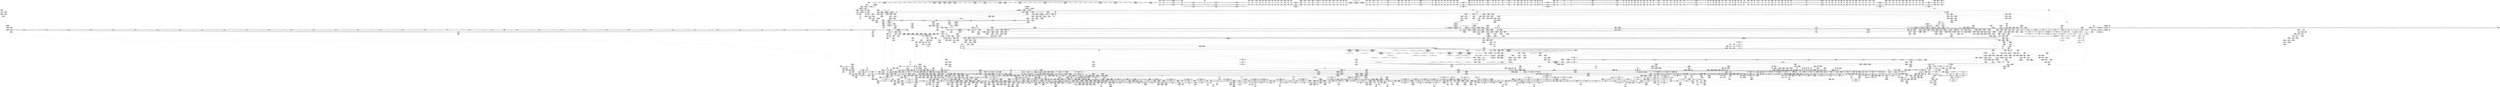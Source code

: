 digraph {
	CE0x6fb9650 [shape=record,shape=Mrecord,label="{CE0x6fb9650|i64*_getelementptr_inbounds_(_12_x_i64_,_12_x_i64_*___llvm_gcov_ctr31133,_i64_0,_i64_6)|*Constant*|*SummSource*}"]
	CE0x3a0d100 [shape=record,shape=Mrecord,label="{CE0x3a0d100|tomoyo_audit_net_log:idxprom1|security/tomoyo/network.c,368|*SummSink*}"]
	CE0x576c610 [shape=record,shape=Mrecord,label="{CE0x576c610|COLLAPSED:_GCMRE___llvm_gcov_ctr54147_internal_global_11_x_i64_zeroinitializer:_elem_0:default:}"]
	CE0x6db0570 [shape=record,shape=Mrecord,label="{CE0x6db0570|tomoyo_unix_entry:tmp38|*LoadInst*|security/tomoyo/network.c,567|*SummSource*}"]
	CE0x45806b0 [shape=record,shape=Mrecord,label="{CE0x45806b0|0:_i8,_array:_GCRE_tomoyo_index2category_constant_39_x_i8_c_00_00_00_00_00_00_00_00_00_00_00_00_00_00_00_00_00_00_00_00_00_00_00_01_01_01_01_01_01_01_01_01_01_01_01_01_01_01_02_,_align_16:_elem_23::|security/tomoyo/util.c,983}"]
	CE0x58581f0 [shape=record,shape=Mrecord,label="{CE0x58581f0|tomoyo_unix_entry:len.0}"]
	CE0x4601290 [shape=record,shape=Mrecord,label="{CE0x4601290|tomoyo_get_mode:if.then2|*SummSink*}"]
	CE0x6d491e0 [shape=record,shape=Mrecord,label="{CE0x6d491e0|tomoyo_const_part_length:tmp34|security/tomoyo/util.c,642|*SummSource*}"]
	CE0x4611990 [shape=record,shape=Mrecord,label="{CE0x4611990|128:_i8*,_1208:_%struct.file*,_:_CMRE_33,34_}"]
	CE0x5743f50 [shape=record,shape=Mrecord,label="{CE0x5743f50|tomoyo_const_part_length:lor.lhs.false|*SummSource*}"]
	CE0x455f2a0 [shape=record,shape=Mrecord,label="{CE0x455f2a0|0:_i8,_array:_GCRE_tomoyo_index2category_constant_39_x_i8_c_00_00_00_00_00_00_00_00_00_00_00_00_00_00_00_00_00_00_00_00_00_00_00_01_01_01_01_01_01_01_01_01_01_01_01_01_01_01_02_,_align_16:_elem_16::|security/tomoyo/util.c,983}"]
	CE0x6d61b70 [shape=record,shape=Mrecord,label="{CE0x6d61b70|i64*_getelementptr_inbounds_(_22_x_i64_,_22_x_i64_*___llvm_gcov_ctr3840,_i64_0,_i64_7)|*Constant*|*SummSource*}"]
	CE0x44f9ad0 [shape=record,shape=Mrecord,label="{CE0x44f9ad0|tomoyo_audit_unix_log:tmp|*SummSink*}"]
	CE0x58a87f0 [shape=record,shape=Mrecord,label="{CE0x58a87f0|_call_void_lock_release(%struct.lockdep_map*_%map,_i32_1,_i64_ptrtoint_(i8*_blockaddress(_rcu_lock_release21,_%__here)_to_i64))_#9,_!dbg_!38907|include/linux/rcupdate.h,423}"]
	CE0x577b560 [shape=record,shape=Mrecord,label="{CE0x577b560|tomoyo_const_part_length:tmp33|security/tomoyo/util.c,642}"]
	CE0x4451230 [shape=record,shape=Mrecord,label="{CE0x4451230|tomoyo_domain:tobool|security/tomoyo/common.h,1205}"]
	CE0x557aa60 [shape=record,shape=Mrecord,label="{CE0x557aa60|tomoyo_get_mode:add|security/tomoyo/util.c,984|*SummSource*}"]
	CE0x5413750 [shape=record,shape=Mrecord,label="{CE0x5413750|tomoyo_get_mode:tmp3|security/tomoyo/util.c,978|*SummSource*}"]
	CE0x580aa50 [shape=record,shape=Mrecord,label="{CE0x580aa50|srcu_read_unlock20:dep_map|include/linux/srcu.h,236|*SummSource*}"]
	CE0x58580b0 [shape=record,shape=Mrecord,label="{CE0x58580b0|GLOBAL:strnlen|*Constant*|*SummSink*}"]
	CE0x3874600 [shape=record,shape=Mrecord,label="{CE0x3874600|tomoyo_unix_entry:error.1|*SummSink*}"]
	CE0x464e380 [shape=record,shape=Mrecord,label="{CE0x464e380|_call_void___llvm_gcov_indirect_counter_increment114(i32*___llvm_gcov_global_state_pred45,_i64**_getelementptr_inbounds_(_3_x_i64*_,_3_x_i64*_*___llvm_gcda_edge_table44,_i64_0,_i64_2)),_!dbg_!38930|security/tomoyo/util.c,640|*SummSink*}"]
	CE0x48e9040 [shape=record,shape=Mrecord,label="{CE0x48e9040|__llvm_gcov_indirect_counter_increment114:tmp6|*SummSource*}"]
	CE0x3967920 [shape=record,shape=Mrecord,label="{CE0x3967920|i64*_getelementptr_inbounds_(_4_x_i64_,_4_x_i64_*___llvm_gcov_ctr4731,_i64_0,_i64_0)|*Constant*|*SummSink*}"]
	CE0x53aed70 [shape=record,shape=Mrecord,label="{CE0x53aed70|tomoyo_audit_unix_log:param|security/tomoyo/network.c,405}"]
	CE0x576aad0 [shape=record,shape=Mrecord,label="{CE0x576aad0|tomoyo_const_part_length:conv24|security/tomoyo/util.c,644|*SummSink*}"]
	CE0x45a25d0 [shape=record,shape=Mrecord,label="{CE0x45a25d0|tomoyo_audit_net_log:entry}"]
	CE0x454fbc0 [shape=record,shape=Mrecord,label="{CE0x454fbc0|tomoyo_const_part_length:tmp47|security/tomoyo/util.c,646}"]
	CE0x7024e40 [shape=record,shape=Mrecord,label="{CE0x7024e40|tomoyo_unix_entry:idxprom1|security/tomoyo/network.c,546}"]
	CE0x4565cc0 [shape=record,shape=Mrecord,label="{CE0x4565cc0|tomoyo_unix_entry:arrayidx11|security/tomoyo/network.c,556|*SummSink*}"]
	CE0x44d3b40 [shape=record,shape=Mrecord,label="{CE0x44d3b40|128:_i8*,_1208:_%struct.file*,_:_CMRE_3,4_}"]
	CE0x6dcb770 [shape=record,shape=Mrecord,label="{CE0x6dcb770|tomoyo_check_unix_address:entry}"]
	CE0x395a180 [shape=record,shape=Mrecord,label="{CE0x395a180|tomoyo_unix_entry:arrayidx2|security/tomoyo/network.c,546}"]
	CE0x54136e0 [shape=record,shape=Mrecord,label="{CE0x54136e0|tomoyo_get_mode:tmp3|security/tomoyo/util.c,978}"]
	CE0x454d410 [shape=record,shape=Mrecord,label="{CE0x454d410|tomoyo_const_part_length:while.end|*SummSink*}"]
	CE0x453d460 [shape=record,shape=Mrecord,label="{CE0x453d460|tomoyo_get_mode:if.then|*SummSource*}"]
	CE0x557b2c0 [shape=record,shape=Mrecord,label="{CE0x557b2c0|tomoyo_get_mode:idxprom6|security/tomoyo/util.c,983|*SummSource*}"]
	CE0x3aa0d50 [shape=record,shape=Mrecord,label="{CE0x3aa0d50|i64*_getelementptr_inbounds_(_2_x_i64_,_2_x_i64_*___llvm_gcov_ctr4335,_i64_0,_i64_0)|*Constant*|*SummSource*}"]
	CE0x5526dd0 [shape=record,shape=Mrecord,label="{CE0x5526dd0|tomoyo_get_mode:profile|Function::tomoyo_get_mode&Arg::profile::|*SummSource*}"]
	CE0x576b240 [shape=record,shape=Mrecord,label="{CE0x576b240|i64_25|*Constant*}"]
	CE0x6f54840 [shape=record,shape=Mrecord,label="{CE0x6f54840|tomoyo_check_unix_address:tmp11|security/tomoyo/network.c,598|*SummSource*}"]
	CE0x46fb910 [shape=record,shape=Mrecord,label="{CE0x46fb910|tomoyo_audit_unix_log:address|security/tomoyo/network.c,407|*SummSource*}"]
	CE0x541ae90 [shape=record,shape=Mrecord,label="{CE0x541ae90|srcu_read_lock17:entry|*SummSource*}"]
	CE0x6d92090 [shape=record,shape=Mrecord,label="{CE0x6d92090|tomoyo_check_unix_address:call|security/tomoyo/network.c,600|*SummSink*}"]
	CE0x6ea5b20 [shape=record,shape=Mrecord,label="{CE0x6ea5b20|tomoyo_unix_entry:tmp44|security/tomoyo/network.c,572|*SummSink*}"]
	CE0x6e6d0f0 [shape=record,shape=Mrecord,label="{CE0x6e6d0f0|tomoyo_const_part_length:tmp20|security/tomoyo/util.c,628}"]
	CE0x54d5270 [shape=record,shape=Mrecord,label="{CE0x54d5270|tomoyo_unix_entry:if.end36}"]
	CE0x6e6d6d0 [shape=record,shape=Mrecord,label="{CE0x6e6d6d0|tomoyo_const_part_length:if.end}"]
	CE0x6d49000 [shape=record,shape=Mrecord,label="{CE0x6d49000|tomoyo_const_part_length:tmp33|security/tomoyo/util.c,642|*SummSink*}"]
	CE0x381fc50 [shape=record,shape=Mrecord,label="{CE0x381fc50|rcu_lock_release21:entry|*SummSink*}"]
	CE0x45840d0 [shape=record,shape=Mrecord,label="{CE0x45840d0|128:_i8*,_1208:_%struct.file*,_:_CMRE_112,120_|*MultipleSource*|security/tomoyo/common.h,1205|security/tomoyo/common.h,1205}"]
	CE0x55fb850 [shape=record,shape=Mrecord,label="{CE0x55fb850|_call_void_mcount()_#3|*SummSink*}"]
	CE0x474e750 [shape=record,shape=Mrecord,label="{CE0x474e750|srcu_read_lock17:tmp1|*SummSink*}"]
	CE0x46bb6f0 [shape=record,shape=Mrecord,label="{CE0x46bb6f0|tomoyo_const_part_length:incdec.ptr19|security/tomoyo/util.c,643}"]
	CE0x56ec080 [shape=record,shape=Mrecord,label="{CE0x56ec080|tomoyo_domain:if.end}"]
	CE0x5791fe0 [shape=record,shape=Mrecord,label="{CE0x5791fe0|tomoyo_const_part_length:cmp|security/tomoyo/util.c,626|*SummSink*}"]
	CE0x383aa80 [shape=record,shape=Mrecord,label="{CE0x383aa80|tomoyo_unix_entry:conv6|security/tomoyo/network.c,551}"]
	CE0x450b160 [shape=record,shape=Mrecord,label="{CE0x450b160|tomoyo_init_request_info:tmp4|security/tomoyo/util.c,1004}"]
	CE0x6f852f0 [shape=record,shape=Mrecord,label="{CE0x6f852f0|tomoyo_unix_entry:call|security/tomoyo/network.c,543}"]
	CE0x6c93fe0 [shape=record,shape=Mrecord,label="{CE0x6c93fe0|tomoyo_const_part_length:sw.epilog|*SummSink*}"]
	CE0x4723580 [shape=record,shape=Mrecord,label="{CE0x4723580|tomoyo_init_request_info:r|Function::tomoyo_init_request_info&Arg::r::|*SummSink*}"]
	CE0x5393630 [shape=record,shape=Mrecord,label="{CE0x5393630|tomoyo_init_request_info:tmp8|security/tomoyo/util.c,1005}"]
	CE0x55d1d50 [shape=record,shape=Mrecord,label="{CE0x55d1d50|tomoyo_get_mode:conv5|security/tomoyo/util.c,983|*SummSink*}"]
	CE0x6d31bd0 [shape=record,shape=Mrecord,label="{CE0x6d31bd0|0:_i8,_array:_GCRE_tomoyo_index2category_constant_39_x_i8_c_00_00_00_00_00_00_00_00_00_00_00_00_00_00_00_00_00_00_00_00_00_00_00_01_01_01_01_01_01_01_01_01_01_01_01_01_01_01_02_,_align_16:_elem_10::|security/tomoyo/util.c,983}"]
	CE0x541ac00 [shape=record,shape=Mrecord,label="{CE0x541ac00|GLOBAL:srcu_read_lock17|*Constant*|*SummSink*}"]
	CE0x56f0000 [shape=record,shape=Mrecord,label="{CE0x56f0000|tomoyo_const_part_length:add29|security/tomoyo/util.c,646}"]
	CE0x6cbb210 [shape=record,shape=Mrecord,label="{CE0x6cbb210|i64*_getelementptr_inbounds_(_4_x_i64_,_4_x_i64_*___llvm_gcov_ctr4731,_i64_0,_i64_0)|*Constant*|*SummSource*}"]
	CE0x5398a50 [shape=record,shape=Mrecord,label="{CE0x5398a50|i64_4|*Constant*|*SummSource*}"]
	CE0x38c01a0 [shape=record,shape=Mrecord,label="{CE0x38c01a0|tomoyo_unix_entry:tmp53|security/tomoyo/network.c,579|*SummSink*}"]
	CE0x56ec860 [shape=record,shape=Mrecord,label="{CE0x56ec860|tomoyo_domain:land.lhs.true|*SummSink*}"]
	CE0x5418cd0 [shape=record,shape=Mrecord,label="{CE0x5418cd0|tomoyo_get_mode:mode.1|*SummSink*}"]
	CE0x53ee4d0 [shape=record,shape=Mrecord,label="{CE0x53ee4d0|tomoyo_const_part_length:tobool|security/tomoyo/util.c,624}"]
	CE0x46a7470 [shape=record,shape=Mrecord,label="{CE0x46a7470|i64*_getelementptr_inbounds_(_2_x_i64_,_2_x_i64_*___llvm_gcov_ctr4335,_i64_0,_i64_1)|*Constant*}"]
	CE0x562b530 [shape=record,shape=Mrecord,label="{CE0x562b530|tomoyo_const_part_length:incdec.ptr7|security/tomoyo/util.c,631}"]
	CE0x55226a0 [shape=record,shape=Mrecord,label="{CE0x55226a0|tomoyo_init_request_info:r|Function::tomoyo_init_request_info&Arg::r::|*SummSource*}"]
	CE0x481ad80 [shape=record,shape=Mrecord,label="{CE0x481ad80|i64_0|*Constant*}"]
	CE0x6d37a70 [shape=record,shape=Mrecord,label="{CE0x6d37a70|24:_%struct.tomoyo_path_info*,_32:_i8,_33:_i8,_72:_i8,_:_SCMRE_35,36_}"]
	CE0x58b81f0 [shape=record,shape=Mrecord,label="{CE0x58b81f0|i8*_null|*Constant*|*SummSink*}"]
	CE0x3b0f400 [shape=record,shape=Mrecord,label="{CE0x3b0f400|tomoyo_unix_entry:bb|*SummSink*}"]
	CE0x37c2970 [shape=record,shape=Mrecord,label="{CE0x37c2970|tomoyo_init_request_info:mode5|security/tomoyo/util.c,1011}"]
	CE0x5467470 [shape=record,shape=Mrecord,label="{CE0x5467470|tomoyo_init_request_info:call4|security/tomoyo/util.c,1010|*SummSink*}"]
	CE0x56fd460 [shape=record,shape=Mrecord,label="{CE0x56fd460|tomoyo_get_mode:arrayidx|security/tomoyo/util.c,981|*SummSource*}"]
	CE0x3844a00 [shape=record,shape=Mrecord,label="{CE0x3844a00|_call_void_tomoyo_read_unlock19(i32_%call)_#9,_!dbg_!38974|security/tomoyo/network.c,577}"]
	CE0x47dac20 [shape=record,shape=Mrecord,label="{CE0x47dac20|tomoyo_unix_entry:tmp36|security/tomoyo/network.c,561|*SummSource*}"]
	CE0x473edd0 [shape=record,shape=Mrecord,label="{CE0x473edd0|get_current:tmp1|*SummSource*}"]
	CE0x474ed00 [shape=record,shape=Mrecord,label="{CE0x474ed00|srcu_read_lock17:tmp2|*SummSource*}"]
	CE0x37d12f0 [shape=record,shape=Mrecord,label="{CE0x37d12f0|tomoyo_const_part_length:while.cond}"]
	CE0x37f3e50 [shape=record,shape=Mrecord,label="{CE0x37f3e50|tomoyo_const_part_length:if.then17|*SummSource*}"]
	CE0x570e900 [shape=record,shape=Mrecord,label="{CE0x570e900|tomoyo_domain:tmp12|security/tomoyo/common.h,1205|*SummSink*}"]
	CE0x6fb9340 [shape=record,shape=Mrecord,label="{CE0x6fb9340|i64*_getelementptr_inbounds_(_12_x_i64_,_12_x_i64_*___llvm_gcov_ctr31133,_i64_0,_i64_6)|*Constant*}"]
	CE0x44c7970 [shape=record,shape=Mrecord,label="{CE0x44c7970|tomoyo_domain:tmp21|security/tomoyo/common.h,1205|*SummSink*}"]
	CE0x3b2ea50 [shape=record,shape=Mrecord,label="{CE0x3b2ea50|tomoyo_check_unix_address:tmp3|security/tomoyo/network.c,596|*SummSink*}"]
	CE0x56cc500 [shape=record,shape=Mrecord,label="{CE0x56cc500|GLOBAL:rcu_lock_acquire18|*Constant*|*SummSource*}"]
	CE0x3ac9d20 [shape=record,shape=Mrecord,label="{CE0x3ac9d20|tomoyo_fill_path_info:tmp5|security/tomoyo/util.c,667|*SummSource*}"]
	CE0x39d0410 [shape=record,shape=Mrecord,label="{CE0x39d0410|i64*_getelementptr_inbounds_(_11_x_i64_,_11_x_i64_*___llvm_gcov_ctr54147,_i64_0,_i64_9)|*Constant*|*SummSink*}"]
	CE0x57ffd90 [shape=record,shape=Mrecord,label="{CE0x57ffd90|tomoyo_get_mode:tmp9|security/tomoyo/util.c,981|*SummSink*}"]
	CE0x4494b40 [shape=record,shape=Mrecord,label="{CE0x4494b40|i64*_getelementptr_inbounds_(_31_x_i64_,_31_x_i64_*___llvm_gcov_ctr43150,_i64_0,_i64_4)|*Constant*|*SummSource*}"]
	CE0x6f8c480 [shape=record,shape=Mrecord,label="{CE0x6f8c480|tomoyo_audit_net_log:tmp|*SummSink*}"]
	CE0x37fda40 [shape=record,shape=Mrecord,label="{CE0x37fda40|i8*_getelementptr_inbounds_(_45_x_i8_,_45_x_i8_*_.str13,_i32_0,_i32_0)|*Constant*}"]
	CE0x533d4c0 [shape=record,shape=Mrecord,label="{CE0x533d4c0|tomoyo_fill_path_info:call2|security/tomoyo/util.c,666|*SummSource*}"]
	CE0x5402d30 [shape=record,shape=Mrecord,label="{CE0x5402d30|GLOBAL:tomoyo_proto_keyword|Global_var:tomoyo_proto_keyword}"]
	CE0x55cb380 [shape=record,shape=Mrecord,label="{CE0x55cb380|i64_23|*Constant*|*SummSink*}"]
	CE0x47f0140 [shape=record,shape=Mrecord,label="{CE0x47f0140|0:_i8*,_:_SCMRE_12,14_|*MultipleSource*|security/tomoyo/network.c, 561|security/tomoyo/network.c,563}"]
	CE0x5639860 [shape=record,shape=Mrecord,label="{CE0x5639860|i64*_getelementptr_inbounds_(_31_x_i64_,_31_x_i64_*___llvm_gcov_ctr43150,_i64_0,_i64_29)|*Constant*}"]
	CE0x455eff0 [shape=record,shape=Mrecord,label="{CE0x455eff0|0:_i8,_array:_GCRE_tomoyo_index2category_constant_39_x_i8_c_00_00_00_00_00_00_00_00_00_00_00_00_00_00_00_00_00_00_00_00_00_00_00_01_01_01_01_01_01_01_01_01_01_01_01_01_01_01_02_,_align_16:_elem_15::|security/tomoyo/util.c,983}"]
	CE0x3792b70 [shape=record,shape=Mrecord,label="{CE0x3792b70|128:_i8*,_1208:_%struct.file*,_:_CMRE_44,45_}"]
	CE0x4591bd0 [shape=record,shape=Mrecord,label="{CE0x4591bd0|_call_void_mcount()_#3|*SummSource*}"]
	CE0x46184c0 [shape=record,shape=Mrecord,label="{CE0x46184c0|0:_i32,_8:_%struct.srcu_struct_array*,_16:_i32,_20:_i32,_24:_i32,_32:_i8*,_40:_%struct.lock_class_key*,_48:_2_x_%struct.lock_class*_,_64:_i8*,_72:_i32,_80:_i64,_88:_i8,_96:_%struct.callback_head*,_104:_%struct.callback_head**,_112:_%struct.callback_head*,_120:_%struct.callback_head**,_128:_%struct.callback_head*,_136:_%struct.callback_head**,_144:_%struct.callback_head*,_152:_%struct.callback_head**,_160:_i64,_168:_%struct.list_head*,_176:_%struct.list_head*,_184:_void_(%struct.work_struct*)*,_192:_%struct.lock_class_key*,_200:_2_x_%struct.lock_class*_,_216:_i8*,_224:_i32,_232:_i64,_240:_%struct.list_head*,_248:_%struct.list_head*,_256:_i64,_264:_%struct.tvec_base*,_272:_void_(i64)*,_280:_i64,_288:_i32,_292:_i32,_296:_i8*,_304:_16_x_i8_,_320:_%struct.lock_class_key*,_328:_2_x_%struct.lock_class*_,_344:_i8*,_352:_i32,_360:_i64,_368:_%struct.workqueue_struct*,_376:_i32,_384:_%struct.lock_class_key*,_392:_2_x_%struct.lock_class*_,_408:_i8*,_416:_i32,_424:_i64,_:_GCE_tomoyo_ss_global_%struct.srcu_struct_i32_-300,_%struct.srcu_struct_array*_tomoyo_ss_srcu_array,_%struct.spinlock_%union.anon.14_%struct.raw_spinlock_%struct.arch_spinlock_zeroinitializer,_i32_-559067475,_i32_-1,_i8*_inttoptr_(i64_-1_to_i8*),_%struct.lockdep_map_%struct.lock_class_key*_null,_2_x_%struct.lock_class*_zeroinitializer,_i8*_getelementptr_inbounds_(_21_x_i8_,_21_x_i8_*_.str171,_i32_0,_i32_0),_i32_0,_i64_0_,_i8_0,_%struct.rcu_batch_%struct.callback_head*_null,_%struct.callback_head**_bitcast_(i8*_getelementptr_(i8,_i8*_bitcast_(%struct.srcu_struct*_tomoyo_ss_to_i8*),_i64_96)_to_%struct.callback_head**)_,_%struct.rcu_batch_%struct.callback_head*_null,_%struct.callback_head**_bitcast_(i8*_getelementptr_(i8,_i8*_bitcast_(%struct.srcu_struct*_tomoyo_ss_to_i8*),_i64_112)_to_%struct.callback_head**)_,_%struct.rcu_batch_%struct.callback_head*_null,_%struct.callback_head**_bitcast_(i8*_getelementptr_(i8,_i8*_bitcast_(%struct.srcu_struct*_tomoyo_ss_to_i8*),_i64_128)_to_%struct.callback_head**)_,_%struct.rcu_batch_%struct.callback_head*_null,_%struct.callback_head**_bitcast_(i8*_getelementptr_(i8,_i8*_bitcast_(%struct.srcu_struct*_tomoyo_ss_to_i8*),_i64_144)_to_%struct.callback_head**)_,_%struct.delayed_work_%struct.work_struct_%struct.atomic64_t_i64_137438953424_,_%struct.list_head_%struct.list_head*_bitcast_(i8*_getelementptr_(i8,_i8*_bitcast_(%struct.srcu_struct*_tomoyo_ss_to_i8*),_i64_168)_to_%struct.list_head*),_%struct.list_head*_bitcast_(i8*_getelementptr_(i8,_i8*_bitcast_(%struct.srcu_struct*_tomoyo_ss_to_i8*),_i64_168)_to_%struct.list_head*)_,_void_(%struct.work_struct*)*_process_srcu,_%struct.lockdep_map_%struct.lock_class_key*_bitcast_(i8*_getelementptr_(i8,_i8*_bitcast_(%struct.srcu_struct*_tomoyo_ss_to_i8*),_i64_160)_to_%struct.lock_class_key*),_2_x_%struct.lock_class*_zeroinitializer,_i8*_getelementptr_inbounds_(_22_x_i8_,_22_x_i8_*_.str1172,_i32_0,_i32_0),_i32_0,_i64_0_,_%struct.timer_list_%struct.list_head_%struct.list_head*_null,_%struct.list_head*_inttoptr_(i64_1953723489_to_%struct.list_head*)_,_i64_0,_%struct.tvec_base*_bitcast_(i8*_getelementptr_(i8,_i8*_bitcast_(%struct.tvec_base*_boot_tvec_bases_to_i8*),_i64_2)_to_%struct.tvec_base*),_void_(i64)*_delayed_work_timer_fn,_i64_ptrtoint_(i8*_getelementptr_(i8,_i8*_bitcast_(%struct.srcu_struct*_tomoyo_ss_to_i8*),_i64_160)_to_i64),_i32_-1,_i32_0,_i8*_null,_16_x_i8_zeroinitializer,_%struct.lockdep_map_%struct.lock_class_key*_bitcast_(_29_x_i8_*_.str2173_to_%struct.lock_class_key*),_2_x_%struct.lock_class*_zeroinitializer,_i8*_getelementptr_inbounds_(_29_x_i8_,_29_x_i8_*_.str2173,_i32_0,_i32_0),_i32_0,_i64_0_,_%struct.workqueue_struct*_null,_i32_0_,_%struct.lockdep_map_%struct.lock_class_key*_null,_2_x_%struct.lock_class*_zeroinitializer,_i8*_getelementptr_inbounds_(_10_x_i8_,_10_x_i8_*_.str3174,_i32_0,_i32_0),_i32_0,_i64_0_,_align_8:_elem_0:default:}"]
	CE0x6d7cda0 [shape=record,shape=Mrecord,label="{CE0x6d7cda0|24:_%struct.tomoyo_path_info*,_32:_i8,_33:_i8,_72:_i8,_:_SCMRE_75,76_|*MultipleSource*|security/tomoyo/network.c, 544|security/tomoyo/network.c,544|Function::tomoyo_init_request_info&Arg::r::|security/tomoyo/network.c,565}"]
	CE0x6fd9660 [shape=record,shape=Mrecord,label="{CE0x6fd9660|tomoyo_const_part_length:len.0|*SummSink*}"]
	CE0x54bca30 [shape=record,shape=Mrecord,label="{CE0x54bca30|tomoyo_const_part_length:lor.lhs.false}"]
	CE0x4552410 [shape=record,shape=Mrecord,label="{CE0x4552410|tomoyo_unix_entry:tobool|security/tomoyo/network.c,548|*SummSource*}"]
	CE0x534dcf0 [shape=record,shape=Mrecord,label="{CE0x534dcf0|GLOBAL:__llvm_gcov_ctr43150|Global_var:__llvm_gcov_ctr43150}"]
	CE0x45ff380 [shape=record,shape=Mrecord,label="{CE0x45ff380|tomoyo_const_part_length:tmp23|security/tomoyo/util.c,634}"]
	CE0x5418d90 [shape=record,shape=Mrecord,label="{CE0x5418d90|tomoyo_get_mode:tmp25|security/tomoyo/util.c,987}"]
	CE0x3967680 [shape=record,shape=Mrecord,label="{CE0x3967680|_call_void___llvm_gcov_indirect_counter_increment114(i32*___llvm_gcov_global_state_pred45,_i64**_getelementptr_inbounds_(_3_x_i64*_,_3_x_i64*_*___llvm_gcda_edge_table44,_i64_0,_i64_1)),_!dbg_!38927|security/tomoyo/util.c,634|*SummSource*}"]
	CE0x4696a40 [shape=record,shape=Mrecord,label="{CE0x4696a40|tomoyo_fill_path_info:idxprom|security/tomoyo/util.c,667|*SummSource*}"]
	CE0x37d8ef0 [shape=record,shape=Mrecord,label="{CE0x37d8ef0|_ret_void,_!dbg_!38904|security/tomoyo/common.h,1110}"]
	CE0x577d9d0 [shape=record,shape=Mrecord,label="{CE0x577d9d0|tomoyo_get_mode:tmp7|security/tomoyo/util.c,979|*SummSink*}"]
	CE0x700b3a0 [shape=record,shape=Mrecord,label="{CE0x700b3a0|tomoyo_const_part_length:cmp15|security/tomoyo/util.c,641|*SummSource*}"]
	CE0x46d4ae0 [shape=record,shape=Mrecord,label="{CE0x46d4ae0|tomoyo_unix_entry:r|security/tomoyo/network.c, 544|*SummSink*}"]
	CE0x6d0ee90 [shape=record,shape=Mrecord,label="{CE0x6d0ee90|24:_%struct.tomoyo_path_info*,_32:_i8,_33:_i8,_72:_i8,_:_SCMRE_25,26_}"]
	CE0x6d80470 [shape=record,shape=Mrecord,label="{CE0x6d80470|24:_%struct.tomoyo_path_info*,_32:_i8,_33:_i8,_72:_i8,_:_SCMRE_61,62_}"]
	CE0x4687d30 [shape=record,shape=Mrecord,label="{CE0x4687d30|GLOBAL:__llvm_gcov_ctr28130|Global_var:__llvm_gcov_ctr28130}"]
	CE0x39f0ba0 [shape=record,shape=Mrecord,label="{CE0x39f0ba0|tomoyo_fill_path_info:is_dir|security/tomoyo/util.c,667|*SummSource*}"]
	CE0x6e9ed80 [shape=record,shape=Mrecord,label="{CE0x6e9ed80|i64_17|*Constant*}"]
	CE0x5450280 [shape=record,shape=Mrecord,label="{CE0x5450280|tomoyo_unix_entry:if.else34|*SummSink*}"]
	CE0x45ca0b0 [shape=record,shape=Mrecord,label="{CE0x45ca0b0|tomoyo_get_mode:tmp28|security/tomoyo/util.c,988|*SummSource*}"]
	CE0x5643bf0 [shape=record,shape=Mrecord,label="{CE0x5643bf0|tomoyo_get_mode:tmp20|security/tomoyo/util.c,985|*SummSink*}"]
	CE0x58eeff0 [shape=record,shape=Mrecord,label="{CE0x58eeff0|tomoyo_read_lock16:tmp|*SummSink*}"]
	CE0x461f420 [shape=record,shape=Mrecord,label="{CE0x461f420|tomoyo_fill_path_info:name1|security/tomoyo/util.c,663|*SummSource*}"]
	CE0x55c7170 [shape=record,shape=Mrecord,label="{CE0x55c7170|rcu_lock_release21:tmp4|include/linux/rcupdate.h,423|*SummSink*}"]
	CE0x44f9e50 [shape=record,shape=Mrecord,label="{CE0x44f9e50|tomoyo_fill_path_info:tmp7|security/tomoyo/util.c,667|*SummSink*}"]
	CE0x5402780 [shape=record,shape=Mrecord,label="{CE0x5402780|tomoyo_get_mode:tobool|security/tomoyo/util.c,978|*SummSource*}"]
	CE0x6fd9390 [shape=record,shape=Mrecord,label="{CE0x6fd9390|tomoyo_get_mode:config|security/tomoyo/util.c,981|*SummSink*}"]
	CE0x6f3fa70 [shape=record,shape=Mrecord,label="{CE0x6f3fa70|VOIDTB_TE:_GIE_Function_Attrs:_noredzone_nounwind_optsize_define_internal_zeroext_i1_tomoyo_check_path2_acl(%struct.tomoyo_request_info*_%r,_%struct.tomoyo_acl_info*_%ptr)_#0_entry:_%tmp_load_i64,_i64*_getelementptr_inbounds_(_7_x_i64_,_7_x_i64_*___llvm_gcov_ctr38,_i64_0,_i64_0)_%tmp1_add_i64_%tmp,_1_store_i64_%tmp1,_i64*_getelementptr_inbounds_(_7_x_i64_,_7_x_i64_*___llvm_gcov_ctr38,_i64_0,_i64_0)_br_label_%bb_bb:_preds_%entry_call_void_mcount()_#3_call_void_llvm.dbg.value(metadata_%struct.tomoyo_request_info*_%r,_i64_0,_metadata_!8419,_metadata_!38901),_!dbg_!39766_call_void_llvm.dbg.value(metadata_%struct.tomoyo_acl_info*_%ptr,_i64_0,_metadata_!8420,_metadata_!38901),_!dbg_!39767_call_void_llvm.dbg.value(metadata_%struct.tomoyo_acl_info*_%ptr,_i64_0,_metadata_!8422,_metadata_!38901),_!dbg_!39768_%tmp2_bitcast_%struct.tomoyo_acl_info*_%ptr_to_i8*,_!dbg_!39769_%add.ptr_getelementptr_i8,_i8*_%tmp2,_i64_0,_!dbg_!39770_%tmp3_bitcast_i8*_%add.ptr_to_%struct.tomoyo_path2_acl*,_!dbg_!39771_call_void_llvm.dbg.value(metadata_%struct.tomoyo_path2_acl*_%tmp3,_i64_0,_metadata_!8421,_metadata_!38901),_!dbg_!39772_%perm_getelementptr_inbounds_%struct.tomoyo_path2_acl,_%struct.tomoyo_path2_acl*_%tmp3,_i32_0,_i32_1,_!dbg_!39773_%tmp4_load_i8,_i8*_%perm,_align_1,_!dbg_!39773_%conv_zext_i8_%tmp4_to_i32,_!dbg_!39774_%param_getelementptr_inbounds_%struct.tomoyo_request_info,_%struct.tomoyo_request_info*_%r,_i32_0,_i32_3,_!dbg_!39775_%path2_bitcast_%union.anon.91*_%param_to_%struct.anon.92*,_!dbg_!39776_%operation_getelementptr_inbounds_%struct.anon.92,_%struct.anon.92*_%path2,_i32_0,_i32_2,_!dbg_!39777_%tmp5_load_i8,_i8*_%operation,_align_1,_!dbg_!39777_%conv1_zext_i8_%tmp5_to_i32,_!dbg_!39778_%shl_shl_i32_1,_%conv1,_!dbg_!39779_%and_and_i32_%conv,_%shl,_!dbg_!39780_%tobool_icmp_ne_i32_%and,_0,_!dbg_!39780_%tmp6_select_i1_%tobool,_i64_1,_i64_2,_!dbg_!39781_%tmp7_getelementptr_inbounds_7_x_i64_,_7_x_i64_*___llvm_gcov_ctr38,_i64_0,_i64_%tmp6,_!dbg_!39781_%tmp8_load_i64,_i64*_%tmp7,_!dbg_!39781_%tmp9_add_i64_%tmp8,_1,_!dbg_!39781_store_i64_%tmp9,_i64*_%tmp7,_!dbg_!39781_br_i1_%tobool,_label_%land.lhs.true,_label_%land.end,_!dbg_!39781_land.lhs.true:_preds_%bb_%param2_getelementptr_inbounds_%struct.tomoyo_request_info,_%struct.tomoyo_request_info*_%r,_i32_0,_i32_3,_!dbg_!39782_%path23_bitcast_%union.anon.91*_%param2_to_%struct.anon.92*,_!dbg_!39783_%filename1_getelementptr_inbounds_%struct.anon.92,_%struct.anon.92*_%path23,_i32_0,_i32_0,_!dbg_!39784_%tmp10_load_%struct.tomoyo_path_info*,_%struct.tomoyo_path_info**_%filename1,_align_8,_!dbg_!39784_%name1_getelementptr_inbounds_%struct.tomoyo_path2_acl,_%struct.tomoyo_path2_acl*_%tmp3,_i32_0,_i32_2,_!dbg_!39785_%call_call_%struct.tomoyo_path_info*_tomoyo_compare_name_union(%struct.tomoyo_path_info*_%tmp10,_%struct.tomoyo_name_union*_%name1)_#9,_!dbg_!39786_%tobool4_icmp_ne_%struct.tomoyo_path_info*_%call,_null,_!dbg_!39786_%tmp11_select_i1_%tobool4,_i64_3,_i64_4,_!dbg_!39787_%tmp12_getelementptr_inbounds_7_x_i64_,_7_x_i64_*___llvm_gcov_ctr38,_i64_0,_i64_%tmp11,_!dbg_!39787_%tmp13_load_i64,_i64*_%tmp12,_!dbg_!39787_%tmp14_add_i64_%tmp13,_1,_!dbg_!39787_store_i64_%tmp14,_i64*_%tmp12,_!dbg_!39787_br_i1_%tobool4,_label_%land.rhs,_label_%land.end,_!dbg_!39787_land.rhs:_preds_%land.lhs.true_%tmp15_load_i64,_i64*_getelementptr_inbounds_(_7_x_i64_,_7_x_i64_*___llvm_gcov_ctr38,_i64_0,_i64_5),_!dbg_!39788_%tmp16_add_i64_%tmp15,_1,_!dbg_!39788_store_i64_%tmp16,_i64*_getelementptr_inbounds_(_7_x_i64_,_7_x_i64_*___llvm_gcov_ctr38,_i64_0,_i64_5),_!dbg_!39788_%param5_getelementptr_inbounds_%struct.tomoyo_request_info,_%struct.tomoyo_request_info*_%r,_i32_0,_i32_3,_!dbg_!39790_%path26_bitcast_%union.anon.91*_%param5_to_%struct.anon.92*,_!dbg_!39791_%filename2_getelementptr_inbounds_%struct.anon.92,_%struct.anon.92*_%path26,_i32_0,_i32_1,_!dbg_!39792_%tmp17_load_%struct.tomoyo_path_info*,_%struct.tomoyo_path_info**_%filename2,_align_8,_!dbg_!39792_%name2_getelementptr_inbounds_%struct.tomoyo_path2_acl,_%struct.tomoyo_path2_acl*_%tmp3,_i32_0,_i32_3,_!dbg_!39793_%call7_call_%struct.tomoyo_path_info*_tomoyo_compare_name_union(%struct.tomoyo_path_info*_%tmp17,_%struct.tomoyo_name_union*_%name2)_#9,_!dbg_!39794_%tobool8_icmp_ne_%struct.tomoyo_path_info*_%call7,_null,_!dbg_!39787_br_label_%land.end_land.end:_preds_%land.rhs,_%land.lhs.true,_%bb_%tmp18_phi_i1_false,_%land.lhs.true_,_false,_%bb_,_%tobool8,_%land.rhs_%tmp19_load_i64,_i64*_getelementptr_inbounds_(_7_x_i64_,_7_x_i64_*___llvm_gcov_ctr38,_i64_0,_i64_6),_!dbg_!39795_%tmp20_add_i64_%tmp19,_1,_!dbg_!39795_store_i64_%tmp20,_i64*_getelementptr_inbounds_(_7_x_i64_,_7_x_i64_*___llvm_gcov_ctr38,_i64_0,_i64_6),_!dbg_!39795_ret_i1_%tmp18,_!dbg_!39795_0,2_|*MultipleSource*|Function::tomoyo_check_unix_address&Arg::addr::|security/tomoyo/network.c,596}"]
	CE0x37d0d90 [shape=record,shape=Mrecord,label="{CE0x37d0d90|tomoyo_const_part_length:tmp12|security/tomoyo/util.c,626}"]
	CE0x37a8b40 [shape=record,shape=Mrecord,label="{CE0x37a8b40|tomoyo_get_mode:tmp24|security/tomoyo/util.c,986|*SummSource*}"]
	CE0x56453c0 [shape=record,shape=Mrecord,label="{CE0x56453c0|tomoyo_get_mode:tmp21|security/tomoyo/util.c,985|*SummSink*}"]
	CE0x53b6290 [shape=record,shape=Mrecord,label="{CE0x53b6290|tomoyo_unix_entry:land.lhs.true|*SummSink*}"]
	CE0x38c0690 [shape=record,shape=Mrecord,label="{CE0x38c0690|i64*_getelementptr_inbounds_(_2_x_i64_,_2_x_i64_*___llvm_gcov_ctr3939,_i64_0,_i64_0)|*Constant*}"]
	CE0x39a2dc0 [shape=record,shape=Mrecord,label="{CE0x39a2dc0|_ret_void|*SummSink*}"]
	CE0x44f2c20 [shape=record,shape=Mrecord,label="{CE0x44f2c20|_ret_i32_%call,_!dbg_!38910|security/tomoyo/network.c,366|*SummSink*}"]
	CE0x3873ba0 [shape=record,shape=Mrecord,label="{CE0x3873ba0|tomoyo_unix_entry:tmp49|security/tomoyo/network.c,576|*SummSource*}"]
	CE0x37fdb20 [shape=record,shape=Mrecord,label="{CE0x37fdb20|i8*_getelementptr_inbounds_(_45_x_i8_,_45_x_i8_*_.str13,_i32_0,_i32_0)|*Constant*|*SummSink*}"]
	CE0x3a3a5e0 [shape=record,shape=Mrecord,label="{CE0x3a3a5e0|tomoyo_fill_path_info:conv7|security/tomoyo/util.c,668}"]
	CE0x6db0b50 [shape=record,shape=Mrecord,label="{CE0x6db0b50|tomoyo_unix_entry:param|security/tomoyo/network.c,566}"]
	CE0x6d265c0 [shape=record,shape=Mrecord,label="{CE0x6d265c0|tomoyo_check_unix_address:if.then|*SummSink*}"]
	CE0x6d8bdf0 [shape=record,shape=Mrecord,label="{CE0x6d8bdf0|tomoyo_check_unix_address:tmp}"]
	CE0x6e45ec0 [shape=record,shape=Mrecord,label="{CE0x6e45ec0|tomoyo_check_unix_address:tmp7|security/tomoyo/network.c,597|*SummSink*}"]
	CE0x6e099f0 [shape=record,shape=Mrecord,label="{CE0x6e099f0|tomoyo_unix_entry:address30|security/tomoyo/network.c,568|*SummSink*}"]
	CE0x53d00b0 [shape=record,shape=Mrecord,label="{CE0x53d00b0|i64*_getelementptr_inbounds_(_22_x_i64_,_22_x_i64_*___llvm_gcov_ctr3840,_i64_0,_i64_18)|*Constant*|*SummSink*}"]
	CE0x5413970 [shape=record,shape=Mrecord,label="{CE0x5413970|tomoyo_init_request_info:if.then|*SummSink*}"]
	CE0x5527690 [shape=record,shape=Mrecord,label="{CE0x5527690|tomoyo_init_request_info:profile3|security/tomoyo/util.c,1008}"]
	CE0x38c5210 [shape=record,shape=Mrecord,label="{CE0x38c5210|tomoyo_audit_unix_log:tmp3}"]
	CE0x39602f0 [shape=record,shape=Mrecord,label="{CE0x39602f0|i32_92|*Constant*|*SummSink*}"]
	CE0x38e5060 [shape=record,shape=Mrecord,label="{CE0x38e5060|i64*_getelementptr_inbounds_(_22_x_i64_,_22_x_i64_*___llvm_gcov_ctr3840,_i64_0,_i64_20)|*Constant*|*SummSink*}"]
	CE0x5784620 [shape=record,shape=Mrecord,label="{CE0x5784620|tomoyo_domain:tmp9|security/tomoyo/common.h,1205|*SummSink*}"]
	CE0x45fef30 [shape=record,shape=Mrecord,label="{CE0x45fef30|GLOBAL:tomoyo_socket_keyword|Global_var:tomoyo_socket_keyword|*SummSink*}"]
	CE0x5301ac0 [shape=record,shape=Mrecord,label="{CE0x5301ac0|i64*_getelementptr_inbounds_(_4_x_i64_,_4_x_i64_*___llvm_gcov_ctr4137,_i64_0,_i64_0)|*Constant*}"]
	CE0x450b0a0 [shape=record,shape=Mrecord,label="{CE0x450b0a0|GLOBAL:__llvm_gcov_ctr32134|Global_var:__llvm_gcov_ctr32134|*SummSource*}"]
	CE0x37ebd40 [shape=record,shape=Mrecord,label="{CE0x37ebd40|tomoyo_const_part_length:tmp40|security/tomoyo/util.c,644|*SummSink*}"]
	CE0x5792a20 [shape=record,shape=Mrecord,label="{CE0x5792a20|tomoyo_domain:tmp16|security/tomoyo/common.h,1205}"]
	CE0x6fb0bf0 [shape=record,shape=Mrecord,label="{CE0x6fb0bf0|rcu_lock_release21:__here|*SummSink*}"]
	CE0x58a8c00 [shape=record,shape=Mrecord,label="{CE0x58a8c00|rcu_lock_release21:bb|*SummSource*}"]
	CE0x5639fd0 [shape=record,shape=Mrecord,label="{CE0x5639fd0|tomoyo_const_part_length:tmp51|security/tomoyo/util.c,651|*SummSource*}"]
	CE0x53b5930 [shape=record,shape=Mrecord,label="{CE0x53b5930|tomoyo_fill_path_info:tobool|security/tomoyo/util.c,667|*SummSource*}"]
	CE0x37c2230 [shape=record,shape=Mrecord,label="{CE0x37c2230|_call_void_mcount()_#3|*SummSink*}"]
	CE0x443fa30 [shape=record,shape=Mrecord,label="{CE0x443fa30|tomoyo_audit_unix_log:tmp6|security/tomoyo/network.c,407}"]
	CE0x6d91a70 [shape=record,shape=Mrecord,label="{CE0x6d91a70|tomoyo_check_unix_address:addr_len|Function::tomoyo_check_unix_address&Arg::addr_len::|*SummSink*}"]
	CE0x541b3a0 [shape=record,shape=Mrecord,label="{CE0x541b3a0|GLOBAL:tomoyo_ss|Global_var:tomoyo_ss|*SummSource*}"]
	CE0x6e05240 [shape=record,shape=Mrecord,label="{CE0x6e05240|0:_i8,_1:_i8,_32:_i8*,_40:_i32,_:_CMR_16,24_|*MultipleSource*|Function::tomoyo_check_unix_address&Arg::address::|security/tomoyo/network.c,594}"]
	CE0x58579a0 [shape=record,shape=Mrecord,label="{CE0x58579a0|tomoyo_unix_entry:call15|security/tomoyo/network.c,557}"]
	CE0x3939920 [shape=record,shape=Mrecord,label="{CE0x3939920|tomoyo_const_part_length:tmp5|security/tomoyo/util.c,624|*SummSource*}"]
	CE0x53016b0 [shape=record,shape=Mrecord,label="{CE0x53016b0|__llvm_gcov_indirect_counter_increment114:tmp5|*SummSource*}"]
	CE0x5759e10 [shape=record,shape=Mrecord,label="{CE0x5759e10|tomoyo_unix_entry:unix05|security/tomoyo/network.c,551|*SummSink*}"]
	CE0x6f61030 [shape=record,shape=Mrecord,label="{CE0x6f61030|i64_6|*Constant*|*SummSource*}"]
	CE0x575a150 [shape=record,shape=Mrecord,label="{CE0x575a150|tomoyo_unix_entry:addr_len|security/tomoyo/network.c,551|*SummSink*}"]
	CE0x38d1540 [shape=record,shape=Mrecord,label="{CE0x38d1540|tomoyo_fill_path_info:is_patterned|security/tomoyo/util.c,668}"]
	CE0x45fec40 [shape=record,shape=Mrecord,label="{CE0x45fec40|tomoyo_const_part_length:tmp15|security/tomoyo/util.c,627}"]
	CE0x55fb8f0 [shape=record,shape=Mrecord,label="{CE0x55fb8f0|get_current:tmp4|./arch/x86/include/asm/current.h,14|*SummSource*}"]
	CE0x56bc2f0 [shape=record,shape=Mrecord,label="{CE0x56bc2f0|tomoyo_const_part_length:tmp45|security/tomoyo/util.c,645|*SummSink*}"]
	CE0x5865930 [shape=record,shape=Mrecord,label="{CE0x5865930|tomoyo_unix_entry:tmp30|*SummSource*}"]
	CE0x44afdf0 [shape=record,shape=Mrecord,label="{CE0x44afdf0|tomoyo_unix_entry:tmp5|security/tomoyo/network.c,546|*SummSource*}"]
	CE0x5475fe0 [shape=record,shape=Mrecord,label="{CE0x5475fe0|tomoyo_unix_entry:if.then13}"]
	CE0x45db790 [shape=record,shape=Mrecord,label="{CE0x45db790|GLOBAL:tomoyo_socket_keyword|Global_var:tomoyo_socket_keyword}"]
	CE0x572c870 [shape=record,shape=Mrecord,label="{CE0x572c870|tomoyo_const_part_length:filename.addr.0|*SummSource*}"]
	CE0x5269970 [shape=record,shape=Mrecord,label="{CE0x5269970|i64*_getelementptr_inbounds_(_2_x_i64_,_2_x_i64_*___llvm_gcov_ctr4335,_i64_0,_i64_0)|*Constant*|*SummSink*}"]
	CE0x37a14d0 [shape=record,shape=Mrecord,label="{CE0x37a14d0|_call_void_mcount()_#3|*SummSink*}"]
	CE0x3949450 [shape=record,shape=Mrecord,label="{CE0x3949450|tomoyo_init_request_info:conv6|security/tomoyo/util.c,1011|*SummSink*}"]
	CE0x5639c80 [shape=record,shape=Mrecord,label="{CE0x5639c80|i64*_getelementptr_inbounds_(_31_x_i64_,_31_x_i64_*___llvm_gcov_ctr43150,_i64_0,_i64_29)|*Constant*|*SummSink*}"]
	CE0x6cb21e0 [shape=record,shape=Mrecord,label="{CE0x6cb21e0|tomoyo_unix_entry:tmp8|security/tomoyo/network.c,548|*SummSource*}"]
	CE0x5424840 [shape=record,shape=Mrecord,label="{CE0x5424840|__llvm_gcov_indirect_counter_increment114:bb|*SummSource*}"]
	CE0x37d0b40 [shape=record,shape=Mrecord,label="{CE0x37d0b40|i64_6|*Constant*}"]
	CE0x6dd38b0 [shape=record,shape=Mrecord,label="{CE0x6dd38b0|tomoyo_const_part_length:tmp19|security/tomoyo/util.c,628}"]
	CE0x6306240 [shape=record,shape=Mrecord,label="{CE0x6306240|tomoyo_fill_path_info:bb|*SummSource*}"]
	CE0x544db20 [shape=record,shape=Mrecord,label="{CE0x544db20|i32_(%struct.tomoyo_request_info.524*,_i8*,_...)*_bitcast_(i32_(%struct.tomoyo_request_info*,_i8*,_...)*_tomoyo_supervisor_to_i32_(%struct.tomoyo_request_info.524*,_i8*,_...)*)|*Constant*}"]
	CE0x4611d50 [shape=record,shape=Mrecord,label="{CE0x4611d50|128:_i8*,_1208:_%struct.file*,_:_CMRE_36,37_}"]
	CE0x6dc2180 [shape=record,shape=Mrecord,label="{CE0x6dc2180|tomoyo_get_mode:retval.0|*SummSink*}"]
	CE0x6e22120 [shape=record,shape=Mrecord,label="{CE0x6e22120|GLOBAL:tomoyo_unix_entry|*Constant*|*SummSink*}"]
	CE0x37a1850 [shape=record,shape=Mrecord,label="{CE0x37a1850|i64*_getelementptr_inbounds_(_6_x_i64_,_6_x_i64_*___llvm_gcov_ctr3747,_i64_0,_i64_4)|*Constant*|*SummSource*}"]
	CE0x5301a20 [shape=record,shape=Mrecord,label="{CE0x5301a20|rcu_lock_acquire18:indirectgoto|*SummSink*}"]
	CE0x58a8d60 [shape=record,shape=Mrecord,label="{CE0x58a8d60|rcu_lock_release21:indirectgoto}"]
	CE0x6dcb8b0 [shape=record,shape=Mrecord,label="{CE0x6dcb8b0|0:_i8,_1:_i8,_32:_i8*,_40:_i32,_:_CMR_1,2_|*MultipleSource*|Function::tomoyo_check_unix_address&Arg::address::|security/tomoyo/network.c,594}"]
	CE0x4690cf0 [shape=record,shape=Mrecord,label="{CE0x4690cf0|tomoyo_fill_path_info:tmp9|security/tomoyo/util.c,667}"]
	CE0x54c4cb0 [shape=record,shape=Mrecord,label="{CE0x54c4cb0|tomoyo_const_part_length:tmp50|security/tomoyo/util.c,651}"]
	CE0x577cf70 [shape=record,shape=Mrecord,label="{CE0x577cf70|tomoyo_audit_net_log:idxprom|security/tomoyo/network.c,367|*SummSink*}"]
	CE0x45c4cb0 [shape=record,shape=Mrecord,label="{CE0x45c4cb0|tomoyo_read_unlock19:bb|*SummSource*}"]
	CE0x53e9590 [shape=record,shape=Mrecord,label="{CE0x53e9590|tomoyo_unix_entry:tmp27|security/tomoyo/network.c,557|*SummSource*}"]
	CE0x5370680 [shape=record,shape=Mrecord,label="{CE0x5370680|i64*_getelementptr_inbounds_(_2_x_i64_,_2_x_i64_*___llvm_gcov_ctr3939,_i64_0,_i64_1)|*Constant*|*SummSink*}"]
	CE0x57b9490 [shape=record,shape=Mrecord,label="{CE0x57b9490|tomoyo_const_part_length:tmp30|security/tomoyo/util.c,641|*SummSource*}"]
	CE0x3970be0 [shape=record,shape=Mrecord,label="{CE0x3970be0|GLOBAL:tomoyo_unix2mac|Global_var:tomoyo_unix2mac}"]
	CE0x564f3d0 [shape=record,shape=Mrecord,label="{CE0x564f3d0|0:_i8,_array:_GCRE_tomoyo_index2category_constant_39_x_i8_c_00_00_00_00_00_00_00_00_00_00_00_00_00_00_00_00_00_00_00_00_00_00_00_01_01_01_01_01_01_01_01_01_01_01_01_01_01_01_02_,_align_16:_elem_3::|security/tomoyo/util.c,983}"]
	CE0x6f61400 [shape=record,shape=Mrecord,label="{CE0x6f61400|tomoyo_unix_entry:tmp17|security/tomoyo/network.c,553}"]
	CE0x6d80130 [shape=record,shape=Mrecord,label="{CE0x6d80130|24:_%struct.tomoyo_path_info*,_32:_i8,_33:_i8,_72:_i8,_:_SCMRE_59,60_}"]
	CE0x6d96740 [shape=record,shape=Mrecord,label="{CE0x6d96740|tomoyo_check_unix_address:entry|*SummSource*}"]
	CE0x6fb8df0 [shape=record,shape=Mrecord,label="{CE0x6fb8df0|i32_6|*Constant*}"]
	CE0x394eb00 [shape=record,shape=Mrecord,label="{CE0x394eb00|tomoyo_const_part_length:incdec.ptr10|security/tomoyo/util.c,640|*SummSink*}"]
	CE0x45f22d0 [shape=record,shape=Mrecord,label="{CE0x45f22d0|tomoyo_unix_entry:tmp24|security/tomoyo/network.c,556|*SummSink*}"]
	CE0x56a7110 [shape=record,shape=Mrecord,label="{CE0x56a7110|tomoyo_const_part_length:tmp11|security/tomoyo/util.c,626|*SummSource*}"]
	CE0x57f1cc0 [shape=record,shape=Mrecord,label="{CE0x57f1cc0|tomoyo_domain:tmp13|security/tomoyo/common.h,1205|*SummSource*}"]
	CE0x6dd3bb0 [shape=record,shape=Mrecord,label="{CE0x6dd3bb0|_call_void_lock_acquire(%struct.lockdep_map*_%map,_i32_0,_i32_0,_i32_2,_i32_0,_%struct.lockdep_map*_null,_i64_ptrtoint_(i8*_blockaddress(_rcu_lock_acquire18,_%__here)_to_i64))_#9,_!dbg_!38907|include/linux/rcupdate.h,418|*SummSource*}"]
	CE0x451b280 [shape=record,shape=Mrecord,label="{CE0x451b280|0:_i64*,_array:_GCR___llvm_gcda_edge_table44_internal_unnamed_addr_constant_3_x_i64*_i64*_getelementptr_inbounds_(_31_x_i64_,_31_x_i64_*___llvm_gcov_ctr43150,_i64_0,_i64_10),_i64*_getelementptr_inbounds_(_31_x_i64_,_31_x_i64_*___llvm_gcov_ctr43150,_i64_0,_i64_11),_i64*_getelementptr_inbounds_(_31_x_i64_,_31_x_i64_*___llvm_gcov_ctr43150,_i64_0,_i64_15)_:_elem_0::}"]
	CE0x44d4100 [shape=record,shape=Mrecord,label="{CE0x44d4100|128:_i8*,_1208:_%struct.file*,_:_CMRE_7,8_}"]
	CE0x6dded60 [shape=record,shape=Mrecord,label="{CE0x6dded60|i32_0|*Constant*|*SummSource*}"]
	CE0x546ec20 [shape=record,shape=Mrecord,label="{CE0x546ec20|tomoyo_unix_entry:if.then10|*SummSink*}"]
	CE0x383aaf0 [shape=record,shape=Mrecord,label="{CE0x383aaf0|tomoyo_unix_entry:conv6|security/tomoyo/network.c,551|*SummSource*}"]
	CE0x6fc0020 [shape=record,shape=Mrecord,label="{CE0x6fc0020|GLOBAL:tomoyo_read_lock16|*Constant*|*SummSink*}"]
	CE0x39a2b80 [shape=record,shape=Mrecord,label="{CE0x39a2b80|i64**_getelementptr_inbounds_(_3_x_i64*_,_3_x_i64*_*___llvm_gcda_edge_table44,_i64_0,_i64_1)|*Constant*|*SummSink*}"]
	CE0x5753b80 [shape=record,shape=Mrecord,label="{CE0x5753b80|i64*_getelementptr_inbounds_(_31_x_i64_,_31_x_i64_*___llvm_gcov_ctr43150,_i64_0,_i64_30)|*Constant*|*SummSource*}"]
	CE0x47c6ad0 [shape=record,shape=Mrecord,label="{CE0x47c6ad0|tomoyo_domain:entry}"]
	CE0x5370c50 [shape=record,shape=Mrecord,label="{CE0x5370c50|tomoyo_unix_entry:if.end35|*SummSource*}"]
	CE0x45d5300 [shape=record,shape=Mrecord,label="{CE0x45d5300|i32_48|*Constant*}"]
	CE0x5424ab0 [shape=record,shape=Mrecord,label="{CE0x5424ab0|tomoyo_const_part_length:tmp25|security/tomoyo/util.c,641|*SummSource*}"]
	CE0x5398700 [shape=record,shape=Mrecord,label="{CE0x5398700|tomoyo_unix_entry:cmp|security/tomoyo/network.c,549|*SummSource*}"]
	CE0x6ea5a10 [shape=record,shape=Mrecord,label="{CE0x6ea5a10|tomoyo_unix_entry:tmp44|security/tomoyo/network.c,572|*SummSource*}"]
	CE0x5527050 [shape=record,shape=Mrecord,label="{CE0x5527050|tomoyo_get_mode:index|Function::tomoyo_get_mode&Arg::index::|*SummSource*}"]
	CE0x57320a0 [shape=record,shape=Mrecord,label="{CE0x57320a0|tomoyo_get_mode:conv15|security/tomoyo/util.c,987}"]
	CE0x44af930 [shape=record,shape=Mrecord,label="{CE0x44af930|tomoyo_unix_entry:arrayidx2|security/tomoyo/network.c,546|*SummSink*}"]
	CE0x700bda0 [shape=record,shape=Mrecord,label="{CE0x700bda0|get_current:tmp}"]
	CE0x39d2530 [shape=record,shape=Mrecord,label="{CE0x39d2530|tomoyo_get_mode:tmp11|security/tomoyo/util.c,982|*SummSource*}"]
	CE0x39d2cc0 [shape=record,shape=Mrecord,label="{CE0x39d2cc0|tomoyo_get_mode:tmp15|security/tomoyo/util.c,983|*SummSource*}"]
	CE0x3969c40 [shape=record,shape=Mrecord,label="{CE0x3969c40|tomoyo_fill_path_info:arrayidx|security/tomoyo/util.c,667|*SummSource*}"]
	CE0x5811080 [shape=record,shape=Mrecord,label="{CE0x5811080|tomoyo_get_mode:tmp5|security/tomoyo/util.c,978}"]
	CE0x5577d90 [shape=record,shape=Mrecord,label="{CE0x5577d90|tomoyo_unix_entry:tmp11|security/tomoyo/network.c,548}"]
	CE0x7025370 [shape=record,shape=Mrecord,label="{CE0x7025370|tomoyo_unix_entry:arrayidx|security/tomoyo/network.c,546}"]
	CE0x44bed80 [shape=record,shape=Mrecord,label="{CE0x44bed80|rcu_lock_acquire18:tmp7|*SummSource*}"]
	CE0x47aa400 [shape=record,shape=Mrecord,label="{CE0x47aa400|128:_i8*,_1208:_%struct.file*,_:_CMRE_28,29_}"]
	CE0x54c4090 [shape=record,shape=Mrecord,label="{CE0x54c4090|tomoyo_const_part_length:tmp48|security/tomoyo/util.c,649|*SummSink*}"]
	CE0x6cba9b0 [shape=record,shape=Mrecord,label="{CE0x6cba9b0|rcu_lock_release21:tmp3|*SummSource*}"]
	CE0x39a29a0 [shape=record,shape=Mrecord,label="{CE0x39a29a0|__llvm_gcov_indirect_counter_increment114:counters|Function::__llvm_gcov_indirect_counter_increment114&Arg::counters::|*SummSource*}"]
	CE0x4584490 [shape=record,shape=Mrecord,label="{CE0x4584490|128:_i8*,_1208:_%struct.file*,_:_CMRE_128,136_|*MultipleSource*|security/tomoyo/common.h,1205|security/tomoyo/common.h,1205}"]
	CE0x54f4db0 [shape=record,shape=Mrecord,label="{CE0x54f4db0|tomoyo_unix_entry:if.then|*SummSource*}"]
	CE0x544fd70 [shape=record,shape=Mrecord,label="{CE0x544fd70|tomoyo_domain:tmp3|*SummSource*}"]
	CE0x450ab50 [shape=record,shape=Mrecord,label="{CE0x450ab50|COLLAPSED:_GCMRE___llvm_gcov_ctr4335_internal_global_2_x_i64_zeroinitializer:_elem_0:default:}"]
	CE0x55786a0 [shape=record,shape=Mrecord,label="{CE0x55786a0|tomoyo_unix_entry:tmp13|security/tomoyo/network.c,548|*SummSource*}"]
	CE0x47c6420 [shape=record,shape=Mrecord,label="{CE0x47c6420|tomoyo_unix_entry:tmp1}"]
	CE0x586ed10 [shape=record,shape=Mrecord,label="{CE0x586ed10|i8*_getelementptr_inbounds_(_10_x_i8_,_10_x_i8_*_.str7,_i32_0,_i32_0)|*Constant*|*SummSink*}"]
	CE0x38202d0 [shape=record,shape=Mrecord,label="{CE0x38202d0|rcu_lock_release21:map|Function::rcu_lock_release21&Arg::map::}"]
	CE0x6fc2570 [shape=record,shape=Mrecord,label="{CE0x6fc2570|_call_void_mcount()_#3|*SummSink*}"]
	CE0x56ca580 [shape=record,shape=Mrecord,label="{CE0x56ca580|i32_39|*Constant*|*SummSource*}"]
	CE0x55089b0 [shape=record,shape=Mrecord,label="{CE0x55089b0|tomoyo_init_request_info:bb|*SummSource*}"]
	CE0x6e17a60 [shape=record,shape=Mrecord,label="{CE0x6e17a60|tomoyo_audit_unix_log:entry|*SummSource*}"]
	CE0x45eb700 [shape=record,shape=Mrecord,label="{CE0x45eb700|_call_void___llvm_gcov_indirect_counter_increment114(i32*___llvm_gcov_global_state_pred45,_i64**_getelementptr_inbounds_(_3_x_i64*_,_3_x_i64*_*___llvm_gcda_edge_table44,_i64_0,_i64_0)),_!dbg_!38954|security/tomoyo/util.c,649}"]
	CE0x3aa2fd0 [shape=record,shape=Mrecord,label="{CE0x3aa2fd0|tomoyo_domain:tmp20|security/tomoyo/common.h,1205}"]
	CE0x6d8d820 [shape=record,shape=Mrecord,label="{CE0x6d8d820|24:_%struct.tomoyo_path_info*,_32:_i8,_33:_i8,_72:_i8,_:_SCMRE_77,78_|*MultipleSource*|security/tomoyo/network.c, 544|security/tomoyo/network.c,544|Function::tomoyo_init_request_info&Arg::r::|security/tomoyo/network.c,565}"]
	CE0x46bb470 [shape=record,shape=Mrecord,label="{CE0x46bb470|tomoyo_const_part_length:incdec.ptr|security/tomoyo/util.c,626|*SummSource*}"]
	CE0x530aa30 [shape=record,shape=Mrecord,label="{CE0x530aa30|i32_8|*Constant*|*SummSource*}"]
	CE0x5901ae0 [shape=record,shape=Mrecord,label="{CE0x5901ae0|tomoyo_unix_entry:tmp32|security/tomoyo/network.c,560|*SummSource*}"]
	CE0x381fa60 [shape=record,shape=Mrecord,label="{CE0x381fa60|GLOBAL:rcu_lock_release21|*Constant*|*SummSink*}"]
	CE0x466ce70 [shape=record,shape=Mrecord,label="{CE0x466ce70|tomoyo_const_part_length:tmp4|security/tomoyo/util.c,624|*SummSink*}"]
	CE0x5811750 [shape=record,shape=Mrecord,label="{CE0x5811750|_call_void_rcu_lock_release21(%struct.lockdep_map*_%dep_map)_#9,_!dbg_!38905|include/linux/srcu.h,236|*SummSource*}"]
	CE0x394e9a0 [shape=record,shape=Mrecord,label="{CE0x394e9a0|i64**_getelementptr_inbounds_(_3_x_i64*_,_3_x_i64*_*___llvm_gcda_edge_table44,_i64_0,_i64_2)|*Constant*|*SummSink*}"]
	CE0x55527f0 [shape=record,shape=Mrecord,label="{CE0x55527f0|tomoyo_get_mode:tmp16|security/tomoyo/util.c,983}"]
	CE0x56cc5c0 [shape=record,shape=Mrecord,label="{CE0x56cc5c0|GLOBAL:rcu_lock_acquire18|*Constant*}"]
	CE0x6dc2070 [shape=record,shape=Mrecord,label="{CE0x6dc2070|tomoyo_get_mode:retval.0|*SummSource*}"]
	CE0x3873c10 [shape=record,shape=Mrecord,label="{CE0x3873c10|tomoyo_unix_entry:tmp49|security/tomoyo/network.c,576|*SummSink*}"]
	CE0x54ddfa0 [shape=record,shape=Mrecord,label="{CE0x54ddfa0|tomoyo_init_request_info:tmp9|security/tomoyo/util.c,1006|*SummSink*}"]
	CE0x45f2150 [shape=record,shape=Mrecord,label="{CE0x45f2150|tomoyo_unix_entry:tmp24|security/tomoyo/network.c,556}"]
	CE0x6dc4260 [shape=record,shape=Mrecord,label="{CE0x6dc4260|i32_2|*Constant*|*SummSource*}"]
	CE0x6319770 [shape=record,shape=Mrecord,label="{CE0x6319770|i64*_getelementptr_inbounds_(_2_x_i64_,_2_x_i64_*___llvm_gcov_ctr53148,_i64_0,_i64_1)|*Constant*}"]
	"CONST[source:0(mediator),value:0(static)][purpose:{operation}][SnkIdx:3]"
	CE0x4611ad0 [shape=record,shape=Mrecord,label="{CE0x4611ad0|128:_i8*,_1208:_%struct.file*,_:_CMRE_34,35_}"]
	CE0x5578900 [shape=record,shape=Mrecord,label="{CE0x5578900|i32_3|*Constant*}"]
	CE0x530ccb0 [shape=record,shape=Mrecord,label="{CE0x530ccb0|i64_2|*Constant*}"]
	CE0x3918000 [shape=record,shape=Mrecord,label="{CE0x3918000|tomoyo_fill_path_info:const_len|security/tomoyo/util.c,666}"]
	CE0x54bc180 [shape=record,shape=Mrecord,label="{CE0x54bc180|tomoyo_const_part_length:cmp3|security/tomoyo/util.c,627}"]
	CE0x57e0c40 [shape=record,shape=Mrecord,label="{CE0x57e0c40|tomoyo_const_part_length:tmp53|security/tomoyo/util.c,652|*SummSource*}"]
	CE0x44c8050 [shape=record,shape=Mrecord,label="{CE0x44c8050|tomoyo_domain:security|security/tomoyo/common.h,1205|*SummSource*}"]
	CE0x3874590 [shape=record,shape=Mrecord,label="{CE0x3874590|tomoyo_unix_entry:error.1|*SummSource*}"]
	CE0x5781ec0 [shape=record,shape=Mrecord,label="{CE0x5781ec0|get_current:tmp1|*SummSink*}"]
	CE0x578b5f0 [shape=record,shape=Mrecord,label="{CE0x578b5f0|tomoyo_get_mode:cmp|security/tomoyo/util.c,982}"]
	CE0x56f02d0 [shape=record,shape=Mrecord,label="{CE0x56f02d0|tomoyo_const_part_length:add29|security/tomoyo/util.c,646|*SummSink*}"]
	CE0x580a9b0 [shape=record,shape=Mrecord,label="{CE0x580a9b0|i32_0|*Constant*}"]
	CE0x4771ee0 [shape=record,shape=Mrecord,label="{CE0x4771ee0|get_current:bb|*SummSink*}"]
	CE0x47db110 [shape=record,shape=Mrecord,label="{CE0x47db110|tomoyo_unix_entry:name|security/tomoyo/network.c,563}"]
	CE0x6dea470 [shape=record,shape=Mrecord,label="{CE0x6dea470|tomoyo_unix_entry:tmp14|security/tomoyo/network.c,550}"]
	CE0x394c6b0 [shape=record,shape=Mrecord,label="{CE0x394c6b0|tomoyo_unix_entry:idxprom|security/tomoyo/network.c,546|*SummSource*}"]
	CE0x57fffe0 [shape=record,shape=Mrecord,label="{CE0x57fffe0|_call_void_mcount()_#3}"]
	CE0x6d05e60 [shape=record,shape=Mrecord,label="{CE0x6d05e60|tomoyo_unix_entry:protocol22|security/tomoyo/network.c,566|*SummSink*}"]
	CE0x53ef000 [shape=record,shape=Mrecord,label="{CE0x53ef000|i32_2|*Constant*}"]
	CE0x5385ea0 [shape=record,shape=Mrecord,label="{CE0x5385ea0|tomoyo_fill_path_info:call|security/tomoyo/util.c,664|*SummSink*}"]
	CE0x55d1ce0 [shape=record,shape=Mrecord,label="{CE0x55d1ce0|tomoyo_get_mode:conv5|security/tomoyo/util.c,983|*SummSource*}"]
	CE0x46a0f10 [shape=record,shape=Mrecord,label="{CE0x46a0f10|tomoyo_fill_path_info:tmp4|security/tomoyo/util.c,667|*SummSink*}"]
	CE0x5791f20 [shape=record,shape=Mrecord,label="{CE0x5791f20|tomoyo_const_part_length:cmp|security/tomoyo/util.c,626|*SummSource*}"]
	CE0x47a7700 [shape=record,shape=Mrecord,label="{CE0x47a7700|128:_i8*,_1208:_%struct.file*,_:_CMRE_50,51_}"]
	CE0x700fb00 [shape=record,shape=Mrecord,label="{CE0x700fb00|_call_void_mcount()_#3|*SummSink*}"]
	CE0x6dc3f90 [shape=record,shape=Mrecord,label="{CE0x6dc3f90|tomoyo_unix_entry:unix_network26|security/tomoyo/network.c,567|*SummSource*}"]
	CE0x6319020 [shape=record,shape=Mrecord,label="{CE0x6319020|i64*_null|*Constant*|*SummSink*}"]
	CE0x6e22600 [shape=record,shape=Mrecord,label="{CE0x6e22600|tomoyo_unix_entry:entry|*SummSink*}"]
	CE0x6dbcba0 [shape=record,shape=Mrecord,label="{CE0x6dbcba0|tomoyo_unix_entry:operation24|security/tomoyo/network.c,567}"]
	CE0x393ff40 [shape=record,shape=Mrecord,label="{CE0x393ff40|tomoyo_unix_entry:tmp9|security/tomoyo/network.c,548|*SummSource*}"]
	CE0x39d21e0 [shape=record,shape=Mrecord,label="{CE0x39d21e0|tomoyo_get_mode:tmp10|security/tomoyo/util.c,982|*SummSink*}"]
	CE0x6cbab80 [shape=record,shape=Mrecord,label="{CE0x6cbab80|_call_void_mcount()_#3}"]
	CE0x48bdf40 [shape=record,shape=Mrecord,label="{CE0x48bdf40|i64_ptrtoint_(i8*_blockaddress(_rcu_lock_release21,_%__here)_to_i64)|*Constant*|*SummSink*}"]
	CE0x4552990 [shape=record,shape=Mrecord,label="{CE0x4552990|tomoyo_unix_entry:tmp6|security/tomoyo/network.c,548|*SummSource*}"]
	CE0x37d8f60 [shape=record,shape=Mrecord,label="{CE0x37d8f60|_ret_void,_!dbg_!38904|security/tomoyo/common.h,1110|*SummSource*}"]
	CE0x450aae0 [shape=record,shape=Mrecord,label="{CE0x450aae0|tomoyo_audit_unix_log:tmp}"]
	CE0x700fe90 [shape=record,shape=Mrecord,label="{CE0x700fe90|_call_void_lock_acquire(%struct.lockdep_map*_%map,_i32_0,_i32_0,_i32_2,_i32_0,_%struct.lockdep_map*_null,_i64_ptrtoint_(i8*_blockaddress(_rcu_lock_acquire18,_%__here)_to_i64))_#9,_!dbg_!38907|include/linux/rcupdate.h,418}"]
	CE0x54c4280 [shape=record,shape=Mrecord,label="{CE0x54c4280|tomoyo_const_part_length:tmp49|security/tomoyo/util.c,649}"]
	CE0x6d90000 [shape=record,shape=Mrecord,label="{CE0x6d90000|tomoyo_init_request_info:index|Function::tomoyo_init_request_info&Arg::index::|*SummSink*}"]
	CE0x57f1b70 [shape=record,shape=Mrecord,label="{CE0x57f1b70|i64*_getelementptr_inbounds_(_11_x_i64_,_11_x_i64_*___llvm_gcov_ctr54147,_i64_0,_i64_6)|*Constant*}"]
	CE0x37eb640 [shape=record,shape=Mrecord,label="{CE0x37eb640|i64_25|*Constant*|*SummSource*}"]
	CE0x6df7290 [shape=record,shape=Mrecord,label="{CE0x6df7290|get_current:tmp2}"]
	CE0x6d99a40 [shape=record,shape=Mrecord,label="{CE0x6d99a40|_call_void_mcount()_#3|*SummSource*}"]
	CE0x5784110 [shape=record,shape=Mrecord,label="{CE0x5784110|tomoyo_const_part_length:tmp12|security/tomoyo/util.c,626|*SummSink*}"]
	CE0x56cc090 [shape=record,shape=Mrecord,label="{CE0x56cc090|srcu_read_lock17:dep_map|include/linux/srcu.h,222|*SummSink*}"]
	CE0x6df8800 [shape=record,shape=Mrecord,label="{CE0x6df8800|tomoyo_unix_entry:tmp39|security/tomoyo/network.c,570|*SummSink*}"]
	CE0x577d8f0 [shape=record,shape=Mrecord,label="{CE0x577d8f0|i64*_getelementptr_inbounds_(_12_x_i64_,_12_x_i64_*___llvm_gcov_ctr31133,_i64_0,_i64_3)|*Constant*|*SummSource*}"]
	CE0x47a9f00 [shape=record,shape=Mrecord,label="{CE0x47a9f00|128:_i8*,_1208:_%struct.file*,_:_CMRE_24,25_}"]
	CE0x466d4e0 [shape=record,shape=Mrecord,label="{CE0x466d4e0|_ret_void,_!dbg_!38908|include/linux/rcupdate.h,424|*SummSink*}"]
	CE0x4552560 [shape=record,shape=Mrecord,label="{CE0x4552560|tomoyo_unix_entry:tobool|security/tomoyo/network.c,548|*SummSink*}"]
	CE0x6de9f50 [shape=record,shape=Mrecord,label="{CE0x6de9f50|tomoyo_unix_entry:unix0|security/tomoyo/network.c,550|*SummSource*}"]
	CE0x6d37590 [shape=record,shape=Mrecord,label="{CE0x6d37590|24:_%struct.tomoyo_path_info*,_32:_i8,_33:_i8,_72:_i8,_:_SCMRE_32,33_}"]
	CE0x545f470 [shape=record,shape=Mrecord,label="{CE0x545f470|tomoyo_const_part_length:sw.epilog}"]
	CE0x3ac9ee0 [shape=record,shape=Mrecord,label="{CE0x3ac9ee0|i64*_getelementptr_inbounds_(_22_x_i64_,_22_x_i64_*___llvm_gcov_ctr3840,_i64_0,_i64_0)|*Constant*|*SummSink*}"]
	CE0x38c0260 [shape=record,shape=Mrecord,label="{CE0x38c0260|tomoyo_read_lock16:bb}"]
	CE0x576c380 [shape=record,shape=Mrecord,label="{CE0x576c380|tomoyo_get_mode:tmp6|security/tomoyo/util.c,978}"]
	CE0x530c830 [shape=record,shape=Mrecord,label="{CE0x530c830|tomoyo_read_unlock19:tmp2|*SummSink*}"]
	CE0x57e1170 [shape=record,shape=Mrecord,label="{CE0x57e1170|tomoyo_const_part_length:tmp53|security/tomoyo/util.c,652|*SummSink*}"]
	CE0x6e1e730 [shape=record,shape=Mrecord,label="{CE0x6e1e730|tomoyo_audit_unix_log:r|Function::tomoyo_audit_unix_log&Arg::r::|*SummSink*}"]
	CE0x54f4730 [shape=record,shape=Mrecord,label="{CE0x54f4730|tomoyo_init_request_info:ns|security/tomoyo/util.c,1010|*SummSink*}"]
	CE0x53e9700 [shape=record,shape=Mrecord,label="{CE0x53e9700|GLOBAL:strnlen|*Constant*}"]
	CE0x44d44c0 [shape=record,shape=Mrecord,label="{CE0x44d44c0|128:_i8*,_1208:_%struct.file*,_:_CMRE_20,21_}"]
	CE0x55fb510 [shape=record,shape=Mrecord,label="{CE0x55fb510|_call_void_mcount()_#3}"]
	CE0x38c0920 [shape=record,shape=Mrecord,label="{CE0x38c0920|i64*_getelementptr_inbounds_(_2_x_i64_,_2_x_i64_*___llvm_gcov_ctr3939,_i64_0,_i64_0)|*Constant*|*SummSource*}"]
	CE0x6304fe0 [shape=record,shape=Mrecord,label="{CE0x6304fe0|__llvm_gcov_indirect_counter_increment114:entry|*SummSink*}"]
	CE0x46a0860 [shape=record,shape=Mrecord,label="{CE0x46a0860|tomoyo_read_unlock19:tmp}"]
	CE0x6e09eb0 [shape=record,shape=Mrecord,label="{CE0x6e09eb0|tomoyo_unix_entry:tmp39|security/tomoyo/network.c,570}"]
	CE0x572c370 [shape=record,shape=Mrecord,label="{CE0x572c370|i8*_getelementptr_inbounds_(_25_x_i8_,_25_x_i8_*_.str12,_i32_0,_i32_0)|*Constant*|*SummSink*}"]
	CE0x477a6c0 [shape=record,shape=Mrecord,label="{CE0x477a6c0|srcu_read_unlock20:entry|*SummSource*}"]
	CE0x474e5d0 [shape=record,shape=Mrecord,label="{CE0x474e5d0|i64*_getelementptr_inbounds_(_2_x_i64_,_2_x_i64_*___llvm_gcov_ctr4038,_i64_0,_i64_1)|*Constant*}"]
	CE0x3918650 [shape=record,shape=Mrecord,label="{CE0x3918650|tomoyo_fill_path_info:tmp|*SummSource*}"]
	CE0x4705540 [shape=record,shape=Mrecord,label="{CE0x4705540|0:_i8,_array:_GCRE_tomoyo_index2category_constant_39_x_i8_c_00_00_00_00_00_00_00_00_00_00_00_00_00_00_00_00_00_00_00_00_00_00_00_01_01_01_01_01_01_01_01_01_01_01_01_01_01_01_02_,_align_16:_elem_34::|security/tomoyo/util.c,983}"]
	CE0x53ea000 [shape=record,shape=Mrecord,label="{CE0x53ea000|tomoyo_unix_entry:conv14|security/tomoyo/network.c,557|*SummSource*}"]
	CE0x55e3d50 [shape=record,shape=Mrecord,label="{CE0x55e3d50|tomoyo_get_mode:tmp17|security/tomoyo/util.c,983|*SummSink*}"]
	CE0x53012e0 [shape=record,shape=Mrecord,label="{CE0x53012e0|__llvm_gcov_indirect_counter_increment114:tmp3}"]
	CE0x46a1180 [shape=record,shape=Mrecord,label="{CE0x46a1180|tomoyo_audit_net_log:protocol|Function::tomoyo_audit_net_log&Arg::protocol::|*SummSink*}"]
	CE0x55caee0 [shape=record,shape=Mrecord,label="{CE0x55caee0|i64_22|*Constant*}"]
	CE0x53aede0 [shape=record,shape=Mrecord,label="{CE0x53aede0|tomoyo_audit_unix_log:param|security/tomoyo/network.c,405|*SummSource*}"]
	CE0x54bbf60 [shape=record,shape=Mrecord,label="{CE0x54bbf60|i8*_getelementptr_inbounds_(_21_x_i8_,_21_x_i8_*_.str9,_i32_0,_i32_0)|*Constant*|*SummSource*}"]
	CE0x5391ab0 [shape=record,shape=Mrecord,label="{CE0x5391ab0|tomoyo_read_lock16:tmp3}"]
	CE0x44fd2a0 [shape=record,shape=Mrecord,label="{CE0x44fd2a0|GLOBAL:tomoyo_const_part_length|*Constant*|*SummSink*}"]
	CE0x47db700 [shape=record,shape=Mrecord,label="{CE0x47db700|0:_i8*,_:_SCMRE_8,12_|*MultipleSource*|security/tomoyo/network.c, 561|security/tomoyo/network.c,563}"]
	CE0x5508b90 [shape=record,shape=Mrecord,label="{CE0x5508b90|tomoyo_init_request_info:if.then}"]
	CE0x6cd52b0 [shape=record,shape=Mrecord,label="{CE0x6cd52b0|tomoyo_domain:tmp4|security/tomoyo/common.h,1205|*SummSource*}"]
	CE0x5759870 [shape=record,shape=Mrecord,label="{CE0x5759870|tomoyo_unix_entry:tmp14|security/tomoyo/network.c,550|*SummSink*}"]
	CE0x7031f30 [shape=record,shape=Mrecord,label="{CE0x7031f30|i32_1|*Constant*}"]
	CE0x6e8e530 [shape=record,shape=Mrecord,label="{CE0x6e8e530|tomoyo_unix_entry:tmp18|security/tomoyo/network.c,553|*SummSink*}"]
	CE0x54f4220 [shape=record,shape=Mrecord,label="{CE0x54f4220|tomoyo_get_mode:profile|Function::tomoyo_get_mode&Arg::profile::|*SummSink*}"]
	CE0x577bee0 [shape=record,shape=Mrecord,label="{CE0x577bee0|tomoyo_const_part_length:lor.lhs.false|*SummSink*}"]
	CE0x5517a60 [shape=record,shape=Mrecord,label="{CE0x5517a60|tomoyo_unix_entry:tmp}"]
	CE0x5508940 [shape=record,shape=Mrecord,label="{CE0x5508940|tomoyo_init_request_info:bb}"]
	CE0x6df6b50 [shape=record,shape=Mrecord,label="{CE0x6df6b50|i64*_getelementptr_inbounds_(_2_x_i64_,_2_x_i64_*___llvm_gcov_ctr4632,_i64_0,_i64_0)|*Constant*|*SummSink*}"]
	CE0x5380300 [shape=record,shape=Mrecord,label="{CE0x5380300|i64*_getelementptr_inbounds_(_4_x_i64_,_4_x_i64_*___llvm_gcov_ctr4137,_i64_0,_i64_0)|*Constant*|*SummSink*}"]
	CE0x56105a0 [shape=record,shape=Mrecord,label="{CE0x56105a0|i64*_getelementptr_inbounds_(_2_x_i64_,_2_x_i64_*___llvm_gcov_ctr4434,_i64_0,_i64_1)|*Constant*|*SummSink*}"]
	CE0x53b5770 [shape=record,shape=Mrecord,label="{CE0x53b5770|tomoyo_fill_path_info:tobool|security/tomoyo/util.c,667}"]
	CE0x6d9e480 [shape=record,shape=Mrecord,label="{CE0x6d9e480|tomoyo_unix_entry:unix_network26|security/tomoyo/network.c,567}"]
	CE0x39d03a0 [shape=record,shape=Mrecord,label="{CE0x39d03a0|i64*_getelementptr_inbounds_(_11_x_i64_,_11_x_i64_*___llvm_gcov_ctr54147,_i64_0,_i64_9)|*Constant*|*SummSource*}"]
	CE0x37a8700 [shape=record,shape=Mrecord,label="{CE0x37a8700|tomoyo_get_mode:tmp24|security/tomoyo/util.c,986}"]
	CE0x4687bb0 [shape=record,shape=Mrecord,label="{CE0x4687bb0|tomoyo_fill_path_info:tmp3|security/tomoyo/util.c,667|*SummSource*}"]
	CE0x562b3d0 [shape=record,shape=Mrecord,label="{CE0x562b3d0|tomoyo_const_part_length:incdec.ptr19|security/tomoyo/util.c,643|*SummSink*}"]
	CE0x6318fb0 [shape=record,shape=Mrecord,label="{CE0x6318fb0|i64*_null|*Constant*|*SummSource*}"]
	CE0x464db00 [shape=record,shape=Mrecord,label="{CE0x464db00|COLLAPSED:_GCMRE___llvm_gcov_ctr43150_internal_global_31_x_i64_zeroinitializer:_elem_0:default:}"]
	CE0x6db09d0 [shape=record,shape=Mrecord,label="{CE0x6db09d0|tomoyo_unix_entry:unix_network|security/tomoyo/network.c,566}"]
	CE0x6f60c60 [shape=record,shape=Mrecord,label="{CE0x6f60c60|i64_5|*Constant*|*SummSource*}"]
	CE0x7025690 [shape=record,shape=Mrecord,label="{CE0x7025690|i64*_getelementptr_inbounds_(_6_x_i64_,_6_x_i64_*___llvm_gcov_ctr3747,_i64_0,_i64_4)|*Constant*|*SummSink*}"]
	CE0x46a0a20 [shape=record,shape=Mrecord,label="{CE0x46a0a20|COLLAPSED:_GCMRE___llvm_gcov_ctr4533_internal_global_2_x_i64_zeroinitializer:_elem_0:default:}"]
	CE0x536ee10 [shape=record,shape=Mrecord,label="{CE0x536ee10|_ret_i32_%retval.0,_!dbg_!38957|security/tomoyo/util.c,652}"]
	CE0x6d7fab0 [shape=record,shape=Mrecord,label="{CE0x6d7fab0|24:_%struct.tomoyo_path_info*,_32:_i8,_33:_i8,_72:_i8,_:_SCMRE_55,56_}"]
	CE0x6d0f060 [shape=record,shape=Mrecord,label="{CE0x6d0f060|24:_%struct.tomoyo_path_info*,_32:_i8,_33:_i8,_72:_i8,_:_SCMRE_26,27_}"]
	CE0x53af460 [shape=record,shape=Mrecord,label="{CE0x53af460|tomoyo_unix_entry:land.lhs.true|*SummSource*}"]
	CE0x37a0fc0 [shape=record,shape=Mrecord,label="{CE0x37a0fc0|tomoyo_init_request_info:domain.addr.0|*SummSink*}"]
	CE0x44fd190 [shape=record,shape=Mrecord,label="{CE0x44fd190|GLOBAL:tomoyo_const_part_length|*Constant*|*SummSource*}"]
	CE0x6d5a910 [shape=record,shape=Mrecord,label="{CE0x6d5a910|24:_%struct.tomoyo_path_info*,_32:_i8,_33:_i8,_72:_i8,_:_SCMRE_48,49_}"]
	CE0x562b2a0 [shape=record,shape=Mrecord,label="{CE0x562b2a0|tomoyo_const_part_length:incdec.ptr19|security/tomoyo/util.c,643|*SummSource*}"]
	CE0x6d4bf70 [shape=record,shape=Mrecord,label="{CE0x6d4bf70|tomoyo_const_part_length:tmp46|security/tomoyo/util.c,646}"]
	CE0x6fb8f70 [shape=record,shape=Mrecord,label="{CE0x6fb8f70|tomoyo_const_part_length:len.0}"]
	CE0x47c68c0 [shape=record,shape=Mrecord,label="{CE0x47c68c0|GLOBAL:tomoyo_domain|*Constant*|*SummSource*}"]
	CE0x44c83c0 [shape=record,shape=Mrecord,label="{CE0x44c83c0|128:_i8*,_1208:_%struct.file*,_:_CMRE_2,3_}"]
	CE0x4616a70 [shape=record,shape=Mrecord,label="{CE0x4616a70|0:_i8*,_array:_GCRE_tomoyo_socket_keyword_external_constant_4_x_i8*_:_elem_2::|security/tomoyo/network.c,368}"]
	CE0x63111d0 [shape=record,shape=Mrecord,label="{CE0x63111d0|tomoyo_const_part_length:tmp7|security/tomoyo/util.c,625|*SummSink*}"]
	CE0x577d560 [shape=record,shape=Mrecord,label="{CE0x577d560|tomoyo_domain:tmp2|*SummSource*}"]
	CE0x4725910 [shape=record,shape=Mrecord,label="{CE0x4725910|tomoyo_audit_unix_log:tmp7|security/tomoyo/network.c,407|*SummSink*}"]
	CE0x572cc30 [shape=record,shape=Mrecord,label="{CE0x572cc30|tomoyo_domain:if.end|*SummSink*}"]
	CE0x451b410 [shape=record,shape=Mrecord,label="{CE0x451b410|tomoyo_const_part_length:if.then|*SummSource*}"]
	CE0x480a690 [shape=record,shape=Mrecord,label="{CE0x480a690|i64_1|*Constant*}"]
	CE0x53de850 [shape=record,shape=Mrecord,label="{CE0x53de850|tomoyo_unix_entry:tmp46|security/tomoyo/network.c,573|*SummSink*}"]
	CE0x6305e60 [shape=record,shape=Mrecord,label="{CE0x6305e60|i64*_getelementptr_inbounds_(_2_x_i64_,_2_x_i64_*___llvm_gcov_ctr4533,_i64_0,_i64_1)|*Constant*}"]
	CE0x5577f10 [shape=record,shape=Mrecord,label="{CE0x5577f10|tomoyo_unix_entry:tmp11|security/tomoyo/network.c,548|*SummSink*}"]
	CE0x38e4fa0 [shape=record,shape=Mrecord,label="{CE0x38e4fa0|i64*_getelementptr_inbounds_(_22_x_i64_,_22_x_i64_*___llvm_gcov_ctr3840,_i64_0,_i64_20)|*Constant*|*SummSource*}"]
	CE0x39d2b40 [shape=record,shape=Mrecord,label="{CE0x39d2b40|tomoyo_get_mode:tmp15|security/tomoyo/util.c,983}"]
	CE0x3aaa790 [shape=record,shape=Mrecord,label="{CE0x3aaa790|i64_8|*Constant*|*SummSource*}"]
	CE0x58651b0 [shape=record,shape=Mrecord,label="{CE0x58651b0|tomoyo_unix_entry:len.0|*SummSink*}"]
	CE0x4771af0 [shape=record,shape=Mrecord,label="{CE0x4771af0|i64*_getelementptr_inbounds_(_2_x_i64_,_2_x_i64_*___llvm_gcov_ctr53148,_i64_0,_i64_0)|*Constant*}"]
	CE0x55085f0 [shape=record,shape=Mrecord,label="{CE0x55085f0|tomoyo_audit_net_log:operation|Function::tomoyo_audit_net_log&Arg::operation::|*SummSource*}"]
	CE0x39674c0 [shape=record,shape=Mrecord,label="{CE0x39674c0|i32_50|*Constant*|*SummSink*}"]
	CE0x4565710 [shape=record,shape=Mrecord,label="{CE0x4565710|tomoyo_unix_entry:tmp21|security/tomoyo/network.c,554|*SummSource*}"]
	CE0x36d8d70 [shape=record,shape=Mrecord,label="{CE0x36d8d70|tomoyo_fill_path_info:tmp6|security/tomoyo/util.c,667|*SummSink*}"]
	CE0x6fb1a10 [shape=record,shape=Mrecord,label="{CE0x6fb1a10|tomoyo_check_unix_address:tmp5|security/tomoyo/network.c,596|*SummSink*}"]
	CE0x480a770 [shape=record,shape=Mrecord,label="{CE0x480a770|srcu_read_unlock20:tmp1|*SummSource*}"]
	CE0x44c77a0 [shape=record,shape=Mrecord,label="{CE0x44c77a0|i32_22|*Constant*}"]
	CE0x57b9850 [shape=record,shape=Mrecord,label="{CE0x57b9850|tomoyo_const_part_length:tmp31|security/tomoyo/util.c,641|*SummSource*}"]
	CE0x5508660 [shape=record,shape=Mrecord,label="{CE0x5508660|tomoyo_audit_net_log:operation|Function::tomoyo_audit_net_log&Arg::operation::|*SummSink*}"]
	CE0x5913cd0 [shape=record,shape=Mrecord,label="{CE0x5913cd0|tomoyo_unix_entry:tmp35|security/tomoyo/network.c,561|*SummSource*}"]
	CE0x3aa2e80 [shape=record,shape=Mrecord,label="{CE0x3aa2e80|i64*_getelementptr_inbounds_(_11_x_i64_,_11_x_i64_*___llvm_gcov_ctr54147,_i64_0,_i64_10)|*Constant*|*SummSource*}"]
	CE0x6fc2fb0 [shape=record,shape=Mrecord,label="{CE0x6fc2fb0|tomoyo_const_part_length:if.end|*SummSink*}"]
	CE0x6f60cd0 [shape=record,shape=Mrecord,label="{CE0x6f60cd0|i64_5|*Constant*|*SummSink*}"]
	CE0x3a0d6f0 [shape=record,shape=Mrecord,label="{CE0x3a0d6f0|tomoyo_const_part_length:tmp28|security/tomoyo/util.c,641|*SummSink*}"]
	CE0x4616bd0 [shape=record,shape=Mrecord,label="{CE0x4616bd0|0:_i8*,_array:_GCRE_tomoyo_socket_keyword_external_constant_4_x_i8*_:_elem_3::|security/tomoyo/network.c,368}"]
	CE0x6fc2660 [shape=record,shape=Mrecord,label="{CE0x6fc2660|tomoyo_const_part_length:tmp1}"]
	CE0x4440550 [shape=record,shape=Mrecord,label="{CE0x4440550|tomoyo_audit_unix_log:name|security/tomoyo/network.c,407|*SummSource*}"]
	CE0x57fa500 [shape=record,shape=Mrecord,label="{CE0x57fa500|tomoyo_domain:call|security/tomoyo/common.h,1205|*SummSink*}"]
	CE0x36cf120 [shape=record,shape=Mrecord,label="{CE0x36cf120|tomoyo_check_unix_address:cmp|security/tomoyo/network.c,596|*SummSource*}"]
	CE0x48e8240 [shape=record,shape=Mrecord,label="{CE0x48e8240|__llvm_gcov_indirect_counter_increment114:exit|*SummSink*}"]
	CE0x44fa160 [shape=record,shape=Mrecord,label="{CE0x44fa160|tomoyo_init_request_info:tmp3|security/tomoyo/util.c,1004|*SummSink*}"]
	CE0x460fd20 [shape=record,shape=Mrecord,label="{CE0x460fd20|tomoyo_const_part_length:tmp21|security/tomoyo/util.c,631|*SummSource*}"]
	CE0x4725800 [shape=record,shape=Mrecord,label="{CE0x4725800|tomoyo_audit_unix_log:tmp7|security/tomoyo/network.c,407|*SummSource*}"]
	CE0x6e22560 [shape=record,shape=Mrecord,label="{CE0x6e22560|tomoyo_unix_entry:entry|*SummSource*}"]
	CE0x381fec0 [shape=record,shape=Mrecord,label="{CE0x381fec0|tomoyo_const_part_length:tmp13|security/tomoyo/util.c,626|*SummSource*}"]
	CE0x570e4f0 [shape=record,shape=Mrecord,label="{CE0x570e4f0|tomoyo_get_mode:conv|security/tomoyo/util.c,982}"]
	CE0x4675aa0 [shape=record,shape=Mrecord,label="{CE0x4675aa0|i64*_getelementptr_inbounds_(_31_x_i64_,_31_x_i64_*___llvm_gcov_ctr43150,_i64_0,_i64_28)|*Constant*}"]
	CE0x37f3c50 [shape=record,shape=Mrecord,label="{CE0x37f3c50|0:_i8*,_array:_GCRE_tomoyo_proto_keyword_constant_6_x_i8*_i8*_getelementptr_inbounds_(_2_x_i8_,_2_x_i8_*_.str22,_i32_0,_i32_0),_i8*_getelementptr_inbounds_(_7_x_i8_,_7_x_i8_*_.str123,_i32_0,_i32_0),_i8*_getelementptr_inbounds_(_6_x_i8_,_6_x_i8_*_.str224,_i32_0,_i32_0),_i8*_getelementptr_inbounds_(_4_x_i8_,_4_x_i8_*_.str325,_i32_0,_i32_0),_i8*_getelementptr_inbounds_(_2_x_i8_,_2_x_i8_*_.str22,_i32_0,_i32_0),_i8*_getelementptr_inbounds_(_10_x_i8_,_10_x_i8_*_.str426,_i32_0,_i32_0)_,_align_16:_elem_1::|security/tomoyo/network.c,367}"]
	CE0x55caf50 [shape=record,shape=Mrecord,label="{CE0x55caf50|i64_22|*Constant*|*SummSource*}"]
	CE0x5901c40 [shape=record,shape=Mrecord,label="{CE0x5901c40|tomoyo_unix_entry:tmp32|security/tomoyo/network.c,560|*SummSink*}"]
	CE0x56f0210 [shape=record,shape=Mrecord,label="{CE0x56f0210|tomoyo_const_part_length:add29|security/tomoyo/util.c,646|*SummSource*}"]
	CE0x6ce34a0 [shape=record,shape=Mrecord,label="{CE0x6ce34a0|tomoyo_domain:if.then}"]
	CE0x5643600 [shape=record,shape=Mrecord,label="{CE0x5643600|tomoyo_get_mode:tmp19|security/tomoyo/util.c,985|*SummSource*}"]
	CE0x5441010 [shape=record,shape=Mrecord,label="{CE0x5441010|tomoyo_unix_entry:tmp22|security/tomoyo/network.c,556|*SummSource*}"]
	CE0x6d80610 [shape=record,shape=Mrecord,label="{CE0x6d80610|24:_%struct.tomoyo_path_info*,_32:_i8,_33:_i8,_72:_i8,_:_SCMRE_62,63_}"]
	CE0x46fb0a0 [shape=record,shape=Mrecord,label="{CE0x46fb0a0|tomoyo_audit_unix_log:param3|security/tomoyo/network.c,407|*SummSink*}"]
	CE0x6f8c810 [shape=record,shape=Mrecord,label="{CE0x6f8c810|tomoyo_get_mode:call|security/tomoyo/util.c,980}"]
	CE0x54bbe10 [shape=record,shape=Mrecord,label="{CE0x54bbe10|i8*_getelementptr_inbounds_(_21_x_i8_,_21_x_i8_*_.str9,_i32_0,_i32_0)|*Constant*}"]
	CE0x6d7c290 [shape=record,shape=Mrecord,label="{CE0x6d7c290|24:_%struct.tomoyo_path_info*,_32:_i8,_33:_i8,_72:_i8,_:_SCMRE_63,64_}"]
	CE0x47db220 [shape=record,shape=Mrecord,label="{CE0x47db220|tomoyo_unix_entry:name|security/tomoyo/network.c,563|*SummSource*}"]
	CE0x6d172c0 [shape=record,shape=Mrecord,label="{CE0x6d172c0|i64*_getelementptr_inbounds_(_31_x_i64_,_31_x_i64_*___llvm_gcov_ctr43150,_i64_0,_i64_16)|*Constant*|*SummSink*}"]
	CE0x588fbf0 [shape=record,shape=Mrecord,label="{CE0x588fbf0|i8*_null|*Constant*}"]
	CE0x57d88d0 [shape=record,shape=Mrecord,label="{CE0x57d88d0|tomoyo_const_part_length:tmp15|security/tomoyo/util.c,627|*SummSink*}"]
	CE0x526ac20 [shape=record,shape=Mrecord,label="{CE0x526ac20|rcu_lock_release21:tmp7|*SummSink*}"]
	CE0x54413a0 [shape=record,shape=Mrecord,label="{CE0x54413a0|i8_0|*Constant*|*SummSource*}"]
	CE0x577bde0 [shape=record,shape=Mrecord,label="{CE0x577bde0|i64*_getelementptr_inbounds_(_2_x_i64_,_2_x_i64_*___llvm_gcov_ctr53148,_i64_0,_i64_1)|*Constant*|*SummSink*}"]
	CE0x38d1ed0 [shape=record,shape=Mrecord,label="{CE0x38d1ed0|tomoyo_fill_path_info:frombool10|security/tomoyo/util.c,668|*SummSink*}"]
	CE0x5857f30 [shape=record,shape=Mrecord,label="{CE0x5857f30|GLOBAL:strnlen|*Constant*|*SummSource*}"]
	CE0x58a8860 [shape=record,shape=Mrecord,label="{CE0x58a8860|rcu_lock_release21:tmp5|include/linux/rcupdate.h,423}"]
	CE0x586f4b0 [shape=record,shape=Mrecord,label="{CE0x586f4b0|i32_9|*Constant*}"]
	CE0x37d0e50 [shape=record,shape=Mrecord,label="{CE0x37d0e50|rcu_lock_release21:entry}"]
	CE0x5465240 [shape=record,shape=Mrecord,label="{CE0x5465240|tomoyo_const_part_length:tmp29|security/tomoyo/util.c,641}"]
	CE0x5380150 [shape=record,shape=Mrecord,label="{CE0x5380150|i64*_getelementptr_inbounds_(_4_x_i64_,_4_x_i64_*___llvm_gcov_ctr4137,_i64_0,_i64_0)|*Constant*|*SummSource*}"]
	CE0x6d95e40 [shape=record,shape=Mrecord,label="{CE0x6d95e40|tomoyo_check_unix_address:addr|Function::tomoyo_check_unix_address&Arg::addr::|*SummSink*}"]
	CE0x546e4b0 [shape=record,shape=Mrecord,label="{CE0x546e4b0|tomoyo_init_request_info:tmp10|security/tomoyo/util.c,1006}"]
	CE0x576c440 [shape=record,shape=Mrecord,label="{CE0x576c440|tomoyo_get_mode:tmp6|security/tomoyo/util.c,978|*SummSource*}"]
	CE0x53c7a20 [shape=record,shape=Mrecord,label="{CE0x53c7a20|COLLAPSED:_GCMRE___llvm_gcov_ctr32134_internal_global_5_x_i64_zeroinitializer:_elem_0:default:}"]
	CE0x6e461b0 [shape=record,shape=Mrecord,label="{CE0x6e461b0|tomoyo_check_unix_address:tmp11|security/tomoyo/network.c,598|*SummSink*}"]
	CE0x6d07690 [shape=record,shape=Mrecord,label="{CE0x6d07690|tomoyo_check_unix_address:tmp12|security/tomoyo/network.c,601|*SummSink*}"]
	CE0x5643760 [shape=record,shape=Mrecord,label="{CE0x5643760|tomoyo_get_mode:tmp19|security/tomoyo/util.c,985|*SummSink*}"]
	CE0x48e85c0 [shape=record,shape=Mrecord,label="{CE0x48e85c0|rcu_lock_release21:tmp2|*SummSource*}"]
	CE0x38200d0 [shape=record,shape=Mrecord,label="{CE0x38200d0|tomoyo_const_part_length:tmp14|security/tomoyo/util.c,626}"]
	CE0x52f2240 [shape=record,shape=Mrecord,label="{CE0x52f2240|_ret_%struct.tomoyo_domain_info*_%tmp23,_!dbg_!38929|security/tomoyo/common.h,1205|*SummSource*}"]
	CE0x47a8010 [shape=record,shape=Mrecord,label="{CE0x47a8010|128:_i8*,_1208:_%struct.file*,_:_CMRE_80,88_|*MultipleSource*|security/tomoyo/common.h,1205|security/tomoyo/common.h,1205}"]
	CE0x53168b0 [shape=record,shape=Mrecord,label="{CE0x53168b0|_ret_i32_%retval.0,_!dbg_!38957|security/tomoyo/util.c,652|*SummSink*}"]
	CE0x53018b0 [shape=record,shape=Mrecord,label="{CE0x53018b0|rcu_lock_acquire18:indirectgoto}"]
	CE0x6ce2c80 [shape=record,shape=Mrecord,label="{CE0x6ce2c80|i64_4|*Constant*}"]
	CE0x53dee10 [shape=record,shape=Mrecord,label="{CE0x53dee10|GLOBAL:kfree|*Constant*|*SummSource*}"]
	CE0x39d5140 [shape=record,shape=Mrecord,label="{CE0x39d5140|i64*_getelementptr_inbounds_(_5_x_i64_,_5_x_i64_*___llvm_gcov_ctr28130,_i64_0,_i64_4)|*Constant*|*SummSource*}"]
	CE0x5857de0 [shape=record,shape=Mrecord,label="{CE0x5857de0|tomoyo_unix_entry:call15|security/tomoyo/network.c,557|*SummSink*}"]
	CE0x453bc70 [shape=record,shape=Mrecord,label="{CE0x453bc70|srcu_read_lock17:bb|*SummSource*}"]
	CE0x6e8e8f0 [shape=record,shape=Mrecord,label="{CE0x6e8e8f0|tomoyo_unix_entry:tmp19|security/tomoyo/network.c,553|*SummSink*}"]
	CE0x5316780 [shape=record,shape=Mrecord,label="{CE0x5316780|%struct.tomoyo_domain_info*_null|*Constant*}"]
	CE0x37fe090 [shape=record,shape=Mrecord,label="{CE0x37fe090|tomoyo_domain:tmp17|security/tomoyo/common.h,1205|*SummSource*}"]
	CE0x576c270 [shape=record,shape=Mrecord,label="{CE0x576c270|tomoyo_get_mode:tmp5|security/tomoyo/util.c,978|*SummSink*}"]
	CE0x5914040 [shape=record,shape=Mrecord,label="{CE0x5914040|tomoyo_unix_entry:tmp36|security/tomoyo/network.c,561}"]
	CE0x4451340 [shape=record,shape=Mrecord,label="{CE0x4451340|tomoyo_domain:tobool|security/tomoyo/common.h,1205|*SummSink*}"]
	CE0x58ecdd0 [shape=record,shape=Mrecord,label="{CE0x58ecdd0|tomoyo_unix_entry:tmp31|security/tomoyo/network.c,560|*SummSource*}"]
	CE0x557ad50 [shape=record,shape=Mrecord,label="{CE0x557ad50|tomoyo_get_mode:config7|security/tomoyo/util.c,983|*SummSource*}"]
	CE0x5526b50 [shape=record,shape=Mrecord,label="{CE0x5526b50|i32_3|*Constant*}"]
	CE0x53165a0 [shape=record,shape=Mrecord,label="{CE0x53165a0|i64_80|*Constant*}"]
	CE0x53d0120 [shape=record,shape=Mrecord,label="{CE0x53d0120|tomoyo_unix_entry:tmp45|security/tomoyo/network.c,573|*SummSource*}"]
	CE0x3aa2f60 [shape=record,shape=Mrecord,label="{CE0x3aa2f60|tomoyo_domain:tmp19|security/tomoyo/common.h,1205|*SummSink*}"]
	CE0x45c4990 [shape=record,shape=Mrecord,label="{CE0x45c4990|tomoyo_audit_unix_log:tmp4|security/tomoyo/network.c,405|*SummSink*}"]
	CE0x5858440 [shape=record,shape=Mrecord,label="{CE0x5858440|tomoyo_unix_entry:conv16|security/tomoyo/network.c,557|*SummSource*}"]
	CE0x6311780 [shape=record,shape=Mrecord,label="{CE0x6311780|tomoyo_const_part_length:if.then17}"]
	CE0x6cbb1a0 [shape=record,shape=Mrecord,label="{CE0x6cbb1a0|i64*_getelementptr_inbounds_(_4_x_i64_,_4_x_i64_*___llvm_gcov_ctr4731,_i64_0,_i64_0)|*Constant*}"]
	CE0x394c1c0 [shape=record,shape=Mrecord,label="{CE0x394c1c0|tomoyo_unix_entry:tmp3|*LoadInst*|security/tomoyo/network.c,546|*SummSink*}"]
	CE0x6d901d0 [shape=record,shape=Mrecord,label="{CE0x6d901d0|_ret_i32_%conv6,_!dbg_!38926|security/tomoyo/util.c,1011}"]
	CE0x37b68b0 [shape=record,shape=Mrecord,label="{CE0x37b68b0|tomoyo_init_request_info:conv|security/tomoyo/util.c,1010|*SummSink*}"]
	CE0x46a1530 [shape=record,shape=Mrecord,label="{CE0x46a1530|i64*_getelementptr_inbounds_(_5_x_i64_,_5_x_i64_*___llvm_gcov_ctr28130,_i64_0,_i64_0)|*Constant*}"]
	CE0x573d600 [shape=record,shape=Mrecord,label="{CE0x573d600|tomoyo_const_part_length:tmp38|security/tomoyo/util.c,644|*SummSink*}"]
	CE0x3797e90 [shape=record,shape=Mrecord,label="{CE0x3797e90|tomoyo_const_part_length:conv|security/tomoyo/util.c,626}"]
	CE0x700b440 [shape=record,shape=Mrecord,label="{CE0x700b440|tomoyo_const_part_length:cmp15|security/tomoyo/util.c,641|*SummSink*}"]
	CE0x533cc60 [shape=record,shape=Mrecord,label="{CE0x533cc60|i64*_getelementptr_inbounds_(_12_x_i64_,_12_x_i64_*___llvm_gcov_ctr31133,_i64_0,_i64_0)|*Constant*|*SummSource*}"]
	CE0x55d1a30 [shape=record,shape=Mrecord,label="{CE0x55d1a30|tomoyo_get_mode:conv10|security/tomoyo/util.c,985|*SummSource*}"]
	CE0x586f8f0 [shape=record,shape=Mrecord,label="{CE0x586f8f0|tomoyo_unix_entry:len.1|*SummSource*}"]
	CE0x53ee5a0 [shape=record,shape=Mrecord,label="{CE0x53ee5a0|tomoyo_const_part_length:tobool|security/tomoyo/util.c,624|*SummSource*}"]
	CE0x453d390 [shape=record,shape=Mrecord,label="{CE0x453d390|tomoyo_get_mode:if.then}"]
	CE0x70250b0 [shape=record,shape=Mrecord,label="{CE0x70250b0|tomoyo_unix_entry:idxprom1|security/tomoyo/network.c,546|*SummSource*}"]
	CE0x6e09610 [shape=record,shape=Mrecord,label="{CE0x6e09610|tomoyo_unix_entry:address30|security/tomoyo/network.c,568|*SummSource*}"]
	CE0x54604b0 [shape=record,shape=Mrecord,label="{CE0x54604b0|i32_10|*Constant*}"]
	CE0x3962600 [shape=record,shape=Mrecord,label="{CE0x3962600|tomoyo_fill_path_info:cmp|security/tomoyo/util.c,667|*SummSink*}"]
	CE0x6dc4000 [shape=record,shape=Mrecord,label="{CE0x6dc4000|tomoyo_unix_entry:unix_network26|security/tomoyo/network.c,567|*SummSink*}"]
	CE0x6ddf2e0 [shape=record,shape=Mrecord,label="{CE0x6ddf2e0|tomoyo_check_unix_address:tmp2|*LoadInst*|security/tomoyo/network.c,596|*SummSource*}"]
	CE0x541ac70 [shape=record,shape=Mrecord,label="{CE0x541ac70|GLOBAL:srcu_read_lock17|*Constant*|*SummSource*}"]
	CE0x48e8d50 [shape=record,shape=Mrecord,label="{CE0x48e8d50|__llvm_gcov_indirect_counter_increment114:tmp6}"]
	CE0x450b390 [shape=record,shape=Mrecord,label="{CE0x450b390|tomoyo_const_part_length:filename|Function::tomoyo_const_part_length&Arg::filename::|*SummSource*}"]
	CE0x56a90b0 [shape=record,shape=Mrecord,label="{CE0x56a90b0|_call_void_mcount()_#3|*SummSource*}"]
	CE0x45ff470 [shape=record,shape=Mrecord,label="{CE0x45ff470|tomoyo_const_part_length:tmp23|security/tomoyo/util.c,634|*SummSource*}"]
	CE0x46edbc0 [shape=record,shape=Mrecord,label="{CE0x46edbc0|128:_i8*,_1208:_%struct.file*,_:_CMRE_152,160_|*MultipleSource*|security/tomoyo/common.h,1205|security/tomoyo/common.h,1205}"]
	CE0x3960440 [shape=record,shape=Mrecord,label="{CE0x3960440|tomoyo_const_part_length:cmp3|security/tomoyo/util.c,627|*SummSink*}"]
	CE0x6d91670 [shape=record,shape=Mrecord,label="{CE0x6d91670|tomoyo_check_unix_address:tmp8|security/tomoyo/network.c,597|*SummSource*}"]
	CE0x54dd830 [shape=record,shape=Mrecord,label="{CE0x54dd830|tomoyo_fill_path_info:conv4|security/tomoyo/util.c,667|*SummSource*}"]
	CE0x6f63960 [shape=record,shape=Mrecord,label="{CE0x6f63960|tomoyo_const_part_length:tmp9|security/tomoyo/util.c,626|*SummSink*}"]
	CE0x6d96a00 [shape=record,shape=Mrecord,label="{CE0x6d96a00|tomoyo_check_unix_address:tmp|*SummSource*}"]
	CE0x5843d80 [shape=record,shape=Mrecord,label="{CE0x5843d80|0:_i8,_array:_GCRE_tomoyo_index2category_constant_39_x_i8_c_00_00_00_00_00_00_00_00_00_00_00_00_00_00_00_00_00_00_00_00_00_00_00_01_01_01_01_01_01_01_01_01_01_01_01_01_01_01_02_,_align_16:_elem_5::|security/tomoyo/util.c,983}"]
	CE0x477a210 [shape=record,shape=Mrecord,label="{CE0x477a210|_call_void_srcu_read_unlock20(%struct.srcu_struct*_tomoyo_ss,_i32_%idx)_#9,_!dbg_!38903|security/tomoyo/common.h,1109}"]
	CE0x544e780 [shape=record,shape=Mrecord,label="{CE0x544e780|tomoyo_const_part_length:sw.bb}"]
	"CONST[source:0(mediator),value:2(dynamic)][purpose:{object}][SnkIdx:1]"
	CE0x7012e80 [shape=record,shape=Mrecord,label="{CE0x7012e80|tomoyo_unix_entry:tmp48|security/tomoyo/network.c,575}"]
	CE0x5720c00 [shape=record,shape=Mrecord,label="{CE0x5720c00|%struct.task_struct*_(%struct.task_struct**)*_asm_movq_%gs:$_1:P_,$0_,_r,im,_dirflag_,_fpsr_,_flags_|*SummSink*}"]
	CE0x6d7c590 [shape=record,shape=Mrecord,label="{CE0x6d7c590|24:_%struct.tomoyo_path_info*,_32:_i8,_33:_i8,_72:_i8,_:_SCMRE_72,73_|*MultipleSource*|security/tomoyo/network.c, 544|security/tomoyo/network.c,544|Function::tomoyo_init_request_info&Arg::r::|security/tomoyo/network.c,565}"]
	CE0x3862880 [shape=record,shape=Mrecord,label="{CE0x3862880|rcu_lock_release21:tmp|*SummSink*}"]
	CE0x576c7e0 [shape=record,shape=Mrecord,label="{CE0x576c7e0|i64*_getelementptr_inbounds_(_11_x_i64_,_11_x_i64_*___llvm_gcov_ctr54147,_i64_0,_i64_0)|*Constant*|*SummSink*}"]
	CE0x4819160 [shape=record,shape=Mrecord,label="{CE0x4819160|srcu_read_unlock20:bb|*SummSource*}"]
	CE0x546e6c0 [shape=record,shape=Mrecord,label="{CE0x546e6c0|tomoyo_init_request_info:tmp10|security/tomoyo/util.c,1006|*SummSink*}"]
	CE0x6def4c0 [shape=record,shape=Mrecord,label="{CE0x6def4c0|i64*_getelementptr_inbounds_(_22_x_i64_,_22_x_i64_*___llvm_gcov_ctr3840,_i64_0,_i64_15)|*Constant*|*SummSink*}"]
	CE0x53e9520 [shape=record,shape=Mrecord,label="{CE0x53e9520|i64*_getelementptr_inbounds_(_22_x_i64_,_22_x_i64_*___llvm_gcov_ctr3840,_i64_0,_i64_10)|*Constant*|*SummSink*}"]
	CE0x5398b60 [shape=record,shape=Mrecord,label="{CE0x5398b60|i64_4|*Constant*|*SummSink*}"]
	CE0x45f7ac0 [shape=record,shape=Mrecord,label="{CE0x45f7ac0|tomoyo_domain:tmp6|security/tomoyo/common.h,1205|*SummSink*}"]
	CE0x380f830 [shape=record,shape=Mrecord,label="{CE0x380f830|tomoyo_unix_entry:tmp52|security/tomoyo/network.c,577|*SummSource*}"]
	CE0x53855e0 [shape=record,shape=Mrecord,label="{CE0x53855e0|tomoyo_get_mode:tmp10|security/tomoyo/util.c,982}"]
	CE0x6df8dd0 [shape=record,shape=Mrecord,label="{CE0x6df8dd0|tomoyo_unix_entry:tmp40|security/tomoyo/network.c,570}"]
	CE0x37a15e0 [shape=record,shape=Mrecord,label="{CE0x37a15e0|GLOBAL:tomoyo_read_lock16|*Constant*}"]
	CE0x6d397a0 [shape=record,shape=Mrecord,label="{CE0x6d397a0|24:_%struct.tomoyo_path_info*,_32:_i8,_33:_i8,_72:_i8,_:_SCMRE_44,45_}"]
	CE0x451abf0 [shape=record,shape=Mrecord,label="{CE0x451abf0|tomoyo_const_part_length:tmp20|security/tomoyo/util.c,628|*SummSink*}"]
	CE0x6d8bee0 [shape=record,shape=Mrecord,label="{CE0x6d8bee0|tomoyo_check_unix_address:tmp|*SummSink*}"]
	CE0x6dc4110 [shape=record,shape=Mrecord,label="{CE0x6dc4110|i32_2|*Constant*}"]
	CE0x6e105b0 [shape=record,shape=Mrecord,label="{CE0x6e105b0|_call_void_bitcast_(void_(%struct.tomoyo_request_info*,_i1_(%struct.tomoyo_request_info*,_%struct.tomoyo_acl_info*)*)*_tomoyo_check_acl_to_void_(%struct.tomoyo_request_info.524*,_i1_(%struct.tomoyo_request_info.524*,_%struct.tomoyo_acl_info*)*)*)(%struct.tomoyo_request_info.524*_%r,_i1_(%struct.tomoyo_request_info.524*,_%struct.tomoyo_acl_info*)*_tomoyo_check_unix_acl)_#9,_!dbg_!38963|security/tomoyo/network.c,570|*SummSource*}"]
	CE0x4436ac0 [shape=record,shape=Mrecord,label="{CE0x4436ac0|i32_1|*Constant*|*SummSource*}"]
	CE0x39d2890 [shape=record,shape=Mrecord,label="{CE0x39d2890|srcu_read_unlock20:tmp3|*SummSink*}"]
	CE0x39712a0 [shape=record,shape=Mrecord,label="{CE0x39712a0|0:_i8,_array:_GCR_tomoyo_unix2mac_internal_constant_6_x_4_x_i8_4_x_i8_zeroinitializer,_4_x_i8_c_1E_1F_00_,_4_x_i8_c_!_00_00_22_,_4_x_i8_zeroinitializer,_4_x_i8_zeroinitializer,_4_x_i8_c_#$%_00_,_align_16:_elem_1::|security/tomoyo/network.c,546}"]
	CE0x56a7640 [shape=record,shape=Mrecord,label="{CE0x56a7640|GLOBAL:tomoyo_policy_loaded|Global_var:tomoyo_policy_loaded|*SummSink*}"]
	CE0x55084f0 [shape=record,shape=Mrecord,label="{CE0x55084f0|tomoyo_audit_unix_log:protocol|security/tomoyo/network.c,405}"]
	CE0x530ab80 [shape=record,shape=Mrecord,label="{CE0x530ab80|i64_1|*Constant*}"]
	CE0x3820170 [shape=record,shape=Mrecord,label="{CE0x3820170|_call_void___srcu_read_unlock(%struct.srcu_struct*_%sp,_i32_%idx)_#9,_!dbg_!38906|include/linux/srcu.h,237}"]
	CE0x45dbba0 [shape=record,shape=Mrecord,label="{CE0x45dbba0|GLOBAL:__llvm_gcov_global_state_pred45|Global_var:__llvm_gcov_global_state_pred45|*SummSource*}"]
	CE0x3ac9400 [shape=record,shape=Mrecord,label="{CE0x3ac9400|tomoyo_unix_entry:protocol|security/tomoyo/network.c,546|*SummSource*}"]
	CE0x58ec310 [shape=record,shape=Mrecord,label="{CE0x58ec310|i64_12|*Constant*|*SummSink*}"]
	CE0x37fdee0 [shape=record,shape=Mrecord,label="{CE0x37fdee0|tomoyo_domain:tmp17|security/tomoyo/common.h,1205}"]
	CE0x55223f0 [shape=record,shape=Mrecord,label="{CE0x55223f0|tomoyo_init_request_info:entry|*SummSource*}"]
	CE0x578b4c0 [shape=record,shape=Mrecord,label="{CE0x578b4c0|tomoyo_get_mode:cmp|security/tomoyo/util.c,982|*SummSink*}"]
	CE0x5460520 [shape=record,shape=Mrecord,label="{CE0x5460520|tomoyo_init_request_info:profile3|security/tomoyo/util.c,1008|*SummSink*}"]
	CE0x37f38b0 [shape=record,shape=Mrecord,label="{CE0x37f38b0|tomoyo_const_part_length:tmp14|security/tomoyo/util.c,626|*SummSink*}"]
	CE0x37a85b0 [shape=record,shape=Mrecord,label="{CE0x37a85b0|tomoyo_get_mode:default_config|security/tomoyo/util.c,986|*SummSource*}"]
	CE0x6d0eaa0 [shape=record,shape=Mrecord,label="{CE0x6d0eaa0|24:_%struct.tomoyo_path_info*,_32:_i8,_33:_i8,_72:_i8,_:_SCMRE_24,25_}"]
	CE0x6cb1eb0 [shape=record,shape=Mrecord,label="{CE0x6cb1eb0|tomoyo_unix_entry:tmp7|security/tomoyo/network.c,548|*SummSink*}"]
	CE0x474ec90 [shape=record,shape=Mrecord,label="{CE0x474ec90|srcu_read_lock17:tmp2}"]
	CE0x6d5c920 [shape=record,shape=Mrecord,label="{CE0x6d5c920|0:_i8,_array:_GCR_tomoyo_unix2mac_internal_constant_6_x_4_x_i8_4_x_i8_zeroinitializer,_4_x_i8_c_1E_1F_00_,_4_x_i8_c_!_00_00_22_,_4_x_i8_zeroinitializer,_4_x_i8_zeroinitializer,_4_x_i8_c_#$%_00_,_align_16:_elem_4::|security/tomoyo/network.c,546}"]
	CE0x460f770 [shape=record,shape=Mrecord,label="{CE0x460f770|rcu_lock_acquire18:tmp|*SummSink*}"]
	CE0x57929b0 [shape=record,shape=Mrecord,label="{CE0x57929b0|tomoyo_domain:tmp15|security/tomoyo/common.h,1205|*SummSink*}"]
	CE0x4456fd0 [shape=record,shape=Mrecord,label="{CE0x4456fd0|tomoyo_audit_unix_log:tmp5|security/tomoyo/network.c,406}"]
	CE0x572c660 [shape=record,shape=Mrecord,label="{CE0x572c660|i32_1205|*Constant*}"]
	CE0x6fc0240 [shape=record,shape=Mrecord,label="{CE0x6fc0240|tomoyo_read_lock16:entry|*SummSource*}"]
	CE0x5639c10 [shape=record,shape=Mrecord,label="{CE0x5639c10|i64*_getelementptr_inbounds_(_31_x_i64_,_31_x_i64_*___llvm_gcov_ctr43150,_i64_0,_i64_29)|*Constant*|*SummSource*}"]
	CE0x5782120 [shape=record,shape=Mrecord,label="{CE0x5782120|tomoyo_const_part_length:tmp19|security/tomoyo/util.c,628|*SummSource*}"]
	CE0x5639e50 [shape=record,shape=Mrecord,label="{CE0x5639e50|tomoyo_const_part_length:tmp51|security/tomoyo/util.c,651}"]
	CE0x5743430 [shape=record,shape=Mrecord,label="{CE0x5743430|srcu_read_unlock20:tmp}"]
	CE0x6db1060 [shape=record,shape=Mrecord,label="{CE0x6db1060|tomoyo_unix_entry:unix_network|security/tomoyo/network.c,566|*SummSource*}"]
	CE0x4565bb0 [shape=record,shape=Mrecord,label="{CE0x4565bb0|tomoyo_unix_entry:arrayidx11|security/tomoyo/network.c,556|*SummSource*}"]
	CE0x6e176f0 [shape=record,shape=Mrecord,label="{CE0x6e176f0|tomoyo_unix_entry:call31|security/tomoyo/network.c,571|*SummSource*}"]
	CE0x3aa36f0 [shape=record,shape=Mrecord,label="{CE0x3aa36f0|tomoyo_domain:call3|security/tomoyo/common.h,1205}"]
	CE0x544dd10 [shape=record,shape=Mrecord,label="{CE0x544dd10|tomoyo_audit_net_log:tmp5|security/tomoyo/network.c,368|*SummSource*}"]
	CE0x3820630 [shape=record,shape=Mrecord,label="{CE0x3820630|tomoyo_const_part_length:while.cond|*SummSink*}"]
	CE0x70258f0 [shape=record,shape=Mrecord,label="{CE0x70258f0|tomoyo_check_unix_address:tmp9|security/tomoyo/network.c,598}"]
	CE0x530a340 [shape=record,shape=Mrecord,label="{CE0x530a340|i64*_getelementptr_inbounds_(_5_x_i64_,_5_x_i64_*___llvm_gcov_ctr28130,_i64_0,_i64_3)|*Constant*}"]
	CE0x53cfbe0 [shape=record,shape=Mrecord,label="{CE0x53cfbe0|i64*_getelementptr_inbounds_(_22_x_i64_,_22_x_i64_*___llvm_gcov_ctr3840,_i64_0,_i64_18)|*Constant*}"]
	CE0x5316a50 [shape=record,shape=Mrecord,label="{CE0x5316a50|tomoyo_fill_path_info:conv3|security/tomoyo/util.c,666}"]
	CE0x5645150 [shape=record,shape=Mrecord,label="{CE0x5645150|tomoyo_get_mode:tmp21|security/tomoyo/util.c,985}"]
	CE0x54ede30 [shape=record,shape=Mrecord,label="{CE0x54ede30|i64*_getelementptr_inbounds_(_5_x_i64_,_5_x_i64_*___llvm_gcov_ctr28130,_i64_0,_i64_3)|*Constant*|*SummSink*}"]
	CE0x37c2b80 [shape=record,shape=Mrecord,label="{CE0x37c2b80|tomoyo_init_request_info:mode5|security/tomoyo/util.c,1011|*SummSink*}"]
	CE0x6d170e0 [shape=record,shape=Mrecord,label="{CE0x6d170e0|tomoyo_const_part_length:tmp22|security/tomoyo/util.c,634|*SummSource*}"]
	CE0x545ea80 [shape=record,shape=Mrecord,label="{CE0x545ea80|_call_void_mcount()_#3|*SummSource*}"]
	CE0x6db06c0 [shape=record,shape=Mrecord,label="{CE0x6db06c0|tomoyo_unix_entry:tmp38|*LoadInst*|security/tomoyo/network.c,567}"]
	CE0x44c9c70 [shape=record,shape=Mrecord,label="{CE0x44c9c70|srcu_read_unlock20:sp|Function::srcu_read_unlock20&Arg::sp::|*SummSource*}"]
	CE0x5652730 [shape=record,shape=Mrecord,label="{CE0x5652730|tomoyo_get_mode:tmp23|security/tomoyo/util.c,986}"]
	CE0x6dd4060 [shape=record,shape=Mrecord,label="{CE0x6dd4060|tomoyo_const_part_length:conv11|security/tomoyo/util.c,641|*SummSink*}"]
	CE0x6e07960 [shape=record,shape=Mrecord,label="{CE0x6e07960|GLOBAL:__srcu_read_unlock|*Constant*|*SummSink*}"]
	CE0x447fa30 [shape=record,shape=Mrecord,label="{CE0x447fa30|tomoyo_get_mode:conv5|security/tomoyo/util.c,983}"]
	CE0x6d27c60 [shape=record,shape=Mrecord,label="{CE0x6d27c60|0:_i8,_1:_i8,_32:_i8*,_40:_i32,_:_CMR_40,44_|*MultipleSource*|Function::tomoyo_check_unix_address&Arg::address::|security/tomoyo/network.c,594}"]
	CE0x37f3be0 [shape=record,shape=Mrecord,label="{CE0x37f3be0|0:_i8*,_array:_GCRE_tomoyo_proto_keyword_constant_6_x_i8*_i8*_getelementptr_inbounds_(_2_x_i8_,_2_x_i8_*_.str22,_i32_0,_i32_0),_i8*_getelementptr_inbounds_(_7_x_i8_,_7_x_i8_*_.str123,_i32_0,_i32_0),_i8*_getelementptr_inbounds_(_6_x_i8_,_6_x_i8_*_.str224,_i32_0,_i32_0),_i8*_getelementptr_inbounds_(_4_x_i8_,_4_x_i8_*_.str325,_i32_0,_i32_0),_i8*_getelementptr_inbounds_(_2_x_i8_,_2_x_i8_*_.str22,_i32_0,_i32_0),_i8*_getelementptr_inbounds_(_10_x_i8_,_10_x_i8_*_.str426,_i32_0,_i32_0)_,_align_16:_elem_0::|security/tomoyo/network.c,367}"]
	CE0x56ca9f0 [shape=record,shape=Mrecord,label="{CE0x56ca9f0|tomoyo_get_mode:cmp11|security/tomoyo/util.c,985}"]
	CE0x46fafe0 [shape=record,shape=Mrecord,label="{CE0x46fafe0|tomoyo_audit_unix_log:param3|security/tomoyo/network.c,407|*SummSource*}"]
	CE0x536efb0 [shape=record,shape=Mrecord,label="{CE0x536efb0|_ret_i32_%retval.0,_!dbg_!38957|security/tomoyo/util.c,652|*SummSource*}"]
	CE0x44f32a0 [shape=record,shape=Mrecord,label="{CE0x44f32a0|tomoyo_audit_unix_log:param1|security/tomoyo/network.c,406|*SummSource*}"]
	CE0x451b0a0 [shape=record,shape=Mrecord,label="{CE0x451b0a0|__llvm_gcov_indirect_counter_increment114:tmp|*SummSink*}"]
	CE0x56bead0 [shape=record,shape=Mrecord,label="{CE0x56bead0|tomoyo_get_mode:if.end14|*SummSink*}"]
	CE0x57d8860 [shape=record,shape=Mrecord,label="{CE0x57d8860|tomoyo_const_part_length:tmp15|security/tomoyo/util.c,627|*SummSource*}"]
	CE0x56bbb90 [shape=record,shape=Mrecord,label="{CE0x56bbb90|i64*_getelementptr_inbounds_(_31_x_i64_,_31_x_i64_*___llvm_gcov_ctr43150,_i64_0,_i64_26)|*Constant*|*SummSink*}"]
	CE0x3b23970 [shape=record,shape=Mrecord,label="{CE0x3b23970|tomoyo_get_mode:ns|Function::tomoyo_get_mode&Arg::ns::}"]
	CE0x47a7de0 [shape=record,shape=Mrecord,label="{CE0x47a7de0|128:_i8*,_1208:_%struct.file*,_:_CMRE_72,80_|*MultipleSource*|security/tomoyo/common.h,1205|security/tomoyo/common.h,1205}"]
	CE0x45c5000 [shape=record,shape=Mrecord,label="{CE0x45c5000|i64*_getelementptr_inbounds_(_2_x_i64_,_2_x_i64_*___llvm_gcov_ctr4533,_i64_0,_i64_0)|*Constant*}"]
	CE0x7012c10 [shape=record,shape=Mrecord,label="{CE0x7012c10|tomoyo_unix_entry:tmp47|security/tomoyo/network.c,575|*SummSource*}"]
	CE0x58119d0 [shape=record,shape=Mrecord,label="{CE0x58119d0|tomoyo_domain:do.end|*SummSource*}"]
	CE0x6cd3310 [shape=record,shape=Mrecord,label="{CE0x6cd3310|GLOBAL:tomoyo_fill_path_info|*Constant*}"]
	CE0x6d92020 [shape=record,shape=Mrecord,label="{CE0x6d92020|tomoyo_check_unix_address:call|security/tomoyo/network.c,600|*SummSource*}"]
	CE0x5732030 [shape=record,shape=Mrecord,label="{CE0x5732030|i32_3|*Constant*}"]
	CE0x58b8a60 [shape=record,shape=Mrecord,label="{CE0x58b8a60|tomoyo_unix_entry:tobool19|security/tomoyo/network.c,560|*SummSink*}"]
	CE0x5319ce0 [shape=record,shape=Mrecord,label="{CE0x5319ce0|tomoyo_fill_path_info:conv|security/tomoyo/util.c,664|*SummSink*}"]
	CE0x576af80 [shape=record,shape=Mrecord,label="{CE0x576af80|tomoyo_const_part_length:cmp25|security/tomoyo/util.c,644|*SummSource*}"]
	CE0x576ac60 [shape=record,shape=Mrecord,label="{CE0x576ac60|tomoyo_const_part_length:cmp25|security/tomoyo/util.c,644}"]
	CE0x56cc100 [shape=record,shape=Mrecord,label="{CE0x56cc100|srcu_read_lock17:dep_map|include/linux/srcu.h,222|*SummSource*}"]
	CE0x580ab40 [shape=record,shape=Mrecord,label="{CE0x580ab40|srcu_read_unlock20:dep_map|include/linux/srcu.h,236}"]
	CE0x3ac9a10 [shape=record,shape=Mrecord,label="{CE0x3ac9a10|tomoyo_unix_entry:tmp4|*LoadInst*|security/tomoyo/network.c,546|*SummSink*}"]
	CE0x54e3790 [shape=record,shape=Mrecord,label="{CE0x54e3790|tomoyo_init_request_info:tmp11|security/tomoyo/util.c,1007|*SummSink*}"]
	CE0x44c7fb0 [shape=record,shape=Mrecord,label="{CE0x44c7fb0|tomoyo_domain:security|security/tomoyo/common.h,1205}"]
	CE0x700f8c0 [shape=record,shape=Mrecord,label="{CE0x700f8c0|rcu_lock_acquire18:tmp2|*SummSink*}"]
	CE0x44af250 [shape=record,shape=Mrecord,label="{CE0x44af250|GLOBAL:__llvm_gcov_ctr31133|Global_var:__llvm_gcov_ctr31133|*SummSource*}"]
	CE0x45c9cd0 [shape=record,shape=Mrecord,label="{CE0x45c9cd0|i64*_getelementptr_inbounds_(_12_x_i64_,_12_x_i64_*___llvm_gcov_ctr31133,_i64_0,_i64_11)|*Constant*|*SummSink*}"]
	CE0x5446a50 [shape=record,shape=Mrecord,label="{CE0x5446a50|_ret_i32_%call,_!dbg_!38907|include/linux/srcu.h,223|*SummSource*}"]
	CE0x464dd10 [shape=record,shape=Mrecord,label="{CE0x464dd10|rcu_lock_acquire18:__here}"]
	CE0x5783de0 [shape=record,shape=Mrecord,label="{CE0x5783de0|tomoyo_domain:call|security/tomoyo/common.h,1205|*SummSource*}"]
	CE0x562b5a0 [shape=record,shape=Mrecord,label="{CE0x562b5a0|tomoyo_const_part_length:incdec.ptr7|security/tomoyo/util.c,631|*SummSource*}"]
	CE0x44c7b50 [shape=record,shape=Mrecord,label="{CE0x44c7b50|i32_22|*Constant*|*SummSource*}"]
	CE0x44be8c0 [shape=record,shape=Mrecord,label="{CE0x44be8c0|rcu_lock_acquire18:tmp6|*SummSource*}"]
	CE0x54bc060 [shape=record,shape=Mrecord,label="{CE0x54bc060|i8*_getelementptr_inbounds_(_21_x_i8_,_21_x_i8_*_.str9,_i32_0,_i32_0)|*Constant*|*SummSink*}"]
	CE0x5316610 [shape=record,shape=Mrecord,label="{CE0x5316610|i64_80|*Constant*|*SummSource*}"]
	CE0x3b2e9e0 [shape=record,shape=Mrecord,label="{CE0x3b2e9e0|GLOBAL:__llvm_gcov_ctr3747|Global_var:__llvm_gcov_ctr3747}"]
	CE0x454d830 [shape=record,shape=Mrecord,label="{CE0x454d830|tomoyo_const_part_length:conv14|security/tomoyo/util.c,641|*SummSource*}"]
	CE0x533cd90 [shape=record,shape=Mrecord,label="{CE0x533cd90|tomoyo_get_mode:tmp|*SummSource*}"]
	CE0x46264d0 [shape=record,shape=Mrecord,label="{CE0x46264d0|tomoyo_domain:tmp4|security/tomoyo/common.h,1205}"]
	CE0x44be630 [shape=record,shape=Mrecord,label="{CE0x44be630|rcu_lock_acquire18:tmp6}"]
	CE0x6df4f00 [shape=record,shape=Mrecord,label="{CE0x6df4f00|tomoyo_check_unix_address:sa_family|security/tomoyo/network.c,596|*SummSink*}"]
	CE0x6f8cfd0 [shape=record,shape=Mrecord,label="{CE0x6f8cfd0|tomoyo_get_mode:if.then13|*SummSource*}"]
	CE0x6e10710 [shape=record,shape=Mrecord,label="{CE0x6e10710|tomoyo_unix_entry:call31|security/tomoyo/network.c,571|*SummSink*}"]
	CE0x53d0390 [shape=record,shape=Mrecord,label="{CE0x53d0390|tomoyo_unix_entry:tmp46|security/tomoyo/network.c,573}"]
	CE0x5370020 [shape=record,shape=Mrecord,label="{CE0x5370020|tomoyo_read_lock16:tmp1|*SummSource*}"]
	CE0x39189d0 [shape=record,shape=Mrecord,label="{CE0x39189d0|tomoyo_init_request_info:tmp13|*LoadInst*|security/tomoyo/util.c,1011}"]
	CE0x5419360 [shape=record,shape=Mrecord,label="{CE0x5419360|i64*_getelementptr_inbounds_(_12_x_i64_,_12_x_i64_*___llvm_gcov_ctr31133,_i64_0,_i64_10)|*Constant*|*SummSink*}"]
	CE0x44804f0 [shape=record,shape=Mrecord,label="{CE0x44804f0|0:_i8,_array:_GCRE_tomoyo_index2category_constant_39_x_i8_c_00_00_00_00_00_00_00_00_00_00_00_00_00_00_00_00_00_00_00_00_00_00_00_01_01_01_01_01_01_01_01_01_01_01_01_01_01_01_02_,_align_16:_elem_31::|security/tomoyo/util.c,983}"]
	CE0x4494c20 [shape=record,shape=Mrecord,label="{CE0x4494c20|tomoyo_const_part_length:tmp8|security/tomoyo/util.c,626|*SummSink*}"]
	CE0x45b8fc0 [shape=record,shape=Mrecord,label="{CE0x45b8fc0|rcu_lock_acquire18:entry|*SummSink*}"]
	CE0x45f7b80 [shape=record,shape=Mrecord,label="{CE0x45f7b80|tomoyo_domain:tmp7|security/tomoyo/common.h,1205}"]
	CE0x6fb94e0 [shape=record,shape=Mrecord,label="{CE0x6fb94e0|tomoyo_get_mode:tmp14|security/tomoyo/util.c,983|*SummSource*}"]
	CE0x38203d0 [shape=record,shape=Mrecord,label="{CE0x38203d0|rcu_lock_release21:map|Function::rcu_lock_release21&Arg::map::|*SummSource*}"]
	CE0x6ea50d0 [shape=record,shape=Mrecord,label="{CE0x6ea50d0|tomoyo_unix_entry:tmp42|security/tomoyo/network.c,572}"]
	CE0x37ec1e0 [shape=record,shape=Mrecord,label="{CE0x37ec1e0|tomoyo_const_part_length:tmp41|security/tomoyo/util.c,644|*SummSink*}"]
	CE0x47a7980 [shape=record,shape=Mrecord,label="{CE0x47a7980|128:_i8*,_1208:_%struct.file*,_:_CMRE_52,56_|*MultipleSource*|security/tomoyo/common.h,1205|security/tomoyo/common.h,1205}"]
	CE0x6f8cca0 [shape=record,shape=Mrecord,label="{CE0x6f8cca0|tomoyo_const_part_length:add|security/tomoyo/util.c,634}"]
	CE0x39a2cd0 [shape=record,shape=Mrecord,label="{CE0x39a2cd0|_ret_void|*SummSource*}"]
	CE0x58a90f0 [shape=record,shape=Mrecord,label="{CE0x58a90f0|_call_void_mcount()_#3|*SummSink*}"]
	CE0x6d073c0 [shape=record,shape=Mrecord,label="{CE0x6d073c0|i64*_getelementptr_inbounds_(_6_x_i64_,_6_x_i64_*___llvm_gcov_ctr3747,_i64_0,_i64_5)|*Constant*|*SummSink*}"]
	CE0x6d38f80 [shape=record,shape=Mrecord,label="{CE0x6d38f80|24:_%struct.tomoyo_path_info*,_32:_i8,_33:_i8,_72:_i8,_:_SCMRE_39,40_}"]
	CE0x530c790 [shape=record,shape=Mrecord,label="{CE0x530c790|tomoyo_init_request_info:tmp2|security/tomoyo/util.c,1003}"]
	CE0x5301150 [shape=record,shape=Mrecord,label="{CE0x5301150|i64_1|*Constant*}"]
	CE0x57ffef0 [shape=record,shape=Mrecord,label="{CE0x57ffef0|tomoyo_audit_net_log:tmp3|*SummSink*}"]
	CE0x543ad00 [shape=record,shape=Mrecord,label="{CE0x543ad00|i64_ptrtoint_(i8*_blockaddress(_rcu_lock_acquire18,_%__here)_to_i64)|*Constant*}"]
	CE0x46edda0 [shape=record,shape=Mrecord,label="{CE0x46edda0|128:_i8*,_1208:_%struct.file*,_:_CMRE_160,168_|*MultipleSource*|security/tomoyo/common.h,1205|security/tomoyo/common.h,1205}"]
	CE0x3873e10 [shape=record,shape=Mrecord,label="{CE0x3873e10|tomoyo_unix_entry:tmp50|security/tomoyo/network.c,576}"]
	CE0x38c53a0 [shape=record,shape=Mrecord,label="{CE0x38c53a0|tomoyo_init_request_info:tmp7|security/tomoyo/util.c,1005}"]
	CE0x39f0970 [shape=record,shape=Mrecord,label="{CE0x39f0970|tomoyo_fill_path_info:is_dir|security/tomoyo/util.c,667}"]
	CE0x53e94b0 [shape=record,shape=Mrecord,label="{CE0x53e94b0|i64*_getelementptr_inbounds_(_22_x_i64_,_22_x_i64_*___llvm_gcov_ctr3840,_i64_0,_i64_10)|*Constant*|*SummSource*}"]
	CE0x545e7b0 [shape=record,shape=Mrecord,label="{CE0x545e7b0|srcu_read_unlock20:tmp3|*SummSource*}"]
	CE0x542ace0 [shape=record,shape=Mrecord,label="{CE0x542ace0|tomoyo_const_part_length:tmp17|security/tomoyo/util.c,627|*SummSource*}"]
	CE0x6d0f370 [shape=record,shape=Mrecord,label="{CE0x6d0f370|24:_%struct.tomoyo_path_info*,_32:_i8,_33:_i8,_72:_i8,_:_SCMRE_28,29_}"]
	CE0x53d0040 [shape=record,shape=Mrecord,label="{CE0x53d0040|i64*_getelementptr_inbounds_(_22_x_i64_,_22_x_i64_*___llvm_gcov_ctr3840,_i64_0,_i64_18)|*Constant*|*SummSource*}"]
	CE0x6d5aab0 [shape=record,shape=Mrecord,label="{CE0x6d5aab0|24:_%struct.tomoyo_path_info*,_32:_i8,_33:_i8,_72:_i8,_:_SCMRE_49,50_}"]
	CE0x3aa03a0 [shape=record,shape=Mrecord,label="{CE0x3aa03a0|tomoyo_audit_unix_log:bb}"]
	CE0x54138d0 [shape=record,shape=Mrecord,label="{CE0x54138d0|GLOBAL:__llvm_gcov_ctr31133|Global_var:__llvm_gcov_ctr31133}"]
	CE0x4616500 [shape=record,shape=Mrecord,label="{CE0x4616500|tomoyo_const_part_length:conv2|security/tomoyo/util.c,627|*SummSink*}"]
	CE0x5319a60 [shape=record,shape=Mrecord,label="{CE0x5319a60|tomoyo_fill_path_info:conv|security/tomoyo/util.c,664}"]
	CE0x57b9590 [shape=record,shape=Mrecord,label="{CE0x57b9590|tomoyo_const_part_length:tmp31|security/tomoyo/util.c,641}"]
	CE0x56b9320 [shape=record,shape=Mrecord,label="{CE0x56b9320|tomoyo_const_part_length:tmp3|security/tomoyo/util.c,624|*SummSink*}"]
	CE0x474e3b0 [shape=record,shape=Mrecord,label="{CE0x474e3b0|srcu_read_lock17:tmp1}"]
	CE0x4591850 [shape=record,shape=Mrecord,label="{CE0x4591850|srcu_read_lock17:tmp3|*SummSource*}"]
	CE0x453b6f0 [shape=record,shape=Mrecord,label="{CE0x453b6f0|srcu_read_unlock20:idx|Function::srcu_read_unlock20&Arg::idx::|*SummSink*}"]
	CE0x543af80 [shape=record,shape=Mrecord,label="{CE0x543af80|i64_ptrtoint_(i8*_blockaddress(_rcu_lock_acquire18,_%__here)_to_i64)|*Constant*|*SummSink*}"]
	CE0x3970820 [shape=record,shape=Mrecord,label="{CE0x3970820|tomoyo_init_request_info:tmp8|security/tomoyo/util.c,1005|*SummSink*}"]
	CE0x6cd59e0 [shape=record,shape=Mrecord,label="{CE0x6cd59e0|i32_255|*Constant*|*SummSource*}"]
	CE0x4819d20 [shape=record,shape=Mrecord,label="{CE0x4819d20|tomoyo_const_part_length:bb|*SummSink*}"]
	CE0x577d960 [shape=record,shape=Mrecord,label="{CE0x577d960|i64*_getelementptr_inbounds_(_12_x_i64_,_12_x_i64_*___llvm_gcov_ctr31133,_i64_0,_i64_3)|*Constant*|*SummSink*}"]
	CE0x6e10010 [shape=record,shape=Mrecord,label="{CE0x6e10010|tomoyo_unix_entry:tmp40|security/tomoyo/network.c,570|*SummSink*}"]
	CE0x46104d0 [shape=record,shape=Mrecord,label="{CE0x46104d0|tomoyo_const_part_length:if.then5|*SummSink*}"]
	CE0x542aef0 [shape=record,shape=Mrecord,label="{CE0x542aef0|tomoyo_const_part_length:tmp18|security/tomoyo/util.c,627}"]
	CE0x549d3f0 [shape=record,shape=Mrecord,label="{CE0x549d3f0|tomoyo_const_part_length:cmp21|security/tomoyo/util.c,644|*SummSource*}"]
	CE0x5402670 [shape=record,shape=Mrecord,label="{CE0x5402670|tomoyo_get_mode:tobool|security/tomoyo/util.c,978}"]
	CE0x6f61740 [shape=record,shape=Mrecord,label="{CE0x6f61740|tomoyo_check_unix_address:bb|*SummSource*}"]
	CE0x3949290 [shape=record,shape=Mrecord,label="{CE0x3949290|tomoyo_init_request_info:conv6|security/tomoyo/util.c,1011|*SummSource*}"]
	CE0x553b830 [shape=record,shape=Mrecord,label="{CE0x553b830|i64*_getelementptr_inbounds_(_22_x_i64_,_22_x_i64_*___llvm_gcov_ctr3840,_i64_0,_i64_0)|*Constant*}"]
	CE0x6d16630 [shape=record,shape=Mrecord,label="{CE0x6d16630|tomoyo_const_part_length:conv8|security/tomoyo/util.c,632|*SummSource*}"]
	CE0x474e850 [shape=record,shape=Mrecord,label="{CE0x474e850|i64*_getelementptr_inbounds_(_2_x_i64_,_2_x_i64_*___llvm_gcov_ctr4038,_i64_0,_i64_1)|*Constant*|*SummSource*}"]
	CE0x3aa39f0 [shape=record,shape=Mrecord,label="{CE0x3aa39f0|tomoyo_domain:call3|security/tomoyo/common.h,1205|*SummSource*}"]
	CE0x543ae40 [shape=record,shape=Mrecord,label="{CE0x543ae40|i64_ptrtoint_(i8*_blockaddress(_rcu_lock_acquire18,_%__here)_to_i64)|*Constant*|*SummSource*}"]
	CE0x5383290 [shape=record,shape=Mrecord,label="{CE0x5383290|tomoyo_const_part_length:tmp43|security/tomoyo/util.c,644|*SummSink*}"]
	CE0x5391c10 [shape=record,shape=Mrecord,label="{CE0x5391c10|tomoyo_read_lock16:tmp3|*SummSource*}"]
	CE0x58004e0 [shape=record,shape=Mrecord,label="{CE0x58004e0|i1_true|*Constant*}"]
	CE0x5465d60 [shape=record,shape=Mrecord,label="{CE0x5465d60|tomoyo_const_part_length:lor.lhs.false23}"]
	CE0x3792f30 [shape=record,shape=Mrecord,label="{CE0x3792f30|128:_i8*,_1208:_%struct.file*,_:_CMRE_47,48_}"]
	CE0x57928d0 [shape=record,shape=Mrecord,label="{CE0x57928d0|i64*_getelementptr_inbounds_(_11_x_i64_,_11_x_i64_*___llvm_gcov_ctr54147,_i64_0,_i64_8)|*Constant*|*SummSource*}"]
	CE0x5394080 [shape=record,shape=Mrecord,label="{CE0x5394080|tomoyo_unix_entry:do.end}"]
	CE0x6e8ebd0 [shape=record,shape=Mrecord,label="{CE0x6e8ebd0|tomoyo_fill_path_info:tmp2|*LoadInst*|security/tomoyo/util.c,663|*SummSource*}"]
	CE0x6d96680 [shape=record,shape=Mrecord,label="{CE0x6d96680|i32_0|*Constant*|*SummSink*}"]
	CE0x3b23ed0 [shape=record,shape=Mrecord,label="{CE0x3b23ed0|_ret_i32_%retval.0,_!dbg_!38935|security/tomoyo/util.c,988|*SummSink*}"]
	CE0x549d2c0 [shape=record,shape=Mrecord,label="{CE0x549d2c0|tomoyo_const_part_length:cmp21|security/tomoyo/util.c,644}"]
	CE0x54f4120 [shape=record,shape=Mrecord,label="{CE0x54f4120|tomoyo_get_mode:profile|Function::tomoyo_get_mode&Arg::profile::}"]
	CE0x54140a0 [shape=record,shape=Mrecord,label="{CE0x54140a0|tomoyo_fill_path_info:tmp4|security/tomoyo/util.c,667}"]
	CE0x6305630 [shape=record,shape=Mrecord,label="{CE0x6305630|_call_void_lockdep_rcu_suspicious(i8*_getelementptr_inbounds_(_25_x_i8_,_25_x_i8_*_.str12,_i32_0,_i32_0),_i32_1205,_i8*_getelementptr_inbounds_(_45_x_i8_,_45_x_i8_*_.str13,_i32_0,_i32_0))_#9,_!dbg_!38917|security/tomoyo/common.h,1205|*SummSource*}"]
	CE0x58a9050 [shape=record,shape=Mrecord,label="{CE0x58a9050|_call_void_mcount()_#3|*SummSource*}"]
	CE0x573d280 [shape=record,shape=Mrecord,label="{CE0x573d280|tomoyo_const_part_length:tmp38|security/tomoyo/util.c,644}"]
	CE0x47a7840 [shape=record,shape=Mrecord,label="{CE0x47a7840|128:_i8*,_1208:_%struct.file*,_:_CMRE_51,52_}"]
	CE0x6f398a0 [shape=record,shape=Mrecord,label="{CE0x6f398a0|tomoyo_check_unix_address:sun_path|security/tomoyo/network.c,598|*SummSink*}"]
	CE0x576cd40 [shape=record,shape=Mrecord,label="{CE0x576cd40|tomoyo_domain:bb|*SummSink*}"]
	CE0x6e0e9c0 [shape=record,shape=Mrecord,label="{CE0x6e0e9c0|rcu_lock_acquire18:tmp4|include/linux/rcupdate.h,418|*SummSink*}"]
	CE0x5675950 [shape=record,shape=Mrecord,label="{CE0x5675950|_call_void_mcount()_#3}"]
	CE0x6cd5810 [shape=record,shape=Mrecord,label="{CE0x6cd5810|i32_255|*Constant*}"]
	CE0x37aad10 [shape=record,shape=Mrecord,label="{CE0x37aad10|GLOBAL:lock_release|*Constant*}"]
	CE0x46da0f0 [shape=record,shape=Mrecord,label="{CE0x46da0f0|tomoyo_audit_net_log:family|Function::tomoyo_audit_net_log&Arg::family::|*SummSink*}"]
	CE0x55e3be0 [shape=record,shape=Mrecord,label="{CE0x55e3be0|tomoyo_get_mode:tmp17|security/tomoyo/util.c,983|*SummSource*}"]
	CE0x4601010 [shape=record,shape=Mrecord,label="{CE0x4601010|tomoyo_get_mode:arrayidx4|security/tomoyo/util.c,983|*SummSink*}"]
	CE0x56d1760 [shape=record,shape=Mrecord,label="{CE0x56d1760|tomoyo_unix_entry:conv7|security/tomoyo/network.c,551|*SummSource*}"]
	CE0x56bbb20 [shape=record,shape=Mrecord,label="{CE0x56bbb20|i64*_getelementptr_inbounds_(_31_x_i64_,_31_x_i64_*___llvm_gcov_ctr43150,_i64_0,_i64_26)|*Constant*|*SummSource*}"]
	CE0x6defea0 [shape=record,shape=Mrecord,label="{CE0x6defea0|tomoyo_unix_entry:param28|security/tomoyo/network.c,568}"]
	CE0x6d37730 [shape=record,shape=Mrecord,label="{CE0x6d37730|24:_%struct.tomoyo_path_info*,_32:_i8,_33:_i8,_72:_i8,_:_SCMRE_33,34_}"]
	CE0x37a8c90 [shape=record,shape=Mrecord,label="{CE0x37a8c90|tomoyo_get_mode:tmp24|security/tomoyo/util.c,986|*SummSink*}"]
	CE0x6d9f060 [shape=record,shape=Mrecord,label="{CE0x6d9f060|tomoyo_unix_entry:protocol22|security/tomoyo/network.c,566|*SummSource*}"]
	CE0x6fafcf0 [shape=record,shape=Mrecord,label="{CE0x6fafcf0|GLOBAL:current_task|Global_var:current_task|*SummSink*}"]
	CE0x4771e20 [shape=record,shape=Mrecord,label="{CE0x4771e20|get_current:bb|*SummSource*}"]
	CE0x480a930 [shape=record,shape=Mrecord,label="{CE0x480a930|i64*_getelementptr_inbounds_(_2_x_i64_,_2_x_i64_*___llvm_gcov_ctr4632,_i64_0,_i64_1)|*Constant*}"]
	CE0x5825870 [shape=record,shape=Mrecord,label="{CE0x5825870|tomoyo_const_part_length:tmp35|security/tomoyo/util.c,643|*SummSource*}"]
	CE0x56108b0 [shape=record,shape=Mrecord,label="{CE0x56108b0|GLOBAL:tomoyo_profile|*Constant*|*SummSource*}"]
	CE0x6dc1ab0 [shape=record,shape=Mrecord,label="{CE0x6dc1ab0|tomoyo_get_mode:and|security/tomoyo/util.c,987}"]
	CE0x6e71290 [shape=record,shape=Mrecord,label="{CE0x6e71290|i64*_getelementptr_inbounds_(_6_x_i64_,_6_x_i64_*___llvm_gcov_ctr3747,_i64_0,_i64_3)|*Constant*|*SummSource*}"]
	CE0x5527560 [shape=record,shape=Mrecord,label="{CE0x5527560|i32_8|*Constant*}"]
	CE0x6d26dd0 [shape=record,shape=Mrecord,label="{CE0x6d26dd0|tomoyo_check_unix_address:conv|security/tomoyo/network.c,596|*SummSource*}"]
	CE0x47bea60 [shape=record,shape=Mrecord,label="{CE0x47bea60|_call_void_mcount()_#3|*SummSource*}"]
	CE0x6d8bc40 [shape=record,shape=Mrecord,label="{CE0x6d8bc40|tomoyo_check_unix_address:addr_len|Function::tomoyo_check_unix_address&Arg::addr_len::|*SummSource*}"]
	CE0x53e60e0 [shape=record,shape=Mrecord,label="{CE0x53e60e0|i64*_getelementptr_inbounds_(_22_x_i64_,_22_x_i64_*___llvm_gcov_ctr3840,_i64_0,_i64_19)|*Constant*}"]
	CE0x6e94530 [shape=record,shape=Mrecord,label="{CE0x6e94530|tomoyo_domain:tmp11|security/tomoyo/common.h,1205|*SummSink*}"]
	CE0x6ddf540 [shape=record,shape=Mrecord,label="{CE0x6ddf540|0:_i8,_1:_i8,_32:_i8*,_40:_i32,_:_CMR_24,25_|*MultipleSource*|Function::tomoyo_check_unix_address&Arg::address::|security/tomoyo/network.c,594}"]
	CE0x45cbc50 [shape=record,shape=Mrecord,label="{CE0x45cbc50|tomoyo_domain:tmp5|security/tomoyo/common.h,1205}"]
	CE0x45f80b0 [shape=record,shape=Mrecord,label="{CE0x45f80b0|i32_0|*Constant*}"]
	CE0x5577e00 [shape=record,shape=Mrecord,label="{CE0x5577e00|tomoyo_unix_entry:tmp11|security/tomoyo/network.c,548|*SummSource*}"]
	CE0x4705aa0 [shape=record,shape=Mrecord,label="{CE0x4705aa0|0:_i8,_array:_GCRE_tomoyo_index2category_constant_39_x_i8_c_00_00_00_00_00_00_00_00_00_00_00_00_00_00_00_00_00_00_00_00_00_00_00_01_01_01_01_01_01_01_01_01_01_01_01_01_01_01_02_,_align_16:_elem_36::|security/tomoyo/util.c,983}"]
	CE0x5645c00 [shape=record,shape=Mrecord,label="{CE0x5645c00|i64*_getelementptr_inbounds_(_12_x_i64_,_12_x_i64_*___llvm_gcov_ctr31133,_i64_0,_i64_9)|*Constant*|*SummSource*}"]
	"CONST[source:1(input),value:2(dynamic)][purpose:{object}][SrcIdx:2]"
	CE0x48197d0 [shape=record,shape=Mrecord,label="{CE0x48197d0|tomoyo_const_part_length:tmp1|*SummSink*}"]
	CE0x3810340 [shape=record,shape=Mrecord,label="{CE0x3810340|GLOBAL:tomoyo_read_unlock19|*Constant*}"]
	CE0x36d9190 [shape=record,shape=Mrecord,label="{CE0x36d9190|_call_void_mcount()_#3|*SummSource*}"]
	CE0x57b9a60 [shape=record,shape=Mrecord,label="{CE0x57b9a60|tomoyo_const_part_length:tmp32|security/tomoyo/util.c,641}"]
	CE0x6dc3d10 [shape=record,shape=Mrecord,label="{CE0x6dc3d10|tomoyo_unix_entry:param25|security/tomoyo/network.c,567|*SummSink*}"]
	CE0x460f850 [shape=record,shape=Mrecord,label="{CE0x460f850|rcu_lock_acquire18:tmp1}"]
	CE0x52f1f30 [shape=record,shape=Mrecord,label="{CE0x52f1f30|tomoyo_domain:entry|*SummSource*}"]
	CE0x6d2b4d0 [shape=record,shape=Mrecord,label="{CE0x6d2b4d0|i64_0|*Constant*|*SummSource*}"]
	CE0x5447170 [shape=record,shape=Mrecord,label="{CE0x5447170|tomoyo_unix_entry:if.else34}"]
	CE0x6d05b60 [shape=record,shape=Mrecord,label="{CE0x6d05b60|24:_%struct.tomoyo_path_info*,_32:_i8,_33:_i8,_72:_i8,_:_SCMRE_8,16_|*MultipleSource*|security/tomoyo/network.c, 544|security/tomoyo/network.c,544|Function::tomoyo_init_request_info&Arg::r::|security/tomoyo/network.c,565}"]
	CE0x6d48f20 [shape=record,shape=Mrecord,label="{CE0x6d48f20|i64*_getelementptr_inbounds_(_31_x_i64_,_31_x_i64_*___llvm_gcov_ctr43150,_i64_0,_i64_21)|*Constant*|*SummSource*}"]
	CE0x6df8870 [shape=record,shape=Mrecord,label="{CE0x6df8870|_call_void_bitcast_(void_(%struct.tomoyo_request_info*,_i1_(%struct.tomoyo_request_info*,_%struct.tomoyo_acl_info*)*)*_tomoyo_check_acl_to_void_(%struct.tomoyo_request_info.524*,_i1_(%struct.tomoyo_request_info.524*,_%struct.tomoyo_acl_info*)*)*)(%struct.tomoyo_request_info.524*_%r,_i1_(%struct.tomoyo_request_info.524*,_%struct.tomoyo_acl_info*)*_tomoyo_check_unix_acl)_#9,_!dbg_!38963|security/tomoyo/network.c,570}"]
	CE0x46d9ad0 [shape=record,shape=Mrecord,label="{CE0x46d9ad0|tomoyo_audit_net_log:address|Function::tomoyo_audit_net_log&Arg::address::|*SummSink*}"]
	CE0x5393e80 [shape=record,shape=Mrecord,label="{CE0x5393e80|i64*_getelementptr_inbounds_(_5_x_i64_,_5_x_i64_*___llvm_gcov_ctr32134,_i64_0,_i64_3)|*Constant*}"]
	CE0x54dd940 [shape=record,shape=Mrecord,label="{CE0x54dd940|tomoyo_fill_path_info:conv4|security/tomoyo/util.c,667|*SummSink*}"]
	CE0x6f63ce0 [shape=record,shape=Mrecord,label="{CE0x6f63ce0|tomoyo_const_part_length:inc|security/tomoyo/util.c,628}"]
	CE0x576a580 [shape=record,shape=Mrecord,label="{CE0x576a580|tomoyo_const_part_length:tmp39|security/tomoyo/util.c,644|*SummSink*}"]
	CE0x44be6a0 [shape=record,shape=Mrecord,label="{CE0x44be6a0|i64*_getelementptr_inbounds_(_4_x_i64_,_4_x_i64_*___llvm_gcov_ctr4137,_i64_0,_i64_3)|*Constant*|*SummSink*}"]
	CE0x5844d50 [shape=record,shape=Mrecord,label="{CE0x5844d50|tomoyo_check_unix_address:if.end}"]
	CE0x6d378d0 [shape=record,shape=Mrecord,label="{CE0x6d378d0|24:_%struct.tomoyo_path_info*,_32:_i8,_33:_i8,_72:_i8,_:_SCMRE_34,35_}"]
	CE0x46bba20 [shape=record,shape=Mrecord,label="{CE0x46bba20|tomoyo_get_mode:idxprom3|security/tomoyo/util.c,983|*SummSource*}"]
	CE0x454d8f0 [shape=record,shape=Mrecord,label="{CE0x454d8f0|tomoyo_const_part_length:conv14|security/tomoyo/util.c,641|*SummSink*}"]
	CE0x6d39ae0 [shape=record,shape=Mrecord,label="{CE0x6d39ae0|24:_%struct.tomoyo_path_info*,_32:_i8,_33:_i8,_72:_i8,_:_SCMRE_46,47_}"]
	CE0x57202a0 [shape=record,shape=Mrecord,label="{CE0x57202a0|_call_void_mcount()_#3|*SummSink*}"]
	CE0x3798580 [shape=record,shape=Mrecord,label="{CE0x3798580|tomoyo_get_mode:tmp1}"]
	CE0x577b940 [shape=record,shape=Mrecord,label="{CE0x577b940|i64*_getelementptr_inbounds_(_31_x_i64_,_31_x_i64_*___llvm_gcov_ctr43150,_i64_0,_i64_21)|*Constant*}"]
	CE0x549ce80 [shape=record,shape=Mrecord,label="{CE0x549ce80|tomoyo_const_part_length:conv20|security/tomoyo/util.c,644|*SummSink*}"]
	CE0x45d5630 [shape=record,shape=Mrecord,label="{CE0x45d5630|i64*_getelementptr_inbounds_(_4_x_i64_,_4_x_i64_*___llvm_gcov_ctr4731,_i64_0,_i64_1)|*Constant*}"]
	CE0x6f8c9e0 [shape=record,shape=Mrecord,label="{CE0x6f8c9e0|tomoyo_get_mode:call|security/tomoyo/util.c,980|*SummSink*}"]
	CE0x3920b70 [shape=record,shape=Mrecord,label="{CE0x3920b70|tomoyo_const_part_length:tmp27|security/tomoyo/util.c,641|*SummSource*}"]
	CE0x6df5030 [shape=record,shape=Mrecord,label="{CE0x6df5030|tomoyo_check_unix_address:tmp6|security/tomoyo/network.c,596|*SummSource*}"]
	CE0x54ddec0 [shape=record,shape=Mrecord,label="{CE0x54ddec0|tomoyo_init_request_info:tmp9|security/tomoyo/util.c,1006}"]
	CE0x6de9bb0 [shape=record,shape=Mrecord,label="{CE0x6de9bb0|tomoyo_unix_entry:unix0|security/tomoyo/network.c,550}"]
	CE0x443fc60 [shape=record,shape=Mrecord,label="{CE0x443fc60|tomoyo_audit_unix_log:tmp6|security/tomoyo/network.c,407|*SummSink*}"]
	CE0x52f23a0 [shape=record,shape=Mrecord,label="{CE0x52f23a0|tomoyo_audit_unix_log:tmp3|*SummSink*}"]
	CE0x44c7f40 [shape=record,shape=Mrecord,label="{CE0x44c7f40|128:_i8*,_1208:_%struct.file*,_:_CMRE_0,1_}"]
	CE0x3959e00 [shape=record,shape=Mrecord,label="{CE0x3959e00|0:_i8,_array:_GCR_tomoyo_unix2mac_internal_constant_6_x_4_x_i8_4_x_i8_zeroinitializer,_4_x_i8_c_1E_1F_00_,_4_x_i8_c_!_00_00_22_,_4_x_i8_zeroinitializer,_4_x_i8_zeroinitializer,_4_x_i8_c_#$%_00_,_align_16:_elem_5::|security/tomoyo/network.c,546}"]
	CE0x5465950 [shape=record,shape=Mrecord,label="{CE0x5465950|tomoyo_audit_net_log:call|security/tomoyo/network.c,366}"]
	CE0x46a0d50 [shape=record,shape=Mrecord,label="{CE0x46a0d50|tomoyo_fill_path_info:tmp4|security/tomoyo/util.c,667|*SummSource*}"]
	CE0x38dddc0 [shape=record,shape=Mrecord,label="{CE0x38dddc0|VOIDTB_TE:_CE_2096,2272_|*MultipleSource*|security/tomoyo/util.c,1010|Function::tomoyo_get_mode&Arg::ns::}"]
	CE0x4583d10 [shape=record,shape=Mrecord,label="{CE0x4583d10|128:_i8*,_1208:_%struct.file*,_:_CMRE_96,104_|*MultipleSource*|security/tomoyo/common.h,1205|security/tomoyo/common.h,1205}"]
	CE0x700bf60 [shape=record,shape=Mrecord,label="{CE0x700bf60|tomoyo_const_part_length:if.end28}"]
	CE0x557a8e0 [shape=record,shape=Mrecord,label="{CE0x557a8e0|tomoyo_get_mode:tmp17|security/tomoyo/util.c,983}"]
	CE0x55087d0 [shape=record,shape=Mrecord,label="{CE0x55087d0|tomoyo_audit_net_log:address|Function::tomoyo_audit_net_log&Arg::address::}"]
	CE0x5301640 [shape=record,shape=Mrecord,label="{CE0x5301640|__llvm_gcov_indirect_counter_increment114:tmp5}"]
	CE0x562ac60 [shape=record,shape=Mrecord,label="{CE0x562ac60|i64*_getelementptr_inbounds_(_2_x_i64_,_2_x_i64_*___llvm_gcov_ctr4434,_i64_0,_i64_1)|*Constant*}"]
	CE0x394e0a0 [shape=record,shape=Mrecord,label="{CE0x394e0a0|i32_51|*Constant*|*SummSink*}"]
	CE0x54675f0 [shape=record,shape=Mrecord,label="{CE0x54675f0|GLOBAL:tomoyo_get_mode|*Constant*}"]
	CE0x5402b10 [shape=record,shape=Mrecord,label="{CE0x5402b10|tomoyo_const_part_length:tmp|*SummSink*}"]
	CE0x5675740 [shape=record,shape=Mrecord,label="{CE0x5675740|tomoyo_domain:tmp3|*SummSink*}"]
	CE0x700f850 [shape=record,shape=Mrecord,label="{CE0x700f850|rcu_lock_acquire18:tmp2|*SummSource*}"]
	CE0x5686c10 [shape=record,shape=Mrecord,label="{CE0x5686c10|i64_18|*Constant*}"]
	CE0x39d09b0 [shape=record,shape=Mrecord,label="{CE0x39d09b0|tomoyo_domain:tmp19|security/tomoyo/common.h,1205}"]
	CE0x6d8bf90 [shape=record,shape=Mrecord,label="{CE0x6d8bf90|tomoyo_check_unix_address:tmp1|*SummSource*}"]
	CE0x546e9f0 [shape=record,shape=Mrecord,label="{CE0x546e9f0|i32_2|*Constant*}"]
	CE0x56be070 [shape=record,shape=Mrecord,label="{CE0x56be070|tomoyo_const_part_length:cmp|security/tomoyo/util.c,626}"]
	CE0x6e465e0 [shape=record,shape=Mrecord,label="{CE0x6e465e0|tomoyo_check_unix_address:sun_path|security/tomoyo/network.c,598|*SummSource*}"]
	CE0x6f6e4b0 [shape=record,shape=Mrecord,label="{CE0x6f6e4b0|tomoyo_unix_entry:address|Function::tomoyo_unix_entry&Arg::address::|*SummSink*}"]
	CE0x5382ad0 [shape=record,shape=Mrecord,label="{CE0x5382ad0|tomoyo_const_part_length:tmp42|security/tomoyo/util.c,644}"]
	CE0x460f7e0 [shape=record,shape=Mrecord,label="{CE0x460f7e0|i64_1|*Constant*}"]
	CE0x5424780 [shape=record,shape=Mrecord,label="{CE0x5424780|__llvm_gcov_indirect_counter_increment114:bb}"]
	CE0x6d27f80 [shape=record,shape=Mrecord,label="{CE0x6d27f80|tomoyo_check_unix_address:unix0|security/tomoyo/network.c,594}"]
	CE0x46d4d60 [shape=record,shape=Mrecord,label="{CE0x46d4d60|tomoyo_unix_entry:addr21|security/tomoyo/network.c, 561|*SummSource*}"]
	CE0x4552730 [shape=record,shape=Mrecord,label="{CE0x4552730|tomoyo_unix_entry:tmp6|security/tomoyo/network.c,548}"]
	CE0x577b310 [shape=record,shape=Mrecord,label="{CE0x577b310|tomoyo_const_part_length:tmp32|security/tomoyo/util.c,641|*SummSource*}"]
	CE0x5676090 [shape=record,shape=Mrecord,label="{CE0x5676090|_call_void_mcount()_#3|*SummSink*}"]
	CE0x39d5650 [shape=record,shape=Mrecord,label="{CE0x39d5650|tomoyo_fill_path_info:tmp11|security/tomoyo/util.c,667|*SummSource*}"]
	CE0x56ebfc0 [shape=record,shape=Mrecord,label="{CE0x56ebfc0|tomoyo_domain:land.lhs.true|*SummSource*}"]
	CE0x4565860 [shape=record,shape=Mrecord,label="{CE0x4565860|tomoyo_unix_entry:tmp21|security/tomoyo/network.c,554|*SummSink*}"]
	CE0x53ef130 [shape=record,shape=Mrecord,label="{CE0x53ef130|_call_void___llvm_gcov_indirect_counter_increment114(i32*___llvm_gcov_global_state_pred45,_i64**_getelementptr_inbounds_(_3_x_i64*_,_3_x_i64*_*___llvm_gcda_edge_table44,_i64_0,_i64_2)),_!dbg_!38930|security/tomoyo/util.c,640|*SummSource*}"]
	CE0x5759cc0 [shape=record,shape=Mrecord,label="{CE0x5759cc0|tomoyo_unix_entry:unix05|security/tomoyo/network.c,551|*SummSource*}"]
	CE0x57924d0 [shape=record,shape=Mrecord,label="{CE0x57924d0|tomoyo_get_mode:tmp8|security/tomoyo/util.c,979|*SummSink*}"]
	CE0x6c93eb0 [shape=record,shape=Mrecord,label="{CE0x6c93eb0|tomoyo_const_part_length:sw.epilog|*SummSource*}"]
	CE0x3960230 [shape=record,shape=Mrecord,label="{CE0x3960230|i32_92|*Constant*|*SummSource*}"]
	CE0x6df5130 [shape=record,shape=Mrecord,label="{CE0x6df5130|tomoyo_check_unix_address:tmp6|security/tomoyo/network.c,596|*SummSink*}"]
	CE0x3820580 [shape=record,shape=Mrecord,label="{CE0x3820580|tomoyo_const_part_length:while.cond|*SummSource*}"]
	CE0x54192a0 [shape=record,shape=Mrecord,label="{CE0x54192a0|i64*_getelementptr_inbounds_(_12_x_i64_,_12_x_i64_*___llvm_gcov_ctr31133,_i64_0,_i64_10)|*Constant*|*SummSource*}"]
	CE0x5465a80 [shape=record,shape=Mrecord,label="{CE0x5465a80|tomoyo_audit_net_log:call|security/tomoyo/network.c,366|*SummSink*}"]
	CE0x6dcd1d0 [shape=record,shape=Mrecord,label="{CE0x6dcd1d0|srcu_read_unlock20:bb}"]
	CE0x39d4d10 [shape=record,shape=Mrecord,label="{CE0x39d4d10|tomoyo_fill_path_info:tmp10}"]
	CE0x5552dc0 [shape=record,shape=Mrecord,label="{CE0x5552dc0|tomoyo_get_mode:add|security/tomoyo/util.c,984}"]
	CE0x6d4c520 [shape=record,shape=Mrecord,label="{CE0x6d4c520|i64*_getelementptr_inbounds_(_31_x_i64_,_31_x_i64_*___llvm_gcov_ctr43150,_i64_0,_i64_27)|*Constant*|*SummSource*}"]
	CE0x5720e60 [shape=record,shape=Mrecord,label="{CE0x5720e60|get_current:tmp|*SummSource*}"]
	CE0x6cb2170 [shape=record,shape=Mrecord,label="{CE0x6cb2170|tomoyo_unix_entry:tmp8|security/tomoyo/network.c,548}"]
	CE0x56d11e0 [shape=record,shape=Mrecord,label="{CE0x56d11e0|tomoyo_unix_entry:sub|security/tomoyo/network.c,551|*SummSink*}"]
	CE0x56a7d50 [shape=record,shape=Mrecord,label="{CE0x56a7d50|tomoyo_get_mode:if.end|*SummSink*}"]
	CE0x5675ff0 [shape=record,shape=Mrecord,label="{CE0x5675ff0|_call_void_mcount()_#3|*SummSource*}"]
	CE0x553ac90 [shape=record,shape=Mrecord,label="{CE0x553ac90|40:_%struct.tomoyo_policy_namespace*,_48:_i8,_:_GCRE_tomoyo_kernel_domain_external_global_%struct.tomoyo_domain_info_40,48_|*MultipleSource*|security/tomoyo/util.c,1005|security/tomoyo/util.c,1007|Function::tomoyo_init_request_info&Arg::domain::}"]
	CE0x55d1b60 [shape=record,shape=Mrecord,label="{CE0x55d1b60|tomoyo_get_mode:conv10|security/tomoyo/util.c,985|*SummSink*}"]
	CE0x6e4dd70 [shape=record,shape=Mrecord,label="{CE0x6e4dd70|rcu_lock_acquire18:tmp3|*SummSource*}"]
	CE0x6db10d0 [shape=record,shape=Mrecord,label="{CE0x6db10d0|tomoyo_unix_entry:unix_network|security/tomoyo/network.c,566|*SummSink*}"]
	CE0x6e46310 [shape=record,shape=Mrecord,label="{CE0x6e46310|tomoyo_check_unix_address:sun_path|security/tomoyo/network.c,598}"]
	CE0x37aaab0 [shape=record,shape=Mrecord,label="{CE0x37aaab0|_call_void_lock_release(%struct.lockdep_map*_%map,_i32_1,_i64_ptrtoint_(i8*_blockaddress(_rcu_lock_release21,_%__here)_to_i64))_#9,_!dbg_!38907|include/linux/rcupdate.h,423|*SummSink*}"]
	CE0x39201a0 [shape=record,shape=Mrecord,label="{CE0x39201a0|i64*_getelementptr_inbounds_(_31_x_i64_,_31_x_i64_*___llvm_gcov_ctr43150,_i64_0,_i64_3)|*Constant*|*SummSource*}"]
	CE0x38101f0 [shape=record,shape=Mrecord,label="{CE0x38101f0|_call_void_tomoyo_read_unlock19(i32_%call)_#9,_!dbg_!38974|security/tomoyo/network.c,577|*SummSink*}"]
	CE0x534d9f0 [shape=record,shape=Mrecord,label="{CE0x534d9f0|rcu_lock_acquire18:bb}"]
	CE0x47717c0 [shape=record,shape=Mrecord,label="{CE0x47717c0|i8*_undef|*Constant*}"]
	CE0x56fdb00 [shape=record,shape=Mrecord,label="{CE0x56fdb00|rcu_lock_acquire18:tmp|*SummSource*}"]
	CE0x39d4ed0 [shape=record,shape=Mrecord,label="{CE0x39d4ed0|tomoyo_fill_path_info:tmp10|*SummSink*}"]
	CE0x3844890 [shape=record,shape=Mrecord,label="{CE0x3844890|tomoyo_unix_entry:tmp51|security/tomoyo/network.c,577|*SummSource*}"]
	CE0x36d8c60 [shape=record,shape=Mrecord,label="{CE0x36d8c60|tomoyo_fill_path_info:tmp6|security/tomoyo/util.c,667|*SummSource*}"]
	CE0x6e07bb0 [shape=record,shape=Mrecord,label="{CE0x6e07bb0|rcu_lock_acquire18:bb|*SummSink*}"]
	CE0x3918140 [shape=record,shape=Mrecord,label="{CE0x3918140|i64*_getelementptr_inbounds_(_2_x_i64_,_2_x_i64_*___llvm_gcov_ctr4533,_i64_0,_i64_1)|*Constant*|*SummSink*}"]
	CE0x46ca8c0 [shape=record,shape=Mrecord,label="{CE0x46ca8c0|i64_1|*Constant*}"]
	CE0x572c9d0 [shape=record,shape=Mrecord,label="{CE0x572c9d0|tomoyo_const_part_length:filename.addr.0|*SummSink*}"]
	CE0x47c66b0 [shape=record,shape=Mrecord,label="{CE0x47c66b0|tomoyo_unix_entry:tmp1|*SummSink*}"]
	CE0x6def860 [shape=record,shape=Mrecord,label="{CE0x6def860|tomoyo_unix_entry:operation27|security/tomoyo/network.c,567|*SummSource*}"]
	CE0x393a1d0 [shape=record,shape=Mrecord,label="{CE0x393a1d0|tomoyo_const_part_length:if.end18|*SummSink*}"]
	CE0x5645260 [shape=record,shape=Mrecord,label="{CE0x5645260|tomoyo_get_mode:tmp21|security/tomoyo/util.c,985|*SummSource*}"]
	CE0x62fd770 [shape=record,shape=Mrecord,label="{CE0x62fd770|tomoyo_unix_entry:conv|security/tomoyo/network.c,548}"]
	CE0x45b8f50 [shape=record,shape=Mrecord,label="{CE0x45b8f50|rcu_lock_acquire18:entry}"]
	CE0x38c0510 [shape=record,shape=Mrecord,label="{CE0x38c0510|tomoyo_read_lock16:bb|*SummSink*}"]
	CE0x39d04f0 [shape=record,shape=Mrecord,label="{CE0x39d04f0|tomoyo_domain:tmp18|security/tomoyo/common.h,1205}"]
	CE0x700fc40 [shape=record,shape=Mrecord,label="{CE0x700fc40|i8*_null|*Constant*}"]
	CE0x6e9eb20 [shape=record,shape=Mrecord,label="{CE0x6e9eb20|i64_16|*Constant*|*SummSink*}"]
	CE0x5610ed0 [shape=record,shape=Mrecord,label="{CE0x5610ed0|tomoyo_get_mode:return|*SummSink*}"]
	CE0x55d1670 [shape=record,shape=Mrecord,label="{CE0x55d1670|tomoyo_get_mode:mode.0|*SummSink*}"]
	CE0x6d2b590 [shape=record,shape=Mrecord,label="{CE0x6d2b590|tomoyo_check_unix_address:tmp4|security/tomoyo/network.c,596}"]
	CE0x3aaf9a0 [shape=record,shape=Mrecord,label="{CE0x3aaf9a0|get_current:entry|*SummSource*}"]
	CE0x36cf190 [shape=record,shape=Mrecord,label="{CE0x36cf190|i64_2|*Constant*|*SummSource*}"]
	CE0x6d0d730 [shape=record,shape=Mrecord,label="{CE0x6d0d730|tomoyo_check_unix_address:addr_len3|security/tomoyo/network.c,599|*SummSink*}"]
	CE0x70216b0 [shape=record,shape=Mrecord,label="{CE0x70216b0|tomoyo_unix_entry:tmp3|*LoadInst*|security/tomoyo/network.c,546|*SummSource*}"]
	CE0x5465bd0 [shape=record,shape=Mrecord,label="{CE0x5465bd0|i32_(%struct.tomoyo_request_info.524*,_i8*,_...)*_bitcast_(i32_(%struct.tomoyo_request_info*,_i8*,_...)*_tomoyo_supervisor_to_i32_(%struct.tomoyo_request_info.524*,_i8*,_...)*)|*Constant*|*SummSource*}"]
	CE0x454d2c0 [shape=record,shape=Mrecord,label="{CE0x454d2c0|tomoyo_const_part_length:while.end|*SummSource*}"]
	CE0x4626b90 [shape=record,shape=Mrecord,label="{CE0x4626b90|i64*_getelementptr_inbounds_(_2_x_i64_,_2_x_i64_*___llvm_gcov_ctr4335,_i64_0,_i64_1)|*Constant*|*SummSink*}"]
	CE0x56bbe60 [shape=record,shape=Mrecord,label="{CE0x56bbe60|tomoyo_const_part_length:tmp45|security/tomoyo/util.c,645|*SummSource*}"]
	CE0x48190f0 [shape=record,shape=Mrecord,label="{CE0x48190f0|srcu_read_unlock20:bb|*SummSink*}"]
	CE0x383a7a0 [shape=record,shape=Mrecord,label="{CE0x383a7a0|tomoyo_unix_entry:tmp15|security/tomoyo/network.c,551|*SummSource*}"]
	CE0x4690400 [shape=record,shape=Mrecord,label="{CE0x4690400|tomoyo_fill_path_info:tobool|security/tomoyo/util.c,667|*SummSink*}"]
	CE0x564f8f0 [shape=record,shape=Mrecord,label="{CE0x564f8f0|i64*_getelementptr_inbounds_(_4_x_i64_,_4_x_i64_*___llvm_gcov_ctr4137,_i64_0,_i64_2)|*Constant*}"]
	CE0x7031fa0 [shape=record,shape=Mrecord,label="{CE0x7031fa0|tomoyo_check_unix_address:cmp|security/tomoyo/network.c,596}"]
	CE0x53e9c60 [shape=record,shape=Mrecord,label="{CE0x53e9c60|tomoyo_unix_entry:tmp28|security/tomoyo/network.c,557|*SummSink*}"]
	CE0x5460e40 [shape=record,shape=Mrecord,label="{CE0x5460e40|tomoyo_init_request_info:type|security/tomoyo/util.c,1009}"]
	CE0x7012ba0 [shape=record,shape=Mrecord,label="{CE0x7012ba0|i64*_getelementptr_inbounds_(_22_x_i64_,_22_x_i64_*___llvm_gcov_ctr3840,_i64_0,_i64_19)|*Constant*|*SummSink*}"]
	CE0x6318aa0 [shape=record,shape=Mrecord,label="{CE0x6318aa0|__llvm_gcov_indirect_counter_increment114:bb4|*SummSource*}"]
	CE0x7010210 [shape=record,shape=Mrecord,label="{CE0x7010210|tomoyo_const_part_length:if.end28|*SummSource*}"]
	CE0x6d9eef0 [shape=record,shape=Mrecord,label="{CE0x6d9eef0|tomoyo_unix_entry:tmp38|*LoadInst*|security/tomoyo/network.c,567|*SummSink*}"]
	CE0x481b0d0 [shape=record,shape=Mrecord,label="{CE0x481b0d0|tomoyo_check_unix_address:unix0|security/tomoyo/network.c,594|*SummSource*}"]
	CE0x46163a0 [shape=record,shape=Mrecord,label="{CE0x46163a0|0:_i8*,_array:_GCRE_tomoyo_socket_keyword_external_constant_4_x_i8*_:_elem_0::|security/tomoyo/network.c,368}"]
	CE0x48bdc00 [shape=record,shape=Mrecord,label="{CE0x48bdc00|i64*_getelementptr_inbounds_(_4_x_i64_,_4_x_i64_*___llvm_gcov_ctr4731,_i64_0,_i64_3)|*Constant*}"]
	CE0x5578540 [shape=record,shape=Mrecord,label="{CE0x5578540|tomoyo_unix_entry:tmp13|security/tomoyo/network.c,548}"]
	CE0x56a7ae0 [shape=record,shape=Mrecord,label="{CE0x56a7ae0|tomoyo_audit_net_log:tmp2|*SummSource*}"]
	CE0x583f1f0 [shape=record,shape=Mrecord,label="{CE0x583f1f0|tomoyo_unix_entry:tmp27|security/tomoyo/network.c,557}"]
	CE0x46d5050 [shape=record,shape=Mrecord,label="{CE0x46d5050|0:_i8,_array:_GCR_tomoyo_unix2mac_internal_constant_6_x_4_x_i8_4_x_i8_zeroinitializer,_4_x_i8_c_1E_1F_00_,_4_x_i8_c_!_00_00_22_,_4_x_i8_zeroinitializer,_4_x_i8_zeroinitializer,_4_x_i8_c_#$%_00_,_align_16:_elem_2::|security/tomoyo/network.c,546}"]
	CE0x5753900 [shape=record,shape=Mrecord,label="{CE0x5753900|i64*_getelementptr_inbounds_(_31_x_i64_,_31_x_i64_*___llvm_gcov_ctr43150,_i64_0,_i64_30)|*Constant*}"]
	CE0x45cb960 [shape=record,shape=Mrecord,label="{CE0x45cb960|GLOBAL:__llvm_gcov_ctr54147|Global_var:__llvm_gcov_ctr54147|*SummSink*}"]
	CE0x37d8aa0 [shape=record,shape=Mrecord,label="{CE0x37d8aa0|tomoyo_read_unlock19:idx|Function::tomoyo_read_unlock19&Arg::idx::}"]
	CE0x544e170 [shape=record,shape=Mrecord,label="{CE0x544e170|0:_i32,_:_GCMR___llvm_gcov_global_state_pred45_internal_unnamed_addr_global_i32_-1:_elem_0:default:}"]
	CE0x5419740 [shape=record,shape=Mrecord,label="{CE0x5419740|tomoyo_get_mode:tmp26|security/tomoyo/util.c,987|*SummSource*}"]
	CE0x3aee090 [shape=record,shape=Mrecord,label="{CE0x3aee090|tomoyo_domain:tmp21|security/tomoyo/common.h,1205}"]
	CE0x3798270 [shape=record,shape=Mrecord,label="{CE0x3798270|tomoyo_get_mode:tmp|*SummSink*}"]
	CE0x45d54e0 [shape=record,shape=Mrecord,label="{CE0x45d54e0|i32_51|*Constant*}"]
	CE0x6d917d0 [shape=record,shape=Mrecord,label="{CE0x6d917d0|tomoyo_check_unix_address:tmp8|security/tomoyo/network.c,597|*SummSink*}"]
	CE0x6f85510 [shape=record,shape=Mrecord,label="{CE0x6f85510|tomoyo_unix_entry:call|security/tomoyo/network.c,543|*SummSource*}"]
	CE0x39f6b70 [shape=record,shape=Mrecord,label="{CE0x39f6b70|tomoyo_fill_path_info:frombool|security/tomoyo/util.c,667|*SummSource*}"]
	CE0x38e4490 [shape=record,shape=Mrecord,label="{CE0x38e4490|i32_-12|*Constant*|*SummSink*}"]
	CE0x6d91eb0 [shape=record,shape=Mrecord,label="{CE0x6d91eb0|tomoyo_check_unix_address:call|security/tomoyo/network.c,600}"]
	"CONST[source:1(input),value:2(dynamic)][purpose:{object}][SrcIdx:4]"
	CE0x536f080 [shape=record,shape=Mrecord,label="{CE0x536f080|tomoyo_unix_entry:if.end35}"]
	CE0x44bec20 [shape=record,shape=Mrecord,label="{CE0x44bec20|rcu_lock_acquire18:tmp7}"]
	CE0x5902430 [shape=record,shape=Mrecord,label="{CE0x5902430|tomoyo_unix_entry:tmp34|security/tomoyo/network.c,560|*SummSource*}"]
	CE0x5811550 [shape=record,shape=Mrecord,label="{CE0x5811550|tomoyo_domain:tmp8|security/tomoyo/common.h,1205|*SummSink*}"]
	CE0x58ef160 [shape=record,shape=Mrecord,label="{CE0x58ef160|tomoyo_read_lock16:tmp1}"]
	CE0x3793070 [shape=record,shape=Mrecord,label="{CE0x3793070|128:_i8*,_1208:_%struct.file*,_:_CMRE_48,49_}"]
	CE0x564f310 [shape=record,shape=Mrecord,label="{CE0x564f310|0:_i8,_array:_GCRE_tomoyo_index2category_constant_39_x_i8_c_00_00_00_00_00_00_00_00_00_00_00_00_00_00_00_00_00_00_00_00_00_00_00_01_01_01_01_01_01_01_01_01_01_01_01_01_01_01_02_,_align_16:_elem_27::|security/tomoyo/util.c,983}"]
	CE0x37d0880 [shape=record,shape=Mrecord,label="{CE0x37d0880|0:_i8*,_array:_GCRE_tomoyo_proto_keyword_constant_6_x_i8*_i8*_getelementptr_inbounds_(_2_x_i8_,_2_x_i8_*_.str22,_i32_0,_i32_0),_i8*_getelementptr_inbounds_(_7_x_i8_,_7_x_i8_*_.str123,_i32_0,_i32_0),_i8*_getelementptr_inbounds_(_6_x_i8_,_6_x_i8_*_.str224,_i32_0,_i32_0),_i8*_getelementptr_inbounds_(_4_x_i8_,_4_x_i8_*_.str325,_i32_0,_i32_0),_i8*_getelementptr_inbounds_(_2_x_i8_,_2_x_i8_*_.str22,_i32_0,_i32_0),_i8*_getelementptr_inbounds_(_10_x_i8_,_10_x_i8_*_.str426,_i32_0,_i32_0)_,_align_16:_elem_4::|security/tomoyo/network.c,367}"]
	CE0x6d61be0 [shape=record,shape=Mrecord,label="{CE0x6d61be0|i64*_getelementptr_inbounds_(_22_x_i64_,_22_x_i64_*___llvm_gcov_ctr3840,_i64_0,_i64_7)|*Constant*|*SummSink*}"]
	CE0x45608f0 [shape=record,shape=Mrecord,label="{CE0x45608f0|0:_i8,_array:_GCRE_tomoyo_index2category_constant_39_x_i8_c_00_00_00_00_00_00_00_00_00_00_00_00_00_00_00_00_00_00_00_00_00_00_00_01_01_01_01_01_01_01_01_01_01_01_01_01_01_01_02_,_align_16:_elem_19::|security/tomoyo/util.c,983}"]
	CE0x45a2c60 [shape=record,shape=Mrecord,label="{CE0x45a2c60|i8*_getelementptr_inbounds_(_5_x_i8_,_5_x_i8_*_.str8,_i32_0,_i32_0)|*Constant*|*SummSource*}"]
	CE0x6d5b130 [shape=record,shape=Mrecord,label="{CE0x6d5b130|24:_%struct.tomoyo_path_info*,_32:_i8,_33:_i8,_72:_i8,_:_SCMRE_53,54_}"]
	CE0x3967d20 [shape=record,shape=Mrecord,label="{CE0x3967d20|tomoyo_const_part_length:if.then}"]
	CE0x6e1e8e0 [shape=record,shape=Mrecord,label="{CE0x6e1e8e0|_ret_i32_%call,_!dbg_!38914|security/tomoyo/network.c,405|*SummSource*}"]
	CE0x44af360 [shape=record,shape=Mrecord,label="{CE0x44af360|GLOBAL:__llvm_gcov_ctr31133|Global_var:__llvm_gcov_ctr31133|*SummSink*}"]
	CE0x5300e40 [shape=record,shape=Mrecord,label="{CE0x5300e40|i64*_getelementptr_inbounds_(_2_x_i64_,_2_x_i64_*___llvm_gcov_ctr4434,_i64_0,_i64_0)|*Constant*}"]
	CE0x39185e0 [shape=record,shape=Mrecord,label="{CE0x39185e0|COLLAPSED:_GCMRE___llvm_gcov_ctr28130_internal_global_5_x_i64_zeroinitializer:_elem_0:default:}"]
	CE0x45c9f30 [shape=record,shape=Mrecord,label="{CE0x45c9f30|tomoyo_get_mode:tmp28|security/tomoyo/util.c,988}"]
	CE0x45ff2a0 [shape=record,shape=Mrecord,label="{CE0x45ff2a0|tomoyo_const_part_length:tmp22|security/tomoyo/util.c,634|*SummSink*}"]
	CE0x700ff00 [shape=record,shape=Mrecord,label="{CE0x700ff00|rcu_lock_acquire18:tmp5|include/linux/rcupdate.h,418}"]
	CE0x53af1f0 [shape=record,shape=Mrecord,label="{CE0x53af1f0|tomoyo_init_request_info:tmp4|security/tomoyo/util.c,1004|*SummSource*}"]
	CE0x58f4f40 [shape=record,shape=Mrecord,label="{CE0x58f4f40|tomoyo_unix_entry:tmp29}"]
	CE0x46a13a0 [shape=record,shape=Mrecord,label="{CE0x46a13a0|tomoyo_audit_net_log:protocol|Function::tomoyo_audit_net_log&Arg::protocol::|*SummSource*}"]
	CE0x57ffbc0 [shape=record,shape=Mrecord,label="{CE0x57ffbc0|tomoyo_get_mode:tmp9|security/tomoyo/util.c,981|*SummSource*}"]
	CE0x37c2110 [shape=record,shape=Mrecord,label="{CE0x37c2110|_call_void_mcount()_#3|*SummSource*}"]
	CE0x5465130 [shape=record,shape=Mrecord,label="{CE0x5465130|i64_19|*Constant*|*SummSource*}"]
	CE0x5743a00 [shape=record,shape=Mrecord,label="{CE0x5743a00|tomoyo_const_part_length:tmp2|security/tomoyo/util.c,624|*SummSource*}"]
	CE0x6e8e7e0 [shape=record,shape=Mrecord,label="{CE0x6e8e7e0|tomoyo_unix_entry:tmp19|security/tomoyo/network.c,553|*SummSource*}"]
	CE0x56bb830 [shape=record,shape=Mrecord,label="{CE0x56bb830|tomoyo_const_part_length:tmp44|security/tomoyo/util.c,645|*SummSource*}"]
	CE0x573d750 [shape=record,shape=Mrecord,label="{CE0x573d750|tomoyo_const_part_length:tmp39|security/tomoyo/util.c,644}"]
	CE0x541a9a0 [shape=record,shape=Mrecord,label="{CE0x541a9a0|tomoyo_read_lock16:call|security/tomoyo/common.h,1097}"]
	CE0x453d570 [shape=record,shape=Mrecord,label="{CE0x453d570|tomoyo_get_mode:if.then|*SummSink*}"]
	CE0x55222a0 [shape=record,shape=Mrecord,label="{CE0x55222a0|tomoyo_init_request_info:entry}"]
	CE0x56438b0 [shape=record,shape=Mrecord,label="{CE0x56438b0|tomoyo_get_mode:tmp20|security/tomoyo/util.c,985}"]
	CE0x5301810 [shape=record,shape=Mrecord,label="{CE0x5301810|__llvm_gcov_indirect_counter_increment114:tmp5|*SummSink*}"]
	CE0x37d8bc0 [shape=record,shape=Mrecord,label="{CE0x37d8bc0|tomoyo_read_unlock19:idx|Function::tomoyo_read_unlock19&Arg::idx::|*SummSource*}"]
	CE0x45f1b00 [shape=record,shape=Mrecord,label="{CE0x45f1b00|tomoyo_unix_entry:tmp23|security/tomoyo/network.c,556|*SummSink*}"]
	CE0x533cea0 [shape=record,shape=Mrecord,label="{CE0x533cea0|tomoyo_init_request_info:tobool|security/tomoyo/util.c,1004}"]
	CE0x6f546b0 [shape=record,shape=Mrecord,label="{CE0x6f546b0|tomoyo_check_unix_address:tmp10|security/tomoyo/network.c,598|*SummSink*}"]
	CE0x466cdb0 [shape=record,shape=Mrecord,label="{CE0x466cdb0|tomoyo_const_part_length:tmp4|security/tomoyo/util.c,624|*SummSource*}"]
	CE0x47c63b0 [shape=record,shape=Mrecord,label="{CE0x47c63b0|tomoyo_unix_entry:tmp1|*SummSource*}"]
	CE0x47f0610 [shape=record,shape=Mrecord,label="{CE0x47f0610|0:_i8*,_:_SCMRE_14,15_|*MultipleSource*|security/tomoyo/network.c, 561|security/tomoyo/network.c,563}"]
	CE0x54ddc40 [shape=record,shape=Mrecord,label="{CE0x54ddc40|i64*_getelementptr_inbounds_(_5_x_i64_,_5_x_i64_*___llvm_gcov_ctr32134,_i64_0,_i64_4)|*Constant*|*SummSource*}"]
	CE0x578b370 [shape=record,shape=Mrecord,label="{CE0x578b370|i32_255|*Constant*|*SummSink*}"]
	CE0x4626620 [shape=record,shape=Mrecord,label="{CE0x4626620|GLOBAL:__llvm_gcov_ctr54147|Global_var:__llvm_gcov_ctr54147}"]
	CE0x6d4c230 [shape=record,shape=Mrecord,label="{CE0x6d4c230|tomoyo_const_part_length:tmp46|security/tomoyo/util.c,646|*SummSource*}"]
	CE0x3978850 [shape=record,shape=Mrecord,label="{CE0x3978850|__llvm_gcov_indirect_counter_increment114:tmp1}"]
	CE0x3a3aaf0 [shape=record,shape=Mrecord,label="{CE0x3a3aaf0|tomoyo_fill_path_info:conv7|security/tomoyo/util.c,668|*SummSink*}"]
	CE0x3b245a0 [shape=record,shape=Mrecord,label="{CE0x3b245a0|tomoyo_unix_entry:if.then20|*SummSource*}"]
	CE0x6d8e030 [shape=record,shape=Mrecord,label="{CE0x6d8e030|i8_6|*Constant*|*SummSink*}"]
	CE0x5391cb0 [shape=record,shape=Mrecord,label="{CE0x5391cb0|tomoyo_read_lock16:tmp3|*SummSink*}"]
	CE0x3920720 [shape=record,shape=Mrecord,label="{CE0x3920720|tomoyo_const_part_length:tmp26|security/tomoyo/util.c,641|*SummSink*}"]
	CE0x56ef7e0 [shape=record,shape=Mrecord,label="{CE0x56ef7e0|0:_i8,_array:_GCRE_tomoyo_index2category_constant_39_x_i8_c_00_00_00_00_00_00_00_00_00_00_00_00_00_00_00_00_00_00_00_00_00_00_00_01_01_01_01_01_01_01_01_01_01_01_01_01_01_01_02_,_align_16:_elem_6::|security/tomoyo/util.c,983}"]
	CE0x394eb70 [shape=record,shape=Mrecord,label="{CE0x394eb70|tomoyo_const_part_length:tmp24|security/tomoyo/util.c,640}"]
	CE0x5346710 [shape=record,shape=Mrecord,label="{CE0x5346710|tomoyo_unix_entry:do.cond|*SummSink*}"]
	CE0x53170d0 [shape=record,shape=Mrecord,label="{CE0x53170d0|tomoyo_unix_entry:do.body|*SummSink*}"]
	CE0x6d37db0 [shape=record,shape=Mrecord,label="{CE0x6d37db0|24:_%struct.tomoyo_path_info*,_32:_i8,_33:_i8,_72:_i8,_:_SCMRE_37,38_}"]
	CE0x56fded0 [shape=record,shape=Mrecord,label="{CE0x56fded0|tomoyo_domain:if.end|*SummSource*}"]
	CE0x6d61cc0 [shape=record,shape=Mrecord,label="{CE0x6d61cc0|tomoyo_unix_entry:tmp20|security/tomoyo/network.c,554|*SummSink*}"]
	CE0x47a7ac0 [shape=record,shape=Mrecord,label="{CE0x47a7ac0|128:_i8*,_1208:_%struct.file*,_:_CMRE_56,64_|*MultipleSource*|security/tomoyo/common.h,1205|security/tomoyo/common.h,1205}"]
	CE0x58eed20 [shape=record,shape=Mrecord,label="{CE0x58eed20|_call_void_mcount()_#3}"]
	CE0x578abe0 [shape=record,shape=Mrecord,label="{CE0x578abe0|i64*_getelementptr_inbounds_(_4_x_i64_,_4_x_i64_*___llvm_gcov_ctr4731,_i64_0,_i64_1)|*Constant*|*SummSink*}"]
	CE0x4611fd0 [shape=record,shape=Mrecord,label="{CE0x4611fd0|128:_i8*,_1208:_%struct.file*,_:_CMRE_38,39_}"]
	CE0x453d1c0 [shape=record,shape=Mrecord,label="{CE0x453d1c0|tomoyo_domain:tmp23|security/tomoyo/common.h,1205|*SummSource*}"]
	CE0x45f7d20 [shape=record,shape=Mrecord,label="{CE0x45f7d20|_ret_i32_%call,_!dbg_!38902|security/tomoyo/common.h,1097}"]
	CE0x466cf30 [shape=record,shape=Mrecord,label="{CE0x466cf30|tomoyo_const_part_length:tmp5|security/tomoyo/util.c,624}"]
	CE0x6fe3eb0 [shape=record,shape=Mrecord,label="{CE0x6fe3eb0|GLOBAL:lockdep_rcu_suspicious|*Constant*|*SummSource*}"]
	CE0x54678b0 [shape=record,shape=Mrecord,label="{CE0x54678b0|tomoyo_get_mode:entry}"]
	CE0x5465360 [shape=record,shape=Mrecord,label="{CE0x5465360|tomoyo_const_part_length:tmp29|security/tomoyo/util.c,641|*SummSource*}"]
	CE0x4626ea0 [shape=record,shape=Mrecord,label="{CE0x4626ea0|tomoyo_audit_unix_log:tmp2|*SummSource*}"]
	CE0x3927ba0 [shape=record,shape=Mrecord,label="{CE0x3927ba0|i64_1|*Constant*}"]
	CE0x530a670 [shape=record,shape=Mrecord,label="{CE0x530a670|i64*_getelementptr_inbounds_(_5_x_i64_,_5_x_i64_*___llvm_gcov_ctr28130,_i64_0,_i64_3)|*Constant*|*SummSource*}"]
	CE0x6ce2be0 [shape=record,shape=Mrecord,label="{CE0x6ce2be0|tomoyo_const_part_length:tmp7|security/tomoyo/util.c,625|*SummSource*}"]
	CE0x56fd910 [shape=record,shape=Mrecord,label="{CE0x56fd910|tomoyo_domain:tobool1|security/tomoyo/common.h,1205|*SummSink*}"]
	CE0x57fa9a0 [shape=record,shape=Mrecord,label="{CE0x57fa9a0|tomoyo_const_part_length:tmp9|security/tomoyo/util.c,626|*SummSource*}"]
	CE0x3967b30 [shape=record,shape=Mrecord,label="{CE0x3967b30|rcu_lock_release21:tmp}"]
	CE0x577b3d0 [shape=record,shape=Mrecord,label="{CE0x577b3d0|tomoyo_const_part_length:tmp32|security/tomoyo/util.c,641|*SummSink*}"]
	CE0x586f180 [shape=record,shape=Mrecord,label="{CE0x586f180|tomoyo_unix_entry:buf.0}"]
	CE0x5467d20 [shape=record,shape=Mrecord,label="{CE0x5467d20|tomoyo_unix_entry:if.then10|*SummSource*}"]
	CE0x39f06c0 [shape=record,shape=Mrecord,label="{CE0x39f06c0|tomoyo_fill_path_info:tmp12|security/tomoyo/util.c,667|*SummSource*}"]
	CE0x6d32130 [shape=record,shape=Mrecord,label="{CE0x6d32130|0:_i8,_array:_GCRE_tomoyo_index2category_constant_39_x_i8_c_00_00_00_00_00_00_00_00_00_00_00_00_00_00_00_00_00_00_00_00_00_00_00_01_01_01_01_01_01_01_01_01_01_01_01_01_01_01_02_,_align_16:_elem_12::|security/tomoyo/util.c,983}"]
	CE0x5833ed0 [shape=record,shape=Mrecord,label="{CE0x5833ed0|i8_1|*Constant*|*SummSink*}"]
	CE0x46d9c40 [shape=record,shape=Mrecord,label="{CE0x46d9c40|_ret_i32_%call,_!dbg_!38910|security/tomoyo/network.c,366}"]
	CE0x5316c00 [shape=record,shape=Mrecord,label="{CE0x5316c00|tomoyo_fill_path_info:conv3|security/tomoyo/util.c,666|*SummSource*}"]
	CE0x399d7a0 [shape=record,shape=Mrecord,label="{CE0x399d7a0|tomoyo_const_part_length:sw.bb9|*SummSource*}"]
	CE0x39a2690 [shape=record,shape=Mrecord,label="{CE0x39a2690|GLOBAL:__srcu_read_unlock|*Constant*|*SummSource*}"]
	CE0x588f850 [shape=record,shape=Mrecord,label="{CE0x588f850|GLOBAL:tomoyo_encode2|*Constant*|*SummSink*}"]
	CE0x56cbf10 [shape=record,shape=Mrecord,label="{CE0x56cbf10|srcu_read_lock17:dep_map|include/linux/srcu.h,222}"]
	CE0x55a35f0 [shape=record,shape=Mrecord,label="{CE0x55a35f0|tomoyo_read_lock16:entry|*SummSink*}"]
	CE0x54607e0 [shape=record,shape=Mrecord,label="{CE0x54607e0|i32_10|*Constant*|*SummSource*}"]
	CE0x6cb1880 [shape=record,shape=Mrecord,label="{CE0x6cb1880|GLOBAL:__llvm_gcov_ctr3840|Global_var:__llvm_gcov_ctr3840|*SummSink*}"]
	CE0x5526c10 [shape=record,shape=Mrecord,label="{CE0x5526c10|tomoyo_init_request_info:ns|security/tomoyo/util.c,1010}"]
	CE0x6ce2870 [shape=record,shape=Mrecord,label="{CE0x6ce2870|tomoyo_const_part_length:tmp6|security/tomoyo/util.c,625|*SummSink*}"]
	CE0x6fe3990 [shape=record,shape=Mrecord,label="{CE0x6fe3990|i32_55|*Constant*|*SummSink*}"]
	CE0x4626ff0 [shape=record,shape=Mrecord,label="{CE0x4626ff0|tomoyo_fill_path_info:land.rhs}"]
	CE0x3b23c50 [shape=record,shape=Mrecord,label="{CE0x3b23c50|tomoyo_get_mode:index|Function::tomoyo_get_mode&Arg::index::}"]
	CE0x5552aa0 [shape=record,shape=Mrecord,label="{CE0x5552aa0|tomoyo_get_mode:tmp16|security/tomoyo/util.c,983|*SummSource*}"]
	CE0x533d6c0 [shape=record,shape=Mrecord,label="{CE0x533d6c0|tomoyo_unix_entry:do.cond|*SummSource*}"]
	CE0x63113a0 [shape=record,shape=Mrecord,label="{CE0x63113a0|tomoyo_audit_net_log:tmp4|security/tomoyo/network.c,367}"]
	CE0x3a0ccd0 [shape=record,shape=Mrecord,label="{CE0x3a0ccd0|i32_49|*Constant*|*SummSource*}"]
	CE0x6e13c60 [shape=record,shape=Mrecord,label="{CE0x6e13c60|tomoyo_check_unix_address:addr2|security/tomoyo/network.c,598}"]
	CE0x534e220 [shape=record,shape=Mrecord,label="{CE0x534e220|i32_-1|*Constant*|*SummSink*}"]
	CE0x4675b90 [shape=record,shape=Mrecord,label="{CE0x4675b90|tomoyo_const_part_length:tmp48|security/tomoyo/util.c,649|*SummSource*}"]
	CE0x5720df0 [shape=record,shape=Mrecord,label="{CE0x5720df0|COLLAPSED:_GCMRE___llvm_gcov_ctr53148_internal_global_2_x_i64_zeroinitializer:_elem_0:default:}"]
	CE0x553b010 [shape=record,shape=Mrecord,label="{CE0x553b010|40:_%struct.tomoyo_policy_namespace*,_48:_i8,_:_GCRE_tomoyo_kernel_domain_external_global_%struct.tomoyo_domain_info_48,49_|*MultipleSource*|security/tomoyo/util.c,1005|security/tomoyo/util.c,1007|Function::tomoyo_init_request_info&Arg::domain::}"]
	CE0x56bb6a0 [shape=record,shape=Mrecord,label="{CE0x56bb6a0|i64*_getelementptr_inbounds_(_31_x_i64_,_31_x_i64_*___llvm_gcov_ctr43150,_i64_0,_i64_26)|*Constant*}"]
	CE0x45a2a20 [shape=record,shape=Mrecord,label="{CE0x45a2a20|tomoyo_audit_net_log:r|Function::tomoyo_audit_net_log&Arg::r::|*SummSink*}"]
	CE0x56d1c80 [shape=record,shape=Mrecord,label="{CE0x56d1c80|tomoyo_unix_entry:cmp8|security/tomoyo/network.c,553|*SummSink*}"]
	CE0x6e8ee40 [shape=record,shape=Mrecord,label="{CE0x6e8ee40|i64*_getelementptr_inbounds_(_22_x_i64_,_22_x_i64_*___llvm_gcov_ctr3840,_i64_0,_i64_0)|*Constant*|*SummSource*}"]
	CE0x45a2ff0 [shape=record,shape=Mrecord,label="{CE0x45a2ff0|tomoyo_audit_net_log:family|Function::tomoyo_audit_net_log&Arg::family::}"]
	CE0x37e1b40 [shape=record,shape=Mrecord,label="{CE0x37e1b40|tomoyo_fill_path_info:tmp1|*SummSink*}"]
	CE0x6d996a0 [shape=record,shape=Mrecord,label="{CE0x6d996a0|0:_i8,_1:_i8,_32:_i8*,_40:_i32,_:_CMR_8,10_|*MultipleSource*|Function::tomoyo_check_unix_address&Arg::address::|security/tomoyo/network.c,594}"]
	CE0x39a22f0 [shape=record,shape=Mrecord,label="{CE0x39a22f0|tomoyo_const_part_length:tmp17|security/tomoyo/util.c,627}"]
	CE0x6fb96c0 [shape=record,shape=Mrecord,label="{CE0x6fb96c0|i64*_getelementptr_inbounds_(_12_x_i64_,_12_x_i64_*___llvm_gcov_ctr31133,_i64_0,_i64_6)|*Constant*|*SummSink*}"]
	CE0x6e9efc0 [shape=record,shape=Mrecord,label="{CE0x6e9efc0|i64_17|*Constant*|*SummSink*}"]
	CE0x54f4c60 [shape=record,shape=Mrecord,label="{CE0x54f4c60|tomoyo_init_request_info:call4|security/tomoyo/util.c,1010}"]
	CE0x5413860 [shape=record,shape=Mrecord,label="{CE0x5413860|tomoyo_get_mode:tmp3|security/tomoyo/util.c,978|*SummSink*}"]
	CE0x6def5e0 [shape=record,shape=Mrecord,label="{CE0x6def5e0|tomoyo_unix_entry:unix_network29|security/tomoyo/network.c,568}"]
	CE0x54c4930 [shape=record,shape=Mrecord,label="{CE0x54c4930|tomoyo_const_part_length:tmp49|security/tomoyo/util.c,649|*SummSink*}"]
	CE0x6ea5250 [shape=record,shape=Mrecord,label="{CE0x6ea5250|tomoyo_unix_entry:tmp42|security/tomoyo/network.c,572|*SummSink*}"]
	CE0x6dcdbc0 [shape=record,shape=Mrecord,label="{CE0x6dcdbc0|tomoyo_const_part_length:if.then27}"]
	CE0x55fbd60 [shape=record,shape=Mrecord,label="{CE0x55fbd60|tomoyo_get_mode:tmp15|security/tomoyo/util.c,983|*SummSink*}"]
	CE0x45d5d50 [shape=record,shape=Mrecord,label="{CE0x45d5d50|tomoyo_const_part_length:tmp24|security/tomoyo/util.c,640|*SummSink*}"]
	CE0x45f79b0 [shape=record,shape=Mrecord,label="{CE0x45f79b0|tomoyo_domain:tmp6|security/tomoyo/common.h,1205|*SummSource*}"]
	CE0x4626370 [shape=record,shape=Mrecord,label="{CE0x4626370|i64_2|*Constant*}"]
	CE0x55080b0 [shape=record,shape=Mrecord,label="{CE0x55080b0|tomoyo_fill_path_info:call|security/tomoyo/util.c,664}"]
	CE0x45f1e50 [shape=record,shape=Mrecord,label="{CE0x45f1e50|tomoyo_unix_entry:tmp23|security/tomoyo/network.c,556|*SummSource*}"]
	CE0x443fb30 [shape=record,shape=Mrecord,label="{CE0x443fb30|tomoyo_audit_unix_log:tmp6|security/tomoyo/network.c,407|*SummSource*}"]
	"CONST[source:1(input),value:2(dynamic)][purpose:{object}][SrcIdx:3]"
	CE0x38e4940 [shape=record,shape=Mrecord,label="{CE0x38e4940|tomoyo_unix_entry:error.0|*SummSource*}"]
	CE0x6306070 [shape=record,shape=Mrecord,label="{CE0x6306070|i64*_getelementptr_inbounds_(_2_x_i64_,_2_x_i64_*___llvm_gcov_ctr4533,_i64_0,_i64_1)|*Constant*|*SummSource*}"]
	CE0x5398e20 [shape=record,shape=Mrecord,label="{CE0x5398e20|i64_3|*Constant*|*SummSource*}"]
	CE0x52d1190 [shape=record,shape=Mrecord,label="{CE0x52d1190|tomoyo_init_request_info:domain|Function::tomoyo_init_request_info&Arg::domain::}"]
	CE0x6d61ec0 [shape=record,shape=Mrecord,label="{CE0x6d61ec0|tomoyo_unix_entry:tmp21|security/tomoyo/network.c,554}"]
	CE0x4725a60 [shape=record,shape=Mrecord,label="{CE0x4725a60|tomoyo_audit_unix_log:call|security/tomoyo/network.c,405}"]
	CE0x58ef430 [shape=record,shape=Mrecord,label="{CE0x58ef430|tomoyo_unix_entry:tmp2|security/tomoyo/network.c,544|*SummSource*}"]
	CE0x6cb1ae0 [shape=record,shape=Mrecord,label="{CE0x6cb1ae0|i32_(%struct.tomoyo_request_info.524*,_%struct.tomoyo_domain_info*,_i8)*_bitcast_(i32_(%struct.tomoyo_request_info*,_%struct.tomoyo_domain_info*,_i8)*_tomoyo_init_request_info_to_i32_(%struct.tomoyo_request_info.524*,_%struct.tomoyo_domain_info*,_i8)*)|*Constant*}"]
	CE0x37a9ef0 [shape=record,shape=Mrecord,label="{CE0x37a9ef0|get_current:tmp1}"]
	CE0x53debb0 [shape=record,shape=Mrecord,label="{CE0x53debb0|_call_void_kfree(i8*_%call18)_#9,_!dbg_!38969|security/tomoyo/network.c,573|*SummSource*}"]
	CE0x3aafdc0 [shape=record,shape=Mrecord,label="{CE0x3aafdc0|_ret_%struct.task_struct*_%tmp4,_!dbg_!38905|./arch/x86/include/asm/current.h,14|*SummSink*}"]
	CE0x47057f0 [shape=record,shape=Mrecord,label="{CE0x47057f0|0:_i8,_array:_GCRE_tomoyo_index2category_constant_39_x_i8_c_00_00_00_00_00_00_00_00_00_00_00_00_00_00_00_00_00_00_00_00_00_00_00_01_01_01_01_01_01_01_01_01_01_01_01_01_01_01_02_,_align_16:_elem_35::|security/tomoyo/util.c,983}"]
	CE0x62fdcc0 [shape=record,shape=Mrecord,label="{CE0x62fdcc0|tomoyo_unix_entry:tobool|security/tomoyo/network.c,548}"]
	CE0x46ee670 [shape=record,shape=Mrecord,label="{CE0x46ee670|tomoyo_get_mode:if.end9}"]
	CE0x6d39600 [shape=record,shape=Mrecord,label="{CE0x6d39600|24:_%struct.tomoyo_path_info*,_32:_i8,_33:_i8,_72:_i8,_:_SCMRE_43,44_}"]
	CE0x48196a0 [shape=record,shape=Mrecord,label="{CE0x48196a0|_call_void_mcount()_#3}"]
	CE0x477a550 [shape=record,shape=Mrecord,label="{CE0x477a550|srcu_read_unlock20:entry|*SummSink*}"]
	CE0x4560ba0 [shape=record,shape=Mrecord,label="{CE0x4560ba0|0:_i8,_array:_GCRE_tomoyo_index2category_constant_39_x_i8_c_00_00_00_00_00_00_00_00_00_00_00_00_00_00_00_00_00_00_00_00_00_00_00_01_01_01_01_01_01_01_01_01_01_01_01_01_01_01_02_,_align_16:_elem_20::|security/tomoyo/util.c,983}"]
	CE0x46bb8c0 [shape=record,shape=Mrecord,label="{CE0x46bb8c0|tomoyo_get_mode:idxprom3|security/tomoyo/util.c,983}"]
	CE0x38635b0 [shape=record,shape=Mrecord,label="{CE0x38635b0|tomoyo_const_part_length:if.end18|*SummSource*}"]
	CE0x37f33a0 [shape=record,shape=Mrecord,label="{CE0x37f33a0|tomoyo_audit_net_log:arrayidx|security/tomoyo/network.c,367|*SummSink*}"]
	CE0x47c6580 [shape=record,shape=Mrecord,label="{CE0x47c6580|i32_1|*Constant*}"]
	CE0x39f0cb0 [shape=record,shape=Mrecord,label="{CE0x39f0cb0|tomoyo_fill_path_info:is_dir|security/tomoyo/util.c,667|*SummSink*}"]
	CE0x481b300 [shape=record,shape=Mrecord,label="{CE0x481b300|tomoyo_check_unix_address:if.then|*SummSource*}"]
	CE0x3927d00 [shape=record,shape=Mrecord,label="{CE0x3927d00|__llvm_gcov_indirect_counter_increment114:tmp2|*SummSource*}"]
	CE0x6cdfd70 [shape=record,shape=Mrecord,label="{CE0x6cdfd70|tomoyo_unix_entry:param_type|security/tomoyo/network.c,565|*SummSource*}"]
	CE0x580b210 [shape=record,shape=Mrecord,label="{CE0x580b210|tomoyo_domain:tmp15|security/tomoyo/common.h,1205}"]
	CE0x46a70f0 [shape=record,shape=Mrecord,label="{CE0x46a70f0|tomoyo_fill_path_info:tmp8|security/tomoyo/util.c,667}"]
	CE0x56528b0 [shape=record,shape=Mrecord,label="{CE0x56528b0|tomoyo_get_mode:tmp23|security/tomoyo/util.c,986|*SummSource*}"]
	CE0x464dbe0 [shape=record,shape=Mrecord,label="{CE0x464dbe0|i64*_getelementptr_inbounds_(_31_x_i64_,_31_x_i64_*___llvm_gcov_ctr43150,_i64_0,_i64_0)|*Constant*|*SummSource*}"]
	CE0x46757a0 [shape=record,shape=Mrecord,label="{CE0x46757a0|i64**_getelementptr_inbounds_(_3_x_i64*_,_3_x_i64*_*___llvm_gcda_edge_table44,_i64_0,_i64_0)|*Constant*}"]
	CE0x46fb5d0 [shape=record,shape=Mrecord,label="{CE0x46fb5d0|tomoyo_audit_unix_log:unix_network4|security/tomoyo/network.c,407|*SummSink*}"]
	CE0x45a28c0 [shape=record,shape=Mrecord,label="{CE0x45a28c0|tomoyo_audit_net_log:r|Function::tomoyo_audit_net_log&Arg::r::}"]
	CE0x577d720 [shape=record,shape=Mrecord,label="{CE0x577d720|tomoyo_get_mode:tmp7|security/tomoyo/util.c,979|*SummSource*}"]
	CE0x5743770 [shape=record,shape=Mrecord,label="{CE0x5743770|tomoyo_const_part_length:tmp2|security/tomoyo/util.c,624}"]
	CE0x4580ec0 [shape=record,shape=Mrecord,label="{CE0x4580ec0|0:_i8,_array:_GCRE_tomoyo_index2category_constant_39_x_i8_c_00_00_00_00_00_00_00_00_00_00_00_00_00_00_00_00_00_00_00_00_00_00_00_01_01_01_01_01_01_01_01_01_01_01_01_01_01_01_02_,_align_16:_elem_26::|security/tomoyo/util.c,983}"]
	CE0x5552540 [shape=record,shape=Mrecord,label="{CE0x5552540|0:_i8,_array:_GCRE_tomoyo_index2category_constant_39_x_i8_c_00_00_00_00_00_00_00_00_00_00_00_00_00_00_00_00_00_00_00_00_00_00_00_01_01_01_01_01_01_01_01_01_01_01_01_01_01_01_02_,_align_16:_elem_38::|security/tomoyo/util.c,983}"]
	CE0x6d5fca0 [shape=record,shape=Mrecord,label="{CE0x6d5fca0|tomoyo_check_unix_address:addr|Function::tomoyo_check_unix_address&Arg::addr::}"]
	CE0x47255f0 [shape=record,shape=Mrecord,label="{CE0x47255f0|tomoyo_audit_unix_log:tmp7|security/tomoyo/network.c,407}"]
	"CONST[source:1(input),value:2(dynamic)][purpose:{object}][SrcIdx:1]"
	CE0x62fda40 [shape=record,shape=Mrecord,label="{CE0x62fda40|i64_2|*Constant*}"]
	CE0x45a2740 [shape=record,shape=Mrecord,label="{CE0x45a2740|tomoyo_audit_net_log:entry|*SummSink*}"]
	CE0x7024600 [shape=record,shape=Mrecord,label="{CE0x7024600|_ret_i32_%retval.0,_!dbg_!38923|security/tomoyo/network.c,601}"]
	CE0x6d5c8b0 [shape=record,shape=Mrecord,label="{CE0x6d5c8b0|0:_i8,_array:_GCR_tomoyo_unix2mac_internal_constant_6_x_4_x_i8_4_x_i8_zeroinitializer,_4_x_i8_c_1E_1F_00_,_4_x_i8_c_!_00_00_22_,_4_x_i8_zeroinitializer,_4_x_i8_zeroinitializer,_4_x_i8_c_#$%_00_,_align_16:_elem_3::|security/tomoyo/network.c,546}"]
	CE0x5441520 [shape=record,shape=Mrecord,label="{CE0x5441520|i64_9|*Constant*}"]
	CE0x53eed40 [shape=record,shape=Mrecord,label="{CE0x53eed40|tomoyo_const_part_length:tmp23|security/tomoyo/util.c,634|*SummSink*}"]
	CE0x3a0d400 [shape=record,shape=Mrecord,label="{CE0x3a0d400|tomoyo_const_part_length:tmp28|security/tomoyo/util.c,641}"]
	CE0x37ebb10 [shape=record,shape=Mrecord,label="{CE0x37ebb10|tomoyo_const_part_length:tmp40|security/tomoyo/util.c,644}"]
	CE0x6d96360 [shape=record,shape=Mrecord,label="{CE0x6d96360|i64_2|*Constant*}"]
	CE0x58ef7b0 [shape=record,shape=Mrecord,label="{CE0x58ef7b0|tomoyo_unix_entry:operation|security/tomoyo/network.c,546|*SummSource*}"]
	CE0x54141b0 [shape=record,shape=Mrecord,label="{CE0x54141b0|tomoyo_unix_entry:if.else|*SummSource*}"]
	CE0x4552840 [shape=record,shape=Mrecord,label="{CE0x4552840|tomoyo_unix_entry:tmp6|security/tomoyo/network.c,548|*SummSink*}"]
	CE0x53cfca0 [shape=record,shape=Mrecord,label="{CE0x53cfca0|tomoyo_unix_entry:tmp45|security/tomoyo/network.c,573}"]
	CE0x5753a40 [shape=record,shape=Mrecord,label="{CE0x5753a40|tomoyo_const_part_length:tmp52|security/tomoyo/util.c,652|*SummSource*}"]
	CE0x53013a0 [shape=record,shape=Mrecord,label="{CE0x53013a0|__llvm_gcov_indirect_counter_increment114:tmp3|*SummSource*}"]
	CE0x3920210 [shape=record,shape=Mrecord,label="{CE0x3920210|i64*_getelementptr_inbounds_(_31_x_i64_,_31_x_i64_*___llvm_gcov_ctr43150,_i64_0,_i64_3)|*Constant*|*SummSink*}"]
	CE0x477a5c0 [shape=record,shape=Mrecord,label="{CE0x477a5c0|srcu_read_unlock20:entry}"]
	CE0x3b2ebf0 [shape=record,shape=Mrecord,label="{CE0x3b2ebf0|i32_0|*Constant*}"]
	CE0x54672b0 [shape=record,shape=Mrecord,label="{CE0x54672b0|tomoyo_init_request_info:call4|security/tomoyo/util.c,1010|*SummSource*}"]
	CE0x3b0f4a0 [shape=record,shape=Mrecord,label="{CE0x3b0f4a0|tomoyo_unix_entry:if.then20}"]
	CE0x5720cf0 [shape=record,shape=Mrecord,label="{CE0x5720cf0|GLOBAL:current_task|Global_var:current_task}"]
	CE0x455ed40 [shape=record,shape=Mrecord,label="{CE0x455ed40|0:_i8,_array:_GCRE_tomoyo_index2category_constant_39_x_i8_c_00_00_00_00_00_00_00_00_00_00_00_00_00_00_00_00_00_00_00_00_00_00_00_01_01_01_01_01_01_01_01_01_01_01_01_01_01_01_02_,_align_16:_elem_14::|security/tomoyo/util.c,983}"]
	CE0x46183b0 [shape=record,shape=Mrecord,label="{CE0x46183b0|GLOBAL:__srcu_read_lock|*Constant*|*SummSource*}"]
	CE0x55e3ae0 [shape=record,shape=Mrecord,label="{CE0x55e3ae0|tomoyo_get_mode:arrayidx8|security/tomoyo/util.c,983|*SummSink*}"]
	CE0x6dbcde0 [shape=record,shape=Mrecord,label="{CE0x6dbcde0|tomoyo_unix_entry:operation24|security/tomoyo/network.c,567|*SummSink*}"]
	CE0x38445f0 [shape=record,shape=Mrecord,label="{CE0x38445f0|tomoyo_unix_entry:tmp51|security/tomoyo/network.c,577}"]
	CE0x544fc70 [shape=record,shape=Mrecord,label="{CE0x544fc70|tomoyo_domain:tmp3}"]
	CE0x53e9f90 [shape=record,shape=Mrecord,label="{CE0x53e9f90|tomoyo_unix_entry:conv14|security/tomoyo/network.c,557}"]
	CE0x53aee80 [shape=record,shape=Mrecord,label="{CE0x53aee80|tomoyo_audit_unix_log:param|security/tomoyo/network.c,405|*SummSink*}"]
	CE0x700f7e0 [shape=record,shape=Mrecord,label="{CE0x700f7e0|rcu_lock_acquire18:tmp2}"]
	CE0x583ebb0 [shape=record,shape=Mrecord,label="{CE0x583ebb0|tomoyo_unix_entry:tmp26|security/tomoyo/network.c,556|*SummSource*}"]
	CE0x7013170 [shape=record,shape=Mrecord,label="{CE0x7013170|tomoyo_unix_entry:tmp48|security/tomoyo/network.c,575|*SummSource*}"]
	CE0x6d490e0 [shape=record,shape=Mrecord,label="{CE0x6d490e0|tomoyo_const_part_length:tmp34|security/tomoyo/util.c,642}"]
	CE0x450afe0 [shape=record,shape=Mrecord,label="{CE0x450afe0|GLOBAL:__llvm_gcov_ctr32134|Global_var:__llvm_gcov_ctr32134}"]
	CE0x6df6fb0 [shape=record,shape=Mrecord,label="{CE0x6df6fb0|i64*_getelementptr_inbounds_(_31_x_i64_,_31_x_i64_*___llvm_gcov_ctr43150,_i64_0,_i64_9)|*Constant*}"]
	CE0x54679e0 [shape=record,shape=Mrecord,label="{CE0x54679e0|GLOBAL:tomoyo_get_mode|*Constant*|*SummSource*}"]
	CE0x52d12a0 [shape=record,shape=Mrecord,label="{CE0x52d12a0|tomoyo_init_request_info:domain|Function::tomoyo_init_request_info&Arg::domain::|*SummSource*}"]
	CE0x54eda20 [shape=record,shape=Mrecord,label="{CE0x54eda20|tomoyo_init_request_info:if.end}"]
	CE0x380f930 [shape=record,shape=Mrecord,label="{CE0x380f930|tomoyo_unix_entry:tmp52|security/tomoyo/network.c,577|*SummSink*}"]
	CE0x6def720 [shape=record,shape=Mrecord,label="{CE0x6def720|tomoyo_unix_entry:param28|security/tomoyo/network.c,568|*SummSource*}"]
	CE0x5391fc0 [shape=record,shape=Mrecord,label="{CE0x5391fc0|_call_void_mcount()_#3|*SummSource*}"]
	CE0x576b0b0 [shape=record,shape=Mrecord,label="{CE0x576b0b0|tomoyo_const_part_length:cmp25|security/tomoyo/util.c,644|*SummSink*}"]
	CE0x37c2a30 [shape=record,shape=Mrecord,label="{CE0x37c2a30|tomoyo_init_request_info:mode5|security/tomoyo/util.c,1011|*SummSource*}"]
	CE0x57920a0 [shape=record,shape=Mrecord,label="{CE0x57920a0|i64_5|*Constant*}"]
	CE0x37988a0 [shape=record,shape=Mrecord,label="{CE0x37988a0|srcu_read_unlock20:tmp2|*SummSink*}"]
	CE0x6fe3f20 [shape=record,shape=Mrecord,label="{CE0x6fe3f20|GLOBAL:lockdep_rcu_suspicious|*Constant*|*SummSink*}"]
	CE0x3aaf5e0 [shape=record,shape=Mrecord,label="{CE0x3aaf5e0|GLOBAL:get_current|*Constant*|*SummSource*}"]
	CE0x37a1460 [shape=record,shape=Mrecord,label="{CE0x37a1460|_call_void_mcount()_#3|*SummSource*}"]
	CE0x6fc2e80 [shape=record,shape=Mrecord,label="{CE0x6fc2e80|tomoyo_const_part_length:if.end|*SummSource*}"]
	CE0x3a5d700 [shape=record,shape=Mrecord,label="{CE0x3a5d700|tomoyo_fill_path_info:call11|security/tomoyo/util.c,669|*SummSink*}"]
	CE0x38430f0 [shape=record,shape=Mrecord,label="{CE0x38430f0|tomoyo_get_mode:tmp14|security/tomoyo/util.c,983}"]
	CE0x3866aa0 [shape=record,shape=Mrecord,label="{CE0x3866aa0|tomoyo_fill_path_info:const_len|security/tomoyo/util.c,666|*SummSource*}"]
	CE0x48bd590 [shape=record,shape=Mrecord,label="{CE0x48bd590|GLOBAL:lock_release|*Constant*|*SummSource*}"]
	CE0x44be930 [shape=record,shape=Mrecord,label="{CE0x44be930|rcu_lock_acquire18:tmp6|*SummSink*}"]
	CE0x3810070 [shape=record,shape=Mrecord,label="{CE0x3810070|_call_void_tomoyo_read_unlock19(i32_%call)_#9,_!dbg_!38974|security/tomoyo/network.c,577|*SummSource*}"]
	CE0x5825010 [shape=record,shape=Mrecord,label="{CE0x5825010|i64*_getelementptr_inbounds_(_12_x_i64_,_12_x_i64_*___llvm_gcov_ctr31133,_i64_0,_i64_3)|*Constant*}"]
	CE0x6e93290 [shape=record,shape=Mrecord,label="{CE0x6e93290|tomoyo_check_unix_address:tmp7|security/tomoyo/network.c,597|*SummSource*}"]
	CE0x54dda00 [shape=record,shape=Mrecord,label="{CE0x54dda00|i32_47|*Constant*}"]
	CE0x47be8d0 [shape=record,shape=Mrecord,label="{CE0x47be8d0|_call_void_mcount()_#3}"]
	CE0x54e3a50 [shape=record,shape=Mrecord,label="{CE0x54e3a50|tomoyo_unix_entry:if.end36|*SummSource*}"]
	CE0x45ff120 [shape=record,shape=Mrecord,label="{CE0x45ff120|tomoyo_audit_net_log:arrayidx2|security/tomoyo/network.c,368}"]
	CE0x6fbffb0 [shape=record,shape=Mrecord,label="{CE0x6fbffb0|GLOBAL:tomoyo_read_lock16|*Constant*|*SummSource*}"]
	CE0x3aaf6f0 [shape=record,shape=Mrecord,label="{CE0x3aaf6f0|GLOBAL:get_current|*Constant*|*SummSink*}"]
	CE0x3939a30 [shape=record,shape=Mrecord,label="{CE0x3939a30|tomoyo_const_part_length:tmp5|security/tomoyo/util.c,624|*SummSink*}"]
	CE0x3842f50 [shape=record,shape=Mrecord,label="{CE0x3842f50|tomoyo_get_mode:tmp13|security/tomoyo/util.c,982|*SummSink*}"]
	CE0x57f1300 [shape=record,shape=Mrecord,label="{CE0x57f1300|tomoyo_domain:tmp1|*SummSource*}"]
	CE0x5733c90 [shape=record,shape=Mrecord,label="{CE0x5733c90|0:_i8,_:_GCRE_tomoyo_policy_loaded_global_i8_0,_align_1:_elem_0:default:}"]
	CE0x37e10d0 [shape=record,shape=Mrecord,label="{CE0x37e10d0|_call_void_mcount()_#3}"]
	CE0x38bff50 [shape=record,shape=Mrecord,label="{CE0x38bff50|tomoyo_unix_entry:tmp53|security/tomoyo/network.c,579}"]
	CE0x4616d60 [shape=record,shape=Mrecord,label="{CE0x4616d60|tomoyo_const_part_length:sw.bb9|*SummSink*}"]
	CE0x3aa2ef0 [shape=record,shape=Mrecord,label="{CE0x3aa2ef0|i64*_getelementptr_inbounds_(_11_x_i64_,_11_x_i64_*___llvm_gcov_ctr54147,_i64_0,_i64_10)|*Constant*|*SummSink*}"]
	CE0x5675ba0 [shape=record,shape=Mrecord,label="{CE0x5675ba0|tomoyo_get_mode:tmp11|security/tomoyo/util.c,982|*SummSink*}"]
	CE0x6d077f0 [shape=record,shape=Mrecord,label="{CE0x6d077f0|tomoyo_check_unix_address:tmp13|security/tomoyo/network.c,601}"]
	CE0x6d26f40 [shape=record,shape=Mrecord,label="{CE0x6d26f40|tomoyo_check_unix_address:conv|security/tomoyo/network.c,596|*SummSink*}"]
	CE0x48bd760 [shape=record,shape=Mrecord,label="{CE0x48bd760|GLOBAL:lock_release|*Constant*|*SummSink*}"]
	CE0x3aaa640 [shape=record,shape=Mrecord,label="{CE0x3aaa640|i64_9|*Constant*|*SummSink*}"]
	CE0x5393c70 [shape=record,shape=Mrecord,label="{CE0x5393c70|tomoyo_init_request_info:tmp6|security/tomoyo/util.c,1004|*SummSource*}"]
	CE0x394e930 [shape=record,shape=Mrecord,label="{CE0x394e930|i64**_getelementptr_inbounds_(_3_x_i64*_,_3_x_i64*_*___llvm_gcda_edge_table44,_i64_0,_i64_2)|*Constant*|*SummSource*}"]
	CE0x4600b00 [shape=record,shape=Mrecord,label="{CE0x4600b00|tomoyo_audit_net_log:tmp3|*SummSource*}"]
	CE0x543abd0 [shape=record,shape=Mrecord,label="{CE0x543abd0|%struct.lockdep_map*_null|*Constant*|*SummSink*}"]
	CE0x562a9e0 [shape=record,shape=Mrecord,label="{CE0x562a9e0|tomoyo_audit_net_log:tmp1}"]
	CE0x58344c0 [shape=record,shape=Mrecord,label="{CE0x58344c0|tomoyo_domain:do.body|*SummSource*}"]
	CE0x45feb10 [shape=record,shape=Mrecord,label="{CE0x45feb10|i64_8|*Constant*}"]
	CE0x5843b10 [shape=record,shape=Mrecord,label="{CE0x5843b10|0:_i8,_array:_GCRE_tomoyo_index2category_constant_39_x_i8_c_00_00_00_00_00_00_00_00_00_00_00_00_00_00_00_00_00_00_00_00_00_00_00_01_01_01_01_01_01_01_01_01_01_01_01_01_01_01_02_,_align_16:_elem_4::|security/tomoyo/util.c,983}"]
	CE0x6cdfc70 [shape=record,shape=Mrecord,label="{CE0x6cdfc70|tomoyo_unix_entry:param_type|security/tomoyo/network.c,565}"]
	CE0x47719c0 [shape=record,shape=Mrecord,label="{CE0x47719c0|i8*_undef|*Constant*|*SummSink*}"]
	CE0x3939bc0 [shape=record,shape=Mrecord,label="{CE0x3939bc0|tomoyo_const_part_length:tmp6|security/tomoyo/util.c,625}"]
	CE0x394c0b0 [shape=record,shape=Mrecord,label="{CE0x394c0b0|tomoyo_unix_entry:tmp3|*LoadInst*|security/tomoyo/network.c,546}"]
	CE0x39a2160 [shape=record,shape=Mrecord,label="{CE0x39a2160|tomoyo_const_part_length:tmp16|security/tomoyo/util.c,627|*SummSink*}"]
	CE0x3792670 [shape=record,shape=Mrecord,label="{CE0x3792670|128:_i8*,_1208:_%struct.file*,_:_CMRE_40,41_}"]
	CE0x56efd40 [shape=record,shape=Mrecord,label="{CE0x56efd40|0:_i8,_array:_GCRE_tomoyo_index2category_constant_39_x_i8_c_00_00_00_00_00_00_00_00_00_00_00_00_00_00_00_00_00_00_00_00_00_00_00_01_01_01_01_01_01_01_01_01_01_01_01_01_01_01_02_,_align_16:_elem_8::|security/tomoyo/util.c,983}"]
	CE0x6d48f90 [shape=record,shape=Mrecord,label="{CE0x6d48f90|i64*_getelementptr_inbounds_(_31_x_i64_,_31_x_i64_*___llvm_gcov_ctr43150,_i64_0,_i64_21)|*Constant*|*SummSink*}"]
	CE0x6cdf430 [shape=record,shape=Mrecord,label="{CE0x6cdf430|tomoyo_fill_path_info:ptr|Function::tomoyo_fill_path_info&Arg::ptr::|*SummSource*}"]
	CE0x3950850 [shape=record,shape=Mrecord,label="{CE0x3950850|tomoyo_unix_entry:if.end|*SummSource*}"]
	CE0x5419000 [shape=record,shape=Mrecord,label="{CE0x5419000|i64*_getelementptr_inbounds_(_12_x_i64_,_12_x_i64_*___llvm_gcov_ctr31133,_i64_0,_i64_10)|*Constant*}"]
	CE0x37fdab0 [shape=record,shape=Mrecord,label="{CE0x37fdab0|i8*_getelementptr_inbounds_(_45_x_i8_,_45_x_i8_*_.str13,_i32_0,_i32_0)|*Constant*|*SummSource*}"]
	CE0x5645ce0 [shape=record,shape=Mrecord,label="{CE0x5645ce0|tomoyo_get_mode:tmp22|security/tomoyo/util.c,986|*SummSink*}"]
	CE0x55782e0 [shape=record,shape=Mrecord,label="{CE0x55782e0|tomoyo_unix_entry:tmp12|security/tomoyo/network.c,548|*SummSource*}"]
	CE0x5643a90 [shape=record,shape=Mrecord,label="{CE0x5643a90|tomoyo_get_mode:tmp20|security/tomoyo/util.c,985|*SummSource*}"]
	CE0x5319c20 [shape=record,shape=Mrecord,label="{CE0x5319c20|tomoyo_fill_path_info:conv|security/tomoyo/util.c,664|*SummSource*}"]
	CE0x6f7d600 [shape=record,shape=Mrecord,label="{CE0x6f7d600|rcu_lock_release21:indirectgoto|*SummSink*}"]
	CE0x44be530 [shape=record,shape=Mrecord,label="{CE0x44be530|i64*_getelementptr_inbounds_(_4_x_i64_,_4_x_i64_*___llvm_gcov_ctr4137,_i64_0,_i64_3)|*Constant*|*SummSource*}"]
	CE0x44d4240 [shape=record,shape=Mrecord,label="{CE0x44d4240|128:_i8*,_1208:_%struct.file*,_:_CMRE_8,16_|*MultipleSource*|security/tomoyo/common.h,1205|security/tomoyo/common.h,1205}"]
	CE0x54651a0 [shape=record,shape=Mrecord,label="{CE0x54651a0|i64_19|*Constant*|*SummSink*}"]
	CE0x6e1af00 [shape=record,shape=Mrecord,label="{CE0x6e1af00|tomoyo_check_unix_address:tmp5|security/tomoyo/network.c,596|*SummSource*}"]
	CE0x477a2b0 [shape=record,shape=Mrecord,label="{CE0x477a2b0|GLOBAL:srcu_read_unlock20|*Constant*|*SummSource*}"]
	CE0x5382e50 [shape=record,shape=Mrecord,label="{CE0x5382e50|tomoyo_const_part_length:tmp42|security/tomoyo/util.c,644|*SummSink*}"]
	CE0x53d0190 [shape=record,shape=Mrecord,label="{CE0x53d0190|tomoyo_unix_entry:tmp45|security/tomoyo/network.c,573|*SummSink*}"]
	CE0x45d57b0 [shape=record,shape=Mrecord,label="{CE0x45d57b0|rcu_lock_release21:tmp1|*SummSink*}"]
	CE0x5522190 [shape=record,shape=Mrecord,label="{CE0x5522190|i32_(%struct.tomoyo_request_info.524*,_%struct.tomoyo_domain_info*,_i8)*_bitcast_(i32_(%struct.tomoyo_request_info*,_%struct.tomoyo_domain_info*,_i8)*_tomoyo_init_request_info_to_i32_(%struct.tomoyo_request_info.524*,_%struct.tomoyo_domain_info*,_i8)*)|*Constant*|*SummSink*}"]
	CE0x3962b60 [shape=record,shape=Mrecord,label="{CE0x3962b60|i1_false|*Constant*|*SummSink*}"]
	CE0x5475cb0 [shape=record,shape=Mrecord,label="{CE0x5475cb0|i32_4|*Constant*|*SummSink*}"]
	CE0x37987c0 [shape=record,shape=Mrecord,label="{CE0x37987c0|srcu_read_unlock20:tmp2}"]
	CE0x3a3a2f0 [shape=record,shape=Mrecord,label="{CE0x3a3a2f0|tomoyo_fill_path_info:tmp13|*LoadInst*|security/tomoyo/util.c,668}"]
	CE0x6e46800 [shape=record,shape=Mrecord,label="{CE0x6e46800|tomoyo_check_unix_address:return}"]
	CE0x45cbeb0 [shape=record,shape=Mrecord,label="{CE0x45cbeb0|srcu_read_lock17:tmp|*SummSource*}"]
	CE0x564fd80 [shape=record,shape=Mrecord,label="{CE0x564fd80|tomoyo_get_mode:bb|*SummSource*}"]
	CE0x3946bb0 [shape=record,shape=Mrecord,label="{CE0x3946bb0|tomoyo_get_mode:tmp13|security/tomoyo/util.c,982}"]
	CE0x45f1d40 [shape=record,shape=Mrecord,label="{CE0x45f1d40|tomoyo_unix_entry:tmp23|security/tomoyo/network.c,556}"]
	CE0x5460eb0 [shape=record,shape=Mrecord,label="{CE0x5460eb0|tomoyo_init_request_info:type|security/tomoyo/util.c,1009|*SummSource*}"]
	CE0x37a83e0 [shape=record,shape=Mrecord,label="{CE0x37a83e0|i32_5|*Constant*}"]
	CE0x53166e0 [shape=record,shape=Mrecord,label="{CE0x53166e0|i64_80|*Constant*|*SummSink*}"]
	CE0x38c0a90 [shape=record,shape=Mrecord,label="{CE0x38c0a90|i64*_getelementptr_inbounds_(_2_x_i64_,_2_x_i64_*___llvm_gcov_ctr3939,_i64_0,_i64_0)|*Constant*|*SummSink*}"]
	CE0x394e2c0 [shape=record,shape=Mrecord,label="{CE0x394e2c0|i32_50|*Constant*|*SummSource*}"]
	CE0x6e0e760 [shape=record,shape=Mrecord,label="{CE0x6e0e760|rcu_lock_acquire18:tmp4|include/linux/rcupdate.h,418|*SummSource*}"]
	CE0x6311d80 [shape=record,shape=Mrecord,label="{CE0x6311d80|i64*_getelementptr_inbounds_(_5_x_i64_,_5_x_i64_*___llvm_gcov_ctr28130,_i64_0,_i64_0)|*Constant*|*SummSink*}"]
	CE0x7025880 [shape=record,shape=Mrecord,label="{CE0x7025880|tomoyo_check_unix_address:tmp9|security/tomoyo/network.c,598|*SummSink*}"]
	CE0x47dad70 [shape=record,shape=Mrecord,label="{CE0x47dad70|tomoyo_unix_entry:tmp36|security/tomoyo/network.c,561|*SummSink*}"]
	CE0x45c44f0 [shape=record,shape=Mrecord,label="{CE0x45c44f0|tomoyo_audit_unix_log:tmp4|security/tomoyo/network.c,405}"]
	CE0x45f7c90 [shape=record,shape=Mrecord,label="{CE0x45f7c90|tomoyo_domain:tmp7|security/tomoyo/common.h,1205|*SummSink*}"]
	CE0x5346250 [shape=record,shape=Mrecord,label="{CE0x5346250|tomoyo_audit_unix_log:unix_network|security/tomoyo/network.c,405|*SummSink*}"]
	CE0x37d10a0 [shape=record,shape=Mrecord,label="{CE0x37d10a0|GLOBAL:rcu_lock_release21|*Constant*}"]
	CE0x4494d90 [shape=record,shape=Mrecord,label="{CE0x4494d90|tomoyo_const_part_length:tmp9|security/tomoyo/util.c,626}"]
	CE0x5508ad0 [shape=record,shape=Mrecord,label="{CE0x5508ad0|tomoyo_init_request_info:bb|*SummSink*}"]
	CE0x477a7c0 [shape=record,shape=Mrecord,label="{CE0x477a7c0|srcu_read_unlock20:idx|Function::srcu_read_unlock20&Arg::idx::}"]
	CE0x588f2e0 [shape=record,shape=Mrecord,label="{CE0x588f2e0|tomoyo_unix_entry:len.1|*SummSink*}"]
	CE0x58001c0 [shape=record,shape=Mrecord,label="{CE0x58001c0|_call_void_mcount()_#3|*SummSource*}"]
	CE0x37a9050 [shape=record,shape=Mrecord,label="{CE0x37a9050|tomoyo_get_mode:mode.1|*SummSource*}"]
	CE0x530a970 [shape=record,shape=Mrecord,label="{CE0x530a970|i32_8|*Constant*}"]
	CE0x55d1990 [shape=record,shape=Mrecord,label="{CE0x55d1990|tomoyo_get_mode:conv10|security/tomoyo/util.c,985}"]
	CE0x6f7c920 [shape=record,shape=Mrecord,label="{CE0x6f7c920|rcu_lock_release21:tmp4|include/linux/rcupdate.h,423}"]
	CE0x6f39a00 [shape=record,shape=Mrecord,label="{CE0x6f39a00|tomoyo_check_unix_address:arraydecay|security/tomoyo/network.c,598}"]
	CE0x6d96500 [shape=record,shape=Mrecord,label="{CE0x6d96500|tomoyo_check_unix_address:cmp|security/tomoyo/network.c,596|*SummSink*}"]
	CE0x3798110 [shape=record,shape=Mrecord,label="{CE0x3798110|tomoyo_const_part_length:conv|security/tomoyo/util.c,626|*SummSource*}"]
	CE0x45c47d0 [shape=record,shape=Mrecord,label="{CE0x45c47d0|tomoyo_audit_unix_log:tmp4|security/tomoyo/network.c,405|*SummSource*}"]
	CE0x6d0d5a0 [shape=record,shape=Mrecord,label="{CE0x6d0d5a0|tomoyo_check_unix_address:addr_len3|security/tomoyo/network.c,599|*SummSource*}"]
	CE0x453dbd0 [shape=record,shape=Mrecord,label="{CE0x453dbd0|tomoyo_get_mode:if.end9|*SummSink*}"]
	CE0x383a8f0 [shape=record,shape=Mrecord,label="{CE0x383a8f0|tomoyo_unix_entry:tmp15|security/tomoyo/network.c,551|*SummSink*}"]
	CE0x391feb0 [shape=record,shape=Mrecord,label="{CE0x391feb0|tomoyo_const_part_length:tmp6|security/tomoyo/util.c,625|*SummSource*}"]
	CE0x578b6e0 [shape=record,shape=Mrecord,label="{CE0x578b6e0|tomoyo_domain:bb}"]
	CE0x54bc620 [shape=record,shape=Mrecord,label="{CE0x54bc620|VOIDTB_TE_array:_GCE_.str9_private_unnamed_addr_constant_21_x_i8_c_network_%s_%s_%s_%s_0A_00_,_align_1:_elem_0:default:}"]
	CE0x6d07620 [shape=record,shape=Mrecord,label="{CE0x6d07620|tomoyo_check_unix_address:tmp12|security/tomoyo/network.c,601|*SummSource*}"]
	CE0x5548d00 [shape=record,shape=Mrecord,label="{CE0x5548d00|COLLAPSED:_GCMRE___llvm_gcov_ctr3840_internal_global_22_x_i64_zeroinitializer:_elem_0:default:}"]
	CE0x447fce0 [shape=record,shape=Mrecord,label="{CE0x447fce0|0:_i8,_array:_GCRE_tomoyo_index2category_constant_39_x_i8_c_00_00_00_00_00_00_00_00_00_00_00_00_00_00_00_00_00_00_00_00_00_00_00_01_01_01_01_01_01_01_01_01_01_01_01_01_01_01_02_,_align_16:_elem_28::|security/tomoyo/util.c,983}"]
	CE0x3862960 [shape=record,shape=Mrecord,label="{CE0x3862960|rcu_lock_release21:tmp1}"]
	CE0x6d617d0 [shape=record,shape=Mrecord,label="{CE0x6d617d0|tomoyo_unix_entry:tmp20|security/tomoyo/network.c,554}"]
	CE0x45dbc10 [shape=record,shape=Mrecord,label="{CE0x45dbc10|GLOBAL:__llvm_gcov_global_state_pred45|Global_var:__llvm_gcov_global_state_pred45|*SummSink*}"]
	CE0x53ef1a0 [shape=record,shape=Mrecord,label="{CE0x53ef1a0|tomoyo_const_part_length:incdec.ptr10|security/tomoyo/util.c,640}"]
	CE0x3940730 [shape=record,shape=Mrecord,label="{CE0x3940730|i8*_getelementptr_inbounds_(_10_x_i8_,_10_x_i8_*_.str7,_i32_0,_i32_0)|*Constant*|*SummSource*}"]
	CE0x4883f80 [shape=record,shape=Mrecord,label="{CE0x4883f80|i64*_getelementptr_inbounds_(_2_x_i64_,_2_x_i64_*___llvm_gcov_ctr4038,_i64_0,_i64_0)|*Constant*}"]
	CE0x44f9b40 [shape=record,shape=Mrecord,label="{CE0x44f9b40|tomoyo_audit_unix_log:tmp1}"]
	CE0x37eb990 [shape=record,shape=Mrecord,label="{CE0x37eb990|i64_24|*Constant*}"]
	CE0x541add0 [shape=record,shape=Mrecord,label="{CE0x541add0|srcu_read_lock17:entry}"]
	CE0x6defc40 [shape=record,shape=Mrecord,label="{CE0x6defc40|i32_2|*Constant*|*SummSink*}"]
	CE0x45cbdd0 [shape=record,shape=Mrecord,label="{CE0x45cbdd0|srcu_read_lock17:tmp}"]
	CE0x453da40 [shape=record,shape=Mrecord,label="{CE0x453da40|i64*_getelementptr_inbounds_(_31_x_i64_,_31_x_i64_*___llvm_gcov_ctr43150,_i64_0,_i64_3)|*Constant*}"]
	CE0x549cdc0 [shape=record,shape=Mrecord,label="{CE0x549cdc0|tomoyo_const_part_length:conv20|security/tomoyo/util.c,644|*SummSource*}"]
	CE0x5720aa0 [shape=record,shape=Mrecord,label="{CE0x5720aa0|%struct.task_struct*_(%struct.task_struct**)*_asm_movq_%gs:$_1:P_,$0_,_r,im,_dirflag_,_fpsr_,_flags_}"]
	CE0x6fb9160 [shape=record,shape=Mrecord,label="{CE0x6fb9160|tomoyo_const_part_length:len.0|*SummSource*}"]
	CE0x4687b40 [shape=record,shape=Mrecord,label="{CE0x4687b40|tomoyo_fill_path_info:tmp3|security/tomoyo/util.c,667}"]
	CE0x577bca0 [shape=record,shape=Mrecord,label="{CE0x577bca0|i64*_getelementptr_inbounds_(_2_x_i64_,_2_x_i64_*___llvm_gcov_ctr53148,_i64_0,_i64_1)|*Constant*|*SummSource*}"]
	CE0x58eeb60 [shape=record,shape=Mrecord,label="{CE0x58eeb60|tomoyo_unix_entry:r|security/tomoyo/network.c, 544}"]
	CE0x5413e40 [shape=record,shape=Mrecord,label="{CE0x5413e40|GLOBAL:__llvm_gcov_ctr28130|Global_var:__llvm_gcov_ctr28130|*SummSource*}"]
	CE0x3a5df50 [shape=record,shape=Mrecord,label="{CE0x3a5df50|tomoyo_fill_path_info:hash|security/tomoyo/util.c,669|*SummSink*}"]
	CE0x6fe3860 [shape=record,shape=Mrecord,label="{CE0x6fe3860|i32_55|*Constant*|*SummSource*}"]
	CE0x6dd03f0 [shape=record,shape=Mrecord,label="{CE0x6dd03f0|tomoyo_check_unix_address:tmp1}"]
	CE0x7025210 [shape=record,shape=Mrecord,label="{CE0x7025210|tomoyo_unix_entry:idxprom1|security/tomoyo/network.c,546|*SummSink*}"]
	CE0x6d8ff90 [shape=record,shape=Mrecord,label="{CE0x6d8ff90|tomoyo_init_request_info:index|Function::tomoyo_init_request_info&Arg::index::|*SummSource*}"]
	CE0x5864c60 [shape=record,shape=Mrecord,label="{CE0x5864c60|tomoyo_unix_entry:conv16|security/tomoyo/network.c,557|*SummSink*}"]
	CE0x37a8860 [shape=record,shape=Mrecord,label="{CE0x37a8860|tomoyo_get_mode:default_config|security/tomoyo/util.c,986|*SummSink*}"]
	CE0x38c00e0 [shape=record,shape=Mrecord,label="{CE0x38c00e0|tomoyo_unix_entry:tmp53|security/tomoyo/network.c,579|*SummSource*}"]
	CE0x6d165c0 [shape=record,shape=Mrecord,label="{CE0x6d165c0|tomoyo_const_part_length:conv8|security/tomoyo/util.c,632}"]
	CE0x6cb1d60 [shape=record,shape=Mrecord,label="{CE0x6cb1d60|tomoyo_unix_entry:tmp7|security/tomoyo/network.c,548}"]
	CE0x39699e0 [shape=record,shape=Mrecord,label="{CE0x39699e0|tomoyo_fill_path_info:idxprom|security/tomoyo/util.c,667|*SummSink*}"]
	CE0x47c6fe0 [shape=record,shape=Mrecord,label="{CE0x47c6fe0|tomoyo_unix_entry:bb}"]
	CE0x39710f0 [shape=record,shape=Mrecord,label="{CE0x39710f0|0:_i8,_array:_GCR_tomoyo_unix2mac_internal_constant_6_x_4_x_i8_4_x_i8_zeroinitializer,_4_x_i8_c_1E_1F_00_,_4_x_i8_c_!_00_00_22_,_4_x_i8_zeroinitializer,_4_x_i8_zeroinitializer,_4_x_i8_c_#$%_00_,_align_16:_elem_0::|security/tomoyo/network.c,546}"]
	CE0x38204c0 [shape=record,shape=Mrecord,label="{CE0x38204c0|rcu_lock_release21:map|Function::rcu_lock_release21&Arg::map::|*SummSink*}"]
	CE0x6e1e630 [shape=record,shape=Mrecord,label="{CE0x6e1e630|tomoyo_audit_unix_log:r|Function::tomoyo_audit_unix_log&Arg::r::|*SummSource*}"]
	CE0x52f28f0 [shape=record,shape=Mrecord,label="{CE0x52f28f0|tomoyo_init_request_info:tmp2|security/tomoyo/util.c,1003|*SummSource*}"]
	CE0x454da80 [shape=record,shape=Mrecord,label="{CE0x454da80|i32_55|*Constant*}"]
	CE0x56a7180 [shape=record,shape=Mrecord,label="{CE0x56a7180|tomoyo_const_part_length:tmp11|security/tomoyo/util.c,626|*SummSink*}"]
	CE0x5526cd0 [shape=record,shape=Mrecord,label="{CE0x5526cd0|tomoyo_init_request_info:ns|security/tomoyo/util.c,1010|*SummSource*}"]
	CE0x44f3760 [shape=record,shape=Mrecord,label="{CE0x44f3760|tomoyo_audit_unix_log:unix_network2|security/tomoyo/network.c,406|*SummSource*}"]
	CE0x586f340 [shape=record,shape=Mrecord,label="{CE0x586f340|tomoyo_unix_entry:buf.0|*SummSource*}"]
	CE0x37f37f0 [shape=record,shape=Mrecord,label="{CE0x37f37f0|tomoyo_const_part_length:tmp14|security/tomoyo/util.c,626|*SummSource*}"]
	CE0x454d510 [shape=record,shape=Mrecord,label="{CE0x454d510|tomoyo_const_part_length:conv14|security/tomoyo/util.c,641}"]
	CE0x6f8c880 [shape=record,shape=Mrecord,label="{CE0x6f8c880|tomoyo_get_mode:call|security/tomoyo/util.c,980|*SummSource*}"]
	CE0x57fad20 [shape=record,shape=Mrecord,label="{CE0x57fad20|tomoyo_domain:do.end}"]
	CE0x6e8e680 [shape=record,shape=Mrecord,label="{CE0x6e8e680|tomoyo_unix_entry:tmp19|security/tomoyo/network.c,553}"]
	CE0x557a950 [shape=record,shape=Mrecord,label="{CE0x557a950|tomoyo_get_mode:idxprom6|security/tomoyo/util.c,983}"]
	CE0x46fbad0 [shape=record,shape=Mrecord,label="{CE0x46fbad0|tomoyo_audit_unix_log:address|security/tomoyo/network.c,407|*SummSink*}"]
	CE0x399cf10 [shape=record,shape=Mrecord,label="{CE0x399cf10|tomoyo_const_part_length:conv2|security/tomoyo/util.c,627}"]
	CE0x39785a0 [shape=record,shape=Mrecord,label="{CE0x39785a0|__llvm_gcov_indirect_counter_increment114:tmp|*SummSource*}"]
	CE0x53c79b0 [shape=record,shape=Mrecord,label="{CE0x53c79b0|tomoyo_init_request_info:tmp}"]
	CE0x5902030 [shape=record,shape=Mrecord,label="{CE0x5902030|tomoyo_unix_entry:tmp33|security/tomoyo/network.c,560|*SummSource*}"]
	CE0x37d85c0 [shape=record,shape=Mrecord,label="{CE0x37d85c0|GLOBAL:tomoyo_read_unlock19|*Constant*|*SummSink*}"]
	CE0x5645510 [shape=record,shape=Mrecord,label="{CE0x5645510|tomoyo_get_mode:tmp22|security/tomoyo/util.c,986}"]
	CE0x46edf80 [shape=record,shape=Mrecord,label="{CE0x46edf80|128:_i8*,_1208:_%struct.file*,_:_CMRE_168,176_|*MultipleSource*|security/tomoyo/common.h,1205|security/tomoyo/common.h,1205}"]
	CE0x56be580 [shape=record,shape=Mrecord,label="{CE0x56be580|VOIDTB_TE:_CE_6392,6400_|*MultipleSource*|security/tomoyo/util.c,1010|Function::tomoyo_get_mode&Arg::ns::}"]
	CE0x6f63720 [shape=record,shape=Mrecord,label="{CE0x6f63720|VOIDTB_TE:_CE_0,2048_|*MultipleSource*|security/tomoyo/util.c,1010|Function::tomoyo_get_mode&Arg::ns::}"]
	CE0x4457210 [shape=record,shape=Mrecord,label="{CE0x4457210|tomoyo_audit_unix_log:tmp5|security/tomoyo/network.c,406|*SummSource*}"]
	CE0x37d86a0 [shape=record,shape=Mrecord,label="{CE0x37d86a0|tomoyo_read_unlock19:entry}"]
	CE0x399d730 [shape=record,shape=Mrecord,label="{CE0x399d730|tomoyo_const_part_length:sw.bb9}"]
	CE0x5398e90 [shape=record,shape=Mrecord,label="{CE0x5398e90|i64_3|*Constant*|*SummSink*}"]
	CE0x6ea53a0 [shape=record,shape=Mrecord,label="{CE0x6ea53a0|tomoyo_unix_entry:tmp43|security/tomoyo/network.c,572}"]
	CE0x38de620 [shape=record,shape=Mrecord,label="{CE0x38de620|tomoyo_get_mode:if.end14}"]
	CE0x5639cf0 [shape=record,shape=Mrecord,label="{CE0x5639cf0|tomoyo_const_part_length:tmp50|security/tomoyo/util.c,651|*SummSink*}"]
	CE0x5652cf0 [shape=record,shape=Mrecord,label="{CE0x5652cf0|tomoyo_get_mode:tmp23|security/tomoyo/util.c,986|*SummSink*}"]
	CE0x454fd40 [shape=record,shape=Mrecord,label="{CE0x454fd40|tomoyo_const_part_length:tmp47|security/tomoyo/util.c,646|*SummSource*}"]
	CE0x545eb20 [shape=record,shape=Mrecord,label="{CE0x545eb20|_call_void_mcount()_#3|*SummSink*}"]
	CE0x3979220 [shape=record,shape=Mrecord,label="{CE0x3979220|tomoyo_get_mode:if.then2}"]
	CE0x45ff190 [shape=record,shape=Mrecord,label="{CE0x45ff190|tomoyo_audit_net_log:arrayidx2|security/tomoyo/network.c,368|*SummSource*}"]
	CE0x56761c0 [shape=record,shape=Mrecord,label="{CE0x56761c0|tomoyo_domain:call|security/tomoyo/common.h,1205}"]
	CE0x53c7f80 [shape=record,shape=Mrecord,label="{CE0x53c7f80|tomoyo_const_part_length:filename|Function::tomoyo_const_part_length&Arg::filename::}"]
	CE0x39d2730 [shape=record,shape=Mrecord,label="{CE0x39d2730|srcu_read_unlock20:tmp3}"]
	CE0x5301950 [shape=record,shape=Mrecord,label="{CE0x5301950|rcu_lock_acquire18:indirectgoto|*SummSource*}"]
	CE0x56fd3f0 [shape=record,shape=Mrecord,label="{CE0x56fd3f0|tomoyo_get_mode:arrayidx|security/tomoyo/util.c,981}"]
	CE0x5248c00 [shape=record,shape=Mrecord,label="{CE0x5248c00|%struct.tomoyo_domain_info*_null|*Constant*|*SummSink*}"]
	CE0x56bdf20 [shape=record,shape=Mrecord,label="{CE0x56bdf20|tomoyo_const_part_length:conv|security/tomoyo/util.c,626|*SummSink*}"]
	CE0x576c720 [shape=record,shape=Mrecord,label="{CE0x576c720|i64*_getelementptr_inbounds_(_11_x_i64_,_11_x_i64_*___llvm_gcov_ctr54147,_i64_0,_i64_0)|*Constant*|*SummSource*}"]
	CE0x54193d0 [shape=record,shape=Mrecord,label="{CE0x54193d0|tomoyo_get_mode:tmp25|security/tomoyo/util.c,987|*SummSink*}"]
	CE0x6e22670 [shape=record,shape=Mrecord,label="{CE0x6e22670|_ret_i32_%error.1,_!dbg_!38975|security/tomoyo/network.c,579}"]
	CE0x58a9220 [shape=record,shape=Mrecord,label="{CE0x58a9220|i64*_getelementptr_inbounds_(_4_x_i64_,_4_x_i64_*___llvm_gcov_ctr4731,_i64_0,_i64_2)|*Constant*}"]
	CE0x6db0960 [shape=record,shape=Mrecord,label="{CE0x6db0960|tomoyo_unix_entry:tmp37|*LoadInst*|security/tomoyo/network.c,566|*SummSink*}"]
	CE0x6d0f620 [shape=record,shape=Mrecord,label="{CE0x6d0f620|24:_%struct.tomoyo_path_info*,_32:_i8,_33:_i8,_72:_i8,_:_SCMRE_30,31_}"]
	CE0x5399030 [shape=record,shape=Mrecord,label="{CE0x5399030|tomoyo_unix_entry:tmp10|security/tomoyo/network.c,548}"]
	CE0x6dc1b20 [shape=record,shape=Mrecord,label="{CE0x6dc1b20|tomoyo_get_mode:and|security/tomoyo/util.c,987|*SummSource*}"]
	CE0x480ac40 [shape=record,shape=Mrecord,label="{CE0x480ac40|tomoyo_domain:tmp10|security/tomoyo/common.h,1205|*SummSink*}"]
	CE0x58113d0 [shape=record,shape=Mrecord,label="{CE0x58113d0|tomoyo_domain:tobool1|security/tomoyo/common.h,1205}"]
	CE0x46a0a90 [shape=record,shape=Mrecord,label="{CE0x46a0a90|tomoyo_read_unlock19:tmp|*SummSource*}"]
	CE0x37e19f0 [shape=record,shape=Mrecord,label="{CE0x37e19f0|tomoyo_fill_path_info:tmp|*SummSink*}"]
	CE0x58ef740 [shape=record,shape=Mrecord,label="{CE0x58ef740|tomoyo_unix_entry:operation|security/tomoyo/network.c,546|*SummSink*}"]
	CE0x6e1e2a0 [shape=record,shape=Mrecord,label="{CE0x6e1e2a0|tomoyo_audit_unix_log:entry|*SummSink*}"]
	CE0x45f2420 [shape=record,shape=Mrecord,label="{CE0x45f2420|tomoyo_unix_entry:tmp25|security/tomoyo/network.c,556}"]
	CE0x46faf20 [shape=record,shape=Mrecord,label="{CE0x46faf20|tomoyo_audit_unix_log:param3|security/tomoyo/network.c,407}"]
	CE0x6d49790 [shape=record,shape=Mrecord,label="{CE0x6d49790|rcu_lock_acquire18:__here|*SummSink*}"]
	CE0x6dd3c20 [shape=record,shape=Mrecord,label="{CE0x6dd3c20|_call_void_lock_acquire(%struct.lockdep_map*_%map,_i32_0,_i32_0,_i32_2,_i32_0,_%struct.lockdep_map*_null,_i64_ptrtoint_(i8*_blockaddress(_rcu_lock_acquire18,_%__here)_to_i64))_#9,_!dbg_!38907|include/linux/rcupdate.h,418|*SummSink*}"]
	CE0x5413530 [shape=record,shape=Mrecord,label="{CE0x5413530|tomoyo_get_mode:tobool|security/tomoyo/util.c,978|*SummSink*}"]
	CE0x6e09dc0 [shape=record,shape=Mrecord,label="{CE0x6e09dc0|i64*_getelementptr_inbounds_(_22_x_i64_,_22_x_i64_*___llvm_gcov_ctr3840,_i64_0,_i64_15)|*Constant*}"]
	CE0x6f42fd0 [shape=record,shape=Mrecord,label="{CE0x6f42fd0|i32_1205|*Constant*|*SummSink*}"]
	CE0x6d96490 [shape=record,shape=Mrecord,label="{CE0x6d96490|i64_2|*Constant*|*SummSink*}"]
	CE0x6cb23b0 [shape=record,shape=Mrecord,label="{CE0x6cb23b0|tomoyo_unix_entry:tmp9|security/tomoyo/network.c,548}"]
	CE0x5548b50 [shape=record,shape=Mrecord,label="{CE0x5548b50|tomoyo_init_request_info:tmp11|security/tomoyo/util.c,1007}"]
	CE0x46a1490 [shape=record,shape=Mrecord,label="{CE0x46a1490|tomoyo_fill_path_info:land.rhs|*SummSink*}"]
	CE0x70259c0 [shape=record,shape=Mrecord,label="{CE0x70259c0|tomoyo_check_unix_address:address|Function::tomoyo_check_unix_address&Arg::address::}"]
	CE0x58eec30 [shape=record,shape=Mrecord,label="{CE0x58eec30|tomoyo_unix_entry:r|security/tomoyo/network.c, 544|*SummSource*}"]
	CE0x47c7050 [shape=record,shape=Mrecord,label="{CE0x47c7050|tomoyo_unix_entry:bb|*SummSource*}"]
	CE0x5578060 [shape=record,shape=Mrecord,label="{CE0x5578060|tomoyo_unix_entry:tmp12|security/tomoyo/network.c,548}"]
	CE0x530afc0 [shape=record,shape=Mrecord,label="{CE0x530afc0|tomoyo_unix_entry:do.body}"]
	CE0x58658c0 [shape=record,shape=Mrecord,label="{CE0x58658c0|tomoyo_unix_entry:tmp30}"]
	CE0x46908a0 [shape=record,shape=Mrecord,label="{CE0x46908a0|tomoyo_read_unlock19:tmp1|*SummSink*}"]
	CE0x5610650 [shape=record,shape=Mrecord,label="{CE0x5610650|GLOBAL:tomoyo_profile|*Constant*}"]
	CE0x544fad0 [shape=record,shape=Mrecord,label="{CE0x544fad0|i64*_getelementptr_inbounds_(_11_x_i64_,_11_x_i64_*___llvm_gcov_ctr54147,_i64_0,_i64_1)|*Constant*|*SummSource*}"]
	CE0x466d2b0 [shape=record,shape=Mrecord,label="{CE0x466d2b0|_ret_void,_!dbg_!38908|include/linux/rcupdate.h,424}"]
	CE0x38c58b0 [shape=record,shape=Mrecord,label="{CE0x38c58b0|GLOBAL:tomoyo_read_unlock19|*Constant*|*SummSource*}"]
	CE0x583ea10 [shape=record,shape=Mrecord,label="{CE0x583ea10|tomoyo_unix_entry:tmp26|security/tomoyo/network.c,556}"]
	CE0x3940150 [shape=record,shape=Mrecord,label="{CE0x3940150|tomoyo_unix_entry:tmp30|*SummSink*}"]
	CE0x6ea5140 [shape=record,shape=Mrecord,label="{CE0x6ea5140|tomoyo_unix_entry:tmp42|security/tomoyo/network.c,572|*SummSource*}"]
	CE0x45a2800 [shape=record,shape=Mrecord,label="{CE0x45a2800|i8*_getelementptr_inbounds_(_5_x_i8_,_5_x_i8_*_.str8,_i32_0,_i32_0)|*Constant*}"]
	CE0x464e610 [shape=record,shape=Mrecord,label="{CE0x464e610|i64**_getelementptr_inbounds_(_3_x_i64*_,_3_x_i64*_*___llvm_gcda_edge_table44,_i64_0,_i64_2)|*Constant*}"]
	CE0x588fd90 [shape=record,shape=Mrecord,label="{CE0x588fd90|i8*_null|*Constant*|*SummSource*}"]
	CE0x4560640 [shape=record,shape=Mrecord,label="{CE0x4560640|0:_i8,_array:_GCRE_tomoyo_index2category_constant_39_x_i8_c_00_00_00_00_00_00_00_00_00_00_00_00_00_00_00_00_00_00_00_00_00_00_00_01_01_01_01_01_01_01_01_01_01_01_01_01_01_01_02_,_align_16:_elem_18::|security/tomoyo/util.c,983}"]
	CE0x5382d90 [shape=record,shape=Mrecord,label="{CE0x5382d90|tomoyo_const_part_length:tmp42|security/tomoyo/util.c,644|*SummSource*}"]
	CE0x5913850 [shape=record,shape=Mrecord,label="{CE0x5913850|tomoyo_unix_entry:tmp35|security/tomoyo/network.c,561}"]
	CE0x6e0ebf0 [shape=record,shape=Mrecord,label="{CE0x6e0ebf0|tomoyo_const_part_length:while.body|*SummSink*}"]
	CE0x37fe020 [shape=record,shape=Mrecord,label="{CE0x37fe020|i64*_getelementptr_inbounds_(_11_x_i64_,_11_x_i64_*___llvm_gcov_ctr54147,_i64_0,_i64_9)|*Constant*}"]
	CE0x6df8a20 [shape=record,shape=Mrecord,label="{CE0x6df8a20|tomoyo_unix_entry:tmp40|security/tomoyo/network.c,570|*SummSource*}"]
	CE0x3aa0500 [shape=record,shape=Mrecord,label="{CE0x3aa0500|tomoyo_audit_unix_log:bb|*SummSource*}"]
	CE0x55fb6d0 [shape=record,shape=Mrecord,label="{CE0x55fb6d0|get_current:tmp|*SummSink*}"]
	CE0x383ad50 [shape=record,shape=Mrecord,label="{CE0x383ad50|tomoyo_unix_entry:sub|security/tomoyo/network.c,551|*SummSource*}"]
	CE0x6cbaa50 [shape=record,shape=Mrecord,label="{CE0x6cbaa50|rcu_lock_release21:tmp3|*SummSink*}"]
	CE0x48be4e0 [shape=record,shape=Mrecord,label="{CE0x48be4e0|i64*_getelementptr_inbounds_(_4_x_i64_,_4_x_i64_*___llvm_gcov_ctr4731,_i64_0,_i64_2)|*Constant*|*SummSource*}"]
	CE0x53c7c80 [shape=record,shape=Mrecord,label="{CE0x53c7c80|tomoyo_const_part_length:entry}"]
	CE0x5733fa0 [shape=record,shape=Mrecord,label="{CE0x5733fa0|tomoyo_get_mode:tmp2|security/tomoyo/util.c,978|*SummSource*}"]
	CE0x3aee1f0 [shape=record,shape=Mrecord,label="{CE0x3aee1f0|tomoyo_domain:tmp21|security/tomoyo/common.h,1205|*SummSource*}"]
	CE0x38ddbd0 [shape=record,shape=Mrecord,label="{CE0x38ddbd0|tomoyo_audit_net_log:tmp}"]
	CE0x586f6b0 [shape=record,shape=Mrecord,label="{CE0x586f6b0|i32_9|*Constant*|*SummSink*}"]
	CE0x4696610 [shape=record,shape=Mrecord,label="{CE0x4696610|tomoyo_fill_path_info:sub|security/tomoyo/util.c,667|*SummSink*}"]
	CE0x4687750 [shape=record,shape=Mrecord,label="{CE0x4687750|tomoyo_audit_unix_log:tmp1|*SummSink*}"]
	CE0x45d51b0 [shape=record,shape=Mrecord,label="{CE0x45d51b0|__llvm_gcov_indirect_counter_increment114:predecessor|Function::__llvm_gcov_indirect_counter_increment114&Arg::predecessor::}"]
	CE0x6fb8e60 [shape=record,shape=Mrecord,label="{CE0x6fb8e60|i32_6|*Constant*|*SummSource*}"]
	CE0x63119a0 [shape=record,shape=Mrecord,label="{CE0x63119a0|tomoyo_domain:tmp16|security/tomoyo/common.h,1205|*SummSink*}"]
	CE0x63112c0 [shape=record,shape=Mrecord,label="{CE0x63112c0|0:_i8*,_array:_GCRE_tomoyo_proto_keyword_constant_6_x_i8*_i8*_getelementptr_inbounds_(_2_x_i8_,_2_x_i8_*_.str22,_i32_0,_i32_0),_i8*_getelementptr_inbounds_(_7_x_i8_,_7_x_i8_*_.str123,_i32_0,_i32_0),_i8*_getelementptr_inbounds_(_6_x_i8_,_6_x_i8_*_.str224,_i32_0,_i32_0),_i8*_getelementptr_inbounds_(_4_x_i8_,_4_x_i8_*_.str325,_i32_0,_i32_0),_i8*_getelementptr_inbounds_(_2_x_i8_,_2_x_i8_*_.str22,_i32_0,_i32_0),_i8*_getelementptr_inbounds_(_10_x_i8_,_10_x_i8_*_.str426,_i32_0,_i32_0)_,_align_16:_elem_5::|security/tomoyo/network.c,367}"]
	CE0x3b23aa0 [shape=record,shape=Mrecord,label="{CE0x3b23aa0|tomoyo_get_mode:ns|Function::tomoyo_get_mode&Arg::ns::|*SummSource*}"]
	CE0x5521c80 [shape=record,shape=Mrecord,label="{CE0x5521c80|tomoyo_unix_entry:call3|security/tomoyo/network.c,548|*SummSource*}"]
	CE0x6cdf310 [shape=record,shape=Mrecord,label="{CE0x6cdf310|tomoyo_fill_path_info:ptr|Function::tomoyo_fill_path_info&Arg::ptr::}"]
	CE0x55c73d0 [shape=record,shape=Mrecord,label="{CE0x55c73d0|__llvm_gcov_indirect_counter_increment114:counter}"]
	CE0x3918570 [shape=record,shape=Mrecord,label="{CE0x3918570|tomoyo_fill_path_info:tmp}"]
	CE0x6ddf5b0 [shape=record,shape=Mrecord,label="{CE0x6ddf5b0|0:_i8,_1:_i8,_32:_i8*,_40:_i32,_:_CMR_32,40_|*MultipleSource*|Function::tomoyo_check_unix_address&Arg::address::|security/tomoyo/network.c,594}"]
	CE0x6dcd3d0 [shape=record,shape=Mrecord,label="{CE0x6dcd3d0|i64_2|*Constant*}"]
	CE0x549cd50 [shape=record,shape=Mrecord,label="{CE0x549cd50|tomoyo_const_part_length:conv20|security/tomoyo/util.c,644}"]
	CE0x53de700 [shape=record,shape=Mrecord,label="{CE0x53de700|tomoyo_unix_entry:tmp46|security/tomoyo/network.c,573|*SummSource*}"]
	CE0x6d39940 [shape=record,shape=Mrecord,label="{CE0x6d39940|24:_%struct.tomoyo_path_info*,_32:_i8,_33:_i8,_72:_i8,_:_SCMRE_45,46_}"]
	CE0x399cb00 [shape=record,shape=Mrecord,label="{CE0x399cb00|tomoyo_audit_net_log:tmp4|security/tomoyo/network.c,367|*SummSink*}"]
	CE0x45c4bf0 [shape=record,shape=Mrecord,label="{CE0x45c4bf0|tomoyo_read_unlock19:bb}"]
	CE0x45a2cd0 [shape=record,shape=Mrecord,label="{CE0x45a2cd0|i8*_getelementptr_inbounds_(_5_x_i8_,_5_x_i8_*_.str8,_i32_0,_i32_0)|*Constant*|*SummSink*}"]
	CE0x5834650 [shape=record,shape=Mrecord,label="{CE0x5834650|tomoyo_domain:tmp}"]
	CE0x3a3a9c0 [shape=record,shape=Mrecord,label="{CE0x3a3a9c0|tomoyo_fill_path_info:conv7|security/tomoyo/util.c,668|*SummSource*}"]
	CE0x5833dc0 [shape=record,shape=Mrecord,label="{CE0x5833dc0|i8_1|*Constant*|*SummSource*}"]
	CE0x6e138e0 [shape=record,shape=Mrecord,label="{CE0x6e138e0|i64_1|*Constant*|*SummSource*}"]
	CE0x39f0820 [shape=record,shape=Mrecord,label="{CE0x39f0820|tomoyo_fill_path_info:tmp12|security/tomoyo/util.c,667|*SummSink*}"]
	CE0x6fc22f0 [shape=record,shape=Mrecord,label="{CE0x6fc22f0|_call_void_mcount()_#3}"]
	CE0x3aed8a0 [shape=record,shape=Mrecord,label="{CE0x3aed8a0|i32_78|*Constant*}"]
	CE0x53af3b0 [shape=record,shape=Mrecord,label="{CE0x53af3b0|tomoyo_init_request_info:tmp4|security/tomoyo/util.c,1004|*SummSink*}"]
	CE0x45b8a10 [shape=record,shape=Mrecord,label="{CE0x45b8a10|GLOBAL:rcu_lock_acquire18|*Constant*|*SummSink*}"]
	CE0x6dea210 [shape=record,shape=Mrecord,label="{CE0x6dea210|tomoyo_unix_entry:addr|security/tomoyo/network.c,550|*SummSource*}"]
	CE0x57534b0 [shape=record,shape=Mrecord,label="{CE0x57534b0|tomoyo_const_part_length:tmp52|security/tomoyo/util.c,652}"]
	CE0x6318a30 [shape=record,shape=Mrecord,label="{CE0x6318a30|__llvm_gcov_indirect_counter_increment114:bb4}"]
	CE0x5346420 [shape=record,shape=Mrecord,label="{CE0x5346420|tomoyo_init_request_info:domain.addr.0}"]
	CE0x52c9010 [shape=record,shape=Mrecord,label="{CE0x52c9010|tomoyo_read_lock16:tmp}"]
	CE0x6d7fc50 [shape=record,shape=Mrecord,label="{CE0x6d7fc50|24:_%struct.tomoyo_path_info*,_32:_i8,_33:_i8,_72:_i8,_:_SCMRE_56,57_}"]
	CE0x541b440 [shape=record,shape=Mrecord,label="{CE0x541b440|GLOBAL:tomoyo_ss|Global_var:tomoyo_ss|*SummSink*}"]
	CE0x572cb60 [shape=record,shape=Mrecord,label="{CE0x572cb60|i32_1|*Constant*}"]
	CE0x6d99980 [shape=record,shape=Mrecord,label="{CE0x6d99980|GLOBAL:__llvm_gcov_ctr3747|Global_var:__llvm_gcov_ctr3747|*SummSource*}"]
	CE0x39184b0 [shape=record,shape=Mrecord,label="{CE0x39184b0|tomoyo_read_unlock19:tmp2|*SummSource*}"]
	CE0x53c8450 [shape=record,shape=Mrecord,label="{CE0x53c8450|tomoyo_unix_entry:if.else}"]
	CE0x3978e10 [shape=record,shape=Mrecord,label="{CE0x3978e10|i64*_getelementptr_inbounds_(_31_x_i64_,_31_x_i64_*___llvm_gcov_ctr43150,_i64_0,_i64_4)|*Constant*}"]
	CE0x4626af0 [shape=record,shape=Mrecord,label="{CE0x4626af0|tomoyo_fill_path_info:name1|security/tomoyo/util.c,663}"]
	CE0x3aaa2c0 [shape=record,shape=Mrecord,label="{CE0x3aaa2c0|tomoyo_unix_entry:tobool12|security/tomoyo/network.c,556|*SummSink*}"]
	CE0x4611e90 [shape=record,shape=Mrecord,label="{CE0x4611e90|128:_i8*,_1208:_%struct.file*,_:_CMRE_37,38_}"]
	CE0x5385650 [shape=record,shape=Mrecord,label="{CE0x5385650|tomoyo_get_mode:tmp10|security/tomoyo/util.c,982|*SummSource*}"]
	CE0x453c190 [shape=record,shape=Mrecord,label="{CE0x453c190|i64*_getelementptr_inbounds_(_2_x_i64_,_2_x_i64_*___llvm_gcov_ctr4038,_i64_0,_i64_0)|*Constant*|*SummSink*}"]
	CE0x63052d0 [shape=record,shape=Mrecord,label="{CE0x63052d0|__llvm_gcov_indirect_counter_increment114:predecessor|Function::__llvm_gcov_indirect_counter_increment114&Arg::predecessor::|*SummSink*}"]
	CE0x6305370 [shape=record,shape=Mrecord,label="{CE0x6305370|i8*_getelementptr_inbounds_(_25_x_i8_,_25_x_i8_*_.str12,_i32_0,_i32_0)|*Constant*}"]
	CE0x450b480 [shape=record,shape=Mrecord,label="{CE0x450b480|tomoyo_const_part_length:filename|Function::tomoyo_const_part_length&Arg::filename::|*SummSink*}"]
	CE0x570e480 [shape=record,shape=Mrecord,label="{CE0x570e480|tomoyo_domain:tmp7|security/tomoyo/common.h,1205|*SummSource*}"]
	CE0x6dea1a0 [shape=record,shape=Mrecord,label="{CE0x6dea1a0|tomoyo_unix_entry:addr|security/tomoyo/network.c,550}"]
	CE0x588f580 [shape=record,shape=Mrecord,label="{CE0x588f580|tomoyo_unix_entry:call18|security/tomoyo/network.c,559|*SummSource*}"]
	CE0x6dd36a0 [shape=record,shape=Mrecord,label="{CE0x6dd36a0|tomoyo_const_part_length:tmp18|security/tomoyo/util.c,627|*SummSource*}"]
	CE0x57844b0 [shape=record,shape=Mrecord,label="{CE0x57844b0|tomoyo_domain:tmp10|security/tomoyo/common.h,1205}"]
	CE0x44c8350 [shape=record,shape=Mrecord,label="{CE0x44c8350|128:_i8*,_1208:_%struct.file*,_:_CMRE_1,2_}"]
	CE0x37d0c00 [shape=record,shape=Mrecord,label="{CE0x37d0c00|tomoyo_const_part_length:tmp11|security/tomoyo/util.c,626}"]
	CE0x5858340 [shape=record,shape=Mrecord,label="{CE0x5858340|tomoyo_unix_entry:conv16|security/tomoyo/network.c,557}"]
	CE0x5402920 [shape=record,shape=Mrecord,label="{CE0x5402920|tomoyo_const_part_length:tmp|*SummSource*}"]
	CE0x460fb80 [shape=record,shape=Mrecord,label="{CE0x460fb80|tomoyo_const_part_length:tmp21|security/tomoyo/util.c,631}"]
	CE0x47a7c00 [shape=record,shape=Mrecord,label="{CE0x47a7c00|128:_i8*,_1208:_%struct.file*,_:_CMRE_64,72_|*MultipleSource*|security/tomoyo/common.h,1205|security/tomoyo/common.h,1205}"]
	CE0x6cd5320 [shape=record,shape=Mrecord,label="{CE0x6cd5320|tomoyo_domain:tmp4|security/tomoyo/common.h,1205|*SummSink*}"]
	CE0x5753270 [shape=record,shape=Mrecord,label="{CE0x5753270|tomoyo_const_part_length:retval.0|*SummSource*}"]
	CE0x4688310 [shape=record,shape=Mrecord,label="{CE0x4688310|tomoyo_fill_path_info:land.rhs|*SummSource*}"]
	CE0x4611710 [shape=record,shape=Mrecord,label="{CE0x4611710|128:_i8*,_1208:_%struct.file*,_:_CMRE_31,32_}"]
	CE0x3a3ade0 [shape=record,shape=Mrecord,label="{CE0x3a3ade0|tomoyo_fill_path_info:cmp8|security/tomoyo/util.c,668|*SummSource*}"]
	CE0x6f63d70 [shape=record,shape=Mrecord,label="{CE0x6f63d70|GLOBAL:tomoyo_index2category|Global_var:tomoyo_index2category|*SummSource*}"]
	CE0x54f46c0 [shape=record,shape=Mrecord,label="{CE0x54f46c0|tomoyo_init_request_info:tmp12|security/tomoyo/util.c,1010}"]
	CE0x6f85830 [shape=record,shape=Mrecord,label="{CE0x6f85830|tomoyo_check_unix_address:retval.0|*SummSink*}"]
	CE0x39d0480 [shape=record,shape=Mrecord,label="{CE0x39d0480|tomoyo_domain:tmp17|security/tomoyo/common.h,1205|*SummSink*}"]
	CE0x5610240 [shape=record,shape=Mrecord,label="{CE0x5610240|tomoyo_audit_net_log:tmp1|*SummSink*}"]
	CE0x577cf00 [shape=record,shape=Mrecord,label="{CE0x577cf00|tomoyo_audit_net_log:idxprom|security/tomoyo/network.c,367|*SummSource*}"]
	CE0x6e6cf20 [shape=record,shape=Mrecord,label="{CE0x6e6cf20|i64*_getelementptr_inbounds_(_31_x_i64_,_31_x_i64_*___llvm_gcov_ctr43150,_i64_0,_i64_9)|*Constant*|*SummSink*}"]
	CE0x4565b40 [shape=record,shape=Mrecord,label="{CE0x4565b40|tomoyo_unix_entry:arrayidx11|security/tomoyo/network.c,556}"]
	CE0x37e1a60 [shape=record,shape=Mrecord,label="{CE0x37e1a60|tomoyo_fill_path_info:tmp1}"]
	CE0x4675a30 [shape=record,shape=Mrecord,label="{CE0x4675a30|i64**_getelementptr_inbounds_(_3_x_i64*_,_3_x_i64*_*___llvm_gcda_edge_table44,_i64_0,_i64_0)|*Constant*|*SummSink*}"]
	CE0x45b9420 [shape=record,shape=Mrecord,label="{CE0x45b9420|rcu_lock_acquire18:map|Function::rcu_lock_acquire18&Arg::map::|*SummSink*}"]
	CE0x4618250 [shape=record,shape=Mrecord,label="{CE0x4618250|GLOBAL:__srcu_read_lock|*Constant*|*SummSink*}"]
	CE0x6d2b2e0 [shape=record,shape=Mrecord,label="{CE0x6d2b2e0|tomoyo_check_unix_address:if.end|*SummSource*}"]
	CE0x37a17e0 [shape=record,shape=Mrecord,label="{CE0x37a17e0|i64*_getelementptr_inbounds_(_6_x_i64_,_6_x_i64_*___llvm_gcov_ctr3747,_i64_0,_i64_4)|*Constant*}"]
	CE0x5508ce0 [shape=record,shape=Mrecord,label="{CE0x5508ce0|tomoyo_unix_entry:if.then|*SummSink*}"]
	CE0x700bb50 [shape=record,shape=Mrecord,label="{CE0x700bb50|get_current:tmp3}"]
	CE0x56b9220 [shape=record,shape=Mrecord,label="{CE0x56b9220|tomoyo_const_part_length:tmp4|security/tomoyo/util.c,624}"]
	CE0x5316dc0 [shape=record,shape=Mrecord,label="{CE0x5316dc0|i64*_getelementptr_inbounds_(_5_x_i64_,_5_x_i64_*___llvm_gcov_ctr32134,_i64_0,_i64_3)|*Constant*|*SummSource*}"]
	CE0x38c0400 [shape=record,shape=Mrecord,label="{CE0x38c0400|tomoyo_read_lock16:bb|*SummSource*}"]
	CE0x56d1a20 [shape=record,shape=Mrecord,label="{CE0x56d1a20|tomoyo_unix_entry:cmp8|security/tomoyo/network.c,553}"]
	CE0x3962770 [shape=record,shape=Mrecord,label="{CE0x3962770|tomoyo_fill_path_info:cmp|security/tomoyo/util.c,667}"]
	CE0x583e8c0 [shape=record,shape=Mrecord,label="{CE0x583e8c0|tomoyo_unix_entry:tmp25|security/tomoyo/network.c,556|*SummSink*}"]
	CE0x6e93220 [shape=record,shape=Mrecord,label="{CE0x6e93220|tomoyo_check_unix_address:tmp7|security/tomoyo/network.c,597}"]
	CE0x54465e0 [shape=record,shape=Mrecord,label="{CE0x54465e0|srcu_read_lock17:sp|Function::srcu_read_lock17&Arg::sp::|*SummSource*}"]
	CE0x6ce2a60 [shape=record,shape=Mrecord,label="{CE0x6ce2a60|tomoyo_const_part_length:tmp7|security/tomoyo/util.c,625}"]
	CE0x4552c10 [shape=record,shape=Mrecord,label="{CE0x4552c10|GLOBAL:__llvm_gcov_ctr3840|Global_var:__llvm_gcov_ctr3840|*SummSource*}"]
	CE0x45ca850 [shape=record,shape=Mrecord,label="{CE0x45ca850|tomoyo_const_part_length:while.end}"]
	CE0x450abc0 [shape=record,shape=Mrecord,label="{CE0x450abc0|tomoyo_audit_unix_log:tmp|*SummSource*}"]
	CE0x480a700 [shape=record,shape=Mrecord,label="{CE0x480a700|srcu_read_unlock20:tmp1}"]
	CE0x47aa180 [shape=record,shape=Mrecord,label="{CE0x47aa180|128:_i8*,_1208:_%struct.file*,_:_CMRE_26,27_}"]
	CE0x5346330 [shape=record,shape=Mrecord,label="{CE0x5346330|_ret_%struct.tomoyo_domain_info*_%tmp23,_!dbg_!38929|security/tomoyo/common.h,1205|*SummSink*}"]
	CE0x526a980 [shape=record,shape=Mrecord,label="{CE0x526a980|rcu_lock_release21:tmp7}"]
	CE0x45a26d0 [shape=record,shape=Mrecord,label="{CE0x45a26d0|tomoyo_audit_net_log:entry|*SummSource*}"]
	CE0x383a4f0 [shape=record,shape=Mrecord,label="{CE0x383a4f0|tomoyo_unix_entry:tmp15|security/tomoyo/network.c,551}"]
	CE0x6e85c40 [shape=record,shape=Mrecord,label="{CE0x6e85c40|i64_16|*Constant*}"]
	CE0x5382fa0 [shape=record,shape=Mrecord,label="{CE0x5382fa0|tomoyo_const_part_length:tmp43|security/tomoyo/util.c,644}"]
	CE0x45f7df0 [shape=record,shape=Mrecord,label="{CE0x45f7df0|_ret_i32_%call,_!dbg_!38902|security/tomoyo/common.h,1097|*SummSink*}"]
	CE0x6e1a490 [shape=record,shape=Mrecord,label="{CE0x6e1a490|GLOBAL:__llvm_gcov_ctr3747|Global_var:__llvm_gcov_ctr3747|*SummSink*}"]
	CE0x6e9e7f0 [shape=record,shape=Mrecord,label="{CE0x6e9e7f0|tomoyo_unix_entry:cmp32|security/tomoyo/network.c,572}"]
	CE0x44d39a0 [shape=record,shape=Mrecord,label="{CE0x44d39a0|tomoyo_domain:tmp23|security/tomoyo/common.h,1205}"]
	CE0x6df8c00 [shape=record,shape=Mrecord,label="{CE0x6df8c00|i64*_getelementptr_inbounds_(_22_x_i64_,_22_x_i64_*___llvm_gcov_ctr3840,_i64_0,_i64_15)|*Constant*|*SummSource*}"]
	CE0x6e1e3a0 [shape=record,shape=Mrecord,label="{CE0x6e1e3a0|_ret_i32_%call,_!dbg_!38914|security/tomoyo/network.c,405}"]
	CE0x48e8eb0 [shape=record,shape=Mrecord,label="{CE0x48e8eb0|__llvm_gcov_indirect_counter_increment114:tmp6|*SummSink*}"]
	CE0x46bb850 [shape=record,shape=Mrecord,label="{CE0x46bb850|GLOBAL:tomoyo_index2category|Global_var:tomoyo_index2category}"]
	CE0x44513b0 [shape=record,shape=Mrecord,label="{CE0x44513b0|tomoyo_domain:tobool|security/tomoyo/common.h,1205|*SummSource*}"]
	CE0x53c81c0 [shape=record,shape=Mrecord,label="{CE0x53c81c0|tomoyo_init_request_info:tmp6|security/tomoyo/util.c,1004}"]
	CE0x3a5de90 [shape=record,shape=Mrecord,label="{CE0x3a5de90|tomoyo_fill_path_info:hash|security/tomoyo/util.c,669|*SummSource*}"]
	CE0x6d27f10 [shape=record,shape=Mrecord,label="{CE0x6d27f10|i32_3|*Constant*|*SummSink*}"]
	CE0x45d59d0 [shape=record,shape=Mrecord,label="{CE0x45d59d0|tomoyo_const_part_length:tmp24|security/tomoyo/util.c,640|*SummSource*}"]
	CE0x6d26860 [shape=record,shape=Mrecord,label="{CE0x6d26860|tomoyo_check_unix_address:tmp4|security/tomoyo/network.c,596|*SummSource*}"]
	CE0x477a3c0 [shape=record,shape=Mrecord,label="{CE0x477a3c0|_call_void_srcu_read_unlock20(%struct.srcu_struct*_tomoyo_ss,_i32_%idx)_#9,_!dbg_!38903|security/tomoyo/common.h,1109|*SummSink*}"]
	CE0x48e8820 [shape=record,shape=Mrecord,label="{CE0x48e8820|rcu_lock_release21:tmp3}"]
	CE0x47a9cd0 [shape=record,shape=Mrecord,label="{CE0x47a9cd0|128:_i8*,_1208:_%struct.file*,_:_CMRE_22,23_}"]
	CE0x6cdf750 [shape=record,shape=Mrecord,label="{CE0x6cdf750|_ret_void,_!dbg_!38929|security/tomoyo/util.c,670|*SummSource*}"]
	CE0x7012b30 [shape=record,shape=Mrecord,label="{CE0x7012b30|i64*_getelementptr_inbounds_(_22_x_i64_,_22_x_i64_*___llvm_gcov_ctr3840,_i64_0,_i64_19)|*Constant*|*SummSource*}"]
	CE0x3a0d630 [shape=record,shape=Mrecord,label="{CE0x3a0d630|tomoyo_const_part_length:tmp28|security/tomoyo/util.c,641|*SummSource*}"]
	CE0x5733e70 [shape=record,shape=Mrecord,label="{CE0x5733e70|tomoyo_get_mode:tmp2|security/tomoyo/util.c,978}"]
	CE0x5913c60 [shape=record,shape=Mrecord,label="{CE0x5913c60|i64*_getelementptr_inbounds_(_22_x_i64_,_22_x_i64_*___llvm_gcov_ctr3840,_i64_0,_i64_14)|*Constant*|*SummSink*}"]
	CE0x44f3190 [shape=record,shape=Mrecord,label="{CE0x44f3190|tomoyo_audit_unix_log:param1|security/tomoyo/network.c,406}"]
	CE0x7010060 [shape=record,shape=Mrecord,label="{CE0x7010060|rcu_lock_acquire18:tmp5|include/linux/rcupdate.h,418|*SummSource*}"]
	CE0x37b6b70 [shape=record,shape=Mrecord,label="{CE0x37b6b70|tomoyo_init_request_info:mode|security/tomoyo/util.c,1010|*SummSource*}"]
	CE0x3aa0650 [shape=record,shape=Mrecord,label="{CE0x3aa0650|tomoyo_audit_unix_log:bb|*SummSink*}"]
	CE0x3792a30 [shape=record,shape=Mrecord,label="{CE0x3792a30|128:_i8*,_1208:_%struct.file*,_:_CMRE_43,44_}"]
	CE0x5913d40 [shape=record,shape=Mrecord,label="{CE0x5913d40|tomoyo_unix_entry:tmp35|security/tomoyo/network.c,561|*SummSink*}"]
	CE0x57f1630 [shape=record,shape=Mrecord,label="{CE0x57f1630|tomoyo_domain:tmp1|*SummSink*}"]
	CE0x55a36e0 [shape=record,shape=Mrecord,label="{CE0x55a36e0|_ret_i32_%call,_!dbg_!38902|security/tomoyo/common.h,1097|*SummSource*}"]
	CE0x5901a70 [shape=record,shape=Mrecord,label="{CE0x5901a70|tomoyo_unix_entry:tmp32|security/tomoyo/network.c,560}"]
	CE0x6f61580 [shape=record,shape=Mrecord,label="{CE0x6f61580|tomoyo_unix_entry:tmp17|security/tomoyo/network.c,553|*SummSink*}"]
	CE0x45b8910 [shape=record,shape=Mrecord,label="{CE0x45b8910|rcu_lock_acquire18:entry|*SummSource*}"]
	CE0x39d22f0 [shape=record,shape=Mrecord,label="{CE0x39d22f0|tomoyo_get_mode:tmp11|security/tomoyo/util.c,982}"]
	CE0x5385790 [shape=record,shape=Mrecord,label="{CE0x5385790|tomoyo_init_request_info:call|security/tomoyo/util.c,1005|*SummSource*}"]
	CE0x44c9d70 [shape=record,shape=Mrecord,label="{CE0x44c9d70|srcu_read_unlock20:sp|Function::srcu_read_unlock20&Arg::sp::|*SummSink*}"]
	CE0x58654d0 [shape=record,shape=Mrecord,label="{CE0x58654d0|i64*_getelementptr_inbounds_(_22_x_i64_,_22_x_i64_*___llvm_gcov_ctr3840,_i64_0,_i64_11)|*Constant*}"]
	CE0x6cd5ad0 [shape=record,shape=Mrecord,label="{CE0x6cd5ad0|tomoyo_domain:tmp13|security/tomoyo/common.h,1205|*SummSink*}"]
	CE0x3874260 [shape=record,shape=Mrecord,label="{CE0x3874260|tomoyo_unix_entry:tmp50|security/tomoyo/network.c,576|*SummSink*}"]
	"CONST[source:0(mediator),value:2(dynamic)][purpose:{subject}][SnkIdx:0]"
	CE0x6d7ca60 [shape=record,shape=Mrecord,label="{CE0x6d7ca60|24:_%struct.tomoyo_path_info*,_32:_i8,_33:_i8,_72:_i8,_:_SCMRE_74,75_|*MultipleSource*|security/tomoyo/network.c, 544|security/tomoyo/network.c,544|Function::tomoyo_init_request_info&Arg::r::|security/tomoyo/network.c,565}"]
	CE0x57b9910 [shape=record,shape=Mrecord,label="{CE0x57b9910|tomoyo_const_part_length:tmp31|security/tomoyo/util.c,641|*SummSink*}"]
	CE0x46009a0 [shape=record,shape=Mrecord,label="{CE0x46009a0|tomoyo_audit_net_log:tmp3}"]
	CE0x536e450 [shape=record,shape=Mrecord,label="{CE0x536e450|tomoyo_init_request_info:tmp|*SummSink*}"]
	CE0x36d8940 [shape=record,shape=Mrecord,label="{CE0x36d8940|tomoyo_const_part_length:return|*SummSource*}"]
	CE0x583ecc0 [shape=record,shape=Mrecord,label="{CE0x583ecc0|tomoyo_unix_entry:tmp26|security/tomoyo/network.c,556|*SummSink*}"]
	CE0x6e223d0 [shape=record,shape=Mrecord,label="{CE0x6e223d0|GLOBAL:tomoyo_unix_entry|*Constant*|*SummSource*}"]
	CE0x5385fb0 [shape=record,shape=Mrecord,label="{CE0x5385fb0|tomoyo_unix_entry:if.then20|*SummSink*}"]
	CE0x6e8eb60 [shape=record,shape=Mrecord,label="{CE0x6e8eb60|tomoyo_fill_path_info:tmp2|*LoadInst*|security/tomoyo/util.c,663}"]
	CE0x5782820 [shape=record,shape=Mrecord,label="{CE0x5782820|tomoyo_const_part_length:while.body}"]
	CE0x47a81f0 [shape=record,shape=Mrecord,label="{CE0x47a81f0|128:_i8*,_1208:_%struct.file*,_:_CMRE_88,89_|*MultipleSource*|security/tomoyo/common.h,1205|security/tomoyo/common.h,1205}"]
	CE0x3ac9470 [shape=record,shape=Mrecord,label="{CE0x3ac9470|tomoyo_unix_entry:protocol|security/tomoyo/network.c,546|*SummSink*}"]
	CE0x57f1370 [shape=record,shape=Mrecord,label="{CE0x57f1370|tomoyo_domain:tmp1}"]
	CE0x6f636b0 [shape=record,shape=Mrecord,label="{CE0x6f636b0|COLLAPSED:_CRE:_elem_0:default:}"]
	CE0x4580960 [shape=record,shape=Mrecord,label="{CE0x4580960|0:_i8,_array:_GCRE_tomoyo_index2category_constant_39_x_i8_c_00_00_00_00_00_00_00_00_00_00_00_00_00_00_00_00_00_00_00_00_00_00_00_01_01_01_01_01_01_01_01_01_01_01_01_01_01_01_02_,_align_16:_elem_24::|security/tomoyo/util.c,983}"]
	CE0x56d1b30 [shape=record,shape=Mrecord,label="{CE0x56d1b30|tomoyo_unix_entry:cmp8|security/tomoyo/network.c,553|*SummSource*}"]
	CE0x542aff0 [shape=record,shape=Mrecord,label="{CE0x542aff0|tomoyo_audit_net_log:tmp5|security/tomoyo/network.c,368|*SummSink*}"]
	CE0x578b750 [shape=record,shape=Mrecord,label="{CE0x578b750|tomoyo_domain:bb|*SummSource*}"]
	CE0x39208b0 [shape=record,shape=Mrecord,label="{CE0x39208b0|tomoyo_const_part_length:tmp27|security/tomoyo/util.c,641}"]
	CE0x6304ed0 [shape=record,shape=Mrecord,label="{CE0x6304ed0|__llvm_gcov_indirect_counter_increment114:entry|*SummSource*}"]
	CE0x588f9e0 [shape=record,shape=Mrecord,label="{CE0x588f9e0|COLLAPSED:_CRE:_elem_0:default:}"]
	CE0x534e3e0 [shape=record,shape=Mrecord,label="{CE0x534e3e0|tomoyo_const_part_length:if.end6|*SummSource*}"]
	CE0x3a3a490 [shape=record,shape=Mrecord,label="{CE0x3a3a490|tomoyo_fill_path_info:tmp13|*LoadInst*|security/tomoyo/util.c,668|*SummSink*}"]
	CE0x6cb1990 [shape=record,shape=Mrecord,label="{CE0x6cb1990|i64_0|*Constant*}"]
	CE0x6dc1dd0 [shape=record,shape=Mrecord,label="{CE0x6dc1dd0|tomoyo_get_mode:and|security/tomoyo/util.c,987|*SummSink*}"]
	CE0x45feb80 [shape=record,shape=Mrecord,label="{CE0x45feb80|i64_7|*Constant*}"]
	CE0x38851f0 [shape=record,shape=Mrecord,label="{CE0x38851f0|tomoyo_const_part_length:tmp35|security/tomoyo/util.c,643|*SummSink*}"]
	CE0x576aa10 [shape=record,shape=Mrecord,label="{CE0x576aa10|tomoyo_const_part_length:conv24|security/tomoyo/util.c,644|*SummSource*}"]
	CE0x37931b0 [shape=record,shape=Mrecord,label="{CE0x37931b0|128:_i8*,_1208:_%struct.file*,_:_CMRE_49,50_}"]
	CE0x451b3a0 [shape=record,shape=Mrecord,label="{CE0x451b3a0|__llvm_gcov_indirect_counter_increment114:tmp}"]
	CE0x45501a0 [shape=record,shape=Mrecord,label="{CE0x45501a0|tomoyo_const_part_length:tmp47|security/tomoyo/util.c,646|*SummSink*}"]
	CE0x5834420 [shape=record,shape=Mrecord,label="{CE0x5834420|tomoyo_domain:do.body}"]
	CE0x6e1a770 [shape=record,shape=Mrecord,label="{CE0x6e1a770|tomoyo_check_unix_address:tmp6|security/tomoyo/network.c,596}"]
	CE0x6cdfe40 [shape=record,shape=Mrecord,label="{CE0x6cdfe40|tomoyo_unix_entry:param_type|security/tomoyo/network.c,565|*SummSink*}"]
	CE0x6e094c0 [shape=record,shape=Mrecord,label="{CE0x6e094c0|tomoyo_unix_entry:address30|security/tomoyo/network.c,568}"]
	CE0x6f8c4f0 [shape=record,shape=Mrecord,label="{CE0x6f8c4f0|i64_1|*Constant*}"]
	CE0x48e8350 [shape=record,shape=Mrecord,label="{CE0x48e8350|__llvm_gcov_indirect_counter_increment114:pred}"]
	CE0x3884b70 [shape=record,shape=Mrecord,label="{CE0x3884b70|tomoyo_audit_net_log:arrayidx|security/tomoyo/network.c,367}"]
	CE0x6d616c0 [shape=record,shape=Mrecord,label="{CE0x6d616c0|i64*_getelementptr_inbounds_(_22_x_i64_,_22_x_i64_*___llvm_gcov_ctr3840,_i64_0,_i64_7)|*Constant*}"]
	CE0x38bfdf0 [shape=record,shape=Mrecord,label="{CE0x38bfdf0|_ret_void,_!dbg_!38904|security/tomoyo/common.h,1110|*SummSink*}"]
	CE0x4456b70 [shape=record,shape=Mrecord,label="{CE0x4456b70|tomoyo_audit_unix_log:operation|security/tomoyo/network.c,406}"]
	CE0x56a7a70 [shape=record,shape=Mrecord,label="{CE0x56a7a70|tomoyo_audit_net_log:tmp2}"]
	CE0x4611c10 [shape=record,shape=Mrecord,label="{CE0x4611c10|128:_i8*,_1208:_%struct.file*,_:_CMRE_35,36_}"]
	CE0x5732350 [shape=record,shape=Mrecord,label="{CE0x5732350|tomoyo_get_mode:conv15|security/tomoyo/util.c,987|*SummSink*}"]
	CE0x44fd090 [shape=record,shape=Mrecord,label="{CE0x44fd090|GLOBAL:tomoyo_const_part_length|*Constant*}"]
	CE0x4722eb0 [shape=record,shape=Mrecord,label="{CE0x4722eb0|tomoyo_init_request_info:entry|*SummSink*}"]
	CE0x5460440 [shape=record,shape=Mrecord,label="{CE0x5460440|tomoyo_init_request_info:profile3|security/tomoyo/util.c,1008|*SummSource*}"]
	CE0x55cb310 [shape=record,shape=Mrecord,label="{CE0x55cb310|i64_23|*Constant*|*SummSource*}"]
	CE0x6d2b460 [shape=record,shape=Mrecord,label="{CE0x6d2b460|i64_0|*Constant*|*SummSink*}"]
	CE0x5441670 [shape=record,shape=Mrecord,label="{CE0x5441670|tomoyo_unix_entry:tobool12|security/tomoyo/network.c,556}"]
	CE0x53c7820 [shape=record,shape=Mrecord,label="{CE0x53c7820|i64*_getelementptr_inbounds_(_5_x_i64_,_5_x_i64_*___llvm_gcov_ctr32134,_i64_0,_i64_0)|*Constant*|*SummSink*}"]
	CE0x3aed9c0 [shape=record,shape=Mrecord,label="{CE0x3aed9c0|i32_78|*Constant*|*SummSource*}"]
	CE0x3aedb70 [shape=record,shape=Mrecord,label="{CE0x3aedb70|COLLAPSED:_GCRE_current_task_external_global_%struct.task_struct*:_elem_0::|security/tomoyo/common.h,1205}"]
	CE0x3797dd0 [shape=record,shape=Mrecord,label="{CE0x3797dd0|tomoyo_const_part_length:tmp10|security/tomoyo/util.c,626|*SummSource*}"]
	CE0x56a8ea0 [shape=record,shape=Mrecord,label="{CE0x56a8ea0|i32_0|*Constant*}"]
	CE0x48e8550 [shape=record,shape=Mrecord,label="{CE0x48e8550|rcu_lock_release21:tmp2}"]
	CE0x3946320 [shape=record,shape=Mrecord,label="{CE0x3946320|VOIDTB_TE:_CE_2272,6368_|*MultipleSource*|security/tomoyo/util.c,1010|Function::tomoyo_get_mode&Arg::ns::}"]
	CE0x570e320 [shape=record,shape=Mrecord,label="{CE0x570e320|GLOBAL:tomoyo_domain.__warned|Global_var:tomoyo_domain.__warned|*SummSource*}"]
	CE0x53ef070 [shape=record,shape=Mrecord,label="{CE0x53ef070|_call_void___llvm_gcov_indirect_counter_increment114(i32*___llvm_gcov_global_state_pred45,_i64**_getelementptr_inbounds_(_3_x_i64*_,_3_x_i64*_*___llvm_gcda_edge_table44,_i64_0,_i64_2)),_!dbg_!38930|security/tomoyo/util.c,640}"]
	CE0x39f7190 [shape=record,shape=Mrecord,label="{CE0x39f7190|tomoyo_fill_path_info:const_len6|security/tomoyo/util.c,668|*SummSource*}"]
	CE0x58ec5d0 [shape=record,shape=Mrecord,label="{CE0x58ec5d0|i64_13|*Constant*}"]
	CE0x53c7ee0 [shape=record,shape=Mrecord,label="{CE0x53c7ee0|tomoyo_const_part_length:entry|*SummSink*}"]
	CE0x6e93e50 [shape=record,shape=Mrecord,label="{CE0x6e93e50|tomoyo_domain:tmp5|security/tomoyo/common.h,1205|*SummSink*}"]
	CE0x6f856d0 [shape=record,shape=Mrecord,label="{CE0x6f856d0|tomoyo_check_unix_address:retval.0|*SummSource*}"]
	CE0x530c550 [shape=record,shape=Mrecord,label="{CE0x530c550|_call_void_mcount()_#3|*SummSource*}"]
	CE0x37d0810 [shape=record,shape=Mrecord,label="{CE0x37d0810|0:_i8*,_array:_GCRE_tomoyo_proto_keyword_constant_6_x_i8*_i8*_getelementptr_inbounds_(_2_x_i8_,_2_x_i8_*_.str22,_i32_0,_i32_0),_i8*_getelementptr_inbounds_(_7_x_i8_,_7_x_i8_*_.str123,_i32_0,_i32_0),_i8*_getelementptr_inbounds_(_6_x_i8_,_6_x_i8_*_.str224,_i32_0,_i32_0),_i8*_getelementptr_inbounds_(_4_x_i8_,_4_x_i8_*_.str325,_i32_0,_i32_0),_i8*_getelementptr_inbounds_(_2_x_i8_,_2_x_i8_*_.str22,_i32_0,_i32_0),_i8*_getelementptr_inbounds_(_10_x_i8_,_10_x_i8_*_.str426,_i32_0,_i32_0)_,_align_16:_elem_3::|security/tomoyo/network.c,367}"]
	CE0x5686ed0 [shape=record,shape=Mrecord,label="{CE0x5686ed0|tomoyo_const_part_length:tmp25|security/tomoyo/util.c,641}"]
	CE0x5901d90 [shape=record,shape=Mrecord,label="{CE0x5901d90|tomoyo_unix_entry:tmp33|security/tomoyo/network.c,560}"]
	CE0x37a1030 [shape=record,shape=Mrecord,label="{CE0x37a1030|tomoyo_init_request_info:domain.addr.0|*SummSource*}"]
	CE0x56fda90 [shape=record,shape=Mrecord,label="{CE0x56fda90|COLLAPSED:_GCMRE___llvm_gcov_ctr4137_internal_global_4_x_i64_zeroinitializer:_elem_0:default:}"]
	CE0x526a2b0 [shape=record,shape=Mrecord,label="{CE0x526a2b0|i64*_getelementptr_inbounds_(_4_x_i64_,_4_x_i64_*___llvm_gcov_ctr4731,_i64_0,_i64_3)|*Constant*|*SummSource*}"]
	CE0x39d56c0 [shape=record,shape=Mrecord,label="{CE0x39d56c0|tomoyo_fill_path_info:tmp11|security/tomoyo/util.c,667|*SummSink*}"]
	CE0x37b6a80 [shape=record,shape=Mrecord,label="{CE0x37b6a80|tomoyo_init_request_info:mode|security/tomoyo/util.c,1010}"]
	CE0x57334b0 [shape=record,shape=Mrecord,label="{CE0x57334b0|tomoyo_get_mode:tmp6|security/tomoyo/util.c,978|*SummSink*}"]
	CE0x39d0f10 [shape=record,shape=Mrecord,label="{CE0x39d0f10|tomoyo_domain:tmp19|security/tomoyo/common.h,1205|*SummSource*}"]
	CE0x6d373f0 [shape=record,shape=Mrecord,label="{CE0x6d373f0|24:_%struct.tomoyo_path_info*,_32:_i8,_33:_i8,_72:_i8,_:_SCMRE_31,32_}"]
	CE0x588f4e0 [shape=record,shape=Mrecord,label="{CE0x588f4e0|tomoyo_unix_entry:call18|security/tomoyo/network.c,559}"]
	CE0x6df4ba0 [shape=record,shape=Mrecord,label="{CE0x6df4ba0|tomoyo_check_unix_address:return|*SummSource*}"]
	CE0x44c7de0 [shape=record,shape=Mrecord,label="{CE0x44c7de0|tomoyo_domain:security|security/tomoyo/common.h,1205|*SummSink*}"]
	CE0x5753c60 [shape=record,shape=Mrecord,label="{CE0x5753c60|tomoyo_const_part_length:tmp52|security/tomoyo/util.c,652|*SummSink*}"]
	CE0x48e8630 [shape=record,shape=Mrecord,label="{CE0x48e8630|rcu_lock_release21:tmp2|*SummSink*}"]
	CE0x700bea0 [shape=record,shape=Mrecord,label="{CE0x700bea0|i64*_getelementptr_inbounds_(_2_x_i64_,_2_x_i64_*___llvm_gcov_ctr53148,_i64_0,_i64_0)|*Constant*|*SummSink*}"]
	CE0x39d0650 [shape=record,shape=Mrecord,label="{CE0x39d0650|tomoyo_domain:tmp18|security/tomoyo/common.h,1205|*SummSink*}"]
	CE0x5441410 [shape=record,shape=Mrecord,label="{CE0x5441410|i8_0|*Constant*|*SummSink*}"]
	CE0x3797f50 [shape=record,shape=Mrecord,label="{CE0x3797f50|tomoyo_const_part_length:tmp10|security/tomoyo/util.c,626|*SummSink*}"]
	CE0x6cd32a0 [shape=record,shape=Mrecord,label="{CE0x6cd32a0|tomoyo_fill_path_info:entry}"]
	CE0x6e94420 [shape=record,shape=Mrecord,label="{CE0x6e94420|tomoyo_domain:tmp11|security/tomoyo/common.h,1205|*SummSource*}"]
	CE0x46a73c0 [shape=record,shape=Mrecord,label="{CE0x46a73c0|tomoyo_fill_path_info:tmp8|security/tomoyo/util.c,667|*SummSink*}"]
	CE0x46a7ca0 [shape=record,shape=Mrecord,label="{CE0x46a7ca0|tomoyo_fill_path_info:sub|security/tomoyo/util.c,667}"]
	CE0x54ee0c0 [shape=record,shape=Mrecord,label="{CE0x54ee0c0|tomoyo_init_request_info:tmp1|*SummSink*}"]
	CE0x58253c0 [shape=record,shape=Mrecord,label="{CE0x58253c0|tomoyo_const_part_length:tmp34|security/tomoyo/util.c,642|*SummSink*}"]
	CE0x3b239e0 [shape=record,shape=Mrecord,label="{CE0x3b239e0|tomoyo_get_mode:entry|*SummSink*}"]
	CE0x38de310 [shape=record,shape=Mrecord,label="{CE0x38de310|tomoyo_const_part_length:incdec.ptr7|security/tomoyo/util.c,631|*SummSink*}"]
	CE0x44ca1e0 [shape=record,shape=Mrecord,label="{CE0x44ca1e0|_call_void_srcu_read_unlock20(%struct.srcu_struct*_tomoyo_ss,_i32_%idx)_#9,_!dbg_!38903|security/tomoyo/common.h,1109|*SummSource*}"]
	CE0x543a630 [shape=record,shape=Mrecord,label="{CE0x543a630|%struct.lockdep_map*_null|*Constant*}"]
	CE0x6fc2bb0 [shape=record,shape=Mrecord,label="{CE0x6fc2bb0|i64*_getelementptr_inbounds_(_4_x_i64_,_4_x_i64_*___llvm_gcov_ctr4137,_i64_0,_i64_2)|*Constant*|*SummSink*}"]
	CE0x56a9630 [shape=record,shape=Mrecord,label="{CE0x56a9630|__llvm_gcov_indirect_counter_increment114:bb4|*SummSink*}"]
	CE0x58342f0 [shape=record,shape=Mrecord,label="{CE0x58342f0|tomoyo_const_part_length:tmp10|security/tomoyo/util.c,626}"]
	CE0x6d0f260 [shape=record,shape=Mrecord,label="{CE0x6d0f260|24:_%struct.tomoyo_path_info*,_32:_i8,_33:_i8,_72:_i8,_:_SCMRE_27,28_}"]
	CE0x6d2b630 [shape=record,shape=Mrecord,label="{CE0x6d2b630|i32_3|*Constant*}"]
	CE0x4725e70 [shape=record,shape=Mrecord,label="{CE0x4725e70|GLOBAL:tomoyo_audit_net_log|*Constant*}"]
	CE0x533ca90 [shape=record,shape=Mrecord,label="{CE0x533ca90|i64*_getelementptr_inbounds_(_12_x_i64_,_12_x_i64_*___llvm_gcov_ctr31133,_i64_0,_i64_0)|*Constant*}"]
	CE0x6f61470 [shape=record,shape=Mrecord,label="{CE0x6f61470|tomoyo_unix_entry:tmp17|security/tomoyo/network.c,553|*SummSource*}"]
	CE0x3917e30 [shape=record,shape=Mrecord,label="{CE0x3917e30|tomoyo_fill_path_info:conv3|security/tomoyo/util.c,666|*SummSink*}"]
	CE0x3970d20 [shape=record,shape=Mrecord,label="{CE0x3970d20|GLOBAL:tomoyo_unix2mac|Global_var:tomoyo_unix2mac|*SummSource*}"]
	CE0x6d5a770 [shape=record,shape=Mrecord,label="{CE0x6d5a770|24:_%struct.tomoyo_path_info*,_32:_i8,_33:_i8,_72:_i8,_:_SCMRE_47,48_}"]
	CE0x576c520 [shape=record,shape=Mrecord,label="{CE0x576c520|i64*_getelementptr_inbounds_(_11_x_i64_,_11_x_i64_*___llvm_gcov_ctr54147,_i64_0,_i64_0)|*Constant*}"]
	CE0x6df74d0 [shape=record,shape=Mrecord,label="{CE0x6df74d0|tomoyo_const_part_length:if.then27|*SummSink*}"]
	CE0x56d1440 [shape=record,shape=Mrecord,label="{CE0x56d1440|tomoyo_unix_entry:conv7|security/tomoyo/network.c,551}"]
	CE0x4565e10 [shape=record,shape=Mrecord,label="{CE0x4565e10|i8_0|*Constant*}"]
	CE0x37f3d80 [shape=record,shape=Mrecord,label="{CE0x37f3d80|0:_i8*,_array:_GCRE_tomoyo_proto_keyword_constant_6_x_i8*_i8*_getelementptr_inbounds_(_2_x_i8_,_2_x_i8_*_.str22,_i32_0,_i32_0),_i8*_getelementptr_inbounds_(_7_x_i8_,_7_x_i8_*_.str123,_i32_0,_i32_0),_i8*_getelementptr_inbounds_(_6_x_i8_,_6_x_i8_*_.str224,_i32_0,_i32_0),_i8*_getelementptr_inbounds_(_4_x_i8_,_4_x_i8_*_.str325,_i32_0,_i32_0),_i8*_getelementptr_inbounds_(_2_x_i8_,_2_x_i8_*_.str22,_i32_0,_i32_0),_i8*_getelementptr_inbounds_(_10_x_i8_,_10_x_i8_*_.str426,_i32_0,_i32_0)_,_align_16:_elem_2::|security/tomoyo/network.c,367}"]
	CE0x5731980 [shape=record,shape=Mrecord,label="{CE0x5731980|tomoyo_get_mode:tmp26|security/tomoyo/util.c,987|*SummSink*}"]
	CE0x460fab0 [shape=record,shape=Mrecord,label="{CE0x460fab0|i64*_getelementptr_inbounds_(_4_x_i64_,_4_x_i64_*___llvm_gcov_ctr4137,_i64_0,_i64_1)|*Constant*}"]
	CE0x6e17950 [shape=record,shape=Mrecord,label="{CE0x6e17950|GLOBAL:tomoyo_audit_unix_log|*Constant*|*SummSource*}"]
	CE0x45918c0 [shape=record,shape=Mrecord,label="{CE0x45918c0|srcu_read_lock17:tmp3|*SummSink*}"]
	CE0x56be250 [shape=record,shape=Mrecord,label="{CE0x56be250|VOIDTB_TE:_CE_6376,6384_|*MultipleSource*|security/tomoyo/util.c,1010|Function::tomoyo_get_mode&Arg::ns::}"]
	CE0x4580c10 [shape=record,shape=Mrecord,label="{CE0x4580c10|0:_i8,_array:_GCRE_tomoyo_index2category_constant_39_x_i8_c_00_00_00_00_00_00_00_00_00_00_00_00_00_00_00_00_00_00_00_00_00_00_00_01_01_01_01_01_01_01_01_01_01_01_01_01_01_01_02_,_align_16:_elem_25::|security/tomoyo/util.c,983}"]
	CE0x45c5070 [shape=record,shape=Mrecord,label="{CE0x45c5070|i64*_getelementptr_inbounds_(_2_x_i64_,_2_x_i64_*___llvm_gcov_ctr4533,_i64_0,_i64_0)|*Constant*|*SummSink*}"]
	CE0x6f548b0 [shape=record,shape=Mrecord,label="{CE0x6f548b0|tomoyo_check_unix_address:tmp11|security/tomoyo/network.c,598}"]
	CE0x56458e0 [shape=record,shape=Mrecord,label="{CE0x56458e0|i64*_getelementptr_inbounds_(_12_x_i64_,_12_x_i64_*___llvm_gcov_ctr31133,_i64_0,_i64_9)|*Constant*}"]
	CE0x3798830 [shape=record,shape=Mrecord,label="{CE0x3798830|srcu_read_unlock20:tmp2|*SummSource*}"]
	CE0x6f7d670 [shape=record,shape=Mrecord,label="{CE0x6f7d670|rcu_lock_release21:__here}"]
	CE0x55c69a0 [shape=record,shape=Mrecord,label="{CE0x55c69a0|get_current:tmp4|./arch/x86/include/asm/current.h,14}"]
	CE0x3aa9e10 [shape=record,shape=Mrecord,label="{CE0x3aa9e10|tomoyo_unix_entry:tobool12|security/tomoyo/network.c,556|*SummSource*}"]
	CE0x6e9eab0 [shape=record,shape=Mrecord,label="{CE0x6e9eab0|i64_16|*Constant*|*SummSource*}"]
	CE0x53decc0 [shape=record,shape=Mrecord,label="{CE0x53decc0|_call_void_kfree(i8*_%call18)_#9,_!dbg_!38969|security/tomoyo/network.c,573|*SummSink*}"]
	CE0x39788c0 [shape=record,shape=Mrecord,label="{CE0x39788c0|__llvm_gcov_indirect_counter_increment114:tmp1|*SummSource*}"]
	CE0x6d5af90 [shape=record,shape=Mrecord,label="{CE0x6d5af90|24:_%struct.tomoyo_path_info*,_32:_i8,_33:_i8,_72:_i8,_:_SCMRE_52,53_}"]
	CE0x533cf70 [shape=record,shape=Mrecord,label="{CE0x533cf70|tomoyo_init_request_info:tobool|security/tomoyo/util.c,1004|*SummSource*}"]
	CE0x4771920 [shape=record,shape=Mrecord,label="{CE0x4771920|i8*_undef|*Constant*|*SummSource*}"]
	CE0x47aa040 [shape=record,shape=Mrecord,label="{CE0x47aa040|128:_i8*,_1208:_%struct.file*,_:_CMRE_25,26_}"]
	CE0x5753330 [shape=record,shape=Mrecord,label="{CE0x5753330|tomoyo_const_part_length:retval.0|*SummSink*}"]
	CE0x7012d80 [shape=record,shape=Mrecord,label="{CE0x7012d80|i32_-12|*Constant*}"]
	CE0x580ac20 [shape=record,shape=Mrecord,label="{CE0x580ac20|srcu_read_unlock20:dep_map|include/linux/srcu.h,236|*SummSink*}"]
	CE0x530cde0 [shape=record,shape=Mrecord,label="{CE0x530cde0|i32_8|*Constant*|*SummSink*}"]
	CE0x6d7ff90 [shape=record,shape=Mrecord,label="{CE0x6d7ff90|24:_%struct.tomoyo_path_info*,_32:_i8,_33:_i8,_72:_i8,_:_SCMRE_58,59_}"]
	CE0x6e94680 [shape=record,shape=Mrecord,label="{CE0x6e94680|tomoyo_domain:tmp12|security/tomoyo/common.h,1205}"]
	CE0x4616910 [shape=record,shape=Mrecord,label="{CE0x4616910|0:_i8*,_array:_GCRE_tomoyo_socket_keyword_external_constant_4_x_i8*_:_elem_1::|security/tomoyo/network.c,368}"]
	CE0x55c6a70 [shape=record,shape=Mrecord,label="{CE0x55c6a70|get_current:tmp4|./arch/x86/include/asm/current.h,14|*SummSink*}"]
	CE0x5392060 [shape=record,shape=Mrecord,label="{CE0x5392060|_call_void_mcount()_#3|*SummSink*}"]
	CE0x3798a80 [shape=record,shape=Mrecord,label="{CE0x3798a80|tomoyo_get_mode:if.end14|*SummSource*}"]
	CE0x57ba030 [shape=record,shape=Mrecord,label="{CE0x57ba030|tomoyo_const_part_length:bb}"]
	CE0x460fcb0 [shape=record,shape=Mrecord,label="{CE0x460fcb0|tomoyo_const_part_length:tmp21|security/tomoyo/util.c,631|*SummSink*}"]
	CE0x48e8980 [shape=record,shape=Mrecord,label="{CE0x48e8980|i64*_getelementptr_inbounds_(_2_x_i64_,_2_x_i64_*___llvm_gcov_ctr53148,_i64_0,_i64_0)|*Constant*|*SummSource*}"]
	CE0x55cb540 [shape=record,shape=Mrecord,label="{CE0x55cb540|tomoyo_const_part_length:tmp36|security/tomoyo/util.c,644|*SummSource*}"]
	CE0x5402510 [shape=record,shape=Mrecord,label="{CE0x5402510|tomoyo_get_mode:tmp2|security/tomoyo/util.c,978|*SummSink*}"]
	CE0x3978f60 [shape=record,shape=Mrecord,label="{CE0x3978f60|tomoyo_const_part_length:tmp8|security/tomoyo/util.c,626|*SummSource*}"]
	CE0x36d9230 [shape=record,shape=Mrecord,label="{CE0x36d9230|_call_void_mcount()_#3|*SummSink*}"]
	CE0x46a7960 [shape=record,shape=Mrecord,label="{CE0x46a7960|i32_1|*Constant*}"]
	CE0x56bbc00 [shape=record,shape=Mrecord,label="{CE0x56bbc00|tomoyo_const_part_length:tmp44|security/tomoyo/util.c,645|*SummSink*}"]
	CE0x4584850 [shape=record,shape=Mrecord,label="{CE0x4584850|128:_i8*,_1208:_%struct.file*,_:_CMRE_144,152_|*MultipleSource*|security/tomoyo/common.h,1205|security/tomoyo/common.h,1205}"]
	CE0x700b810 [shape=record,shape=Mrecord,label="{CE0x700b810|i64_20|*Constant*|*SummSink*}"]
	CE0x57fa5e0 [shape=record,shape=Mrecord,label="{CE0x57fa5e0|i32_0|*Constant*}"]
	CE0x6d4c600 [shape=record,shape=Mrecord,label="{CE0x6d4c600|tomoyo_const_part_length:tmp46|security/tomoyo/util.c,646|*SummSink*}"]
	CE0x38d2180 [shape=record,shape=Mrecord,label="{CE0x38d2180|tomoyo_fill_path_info:call11|security/tomoyo/util.c,669|*SummSource*}"]
	CE0x526a3d0 [shape=record,shape=Mrecord,label="{CE0x526a3d0|rcu_lock_release21:tmp6}"]
	CE0x5467b30 [shape=record,shape=Mrecord,label="{CE0x5467b30|GLOBAL:tomoyo_get_mode|*Constant*|*SummSink*}"]
	CE0x54659c0 [shape=record,shape=Mrecord,label="{CE0x54659c0|tomoyo_audit_net_log:call|security/tomoyo/network.c,366|*SummSource*}"]
	CE0x6cd56c0 [shape=record,shape=Mrecord,label="{CE0x6cd56c0|tomoyo_get_mode:conv|security/tomoyo/util.c,982|*SummSink*}"]
	CE0x481aea0 [shape=record,shape=Mrecord,label="{CE0x481aea0|_call_void_mcount()_#3}"]
	CE0x36d8ad0 [shape=record,shape=Mrecord,label="{CE0x36d8ad0|tomoyo_fill_path_info:tmp6|security/tomoyo/util.c,667}"]
	CE0x6f7c6a0 [shape=record,shape=Mrecord,label="{CE0x6f7c6a0|i64*_getelementptr_inbounds_(_4_x_i64_,_4_x_i64_*___llvm_gcov_ctr4731,_i64_0,_i64_2)|*Constant*|*SummSink*}"]
	CE0x6d075b0 [shape=record,shape=Mrecord,label="{CE0x6d075b0|tomoyo_check_unix_address:tmp12|security/tomoyo/network.c,601}"]
	CE0x38849d0 [shape=record,shape=Mrecord,label="{CE0x38849d0|i32_0|*Constant*}"]
	CE0x530d070 [shape=record,shape=Mrecord,label="{CE0x530d070|tomoyo_unix_entry:do.body|*SummSource*}"]
	CE0x44f36f0 [shape=record,shape=Mrecord,label="{CE0x44f36f0|tomoyo_audit_unix_log:unix_network2|security/tomoyo/network.c,406}"]
	CE0x6fe3c60 [shape=record,shape=Mrecord,label="{CE0x6fe3c60|GLOBAL:lockdep_rcu_suspicious|*Constant*}"]
	CE0x4616650 [shape=record,shape=Mrecord,label="{CE0x4616650|i32_92|*Constant*}"]
	CE0x6d7c3f0 [shape=record,shape=Mrecord,label="{CE0x6d7c3f0|24:_%struct.tomoyo_path_info*,_32:_i8,_33:_i8,_72:_i8,_:_SCMRE_64,72_|*MultipleSource*|security/tomoyo/network.c, 544|security/tomoyo/network.c,544|Function::tomoyo_init_request_info&Arg::r::|security/tomoyo/network.c,565}"]
	CE0x6f61270 [shape=record,shape=Mrecord,label="{CE0x6f61270|tomoyo_unix_entry:tmp16|security/tomoyo/network.c,553}"]
	CE0x45cbab0 [shape=record,shape=Mrecord,label="{CE0x45cbab0|i64_0|*Constant*}"]
	CE0x46d9e60 [shape=record,shape=Mrecord,label="{CE0x46d9e60|_ret_i32_%call,_!dbg_!38910|security/tomoyo/network.c,366|*SummSource*}"]
	CE0x6df56b0 [shape=record,shape=Mrecord,label="{CE0x6df56b0|tomoyo_check_unix_address:tmp3|security/tomoyo/network.c,596|*SummSource*}"]
	CE0x57ba0f0 [shape=record,shape=Mrecord,label="{CE0x57ba0f0|tomoyo_const_part_length:bb|*SummSource*}"]
	CE0x6d392c0 [shape=record,shape=Mrecord,label="{CE0x6d392c0|24:_%struct.tomoyo_path_info*,_32:_i8,_33:_i8,_72:_i8,_:_SCMRE_41,42_}"]
	CE0x55cb010 [shape=record,shape=Mrecord,label="{CE0x55cb010|i64_22|*Constant*|*SummSink*}"]
	CE0x6e09340 [shape=record,shape=Mrecord,label="{CE0x6e09340|tomoyo_unix_entry:unix_network29|security/tomoyo/network.c,568|*SummSource*}"]
	CE0x6305130 [shape=record,shape=Mrecord,label="{CE0x6305130|__llvm_gcov_indirect_counter_increment114:predecessor|Function::__llvm_gcov_indirect_counter_increment114&Arg::predecessor::|*SummSource*}"]
	CE0x4592060 [shape=record,shape=Mrecord,label="{CE0x4592060|srcu_read_lock17:call|include/linux/srcu.h,220|*SummSource*}"]
	CE0x47a9a10 [shape=record,shape=Mrecord,label="{CE0x47a9a10|128:_i8*,_1208:_%struct.file*,_:_CMRE_21,22_}"]
	CE0x700fa40 [shape=record,shape=Mrecord,label="{CE0x700fa40|_call_void_mcount()_#3|*SummSource*}"]
	CE0x45dc450 [shape=record,shape=Mrecord,label="{CE0x45dc450|tomoyo_const_part_length:if.then5}"]
	CE0x6304e60 [shape=record,shape=Mrecord,label="{CE0x6304e60|__llvm_gcov_indirect_counter_increment114:entry}"]
	CE0x588ccd0 [shape=record,shape=Mrecord,label="{CE0x588ccd0|tomoyo_unix_entry:cmp|security/tomoyo/network.c,549|*SummSink*}"]
	CE0x38e4d40 [shape=record,shape=Mrecord,label="{CE0x38e4d40|i64*_getelementptr_inbounds_(_22_x_i64_,_22_x_i64_*___llvm_gcov_ctr3840,_i64_0,_i64_20)|*Constant*}"]
	CE0x39f6c30 [shape=record,shape=Mrecord,label="{CE0x39f6c30|tomoyo_fill_path_info:frombool|security/tomoyo/util.c,667|*SummSink*}"]
	CE0x5262720 [shape=record,shape=Mrecord,label="{CE0x5262720|i8_1|*Constant*}"]
	CE0x6d8fdf0 [shape=record,shape=Mrecord,label="{CE0x6d8fdf0|tomoyo_init_request_info:index|Function::tomoyo_init_request_info&Arg::index::}"]
	CE0x6d5ac50 [shape=record,shape=Mrecord,label="{CE0x6d5ac50|24:_%struct.tomoyo_path_info*,_32:_i8,_33:_i8,_72:_i8,_:_SCMRE_50,51_}"]
	CE0x466d320 [shape=record,shape=Mrecord,label="{CE0x466d320|_ret_void,_!dbg_!38908|include/linux/rcupdate.h,424|*SummSource*}"]
	CE0x6dea320 [shape=record,shape=Mrecord,label="{CE0x6dea320|tomoyo_unix_entry:addr|security/tomoyo/network.c,550|*SummSink*}"]
	CE0x5610390 [shape=record,shape=Mrecord,label="{CE0x5610390|i64*_getelementptr_inbounds_(_2_x_i64_,_2_x_i64_*___llvm_gcov_ctr4434,_i64_0,_i64_1)|*Constant*|*SummSource*}"]
	CE0x6e07a90 [shape=record,shape=Mrecord,label="{CE0x6e07a90|rcu_lock_acquire18:bb|*SummSource*}"]
	CE0x6f6e3c0 [shape=record,shape=Mrecord,label="{CE0x6f6e3c0|tomoyo_unix_entry:address|Function::tomoyo_unix_entry&Arg::address::|*SummSource*}"]
	CE0x5398cb0 [shape=record,shape=Mrecord,label="{CE0x5398cb0|tomoyo_unix_entry:tmp10|security/tomoyo/network.c,548|*SummSink*}"]
	CE0x6cd37e0 [shape=record,shape=Mrecord,label="{CE0x6cd37e0|tomoyo_fill_path_info:entry|*SummSink*}"]
	CE0x4726130 [shape=record,shape=Mrecord,label="{CE0x4726130|GLOBAL:tomoyo_audit_net_log|*Constant*|*SummSink*}"]
	CE0x573d0f0 [shape=record,shape=Mrecord,label="{CE0x573d0f0|tomoyo_const_part_length:tmp37|security/tomoyo/util.c,644|*SummSink*}"]
	CE0x56a7b50 [shape=record,shape=Mrecord,label="{CE0x56a7b50|tomoyo_audit_net_log:tmp2|*SummSink*}"]
	CE0x57d8ba0 [shape=record,shape=Mrecord,label="{CE0x57d8ba0|tomoyo_const_part_length:tmp16|security/tomoyo/util.c,627|*SummSource*}"]
	CE0x5413f50 [shape=record,shape=Mrecord,label="{CE0x5413f50|GLOBAL:__llvm_gcov_ctr28130|Global_var:__llvm_gcov_ctr28130|*SummSink*}"]
	CE0x3969e90 [shape=record,shape=Mrecord,label="{CE0x3969e90|tomoyo_fill_path_info:arrayidx|security/tomoyo/util.c,667|*SummSink*}"]
	CE0x6311330 [shape=record,shape=Mrecord,label="{CE0x6311330|tomoyo_audit_net_log:idxprom1|security/tomoyo/network.c,368}"]
	CE0x54ee510 [shape=record,shape=Mrecord,label="{CE0x54ee510|tomoyo_unix_entry:if.end36|*SummSink*}"]
	CE0x5720730 [shape=record,shape=Mrecord,label="{CE0x5720730|GLOBAL:tomoyo_domain.__warned|Global_var:tomoyo_domain.__warned|*SummSink*}"]
	CE0x58655b0 [shape=record,shape=Mrecord,label="{CE0x58655b0|tomoyo_unix_entry:tmp29|*SummSource*}"]
	CE0x5521ee0 [shape=record,shape=Mrecord,label="{CE0x5521ee0|i32_(%struct.tomoyo_request_info.524*,_%struct.tomoyo_domain_info*,_i8)*_bitcast_(i32_(%struct.tomoyo_request_info*,_%struct.tomoyo_domain_info*,_i8)*_tomoyo_init_request_info_to_i32_(%struct.tomoyo_request_info.524*,_%struct.tomoyo_domain_info*,_i8)*)|*Constant*|*SummSource*}"]
	CE0x5686fd0 [shape=record,shape=Mrecord,label="{CE0x5686fd0|i64_17|*Constant*}"]
	CE0x45920d0 [shape=record,shape=Mrecord,label="{CE0x45920d0|srcu_read_lock17:call|include/linux/srcu.h,220|*SummSink*}"]
	CE0x45f7ee0 [shape=record,shape=Mrecord,label="{CE0x45f7ee0|tomoyo_unix_entry:tmp2|security/tomoyo/network.c,544|*SummSink*}"]
	CE0x6dd0130 [shape=record,shape=Mrecord,label="{CE0x6dd0130|tomoyo_check_unix_address:entry|*SummSink*}"]
	CE0x58ef320 [shape=record,shape=Mrecord,label="{CE0x58ef320|tomoyo_unix_entry:tmp2|security/tomoyo/network.c,544}"]
	CE0x631ae70 [shape=record,shape=Mrecord,label="{CE0x631ae70|tomoyo_unix_entry:tmp16|security/tomoyo/network.c,553|*SummSource*}"]
	CE0x3949a10 [shape=record,shape=Mrecord,label="{CE0x3949a10|tomoyo_fill_path_info:land.end|*SummSink*}"]
	CE0x4626f10 [shape=record,shape=Mrecord,label="{CE0x4626f10|tomoyo_audit_unix_log:tmp2|*SummSink*}"]
	CE0x580a770 [shape=record,shape=Mrecord,label="{CE0x580a770|0:_i8,_:_GCMR_tomoyo_domain.__warned_internal_global_i8_0,_section_.data.unlikely_,_align_1:_elem_0:default:}"]
	CE0x399d260 [shape=record,shape=Mrecord,label="{CE0x399d260|tomoyo_const_part_length:conv2|security/tomoyo/util.c,627|*SummSource*}"]
	CE0x6dbc7a0 [shape=record,shape=Mrecord,label="{CE0x6dbc7a0|tomoyo_unix_entry:protocol23|security/tomoyo/network.c,566|*SummSink*}"]
	CE0x4725d20 [shape=record,shape=Mrecord,label="{CE0x4725d20|tomoyo_audit_unix_log:call|security/tomoyo/network.c,405|*SummSink*}"]
	CE0x44afeb0 [shape=record,shape=Mrecord,label="{CE0x44afeb0|tomoyo_unix_entry:tmp5|security/tomoyo/network.c,546|*SummSink*}"]
	CE0x6f39cd0 [shape=record,shape=Mrecord,label="{CE0x6f39cd0|tomoyo_check_unix_address:arraydecay|security/tomoyo/network.c,598|*SummSource*}"]
	CE0x541b080 [shape=record,shape=Mrecord,label="{CE0x541b080|GLOBAL:tomoyo_ss|Global_var:tomoyo_ss}"]
	CE0x3969af0 [shape=record,shape=Mrecord,label="{CE0x3969af0|tomoyo_fill_path_info:arrayidx|security/tomoyo/util.c,667}"]
	CE0x544fc00 [shape=record,shape=Mrecord,label="{CE0x544fc00|tomoyo_domain:tmp2|*SummSink*}"]
	CE0x6d5ce90 [shape=record,shape=Mrecord,label="{CE0x6d5ce90|tomoyo_unix_entry:arrayidx2|security/tomoyo/network.c,546|*SummSource*}"]
	CE0x6ea5610 [shape=record,shape=Mrecord,label="{CE0x6ea5610|tomoyo_unix_entry:tmp43|security/tomoyo/network.c,572|*SummSource*}"]
	CE0x58ec680 [shape=record,shape=Mrecord,label="{CE0x58ec680|i64_13|*Constant*|*SummSource*}"]
	CE0x578af50 [shape=record,shape=Mrecord,label="{CE0x578af50|tomoyo_domain:tmp|*SummSink*}"]
	CE0x3967c10 [shape=record,shape=Mrecord,label="{CE0x3967c10|rcu_lock_release21:tmp|*SummSource*}"]
	CE0x56a9920 [shape=record,shape=Mrecord,label="{CE0x56a9920|tomoyo_get_mode:return|*SummSource*}"]
	CE0x48e8130 [shape=record,shape=Mrecord,label="{CE0x48e8130|__llvm_gcov_indirect_counter_increment114:exit|*SummSource*}"]
	CE0x3a3aea0 [shape=record,shape=Mrecord,label="{CE0x3a3aea0|tomoyo_fill_path_info:cmp8|security/tomoyo/util.c,668|*SummSink*}"]
	CE0x6fe3b20 [shape=record,shape=Mrecord,label="{CE0x6fe3b20|tomoyo_const_part_length:cmp15|security/tomoyo/util.c,641}"]
	CE0x54f4b10 [shape=record,shape=Mrecord,label="{CE0x54f4b10|tomoyo_init_request_info:tmp12|security/tomoyo/util.c,1010|*SummSink*}"]
	CE0x39d0dc0 [shape=record,shape=Mrecord,label="{CE0x39d0dc0|i64*_getelementptr_inbounds_(_11_x_i64_,_11_x_i64_*___llvm_gcov_ctr54147,_i64_0,_i64_10)|*Constant*}"]
	CE0x570e5f0 [shape=record,shape=Mrecord,label="{CE0x570e5f0|tomoyo_get_mode:conv|security/tomoyo/util.c,982|*SummSource*}"]
	CE0x5346140 [shape=record,shape=Mrecord,label="{CE0x5346140|tomoyo_audit_unix_log:unix_network|security/tomoyo/network.c,405|*SummSource*}"]
	CE0x6de9d00 [shape=record,shape=Mrecord,label="{CE0x6de9d00|tomoyo_unix_entry:unix0|security/tomoyo/network.c,550|*SummSink*}"]
	CE0x47c6980 [shape=record,shape=Mrecord,label="{CE0x47c6980|GLOBAL:tomoyo_domain|*Constant*|*SummSink*}"]
	CE0x534e2f0 [shape=record,shape=Mrecord,label="{CE0x534e2f0|tomoyo_const_part_length:if.end6}"]
	CE0x56bbce0 [shape=record,shape=Mrecord,label="{CE0x56bbce0|tomoyo_const_part_length:tmp45|security/tomoyo/util.c,645}"]
	CE0x3a0d300 [shape=record,shape=Mrecord,label="{CE0x3a0d300|tomoyo_const_part_length:tmp27|security/tomoyo/util.c,641|*SummSink*}"]
	CE0x58ec460 [shape=record,shape=Mrecord,label="{CE0x58ec460|i64_13|*Constant*|*SummSink*}"]
	CE0x45d5440 [shape=record,shape=Mrecord,label="{CE0x45d5440|i32_48|*Constant*|*SummSink*}"]
	CE0x700baa0 [shape=record,shape=Mrecord,label="{CE0x700baa0|i64_19|*Constant*}"]
	CE0x6d0f480 [shape=record,shape=Mrecord,label="{CE0x6d0f480|24:_%struct.tomoyo_path_info*,_32:_i8,_33:_i8,_72:_i8,_:_SCMRE_29,30_}"]
	CE0x55c7680 [shape=record,shape=Mrecord,label="{CE0x55c7680|__llvm_gcov_indirect_counter_increment114:counter|*SummSink*}"]
	CE0x56d1d50 [shape=record,shape=Mrecord,label="{CE0x56d1d50|i64*_getelementptr_inbounds_(_6_x_i64_,_6_x_i64_*___llvm_gcov_ctr3747,_i64_0,_i64_0)|*Constant*|*SummSource*}"]
	CE0x578aae0 [shape=record,shape=Mrecord,label="{CE0x578aae0|i64*_getelementptr_inbounds_(_4_x_i64_,_4_x_i64_*___llvm_gcov_ctr4731,_i64_0,_i64_1)|*Constant*|*SummSource*}"]
	CE0x576c4b0 [shape=record,shape=Mrecord,label="{CE0x576c4b0|tomoyo_get_mode:tmp5|security/tomoyo/util.c,978|*SummSource*}"]
	CE0x6dcdc30 [shape=record,shape=Mrecord,label="{CE0x6dcdc30|tomoyo_const_part_length:if.then27|*SummSource*}"]
	CE0x5642f20 [shape=record,shape=Mrecord,label="{CE0x5642f20|i64_7|*Constant*|*SummSource*}"]
	CE0x46a1330 [shape=record,shape=Mrecord,label="{CE0x46a1330|tomoyo_audit_net_log:protocol|Function::tomoyo_audit_net_log&Arg::protocol::}"]
	CE0x38dda10 [shape=record,shape=Mrecord,label="{CE0x38dda10|i64*_getelementptr_inbounds_(_2_x_i64_,_2_x_i64_*___llvm_gcov_ctr4434,_i64_0,_i64_0)|*Constant*|*SummSink*}"]
	CE0x5834560 [shape=record,shape=Mrecord,label="{CE0x5834560|tomoyo_domain:do.body|*SummSink*}"]
	CE0x530caa0 [shape=record,shape=Mrecord,label="{CE0x530caa0|tomoyo_read_unlock19:tmp3}"]
	CE0x464da00 [shape=record,shape=Mrecord,label="{CE0x464da00|i64*_getelementptr_inbounds_(_31_x_i64_,_31_x_i64_*___llvm_gcov_ctr43150,_i64_0,_i64_0)|*Constant*}"]
	CE0x3ac95b0 [shape=record,shape=Mrecord,label="{CE0x3ac95b0|tomoyo_unix_entry:tmp4|*LoadInst*|security/tomoyo/network.c,546}"]
	CE0x57f1500 [shape=record,shape=Mrecord,label="{CE0x57f1500|tomoyo_domain:tmp2}"]
	CE0x6df4ce0 [shape=record,shape=Mrecord,label="{CE0x6df4ce0|tomoyo_check_unix_address:if.end|*SummSink*}"]
	CE0x55cb650 [shape=record,shape=Mrecord,label="{CE0x55cb650|tomoyo_const_part_length:tmp36|security/tomoyo/util.c,644|*SummSink*}"]
	CE0x4726020 [shape=record,shape=Mrecord,label="{CE0x4726020|GLOBAL:tomoyo_audit_net_log|*Constant*|*SummSource*}"]
	CE0x3aa3150 [shape=record,shape=Mrecord,label="{CE0x3aa3150|tomoyo_domain:tmp20|security/tomoyo/common.h,1205|*SummSource*}"]
	CE0x451ab80 [shape=record,shape=Mrecord,label="{CE0x451ab80|srcu_read_unlock20:tmp|*SummSink*}"]
	CE0x46ee520 [shape=record,shape=Mrecord,label="{CE0x46ee520|tomoyo_domain:tmp22|security/tomoyo/common.h,1205|*SummSink*}"]
	CE0x4687c70 [shape=record,shape=Mrecord,label="{CE0x4687c70|tomoyo_fill_path_info:tmp3|security/tomoyo/util.c,667|*SummSink*}"]
	CE0x54d50a0 [shape=record,shape=Mrecord,label="{CE0x54d50a0|tomoyo_init_request_info:profile2|security/tomoyo/util.c,1007|*SummSink*}"]
	CE0x55088d0 [shape=record,shape=Mrecord,label="{CE0x55088d0|tomoyo_init_request_info:if.end|*SummSink*}"]
	CE0x394c310 [shape=record,shape=Mrecord,label="{CE0x394c310|tomoyo_unix_entry:protocol|security/tomoyo/network.c,546}"]
	CE0x4494bb0 [shape=record,shape=Mrecord,label="{CE0x4494bb0|i64*_getelementptr_inbounds_(_31_x_i64_,_31_x_i64_*___llvm_gcov_ctr43150,_i64_0,_i64_4)|*Constant*|*SummSink*}"]
	CE0x57599c0 [shape=record,shape=Mrecord,label="{CE0x57599c0|tomoyo_unix_entry:addr_len|security/tomoyo/network.c,551}"]
	CE0x56fd8a0 [shape=record,shape=Mrecord,label="{CE0x56fd8a0|tomoyo_domain:tobool1|security/tomoyo/common.h,1205|*SummSource*}"]
	CE0x56fd200 [shape=record,shape=Mrecord,label="{CE0x56fd200|tomoyo_get_mode:config|security/tomoyo/util.c,981|*SummSource*}"]
	CE0x46103a0 [shape=record,shape=Mrecord,label="{CE0x46103a0|tomoyo_const_part_length:if.then5|*SummSource*}"]
	CE0x700b330 [shape=record,shape=Mrecord,label="{CE0x700b330|i64_20|*Constant*}"]
	CE0x5446830 [shape=record,shape=Mrecord,label="{CE0x5446830|_ret_i32_%call,_!dbg_!38907|include/linux/srcu.h,223}"]
	CE0x6d49890 [shape=record,shape=Mrecord,label="{CE0x6d49890|tomoyo_const_part_length:return}"]
	CE0x3867390 [shape=record,shape=Mrecord,label="{CE0x3867390|i64*_getelementptr_inbounds_(_5_x_i64_,_5_x_i64_*___llvm_gcov_ctr28130,_i64_0,_i64_0)|*Constant*|*SummSource*}"]
	CE0x46a7b90 [shape=record,shape=Mrecord,label="{CE0x46a7b90|tomoyo_fill_path_info:idxprom|security/tomoyo/util.c,667}"]
	CE0x576a6c0 [shape=record,shape=Mrecord,label="{CE0x576a6c0|tomoyo_const_part_length:conv24|security/tomoyo/util.c,644}"]
	CE0x5792940 [shape=record,shape=Mrecord,label="{CE0x5792940|i64*_getelementptr_inbounds_(_11_x_i64_,_11_x_i64_*___llvm_gcov_ctr54147,_i64_0,_i64_8)|*Constant*|*SummSink*}"]
	CE0x451b540 [shape=record,shape=Mrecord,label="{CE0x451b540|tomoyo_const_part_length:if.then|*SummSink*}"]
	CE0x46115d0 [shape=record,shape=Mrecord,label="{CE0x46115d0|128:_i8*,_1208:_%struct.file*,_:_CMRE_30,31_}"]
	CE0x6fafb70 [shape=record,shape=Mrecord,label="{CE0x6fafb70|GLOBAL:current_task|Global_var:current_task|*SummSource*}"]
	CE0x39a2bf0 [shape=record,shape=Mrecord,label="{CE0x39a2bf0|__llvm_gcov_indirect_counter_increment114:counters|Function::__llvm_gcov_indirect_counter_increment114&Arg::counters::|*SummSink*}"]
	CE0x564f2a0 [shape=record,shape=Mrecord,label="{CE0x564f2a0|0:_i8,_array:_GCRE_tomoyo_index2category_constant_39_x_i8_c_00_00_00_00_00_00_00_00_00_00_00_00_00_00_00_00_00_00_00_00_00_00_00_01_01_01_01_01_01_01_01_01_01_01_01_01_01_01_02_,_align_16:_elem_2::|security/tomoyo/util.c,983}"]
	CE0x4815680 [shape=record,shape=Mrecord,label="{CE0x4815680|tomoyo_check_unix_address:sa_family|security/tomoyo/network.c,596}"]
	CE0x63056a0 [shape=record,shape=Mrecord,label="{CE0x63056a0|_call_void_lockdep_rcu_suspicious(i8*_getelementptr_inbounds_(_25_x_i8_,_25_x_i8_*_.str12,_i32_0,_i32_0),_i32_1205,_i8*_getelementptr_inbounds_(_45_x_i8_,_45_x_i8_*_.str13,_i32_0,_i32_0))_#9,_!dbg_!38917|security/tomoyo/common.h,1205|*SummSink*}"]
	CE0x526ab60 [shape=record,shape=Mrecord,label="{CE0x526ab60|rcu_lock_release21:tmp7|*SummSource*}"]
	CE0x4440660 [shape=record,shape=Mrecord,label="{CE0x4440660|tomoyo_audit_unix_log:name|security/tomoyo/network.c,407|*SummSink*}"]
	CE0x37d0680 [shape=record,shape=Mrecord,label="{CE0x37d0680|tomoyo_audit_net_log:tmp4|security/tomoyo/network.c,367|*SummSource*}"]
	CE0x570e1d0 [shape=record,shape=Mrecord,label="{CE0x570e1d0|GLOBAL:tomoyo_domain.__warned|Global_var:tomoyo_domain.__warned}"]
	CE0x6d8dad0 [shape=record,shape=Mrecord,label="{CE0x6d8dad0|i8_6|*Constant*}"]
	CE0x44952e0 [shape=record,shape=Mrecord,label="{CE0x44952e0|srcu_read_unlock20:tmp1|*SummSink*}"]
	CE0x56a9210 [shape=record,shape=Mrecord,label="{CE0x56a9210|GLOBAL:tomoyo_policy_loaded|Global_var:tomoyo_policy_loaded}"]
	CE0x46907c0 [shape=record,shape=Mrecord,label="{CE0x46907c0|tomoyo_read_unlock19:tmp1}"]
	CE0x58ef0f0 [shape=record,shape=Mrecord,label="{CE0x58ef0f0|i64_1|*Constant*}"]
	CE0x4600df0 [shape=record,shape=Mrecord,label="{CE0x4600df0|tomoyo_get_mode:arrayidx4|security/tomoyo/util.c,983|*SummSource*}"]
	CE0x6d37c10 [shape=record,shape=Mrecord,label="{CE0x6d37c10|24:_%struct.tomoyo_path_info*,_32:_i8,_33:_i8,_72:_i8,_:_SCMRE_36,37_}"]
	CE0x55c6e80 [shape=record,shape=Mrecord,label="{CE0x55c6e80|rcu_lock_release21:tmp4|include/linux/rcupdate.h,423|*SummSource*}"]
	CE0x562af80 [shape=record,shape=Mrecord,label="{CE0x562af80|tomoyo_get_mode:tmp8|security/tomoyo/util.c,979|*SummSource*}"]
	CE0x54d4cc0 [shape=record,shape=Mrecord,label="{CE0x54d4cc0|tomoyo_init_request_info:profile2|security/tomoyo/util.c,1007}"]
	CE0x56d18b0 [shape=record,shape=Mrecord,label="{CE0x56d18b0|tomoyo_unix_entry:conv7|security/tomoyo/network.c,551|*SummSink*}"]
	CE0x53e62a0 [shape=record,shape=Mrecord,label="{CE0x53e62a0|tomoyo_unix_entry:tmp47|security/tomoyo/network.c,575}"]
	CE0x526a6f0 [shape=record,shape=Mrecord,label="{CE0x526a6f0|rcu_lock_release21:tmp6|*SummSink*}"]
	CE0x37a8de0 [shape=record,shape=Mrecord,label="{CE0x37a8de0|tomoyo_get_mode:mode.1}"]
	CE0x583f0e0 [shape=record,shape=Mrecord,label="{CE0x583f0e0|i64*_getelementptr_inbounds_(_22_x_i64_,_22_x_i64_*___llvm_gcov_ctr3840,_i64_0,_i64_10)|*Constant*}"]
	"CONST[source:1(input),value:2(dynamic)][purpose:{operation}][SrcIdx:6]"
	CE0x530a730 [shape=record,shape=Mrecord,label="{CE0x530a730|i8_0|*Constant*}"]
	CE0x54610c0 [shape=record,shape=Mrecord,label="{CE0x54610c0|tomoyo_unix_entry:if.then10}"]
	CE0x6f60f30 [shape=record,shape=Mrecord,label="{CE0x6f60f30|i64_6|*Constant*}"]
	CE0x6e6ceb0 [shape=record,shape=Mrecord,label="{CE0x6e6ceb0|i64*_getelementptr_inbounds_(_31_x_i64_,_31_x_i64_*___llvm_gcov_ctr43150,_i64_0,_i64_9)|*Constant*|*SummSource*}"]
	CE0x6cb22f0 [shape=record,shape=Mrecord,label="{CE0x6cb22f0|tomoyo_unix_entry:tmp8|security/tomoyo/network.c,548|*SummSink*}"]
	CE0x6cd3470 [shape=record,shape=Mrecord,label="{CE0x6cd3470|GLOBAL:tomoyo_fill_path_info|*Constant*|*SummSource*}"]
	CE0x6c83b30 [shape=record,shape=Mrecord,label="{CE0x6c83b30|i64*_getelementptr_inbounds_(_2_x_i64_,_2_x_i64_*___llvm_gcov_ctr4434,_i64_0,_i64_0)|*Constant*|*SummSource*}"]
	CE0x39624b0 [shape=record,shape=Mrecord,label="{CE0x39624b0|i32_47|*Constant*|*SummSink*}"]
	CE0x56fda20 [shape=record,shape=Mrecord,label="{CE0x56fda20|rcu_lock_acquire18:tmp}"]
	CE0x47aa2c0 [shape=record,shape=Mrecord,label="{CE0x47aa2c0|128:_i8*,_1208:_%struct.file*,_:_CMRE_27,28_}"]
	CE0x54d4e90 [shape=record,shape=Mrecord,label="{CE0x54d4e90|tomoyo_init_request_info:profile2|security/tomoyo/util.c,1007|*SummSource*}"]
	CE0x6cd5550 [shape=record,shape=Mrecord,label="{CE0x6cd5550|GLOBAL:__llvm_gcov_ctr54147|Global_var:__llvm_gcov_ctr54147|*SummSource*}"]
	CE0x6e106a0 [shape=record,shape=Mrecord,label="{CE0x6e106a0|_call_void_bitcast_(void_(%struct.tomoyo_request_info*,_i1_(%struct.tomoyo_request_info*,_%struct.tomoyo_acl_info*)*)*_tomoyo_check_acl_to_void_(%struct.tomoyo_request_info.524*,_i1_(%struct.tomoyo_request_info.524*,_%struct.tomoyo_acl_info*)*)*)(%struct.tomoyo_request_info.524*_%r,_i1_(%struct.tomoyo_request_info.524*,_%struct.tomoyo_acl_info*)*_tomoyo_check_unix_acl)_#9,_!dbg_!38963|security/tomoyo/network.c,570|*SummSink*}"]
	CE0x54195c0 [shape=record,shape=Mrecord,label="{CE0x54195c0|tomoyo_get_mode:tmp26|security/tomoyo/util.c,987}"]
	CE0x3b0f0d0 [shape=record,shape=Mrecord,label="{CE0x3b0f0d0|tomoyo_init_request_info:tmp5|security/tomoyo/util.c,1004|*SummSource*}"]
	CE0x39623f0 [shape=record,shape=Mrecord,label="{CE0x39623f0|i32_47|*Constant*|*SummSource*}"]
	CE0x39f72e0 [shape=record,shape=Mrecord,label="{CE0x39f72e0|tomoyo_fill_path_info:const_len6|security/tomoyo/util.c,668|*SummSink*}"]
	CE0x534d7b0 [shape=record,shape=Mrecord,label="{CE0x534d7b0|_call_void___srcu_read_unlock(%struct.srcu_struct*_%sp,_i32_%idx)_#9,_!dbg_!38906|include/linux/srcu.h,237|*SummSource*}"]
	CE0x5552d50 [shape=record,shape=Mrecord,label="{CE0x5552d50|tomoyo_get_mode:tmp16|security/tomoyo/util.c,983|*SummSink*}"]
	CE0x38e4420 [shape=record,shape=Mrecord,label="{CE0x38e4420|i32_-12|*Constant*|*SummSource*}"]
	CE0x6d8bbd0 [shape=record,shape=Mrecord,label="{CE0x6d8bbd0|tomoyo_check_unix_address:addr_len|Function::tomoyo_check_unix_address&Arg::addr_len::}"]
	CE0x6df55b0 [shape=record,shape=Mrecord,label="{CE0x6df55b0|tomoyo_check_unix_address:tmp3|security/tomoyo/network.c,596}"]
	CE0x3aa0ce0 [shape=record,shape=Mrecord,label="{CE0x3aa0ce0|i64*_getelementptr_inbounds_(_2_x_i64_,_2_x_i64_*___llvm_gcov_ctr4335,_i64_0,_i64_0)|*Constant*}"]
	CE0x5811210 [shape=record,shape=Mrecord,label="{CE0x5811210|tomoyo_domain:tmp8|security/tomoyo/common.h,1205|*SummSource*}"]
	CE0x5686690 [shape=record,shape=Mrecord,label="{CE0x5686690|tomoyo_const_part_length:tmp3|security/tomoyo/util.c,624|*SummSource*}"]
	CE0x38d1760 [shape=record,shape=Mrecord,label="{CE0x38d1760|tomoyo_fill_path_info:is_patterned|security/tomoyo/util.c,668|*SummSource*}"]
	CE0x6cdf530 [shape=record,shape=Mrecord,label="{CE0x6cdf530|tomoyo_fill_path_info:ptr|Function::tomoyo_fill_path_info&Arg::ptr::|*SummSink*}"]
	CE0x3842990 [shape=record,shape=Mrecord,label="{CE0x3842990|tomoyo_get_mode:idxprom|security/tomoyo/util.c,981|*SummSink*}"]
	CE0x5865720 [shape=record,shape=Mrecord,label="{CE0x5865720|i64*_getelementptr_inbounds_(_22_x_i64_,_22_x_i64_*___llvm_gcov_ctr3840,_i64_0,_i64_11)|*Constant*|*SummSource*}"]
	CE0x6d60390 [shape=record,shape=Mrecord,label="{CE0x6d60390|COLLAPSED:_GCMRE___llvm_gcov_ctr3747_internal_global_6_x_i64_zeroinitializer:_elem_0:default:}"]
	CE0x6d9eaf0 [shape=record,shape=Mrecord,label="{CE0x6d9eaf0|tomoyo_unix_entry:operation27|security/tomoyo/network.c,567|*SummSink*}"]
	CE0x53e5fa0 [shape=record,shape=Mrecord,label="{CE0x53e5fa0|GLOBAL:kfree|*Constant*|*SummSink*}"]
	CE0x57e1a30 [shape=record,shape=Mrecord,label="{CE0x57e1a30|tomoyo_audit_net_log:bb|*SummSink*}"]
	CE0x6cd3570 [shape=record,shape=Mrecord,label="{CE0x6cd3570|GLOBAL:tomoyo_fill_path_info|*Constant*|*SummSink*}"]
	CE0x6e9f290 [shape=record,shape=Mrecord,label="{CE0x6e9f290|tomoyo_unix_entry:tmp41|security/tomoyo/network.c,572|*SummSource*}"]
	CE0x38ddc40 [shape=record,shape=Mrecord,label="{CE0x38ddc40|COLLAPSED:_GCMRE___llvm_gcov_ctr4434_internal_global_2_x_i64_zeroinitializer:_elem_0:default:}"]
	CE0x5732200 [shape=record,shape=Mrecord,label="{CE0x5732200|tomoyo_get_mode:conv15|security/tomoyo/util.c,987|*SummSource*}"]
	CE0x6cd5c40 [shape=record,shape=Mrecord,label="{CE0x6cd5c40|tomoyo_domain:tmp14|security/tomoyo/common.h,1205|*SummSource*}"]
	CE0x6dbc3b0 [shape=record,shape=Mrecord,label="{CE0x6dbc3b0|tomoyo_unix_entry:protocol23|security/tomoyo/network.c,566|*SummSource*}"]
	CE0x461fc80 [shape=record,shape=Mrecord,label="{CE0x461fc80|tomoyo_fill_path_info:bb|*SummSink*}"]
	CE0x5508c30 [shape=record,shape=Mrecord,label="{CE0x5508c30|tomoyo_init_request_info:if.then|*SummSource*}"]
	CE0x58657e0 [shape=record,shape=Mrecord,label="{CE0x58657e0|i64*_getelementptr_inbounds_(_22_x_i64_,_22_x_i64_*___llvm_gcov_ctr3840,_i64_0,_i64_11)|*Constant*|*SummSink*}"]
	CE0x3970f70 [shape=record,shape=Mrecord,label="{CE0x3970f70|tomoyo_unix_entry:arrayidx|security/tomoyo/network.c,546|*SummSource*}"]
	CE0x38c5410 [shape=record,shape=Mrecord,label="{CE0x38c5410|tomoyo_init_request_info:tmp7|security/tomoyo/util.c,1005|*SummSource*}"]
	CE0x38666e0 [shape=record,shape=Mrecord,label="{CE0x38666e0|tomoyo_init_request_info:tmp13|*LoadInst*|security/tomoyo/util.c,1011|*SummSource*}"]
	CE0x3aedd40 [shape=record,shape=Mrecord,label="{CE0x3aedd40|tomoyo_domain:cred|security/tomoyo/common.h,1205|*SummSink*}"]
	CE0x55fb2e0 [shape=record,shape=Mrecord,label="{CE0x55fb2e0|tomoyo_get_mode:tmp1|*SummSink*}"]
	CE0x580abb0 [shape=record,shape=Mrecord,label="{CE0x580abb0|_call_void_rcu_lock_release21(%struct.lockdep_map*_%dep_map)_#9,_!dbg_!38905|include/linux/srcu.h,236}"]
	CE0x5413b70 [shape=record,shape=Mrecord,label="{CE0x5413b70|i64*_getelementptr_inbounds_(_5_x_i64_,_5_x_i64_*___llvm_gcov_ctr32134,_i64_0,_i64_0)|*Constant*|*SummSource*}"]
	CE0x46d4c00 [shape=record,shape=Mrecord,label="{CE0x46d4c00|tomoyo_unix_entry:addr21|security/tomoyo/network.c, 561}"]
	"CONST[source:0(mediator),value:0(static)][purpose:{operation}][SnkIdx:2]"
	CE0x39d55e0 [shape=record,shape=Mrecord,label="{CE0x39d55e0|tomoyo_fill_path_info:tmp11|security/tomoyo/util.c,667}"]
	CE0x6ea14c0 [shape=record,shape=Mrecord,label="{CE0x6ea14c0|i64*_getelementptr_inbounds_(_6_x_i64_,_6_x_i64_*___llvm_gcov_ctr3747,_i64_0,_i64_3)|*Constant*|*SummSink*}"]
	CE0x5402ef0 [shape=record,shape=Mrecord,label="{CE0x5402ef0|GLOBAL:tomoyo_proto_keyword|Global_var:tomoyo_proto_keyword|*SummSource*}"]
	CE0x6f63850 [shape=record,shape=Mrecord,label="{CE0x6f63850|VOIDTB_TE:_CE_2048,2096_|*MultipleSource*|security/tomoyo/util.c,1010|Function::tomoyo_get_mode&Arg::ns::}"]
	CE0x6dd3980 [shape=record,shape=Mrecord,label="{CE0x6dd3980|rcu_lock_acquire18:tmp5|include/linux/rcupdate.h,418|*SummSink*}"]
	CE0x55c7530 [shape=record,shape=Mrecord,label="{CE0x55c7530|__llvm_gcov_indirect_counter_increment114:counter|*SummSource*}"]
	CE0x3ac9700 [shape=record,shape=Mrecord,label="{CE0x3ac9700|tomoyo_unix_entry:tmp4|*LoadInst*|security/tomoyo/network.c,546|*SummSource*}"]
	CE0x56caa60 [shape=record,shape=Mrecord,label="{CE0x56caa60|tomoyo_get_mode:cmp11|security/tomoyo/util.c,985|*SummSource*}"]
	CE0x6dcd4c0 [shape=record,shape=Mrecord,label="{CE0x6dcd4c0|tomoyo_const_part_length:tobool|security/tomoyo/util.c,624|*SummSink*}"]
	CE0x46da080 [shape=record,shape=Mrecord,label="{CE0x46da080|tomoyo_audit_net_log:family|Function::tomoyo_audit_net_log&Arg::family::|*SummSource*}"]
	CE0x38633b0 [shape=record,shape=Mrecord,label="{CE0x38633b0|i32_2|*Constant*}"]
	CE0x44fdc30 [shape=record,shape=Mrecord,label="{CE0x44fdc30|tomoyo_unix_entry:do.end|*SummSource*}"]
	CE0x3aafa50 [shape=record,shape=Mrecord,label="{CE0x3aafa50|get_current:entry|*SummSink*}"]
	CE0x4591d70 [shape=record,shape=Mrecord,label="{CE0x4591d70|srcu_read_lock17:call|include/linux/srcu.h,220}"]
	CE0x453b620 [shape=record,shape=Mrecord,label="{CE0x453b620|srcu_read_unlock20:idx|Function::srcu_read_unlock20&Arg::idx::|*SummSource*}"]
	CE0x5810de0 [shape=record,shape=Mrecord,label="{CE0x5810de0|tomoyo_get_mode:tmp4|security/tomoyo/util.c,978|*SummSource*}"]
	CE0x562b690 [shape=record,shape=Mrecord,label="{CE0x562b690|tomoyo_get_mode:bb}"]
	CE0x557ac70 [shape=record,shape=Mrecord,label="{CE0x557ac70|tomoyo_get_mode:idxprom6|security/tomoyo/util.c,983|*SummSink*}"]
	CE0x54dd5d0 [shape=record,shape=Mrecord,label="{CE0x54dd5d0|tomoyo_fill_path_info:conv4|security/tomoyo/util.c,667}"]
	CE0x453c060 [shape=record,shape=Mrecord,label="{CE0x453c060|tomoyo_const_part_length:tmp8|security/tomoyo/util.c,626}"]
	CE0x55787b0 [shape=record,shape=Mrecord,label="{CE0x55787b0|tomoyo_unix_entry:tmp13|security/tomoyo/network.c,548|*SummSink*}"]
	CE0x3a3a360 [shape=record,shape=Mrecord,label="{CE0x3a3a360|tomoyo_fill_path_info:tmp13|*LoadInst*|security/tomoyo/util.c,668|*SummSource*}"]
	CE0x6d05c90 [shape=record,shape=Mrecord,label="{CE0x6d05c90|24:_%struct.tomoyo_path_info*,_32:_i8,_33:_i8,_72:_i8,_:_SCMRE_16,24_|*MultipleSource*|security/tomoyo/network.c, 544|security/tomoyo/network.c,544|Function::tomoyo_init_request_info&Arg::r::|security/tomoyo/network.c,565}"]
	CE0x6f63f40 [shape=record,shape=Mrecord,label="{CE0x6f63f40|0:_i8,_array:_GCRE_tomoyo_index2category_constant_39_x_i8_c_00_00_00_00_00_00_00_00_00_00_00_00_00_00_00_00_00_00_00_00_00_00_00_01_01_01_01_01_01_01_01_01_01_01_01_01_01_01_02_,_align_16:_elem_0::|security/tomoyo/util.c,983}"]
	CE0x5759760 [shape=record,shape=Mrecord,label="{CE0x5759760|tomoyo_unix_entry:tmp14|security/tomoyo/network.c,550|*SummSource*}"]
	CE0x455f550 [shape=record,shape=Mrecord,label="{CE0x455f550|0:_i8,_array:_GCRE_tomoyo_index2category_constant_39_x_i8_c_00_00_00_00_00_00_00_00_00_00_00_00_00_00_00_00_00_00_00_00_00_00_00_01_01_01_01_01_01_01_01_01_01_01_01_01_01_01_02_,_align_16:_elem_17::|security/tomoyo/util.c,983}"]
	CE0x5370230 [shape=record,shape=Mrecord,label="{CE0x5370230|i64*_getelementptr_inbounds_(_2_x_i64_,_2_x_i64_*___llvm_gcov_ctr3939,_i64_0,_i64_1)|*Constant*}"]
	CE0x4845710 [shape=record,shape=Mrecord,label="{CE0x4845710|i64*_getelementptr_inbounds_(_2_x_i64_,_2_x_i64_*___llvm_gcov_ctr4038,_i64_0,_i64_0)|*Constant*|*SummSource*}"]
	CE0x56fd570 [shape=record,shape=Mrecord,label="{CE0x56fd570|tomoyo_get_mode:arrayidx|security/tomoyo/util.c,981|*SummSink*}"]
	CE0x6c940e0 [shape=record,shape=Mrecord,label="{CE0x6c940e0|tomoyo_const_part_length:tmp}"]
	CE0x6d26e40 [shape=record,shape=Mrecord,label="{CE0x6d26e40|tomoyo_check_unix_address:conv|security/tomoyo/network.c,596}"]
	CE0x3aafd20 [shape=record,shape=Mrecord,label="{CE0x3aafd20|_ret_%struct.task_struct*_%tmp4,_!dbg_!38905|./arch/x86/include/asm/current.h,14}"]
	CE0x45eb7c0 [shape=record,shape=Mrecord,label="{CE0x45eb7c0|_call_void___llvm_gcov_indirect_counter_increment114(i32*___llvm_gcov_global_state_pred45,_i64**_getelementptr_inbounds_(_3_x_i64*_,_3_x_i64*_*___llvm_gcda_edge_table44,_i64_0,_i64_0)),_!dbg_!38954|security/tomoyo/util.c,649|*SummSource*}"]
	CE0x5403050 [shape=record,shape=Mrecord,label="{CE0x5403050|GLOBAL:tomoyo_proto_keyword|Global_var:tomoyo_proto_keyword|*SummSink*}"]
	CE0x38629d0 [shape=record,shape=Mrecord,label="{CE0x38629d0|rcu_lock_release21:tmp1|*SummSource*}"]
	CE0x38c54e0 [shape=record,shape=Mrecord,label="{CE0x38c54e0|tomoyo_init_request_info:tobool|security/tomoyo/util.c,1004|*SummSink*}"]
	CE0x46161e0 [shape=record,shape=Mrecord,label="{CE0x46161e0|tomoyo_audit_net_log:arrayidx2|security/tomoyo/network.c,368|*SummSink*}"]
	CE0x577db30 [shape=record,shape=Mrecord,label="{CE0x577db30|tomoyo_domain:land.lhs.true2|*SummSink*}"]
	CE0x6db0890 [shape=record,shape=Mrecord,label="{CE0x6db0890|tomoyo_unix_entry:tmp37|*LoadInst*|security/tomoyo/network.c,566|*SummSource*}"]
	CE0x557ace0 [shape=record,shape=Mrecord,label="{CE0x557ace0|tomoyo_get_mode:config7|security/tomoyo/util.c,983}"]
	CE0x573d540 [shape=record,shape=Mrecord,label="{CE0x573d540|tomoyo_const_part_length:tmp38|security/tomoyo/util.c,644|*SummSource*}"]
	CE0x3873d10 [shape=record,shape=Mrecord,label="{CE0x3873d10|tomoyo_unix_entry:error.1}"]
	CE0x7012c80 [shape=record,shape=Mrecord,label="{CE0x7012c80|tomoyo_unix_entry:tmp47|security/tomoyo/network.c,575|*SummSink*}"]
	CE0x6dcd800 [shape=record,shape=Mrecord,label="{CE0x6dcd800|GLOBAL:__srcu_read_unlock|*Constant*}"]
	CE0x5913790 [shape=record,shape=Mrecord,label="{CE0x5913790|i64*_getelementptr_inbounds_(_22_x_i64_,_22_x_i64_*___llvm_gcov_ctr3840,_i64_0,_i64_14)|*Constant*}"]
	CE0x57e1900 [shape=record,shape=Mrecord,label="{CE0x57e1900|tomoyo_audit_net_log:bb}"]
	CE0x6d99340 [shape=record,shape=Mrecord,label="{CE0x6d99340|tomoyo_check_unix_address:if.then}"]
	CE0x466d6e0 [shape=record,shape=Mrecord,label="{CE0x466d6e0|tomoyo_const_part_length:cmp12|security/tomoyo/util.c,641}"]
	CE0x394c810 [shape=record,shape=Mrecord,label="{CE0x394c810|tomoyo_unix_entry:idxprom|security/tomoyo/network.c,546|*SummSink*}"]
	CE0x546ebb0 [shape=record,shape=Mrecord,label="{CE0x546ebb0|tomoyo_init_request_info:domain1|security/tomoyo/util.c,1006}"]
	CE0x53709f0 [shape=record,shape=Mrecord,label="{CE0x53709f0|tomoyo_read_lock16:tmp2|*SummSource*}"]
	CE0x6d7c730 [shape=record,shape=Mrecord,label="{CE0x6d7c730|24:_%struct.tomoyo_path_info*,_32:_i8,_33:_i8,_72:_i8,_:_SCMRE_73,74_|*MultipleSource*|security/tomoyo/network.c, 544|security/tomoyo/network.c,544|Function::tomoyo_init_request_info&Arg::r::|security/tomoyo/network.c,565}"]
	CE0x3ac9f50 [shape=record,shape=Mrecord,label="{CE0x3ac9f50|tomoyo_unix_entry:tmp|*SummSource*}"]
	CE0x5475b50 [shape=record,shape=Mrecord,label="{CE0x5475b50|i32_4|*Constant*|*SummSource*}"]
	CE0x451af40 [shape=record,shape=Mrecord,label="{CE0x451af40|GLOBAL:__llvm_gcov_global_state_pred45|Global_var:__llvm_gcov_global_state_pred45}"]
	CE0x3962810 [shape=record,shape=Mrecord,label="{CE0x3962810|tomoyo_fill_path_info:cmp|security/tomoyo/util.c,667|*SummSource*}"]
	CE0x56cad40 [shape=record,shape=Mrecord,label="{CE0x56cad40|i64_8|*Constant*}"]
	CE0x6dc2290 [shape=record,shape=Mrecord,label="{CE0x6dc2290|tomoyo_get_mode:tmp27|security/tomoyo/util.c,988}"]
	CE0x39464b0 [shape=record,shape=Mrecord,label="{CE0x39464b0|VOIDTB_TE:_CE_6368,6376_|*MultipleSource*|security/tomoyo/util.c,1010|Function::tomoyo_get_mode&Arg::ns::}"]
	CE0x541b5d0 [shape=record,shape=Mrecord,label="{CE0x541b5d0|tomoyo_unix_entry:if.else|*SummSink*}"]
	CE0x5383420 [shape=record,shape=Mrecord,label="{CE0x5383420|tomoyo_const_part_length:tmp44|security/tomoyo/util.c,645}"]
	CE0x53d0290 [shape=record,shape=Mrecord,label="{CE0x53d0290|GLOBAL:kfree|*Constant*}"]
	CE0x37eba70 [shape=record,shape=Mrecord,label="{CE0x37eba70|i64_24|*Constant*|*SummSink*}"]
	CE0x38ddcb0 [shape=record,shape=Mrecord,label="{CE0x38ddcb0|tomoyo_audit_net_log:tmp|*SummSource*}"]
	CE0x39498c0 [shape=record,shape=Mrecord,label="{CE0x39498c0|tomoyo_fill_path_info:land.end|*SummSource*}"]
	CE0x534de20 [shape=record,shape=Mrecord,label="{CE0x534de20|GLOBAL:__llvm_gcov_ctr43150|Global_var:__llvm_gcov_ctr43150|*SummSink*}"]
	CE0x3844820 [shape=record,shape=Mrecord,label="{CE0x3844820|i64*_getelementptr_inbounds_(_22_x_i64_,_22_x_i64_*___llvm_gcov_ctr3840,_i64_0,_i64_21)|*Constant*|*SummSink*}"]
	CE0x576c850 [shape=record,shape=Mrecord,label="{CE0x576c850|tomoyo_domain:tmp|*SummSource*}"]
	CE0x5465dd0 [shape=record,shape=Mrecord,label="{CE0x5465dd0|tomoyo_const_part_length:lor.lhs.false23|*SummSource*}"]
	CE0x3978c50 [shape=record,shape=Mrecord,label="{CE0x3978c50|tomoyo_get_mode:idxprom|security/tomoyo/util.c,981}"]
	CE0x6d60010 [shape=record,shape=Mrecord,label="{CE0x6d60010|i64*_getelementptr_inbounds_(_6_x_i64_,_6_x_i64_*___llvm_gcov_ctr3747,_i64_0,_i64_3)|*Constant*}"]
	CE0x6cdfa50 [shape=record,shape=Mrecord,label="{CE0x6cdfa50|i32_5|*Constant*|*SummSource*}"]
	CE0x6d99ab0 [shape=record,shape=Mrecord,label="{CE0x6d99ab0|_call_void_mcount()_#3|*SummSink*}"]
	CE0x45fed40 [shape=record,shape=Mrecord,label="{CE0x45fed40|tomoyo_const_part_length:tmp16|security/tomoyo/util.c,627}"]
	CE0x5419130 [shape=record,shape=Mrecord,label="{CE0x5419130|tomoyo_get_mode:tmp25|security/tomoyo/util.c,987|*SummSource*}"]
	CE0x45f1ba0 [shape=record,shape=Mrecord,label="{CE0x45f1ba0|i64_8|*Constant*|*SummSink*}"]
	CE0x6df4e90 [shape=record,shape=Mrecord,label="{CE0x6df4e90|tomoyo_check_unix_address:sa_family|security/tomoyo/network.c,596|*SummSource*}"]
	CE0x6d8d570 [shape=record,shape=Mrecord,label="{CE0x6d8d570|24:_%struct.tomoyo_path_info*,_32:_i8,_33:_i8,_72:_i8,_:_SCMRE_76,77_|*MultipleSource*|security/tomoyo/network.c, 544|security/tomoyo/network.c,544|Function::tomoyo_init_request_info&Arg::r::|security/tomoyo/network.c,565}"]
	CE0x5743510 [shape=record,shape=Mrecord,label="{CE0x5743510|srcu_read_unlock20:tmp|*SummSource*}"]
	CE0x394c550 [shape=record,shape=Mrecord,label="{CE0x394c550|tomoyo_unix_entry:idxprom|security/tomoyo/network.c,546}"]
	CE0x6fc06e0 [shape=record,shape=Mrecord,label="{CE0x6fc06e0|tomoyo_check_unix_address:return|*SummSink*}"]
	CE0x37ebc30 [shape=record,shape=Mrecord,label="{CE0x37ebc30|tomoyo_const_part_length:tmp40|security/tomoyo/util.c,644|*SummSource*}"]
	CE0x37d8cb0 [shape=record,shape=Mrecord,label="{CE0x37d8cb0|tomoyo_read_unlock19:idx|Function::tomoyo_read_unlock19&Arg::idx::|*SummSink*}"]
	CE0x6db0d80 [shape=record,shape=Mrecord,label="{CE0x6db0d80|tomoyo_unix_entry:param|security/tomoyo/network.c,566|*SummSink*}"]
	CE0x4566170 [shape=record,shape=Mrecord,label="{CE0x4566170|tomoyo_unix_entry:tmp22|security/tomoyo/network.c,556}"]
	CE0x6fb0b00 [shape=record,shape=Mrecord,label="{CE0x6fb0b00|rcu_lock_release21:__here|*SummSource*}"]
	CE0x46da760 [shape=record,shape=Mrecord,label="{CE0x46da760|tomoyo_audit_net_log:address|Function::tomoyo_audit_net_log&Arg::address::|*SummSource*}"]
	CE0x70132c0 [shape=record,shape=Mrecord,label="{CE0x70132c0|tomoyo_unix_entry:tmp48|security/tomoyo/network.c,575|*SummSink*}"]
	CE0x45f21c0 [shape=record,shape=Mrecord,label="{CE0x45f21c0|tomoyo_unix_entry:tmp24|security/tomoyo/network.c,556|*SummSource*}"]
	CE0x6f610d0 [shape=record,shape=Mrecord,label="{CE0x6f610d0|i64_6|*Constant*|*SummSink*}"]
	CE0x45f2690 [shape=record,shape=Mrecord,label="{CE0x45f2690|tomoyo_unix_entry:tmp25|security/tomoyo/network.c,556|*SummSource*}"]
	CE0x53deb40 [shape=record,shape=Mrecord,label="{CE0x53deb40|_call_void_kfree(i8*_%call18)_#9,_!dbg_!38969|security/tomoyo/network.c,573}"]
	CE0x6f63de0 [shape=record,shape=Mrecord,label="{CE0x6f63de0|GLOBAL:tomoyo_index2category|Global_var:tomoyo_index2category|*SummSink*}"]
	CE0x3a0d090 [shape=record,shape=Mrecord,label="{CE0x3a0d090|tomoyo_audit_net_log:idxprom1|security/tomoyo/network.c,368|*SummSource*}"]
	CE0x3aaf1c0 [shape=record,shape=Mrecord,label="{CE0x3aaf1c0|tomoyo_domain:call3|security/tomoyo/common.h,1205|*SummSink*}"]
	CE0x54ee3f0 [shape=record,shape=Mrecord,label="{CE0x54ee3f0|_call_void_mcount()_#3}"]
	CE0x526a680 [shape=record,shape=Mrecord,label="{CE0x526a680|rcu_lock_release21:tmp6|*SummSource*}"]
	CE0x3940490 [shape=record,shape=Mrecord,label="{CE0x3940490|i8*_getelementptr_inbounds_(_10_x_i8_,_10_x_i8_*_.str7,_i32_0,_i32_0)|*Constant*}"]
	CE0x573d030 [shape=record,shape=Mrecord,label="{CE0x573d030|tomoyo_const_part_length:tmp37|security/tomoyo/util.c,644|*SummSource*}"]
	CE0x3792df0 [shape=record,shape=Mrecord,label="{CE0x3792df0|128:_i8*,_1208:_%struct.file*,_:_CMRE_46,47_}"]
	CE0x6df8c70 [shape=record,shape=Mrecord,label="{CE0x6df8c70|tomoyo_unix_entry:tmp39|security/tomoyo/network.c,570|*SummSource*}"]
	CE0x44bee20 [shape=record,shape=Mrecord,label="{CE0x44bee20|rcu_lock_acquire18:tmp7|*SummSink*}"]
	CE0x58b8590 [shape=record,shape=Mrecord,label="{CE0x58b8590|tomoyo_unix_entry:tobool19|security/tomoyo/network.c,560|*SummSource*}"]
	CE0x5460fb0 [shape=record,shape=Mrecord,label="{CE0x5460fb0|tomoyo_get_mode:ns|Function::tomoyo_get_mode&Arg::ns::|*SummSink*}"]
	CE0x46fb4a0 [shape=record,shape=Mrecord,label="{CE0x46fb4a0|tomoyo_audit_unix_log:unix_network4|security/tomoyo/network.c,407|*SummSource*}"]
	CE0x53704b0 [shape=record,shape=Mrecord,label="{CE0x53704b0|i64*_getelementptr_inbounds_(_2_x_i64_,_2_x_i64_*___llvm_gcov_ctr3939,_i64_0,_i64_1)|*Constant*|*SummSource*}"]
	CE0x46a7650 [shape=record,shape=Mrecord,label="{CE0x46a7650|i64*_getelementptr_inbounds_(_2_x_i64_,_2_x_i64_*___llvm_gcov_ctr4335,_i64_0,_i64_1)|*Constant*|*SummSource*}"]
	CE0x461f4c0 [shape=record,shape=Mrecord,label="{CE0x461f4c0|tomoyo_fill_path_info:name1|security/tomoyo/util.c,663|*SummSink*}"]
	CE0x45a2930 [shape=record,shape=Mrecord,label="{CE0x45a2930|tomoyo_audit_net_log:r|Function::tomoyo_audit_net_log&Arg::r::|*SummSource*}"]
	CE0x474e9f0 [shape=record,shape=Mrecord,label="{CE0x474e9f0|i64*_getelementptr_inbounds_(_2_x_i64_,_2_x_i64_*___llvm_gcov_ctr4038,_i64_0,_i64_1)|*Constant*|*SummSink*}"]
	CE0x58b84d0 [shape=record,shape=Mrecord,label="{CE0x58b84d0|tomoyo_unix_entry:tobool19|security/tomoyo/network.c,560}"]
	CE0x62fd7e0 [shape=record,shape=Mrecord,label="{CE0x62fd7e0|tomoyo_unix_entry:conv|security/tomoyo/network.c,548|*SummSource*}"]
	CE0x383ac00 [shape=record,shape=Mrecord,label="{CE0x383ac00|tomoyo_unix_entry:conv6|security/tomoyo/network.c,551|*SummSink*}"]
	CE0x6dcbd30 [shape=record,shape=Mrecord,label="{CE0x6dcbd30|tomoyo_check_unix_address:tmp10|security/tomoyo/network.c,598|*SummSource*}"]
	CE0x7024330 [shape=record,shape=Mrecord,label="{CE0x7024330|tomoyo_check_unix_address:tmp13|security/tomoyo/network.c,601|*SummSink*}"]
	CE0x6dc3bb0 [shape=record,shape=Mrecord,label="{CE0x6dc3bb0|tomoyo_unix_entry:param25|security/tomoyo/network.c,567|*SummSource*}"]
	CE0x5548c00 [shape=record,shape=Mrecord,label="{CE0x5548c00|tomoyo_init_request_info:tmp11|security/tomoyo/util.c,1007|*SummSource*}"]
	CE0x5753bf0 [shape=record,shape=Mrecord,label="{CE0x5753bf0|i64*_getelementptr_inbounds_(_31_x_i64_,_31_x_i64_*___llvm_gcov_ctr43150,_i64_0,_i64_30)|*Constant*|*SummSink*}"]
	CE0x5424920 [shape=record,shape=Mrecord,label="{CE0x5424920|__llvm_gcov_indirect_counter_increment114:bb|*SummSink*}"]
	CE0x56ec370 [shape=record,shape=Mrecord,label="{CE0x56ec370|tomoyo_domain:if.then|*SummSink*}"]
	CE0x4705290 [shape=record,shape=Mrecord,label="{CE0x4705290|0:_i8,_array:_GCRE_tomoyo_index2category_constant_39_x_i8_c_00_00_00_00_00_00_00_00_00_00_00_00_00_00_00_00_00_00_00_00_00_00_00_01_01_01_01_01_01_01_01_01_01_01_01_01_01_01_02_,_align_16:_elem_33::|security/tomoyo/util.c,983}"]
	CE0x5784260 [shape=record,shape=Mrecord,label="{CE0x5784260|tomoyo_const_part_length:tmp13|security/tomoyo/util.c,626}"]
	CE0x4690830 [shape=record,shape=Mrecord,label="{CE0x4690830|tomoyo_read_unlock19:tmp1|*SummSource*}"]
	CE0x3946d00 [shape=record,shape=Mrecord,label="{CE0x3946d00|tomoyo_get_mode:tmp13|security/tomoyo/util.c,982|*SummSource*}"]
	CE0x383a290 [shape=record,shape=Mrecord,label="{CE0x383a290|tomoyo_unix_entry:addr_len|security/tomoyo/network.c,551|*SummSource*}"]
	CE0x58257b0 [shape=record,shape=Mrecord,label="{CE0x58257b0|tomoyo_const_part_length:tmp35|security/tomoyo/util.c,643}"]
	CE0x56a7570 [shape=record,shape=Mrecord,label="{CE0x56a7570|GLOBAL:tomoyo_policy_loaded|Global_var:tomoyo_policy_loaded|*SummSource*}"]
	CE0x394e1a0 [shape=record,shape=Mrecord,label="{CE0x394e1a0|i32_50|*Constant*}"]
	CE0x6d16ee0 [shape=record,shape=Mrecord,label="{CE0x6d16ee0|tomoyo_const_part_length:tmp22|security/tomoyo/util.c,634}"]
	CE0x63116d0 [shape=record,shape=Mrecord,label="{CE0x63116d0|tomoyo_const_part_length:return|*SummSink*}"]
	CE0x455ea90 [shape=record,shape=Mrecord,label="{CE0x455ea90|0:_i8,_array:_GCRE_tomoyo_index2category_constant_39_x_i8_c_00_00_00_00_00_00_00_00_00_00_00_00_00_00_00_00_00_00_00_00_00_00_00_01_01_01_01_01_01_01_01_01_01_01_01_01_01_01_02_,_align_16:_elem_13::|security/tomoyo/util.c,983}"]
	CE0x39d4bc0 [shape=record,shape=Mrecord,label="{CE0x39d4bc0|i64*_getelementptr_inbounds_(_5_x_i64_,_5_x_i64_*___llvm_gcov_ctr28130,_i64_0,_i64_4)|*Constant*}"]
	CE0x52f1fd0 [shape=record,shape=Mrecord,label="{CE0x52f1fd0|tomoyo_domain:entry|*SummSink*}"]
	CE0x37b6fd0 [shape=record,shape=Mrecord,label="{CE0x37b6fd0|tomoyo_init_request_info:conv|security/tomoyo/util.c,1010}"]
	CE0x36d8f10 [shape=record,shape=Mrecord,label="{CE0x36d8f10|tomoyo_read_unlock19:tmp3|*SummSink*}"]
	CE0x6f60de0 [shape=record,shape=Mrecord,label="{CE0x6f60de0|tomoyo_unix_entry:tmp16|security/tomoyo/network.c,553|*SummSink*}"]
	CE0x530af20 [shape=record,shape=Mrecord,label="{CE0x530af20|tomoyo_unix_entry:if.end17|*SummSink*}"]
	CE0x38e46f0 [shape=record,shape=Mrecord,label="{CE0x38e46f0|tomoyo_unix_entry:error.0}"]
	CE0x37b6730 [shape=record,shape=Mrecord,label="{CE0x37b6730|i32_9|*Constant*}"]
	CE0x6d9eff0 [shape=record,shape=Mrecord,label="{CE0x6d9eff0|tomoyo_unix_entry:protocol22|security/tomoyo/network.c,566}"]
	CE0x53925d0 [shape=record,shape=Mrecord,label="{CE0x53925d0|tomoyo_unix_entry:if.end35|*SummSink*}"]
	CE0x3844550 [shape=record,shape=Mrecord,label="{CE0x3844550|i64*_getelementptr_inbounds_(_22_x_i64_,_22_x_i64_*___llvm_gcov_ctr3840,_i64_0,_i64_21)|*Constant*}"]
	CE0x480a570 [shape=record,shape=Mrecord,label="{CE0x480a570|i64*_getelementptr_inbounds_(_4_x_i64_,_4_x_i64_*___llvm_gcov_ctr4137,_i64_0,_i64_1)|*Constant*|*SummSink*}"]
	CE0x6fd9400 [shape=record,shape=Mrecord,label="{CE0x6fd9400|tomoyo_get_mode:tmp9|security/tomoyo/util.c,981}"]
	CE0x39d4e10 [shape=record,shape=Mrecord,label="{CE0x39d4e10|tomoyo_fill_path_info:tmp10|*SummSource*}"]
	CE0x567ed50 [shape=record,shape=Mrecord,label="{CE0x567ed50|i32_9|*Constant*}"]
	CE0x44d7830 [shape=record,shape=Mrecord,label="{CE0x44d7830|tomoyo_audit_unix_log:protocol|security/tomoyo/network.c,405|*SummSource*}"]
	CE0x588f6b0 [shape=record,shape=Mrecord,label="{CE0x588f6b0|tomoyo_unix_entry:call18|security/tomoyo/network.c,559|*SummSink*}"]
	CE0x562ae80 [shape=record,shape=Mrecord,label="{CE0x562ae80|tomoyo_get_mode:tmp8|security/tomoyo/util.c,979}"]
	CE0x56ca460 [shape=record,shape=Mrecord,label="{CE0x56ca460|i32_39|*Constant*}"]
	CE0x466d9a0 [shape=record,shape=Mrecord,label="{CE0x466d9a0|tomoyo_const_part_length:cmp12|security/tomoyo/util.c,641|*SummSink*}"]
	CE0x549d580 [shape=record,shape=Mrecord,label="{CE0x549d580|tomoyo_const_part_length:cmp21|security/tomoyo/util.c,644|*SummSink*}"]
	CE0x6e9ec30 [shape=record,shape=Mrecord,label="{CE0x6e9ec30|tomoyo_unix_entry:tmp41|security/tomoyo/network.c,572|*SummSink*}"]
	CE0x3aaf310 [shape=record,shape=Mrecord,label="{CE0x3aaf310|GLOBAL:get_current|*Constant*}"]
	CE0x443fe30 [shape=record,shape=Mrecord,label="{CE0x443fe30|tomoyo_audit_unix_log:name|security/tomoyo/network.c,407}"]
	CE0x453dcc0 [shape=record,shape=Mrecord,label="{CE0x453dcc0|tomoyo_get_mode:tmp}"]
	CE0x4610010 [shape=record,shape=Mrecord,label="{CE0x4610010|__llvm_gcov_indirect_counter_increment114:tmp1|*SummSink*}"]
	CE0x453d6c0 [shape=record,shape=Mrecord,label="{CE0x453d6c0|tomoyo_get_mode:if.end|*SummSource*}"]
	CE0x3aedb00 [shape=record,shape=Mrecord,label="{CE0x3aedb00|tomoyo_domain:cred|security/tomoyo/common.h,1205}"]
	CE0x44d3fc0 [shape=record,shape=Mrecord,label="{CE0x44d3fc0|128:_i8*,_1208:_%struct.file*,_:_CMRE_6,7_}"]
	CE0x38de470 [shape=record,shape=Mrecord,label="{CE0x38de470|tomoyo_const_part_length:filename.addr.0}"]
	CE0x6d802d0 [shape=record,shape=Mrecord,label="{CE0x6d802d0|24:_%struct.tomoyo_path_info*,_32:_i8,_33:_i8,_72:_i8,_:_SCMRE_60,61_}"]
	CE0x6dea510 [shape=record,shape=Mrecord,label="{CE0x6dea510|tomoyo_check_unix_address:bb}"]
	CE0x5527370 [shape=record,shape=Mrecord,label="{CE0x5527370|_ret_i32_%retval.0,_!dbg_!38935|security/tomoyo/util.c,988|*SummSource*}"]
	CE0x3a5dae0 [shape=record,shape=Mrecord,label="{CE0x3a5dae0|GLOBAL:full_name_hash|*Constant*|*SummSource*}"]
	CE0x6ea5870 [shape=record,shape=Mrecord,label="{CE0x6ea5870|tomoyo_unix_entry:tmp44|security/tomoyo/network.c,572}"]
	CE0x4704fa0 [shape=record,shape=Mrecord,label="{CE0x4704fa0|0:_i8,_array:_GCRE_tomoyo_index2category_constant_39_x_i8_c_00_00_00_00_00_00_00_00_00_00_00_00_00_00_00_00_00_00_00_00_00_00_00_01_01_01_01_01_01_01_01_01_01_01_01_01_01_01_02_,_align_16:_elem_32::|security/tomoyo/util.c,983}"]
	CE0x381ff80 [shape=record,shape=Mrecord,label="{CE0x381ff80|tomoyo_const_part_length:tmp13|security/tomoyo/util.c,626|*SummSink*}"]
	CE0x53703b0 [shape=record,shape=Mrecord,label="{CE0x53703b0|tomoyo_read_lock16:tmp1|*SummSink*}"]
	CE0x6d31e80 [shape=record,shape=Mrecord,label="{CE0x6d31e80|0:_i8,_array:_GCRE_tomoyo_index2category_constant_39_x_i8_c_00_00_00_00_00_00_00_00_00_00_00_00_00_00_00_00_00_00_00_00_00_00_00_01_01_01_01_01_01_01_01_01_01_01_01_01_01_01_02_,_align_16:_elem_11::|security/tomoyo/util.c,983}"]
	CE0x4591c40 [shape=record,shape=Mrecord,label="{CE0x4591c40|_call_void_mcount()_#3|*SummSink*}"]
	CE0x6d0d350 [shape=record,shape=Mrecord,label="{CE0x6d0d350|tomoyo_check_unix_address:addr_len3|security/tomoyo/network.c,599}"]
	CE0x53e9800 [shape=record,shape=Mrecord,label="{CE0x53e9800|tomoyo_unix_entry:tmp28|security/tomoyo/network.c,557}"]
	CE0x4723640 [shape=record,shape=Mrecord,label="{CE0x4723640|%struct.tomoyo_domain_info*_null|*Constant*}"]
	CE0x394ea10 [shape=record,shape=Mrecord,label="{CE0x394ea10|tomoyo_const_part_length:incdec.ptr10|security/tomoyo/util.c,640|*SummSource*}"]
	CE0x37d8860 [shape=record,shape=Mrecord,label="{CE0x37d8860|tomoyo_read_unlock19:entry|*SummSink*}"]
	CE0x5467c30 [shape=record,shape=Mrecord,label="{CE0x5467c30|tomoyo_get_mode:entry|*SummSource*}"]
	CE0x6defda0 [shape=record,shape=Mrecord,label="{CE0x6defda0|tomoyo_unix_entry:operation27|security/tomoyo/network.c,567}"]
	CE0x46876e0 [shape=record,shape=Mrecord,label="{CE0x46876e0|tomoyo_audit_unix_log:tmp1|*SummSource*}"]
	CE0x5810f30 [shape=record,shape=Mrecord,label="{CE0x5810f30|tomoyo_get_mode:tmp4|security/tomoyo/util.c,978|*SummSink*}"]
	CE0x6e1e230 [shape=record,shape=Mrecord,label="{CE0x6e1e230|tomoyo_audit_unix_log:entry}"]
	CE0x54f4d10 [shape=record,shape=Mrecord,label="{CE0x54f4d10|tomoyo_unix_entry:if.then}"]
	CE0x6d06230 [shape=record,shape=Mrecord,label="{CE0x6d06230|i32_5|*Constant*|*SummSink*}"]
	CE0x46a7300 [shape=record,shape=Mrecord,label="{CE0x46a7300|tomoyo_fill_path_info:tmp8|security/tomoyo/util.c,667|*SummSource*}"]
	CE0x447ff90 [shape=record,shape=Mrecord,label="{CE0x447ff90|0:_i8,_array:_GCRE_tomoyo_index2category_constant_39_x_i8_c_00_00_00_00_00_00_00_00_00_00_00_00_00_00_00_00_00_00_00_00_00_00_00_01_01_01_01_01_01_01_01_01_01_01_01_01_01_01_02_,_align_16:_elem_29::|security/tomoyo/util.c,983}"]
	CE0x4495570 [shape=record,shape=Mrecord,label="{CE0x4495570|i64*_getelementptr_inbounds_(_2_x_i64_,_2_x_i64_*___llvm_gcov_ctr4632,_i64_0,_i64_1)|*Constant*|*SummSink*}"]
	CE0x480a280 [shape=record,shape=Mrecord,label="{CE0x480a280|rcu_lock_acquire18:tmp1|*SummSink*}"]
	CE0x586f520 [shape=record,shape=Mrecord,label="{CE0x586f520|i32_9|*Constant*|*SummSource*}"]
	CE0x54bbd00 [shape=record,shape=Mrecord,label="{CE0x54bbd00|i32_(%struct.tomoyo_request_info.524*,_i8*,_...)*_bitcast_(i32_(%struct.tomoyo_request_info*,_i8*,_...)*_tomoyo_supervisor_to_i32_(%struct.tomoyo_request_info.524*,_i8*,_...)*)|*Constant*|*SummSink*}"]
	CE0x4725c10 [shape=record,shape=Mrecord,label="{CE0x4725c10|tomoyo_audit_unix_log:call|security/tomoyo/network.c,405|*SummSource*}"]
	CE0x6d267f0 [shape=record,shape=Mrecord,label="{CE0x6d267f0|tomoyo_check_unix_address:tmp5|security/tomoyo/network.c,596}"]
	CE0x5476080 [shape=record,shape=Mrecord,label="{CE0x5476080|tomoyo_unix_entry:if.then13|*SummSource*}"]
	CE0x562aa50 [shape=record,shape=Mrecord,label="{CE0x562aa50|tomoyo_audit_net_log:tmp1|*SummSource*}"]
	CE0x533cb50 [shape=record,shape=Mrecord,label="{CE0x533cb50|COLLAPSED:_GCMRE___llvm_gcov_ctr31133_internal_global_12_x_i64_zeroinitializer:_elem_0:default:}"]
	CE0x44f3360 [shape=record,shape=Mrecord,label="{CE0x44f3360|tomoyo_audit_unix_log:param1|security/tomoyo/network.c,406|*SummSink*}"]
	CE0x58a89c0 [shape=record,shape=Mrecord,label="{CE0x58a89c0|rcu_lock_release21:tmp5|include/linux/rcupdate.h,423|*SummSink*}"]
	CE0x480a3e0 [shape=record,shape=Mrecord,label="{CE0x480a3e0|i64*_getelementptr_inbounds_(_4_x_i64_,_4_x_i64_*___llvm_gcov_ctr4137,_i64_0,_i64_1)|*Constant*|*SummSource*}"]
	CE0x38d1870 [shape=record,shape=Mrecord,label="{CE0x38d1870|tomoyo_fill_path_info:is_patterned|security/tomoyo/util.c,668|*SummSink*}"]
	CE0x5370a60 [shape=record,shape=Mrecord,label="{CE0x5370a60|tomoyo_read_lock16:tmp2|*SummSink*}"]
	CE0x6fbfec0 [shape=record,shape=Mrecord,label="{CE0x6fbfec0|tomoyo_unix_entry:call|security/tomoyo/network.c,543|*SummSink*}"]
	CE0x3962700 [shape=record,shape=Mrecord,label="{CE0x3962700|i1_false|*Constant*}"]
	CE0x6d5c310 [shape=record,shape=Mrecord,label="{CE0x6d5c310|tomoyo_read_lock16:tmp|*SummSource*}"]
	CE0x54de060 [shape=record,shape=Mrecord,label="{CE0x54de060|tomoyo_unix_entry:if.then13|*SummSink*}"]
	CE0x6fd9ad0 [shape=record,shape=Mrecord,label="{CE0x6fd9ad0|tomoyo_get_mode:if.then13|*SummSink*}"]
	CE0x56a9120 [shape=record,shape=Mrecord,label="{CE0x56a9120|_call_void_mcount()_#3|*SummSink*}"]
	CE0x6dc1c80 [shape=record,shape=Mrecord,label="{CE0x6dc1c80|tomoyo_get_mode:retval.0}"]
	CE0x44953e0 [shape=record,shape=Mrecord,label="{CE0x44953e0|i64*_getelementptr_inbounds_(_2_x_i64_,_2_x_i64_*___llvm_gcov_ctr4632,_i64_0,_i64_1)|*Constant*|*SummSource*}"]
	CE0x533d5d0 [shape=record,shape=Mrecord,label="{CE0x533d5d0|tomoyo_fill_path_info:call2|security/tomoyo/util.c,666|*SummSink*}"]
	CE0x39508c0 [shape=record,shape=Mrecord,label="{CE0x39508c0|tomoyo_unix_entry:if.end|*SummSink*}"]
	CE0x44d79f0 [shape=record,shape=Mrecord,label="{CE0x44d79f0|tomoyo_audit_unix_log:protocol|security/tomoyo/network.c,405|*SummSink*}"]
	CE0x5399290 [shape=record,shape=Mrecord,label="{CE0x5399290|i64*_getelementptr_inbounds_(_6_x_i64_,_6_x_i64_*___llvm_gcov_ctr3747,_i64_0,_i64_0)|*Constant*}"]
	CE0x5643150 [shape=record,shape=Mrecord,label="{CE0x5643150|tomoyo_get_mode:tmp18|security/tomoyo/util.c,985}"]
	CE0x45919f0 [shape=record,shape=Mrecord,label="{CE0x45919f0|_call_void_mcount()_#3}"]
	CE0x6d9ece0 [shape=record,shape=Mrecord,label="{CE0x6d9ece0|tomoyo_unix_entry:param25|security/tomoyo/network.c,567}"]
	CE0x47f07c0 [shape=record,shape=Mrecord,label="{CE0x47f07c0|0:_i8*,_:_SCMRE_15,16_|*MultipleSource*|security/tomoyo/network.c, 561|security/tomoyo/network.c,563}"]
	CE0x6df6ab0 [shape=record,shape=Mrecord,label="{CE0x6df6ab0|i64*_getelementptr_inbounds_(_2_x_i64_,_2_x_i64_*___llvm_gcov_ctr4632,_i64_0,_i64_0)|*Constant*|*SummSource*}"]
	CE0x4457460 [shape=record,shape=Mrecord,label="{CE0x4457460|tomoyo_audit_unix_log:tmp5|security/tomoyo/network.c,406|*SummSink*}"]
	CE0x55cb420 [shape=record,shape=Mrecord,label="{CE0x55cb420|tomoyo_const_part_length:tmp36|security/tomoyo/util.c,644}"]
	CE0x6cd5b40 [shape=record,shape=Mrecord,label="{CE0x6cd5b40|tomoyo_domain:tmp14|security/tomoyo/common.h,1205}"]
	CE0x56f0470 [shape=record,shape=Mrecord,label="{CE0x56f0470|tomoyo_get_mode:bb|*SummSink*}"]
	CE0x6cd5dc0 [shape=record,shape=Mrecord,label="{CE0x6cd5dc0|tomoyo_domain:tmp14|security/tomoyo/common.h,1205|*SummSink*}"]
	CE0x564f230 [shape=record,shape=Mrecord,label="{CE0x564f230|0:_i8,_array:_GCRE_tomoyo_index2category_constant_39_x_i8_c_00_00_00_00_00_00_00_00_00_00_00_00_00_00_00_00_00_00_00_00_00_00_00_01_01_01_01_01_01_01_01_01_01_01_01_01_01_01_02_,_align_16:_elem_1::|security/tomoyo/util.c,983}"]
	CE0x5675cf0 [shape=record,shape=Mrecord,label="{CE0x5675cf0|tomoyo_get_mode:tmp12|security/tomoyo/util.c,982}"]
	CE0x57845b0 [shape=record,shape=Mrecord,label="{CE0x57845b0|tomoyo_domain:tmp9|security/tomoyo/common.h,1205|*SummSource*}"]
	CE0x586f780 [shape=record,shape=Mrecord,label="{CE0x586f780|GLOBAL:tomoyo_encode2|*Constant*}"]
	CE0x53936f0 [shape=record,shape=Mrecord,label="{CE0x53936f0|tomoyo_init_request_info:tmp8|security/tomoyo/util.c,1005|*SummSource*}"]
	CE0x6f6ea50 [shape=record,shape=Mrecord,label="{CE0x6f6ea50|tomoyo_check_unix_address:retval.0}"]
	CE0x3792cb0 [shape=record,shape=Mrecord,label="{CE0x3792cb0|128:_i8*,_1208:_%struct.file*,_:_CMRE_45,46_}"]
	CE0x5733750 [shape=record,shape=Mrecord,label="{CE0x5733750|tomoyo_get_mode:tmp7|security/tomoyo/util.c,979}"]
	CE0x44afce0 [shape=record,shape=Mrecord,label="{CE0x44afce0|tomoyo_unix_entry:tmp5|security/tomoyo/network.c,546}"]
	CE0x4456d10 [shape=record,shape=Mrecord,label="{CE0x4456d10|tomoyo_audit_unix_log:operation|security/tomoyo/network.c,406|*SummSource*}"]
	CE0x6d39460 [shape=record,shape=Mrecord,label="{CE0x6d39460|24:_%struct.tomoyo_path_info*,_32:_i8,_33:_i8,_72:_i8,_:_SCMRE_42,43_}"]
	CE0x56cc380 [shape=record,shape=Mrecord,label="{CE0x56cc380|_call_void_rcu_lock_acquire18(%struct.lockdep_map*_%dep_map)_#9,_!dbg_!38906|include/linux/srcu.h,222|*SummSource*}"]
	CE0x56ccb00 [shape=record,shape=Mrecord,label="{CE0x56ccb00|tomoyo_domain:land.lhs.true}"]
	CE0x526ad20 [shape=record,shape=Mrecord,label="{CE0x526ad20|i8*_undef|*Constant*}"]
	CE0x44d4380 [shape=record,shape=Mrecord,label="{CE0x44d4380|128:_i8*,_1208:_%struct.file*,_:_CMRE_16,20_|*MultipleSource*|security/tomoyo/common.h,1205|security/tomoyo/common.h,1205}"]
	CE0x6df8ed0 [shape=record,shape=Mrecord,label="{CE0x6df8ed0|GLOBAL:tomoyo_audit_unix_log|*Constant*|*SummSink*}"]
	CE0x5399100 [shape=record,shape=Mrecord,label="{CE0x5399100|tomoyo_unix_entry:tmp10|security/tomoyo/network.c,548|*SummSource*}"]
	CE0x5475660 [shape=record,shape=Mrecord,label="{CE0x5475660|tomoyo_init_request_info:domain1|security/tomoyo/util.c,1006|*SummSource*}"]
	CE0x6e220b0 [shape=record,shape=Mrecord,label="{CE0x6e220b0|GLOBAL:tomoyo_unix_entry|*Constant*}"]
	CE0x38669a0 [shape=record,shape=Mrecord,label="{CE0x38669a0|tomoyo_init_request_info:conv6|security/tomoyo/util.c,1011}"]
	CE0x38634f0 [shape=record,shape=Mrecord,label="{CE0x38634f0|tomoyo_const_part_length:if.end18}"]
	CE0x7024830 [shape=record,shape=Mrecord,label="{CE0x7024830|_ret_i32_%retval.0,_!dbg_!38923|security/tomoyo/network.c,601|*SummSink*}"]
	CE0x53e9b10 [shape=record,shape=Mrecord,label="{CE0x53e9b10|tomoyo_unix_entry:tmp28|security/tomoyo/network.c,557|*SummSource*}"]
	CE0x6d2b6a0 [shape=record,shape=Mrecord,label="{CE0x6d2b6a0|i32_3|*Constant*|*SummSource*}"]
	CE0x481b140 [shape=record,shape=Mrecord,label="{CE0x481b140|tomoyo_check_unix_address:unix0|security/tomoyo/network.c,594|*SummSink*}"]
	CE0x5424a10 [shape=record,shape=Mrecord,label="{CE0x5424a10|tomoyo_const_part_length:tmp26|security/tomoyo/util.c,641}"]
	CE0x6e1a520 [shape=record,shape=Mrecord,label="{CE0x6e1a520|tomoyo_check_unix_address:tmp1|*SummSink*}"]
	CE0x37f34a0 [shape=record,shape=Mrecord,label="{CE0x37f34a0|tomoyo_audit_net_log:arrayidx|security/tomoyo/network.c,367|*SummSource*}"]
	CE0x56a8c50 [shape=record,shape=Mrecord,label="{CE0x56a8c50|tomoyo_const_part_length:inc|security/tomoyo/util.c,628|*SummSource*}"]
	CE0x46bbb70 [shape=record,shape=Mrecord,label="{CE0x46bbb70|tomoyo_get_mode:idxprom3|security/tomoyo/util.c,983|*SummSink*}"]
	CE0x5521d90 [shape=record,shape=Mrecord,label="{CE0x5521d90|tomoyo_unix_entry:call3|security/tomoyo/network.c,548|*SummSink*}"]
	CE0x5465430 [shape=record,shape=Mrecord,label="{CE0x5465430|tomoyo_const_part_length:tmp29|security/tomoyo/util.c,641|*SummSink*}"]
	CE0x58118b0 [shape=record,shape=Mrecord,label="{CE0x58118b0|_call_void_rcu_lock_release21(%struct.lockdep_map*_%dep_map)_#9,_!dbg_!38905|include/linux/srcu.h,236|*SummSink*}"]
	CE0x54f4a00 [shape=record,shape=Mrecord,label="{CE0x54f4a00|tomoyo_init_request_info:tmp12|security/tomoyo/util.c,1010|*SummSource*}"]
	CE0x4626780 [shape=record,shape=Mrecord,label="{CE0x4626780|_call_void_mcount()_#3|*SummSink*}"]
	CE0x45f2730 [shape=record,shape=Mrecord,label="{CE0x45f2730|tomoyo_check_unix_address:bb|*SummSink*}"]
	CE0x6dcbcc0 [shape=record,shape=Mrecord,label="{CE0x6dcbcc0|tomoyo_check_unix_address:tmp10|security/tomoyo/network.c,598}"]
	CE0x48bd930 [shape=record,shape=Mrecord,label="{CE0x48bd930|i64_ptrtoint_(i8*_blockaddress(_rcu_lock_release21,_%__here)_to_i64)|*Constant*}"]
	CE0x5370980 [shape=record,shape=Mrecord,label="{CE0x5370980|tomoyo_read_lock16:tmp2}"]
	CE0x530c650 [shape=record,shape=Mrecord,label="{CE0x530c650|_call_void_mcount()_#3|*SummSink*}"]
	CE0x56cc9a0 [shape=record,shape=Mrecord,label="{CE0x56cc9a0|_ret_void,_!dbg_!38908|include/linux/rcupdate.h,419|*SummSink*}"]
	CE0x453d2d0 [shape=record,shape=Mrecord,label="{CE0x453d2d0|tomoyo_domain:tmp23|security/tomoyo/common.h,1205|*SummSink*}"]
	CE0x6d39120 [shape=record,shape=Mrecord,label="{CE0x6d39120|24:_%struct.tomoyo_path_info*,_32:_i8,_33:_i8,_72:_i8,_:_SCMRE_40,41_}"]
	CE0x57434a0 [shape=record,shape=Mrecord,label="{CE0x57434a0|COLLAPSED:_GCMRE___llvm_gcov_ctr4632_internal_global_2_x_i64_zeroinitializer:_elem_0:default:}"]
	CE0x44c9a90 [shape=record,shape=Mrecord,label="{CE0x44c9a90|srcu_read_unlock20:sp|Function::srcu_read_unlock20&Arg::sp::}"]
	CE0x3970e70 [shape=record,shape=Mrecord,label="{CE0x3970e70|GLOBAL:tomoyo_unix2mac|Global_var:tomoyo_unix2mac|*SummSink*}"]
	CE0x56864d0 [shape=record,shape=Mrecord,label="{CE0x56864d0|tomoyo_const_part_length:tmp3|security/tomoyo/util.c,624}"]
	CE0x455f5c0 [shape=record,shape=Mrecord,label="{CE0x455f5c0|0:_i8,_array:_GCRE_tomoyo_index2category_constant_39_x_i8_c_00_00_00_00_00_00_00_00_00_00_00_00_00_00_00_00_00_00_00_00_00_00_00_01_01_01_01_01_01_01_01_01_01_01_01_01_01_01_02_,_align_16:_elem_22::|security/tomoyo/util.c,983}"]
	CE0x45dba60 [shape=record,shape=Mrecord,label="{CE0x45dba60|GLOBAL:tomoyo_socket_keyword|Global_var:tomoyo_socket_keyword|*SummSource*}"]
	CE0x52f29c0 [shape=record,shape=Mrecord,label="{CE0x52f29c0|tomoyo_init_request_info:tmp2|security/tomoyo/util.c,1003|*SummSink*}"]
	CE0x55cb1a0 [shape=record,shape=Mrecord,label="{CE0x55cb1a0|tomoyo_const_part_length:tmp37|security/tomoyo/util.c,644}"]
	CE0x5460910 [shape=record,shape=Mrecord,label="{CE0x5460910|i32_10|*Constant*|*SummSink*}"]
	CE0x70241d0 [shape=record,shape=Mrecord,label="{CE0x70241d0|tomoyo_check_unix_address:tmp13|security/tomoyo/network.c,601|*SummSource*}"]
	CE0x6d95eb0 [shape=record,shape=Mrecord,label="{CE0x6d95eb0|tomoyo_check_unix_address:addr|Function::tomoyo_check_unix_address&Arg::addr::|*SummSource*}"]
	CE0x45eb690 [shape=record,shape=Mrecord,label="{CE0x45eb690|i32_4|*Constant*}"]
	CE0x37928f0 [shape=record,shape=Mrecord,label="{CE0x37928f0|128:_i8*,_1208:_%struct.file*,_:_CMRE_42,43_}"]
	CE0x56cc7e0 [shape=record,shape=Mrecord,label="{CE0x56cc7e0|_ret_void,_!dbg_!38908|include/linux/rcupdate.h,419|*SummSource*}"]
	CE0x450b660 [shape=record,shape=Mrecord,label="{CE0x450b660|tomoyo_unix_entry:land.lhs.true}"]
	CE0x6e093b0 [shape=record,shape=Mrecord,label="{CE0x6e093b0|tomoyo_unix_entry:unix_network29|security/tomoyo/network.c,568|*SummSink*}"]
	CE0x46ee160 [shape=record,shape=Mrecord,label="{CE0x46ee160|tomoyo_domain:tmp22|security/tomoyo/common.h,1205}"]
	CE0x55cb2a0 [shape=record,shape=Mrecord,label="{CE0x55cb2a0|i64_23|*Constant*}"]
	CE0x6f64090 [shape=record,shape=Mrecord,label="{CE0x6f64090|tomoyo_get_mode:arrayidx4|security/tomoyo/util.c,983}"]
	CE0x46ee340 [shape=record,shape=Mrecord,label="{CE0x46ee340|tomoyo_domain:tmp22|security/tomoyo/common.h,1205|*SummSource*}"]
	CE0x6e93c00 [shape=record,shape=Mrecord,label="{CE0x6e93c00|tomoyo_domain:tmp5|security/tomoyo/common.h,1205|*SummSource*}"]
	CE0x6d4e250 [shape=record,shape=Mrecord,label="{CE0x6d4e250|_call_void_tomoyo_fill_path_info(%struct.tomoyo_path_info*_%addr21)_#9,_!dbg_!38945|security/tomoyo/network.c,564}"]
	CE0x5913bf0 [shape=record,shape=Mrecord,label="{CE0x5913bf0|i64*_getelementptr_inbounds_(_22_x_i64_,_22_x_i64_*___llvm_gcov_ctr3840,_i64_0,_i64_14)|*Constant*|*SummSource*}"]
	CE0x46180f0 [shape=record,shape=Mrecord,label="{CE0x46180f0|GLOBAL:__srcu_read_lock|*Constant*}"]
	CE0x6ce2e90 [shape=record,shape=Mrecord,label="{CE0x6ce2e90|i64_5|*Constant*}"]
	CE0x57f1f20 [shape=record,shape=Mrecord,label="{CE0x57f1f20|i64*_getelementptr_inbounds_(_11_x_i64_,_11_x_i64_*___llvm_gcov_ctr54147,_i64_0,_i64_6)|*Constant*|*SummSource*}"]
	CE0x588cbd0 [shape=record,shape=Mrecord,label="{CE0x588cbd0|_ret_i32_%conv6,_!dbg_!38926|security/tomoyo/util.c,1011|*SummSink*}"]
	CE0x3a5d850 [shape=record,shape=Mrecord,label="{CE0x3a5d850|GLOBAL:full_name_hash|*Constant*}"]
	CE0x45ec170 [shape=record,shape=Mrecord,label="{CE0x45ec170|tomoyo_const_part_length:tmp48|security/tomoyo/util.c,649}"]
	CE0x37e1ad0 [shape=record,shape=Mrecord,label="{CE0x37e1ad0|tomoyo_fill_path_info:tmp1|*SummSource*}"]
	CE0x52f2490 [shape=record,shape=Mrecord,label="{CE0x52f2490|_call_void_mcount()_#3}"]
	CE0x3960e30 [shape=record,shape=Mrecord,label="{CE0x3960e30|i64*_getelementptr_inbounds_(_31_x_i64_,_31_x_i64_*___llvm_gcov_ctr43150,_i64_0,_i64_16)|*Constant*}"]
	CE0x6d4c0a0 [shape=record,shape=Mrecord,label="{CE0x6d4c0a0|i64*_getelementptr_inbounds_(_31_x_i64_,_31_x_i64_*___llvm_gcov_ctr43150,_i64_0,_i64_27)|*Constant*}"]
	CE0x38668a0 [shape=record,shape=Mrecord,label="{CE0x38668a0|tomoyo_init_request_info:tmp13|*LoadInst*|security/tomoyo/util.c,1011|*SummSink*}"]
	CE0x5446ba0 [shape=record,shape=Mrecord,label="{CE0x5446ba0|_ret_i32_%call,_!dbg_!38907|include/linux/srcu.h,223|*SummSink*}"]
	CE0x5385850 [shape=record,shape=Mrecord,label="{CE0x5385850|tomoyo_init_request_info:call|security/tomoyo/util.c,1005|*SummSink*}"]
	CE0x6d49720 [shape=record,shape=Mrecord,label="{CE0x6d49720|rcu_lock_acquire18:__here|*SummSource*}"]
	CE0x3962af0 [shape=record,shape=Mrecord,label="{CE0x3962af0|i1_false|*Constant*|*SummSource*}"]
	CE0x38e49f0 [shape=record,shape=Mrecord,label="{CE0x38e49f0|tomoyo_unix_entry:error.0|*SummSink*}"]
	CE0x394cce0 [shape=record,shape=Mrecord,label="{CE0x394cce0|tomoyo_unix_entry:if.end}"]
	CE0x6e6cf90 [shape=record,shape=Mrecord,label="{CE0x6e6cf90|tomoyo_const_part_length:tmp19|security/tomoyo/util.c,628|*SummSink*}"]
	CE0x48bdaa0 [shape=record,shape=Mrecord,label="{CE0x48bdaa0|i64_ptrtoint_(i8*_blockaddress(_rcu_lock_release21,_%__here)_to_i64)|*Constant*|*SummSource*}"]
	CE0x6d61c50 [shape=record,shape=Mrecord,label="{CE0x6d61c50|tomoyo_unix_entry:tmp20|security/tomoyo/network.c,554|*SummSource*}"]
	CE0x3ac9e30 [shape=record,shape=Mrecord,label="{CE0x3ac9e30|tomoyo_fill_path_info:tmp5|security/tomoyo/util.c,667|*SummSink*}"]
	CE0x6e172d0 [shape=record,shape=Mrecord,label="{CE0x6e172d0|tomoyo_unix_entry:call31|security/tomoyo/network.c,571}"]
	CE0x3946a60 [shape=record,shape=Mrecord,label="{CE0x3946a60|tomoyo_get_mode:tmp12|security/tomoyo/util.c,982|*SummSink*}"]
	CE0x536e4c0 [shape=record,shape=Mrecord,label="{CE0x536e4c0|tomoyo_init_request_info:tmp1}"]
	CE0x557b080 [shape=record,shape=Mrecord,label="{CE0x557b080|tomoyo_get_mode:arrayidx8|security/tomoyo/util.c,983|*SummSource*}"]
	CE0x5759bb0 [shape=record,shape=Mrecord,label="{CE0x5759bb0|tomoyo_unix_entry:unix05|security/tomoyo/network.c,551}"]
	CE0x7010340 [shape=record,shape=Mrecord,label="{CE0x7010340|tomoyo_const_part_length:if.end28|*SummSink*}"]
	CE0x58ec8b0 [shape=record,shape=Mrecord,label="{CE0x58ec8b0|tomoyo_unix_entry:tmp31|security/tomoyo/network.c,560}"]
	CE0x58259f0 [shape=record,shape=Mrecord,label="{CE0x58259f0|tomoyo_domain:do.end|*SummSink*}"]
	CE0x3967560 [shape=record,shape=Mrecord,label="{CE0x3967560|_call_void___llvm_gcov_indirect_counter_increment114(i32*___llvm_gcov_global_state_pred45,_i64**_getelementptr_inbounds_(_3_x_i64*_,_3_x_i64*_*___llvm_gcda_edge_table44,_i64_0,_i64_1)),_!dbg_!38927|security/tomoyo/util.c,634}"]
	CE0x3844b80 [shape=record,shape=Mrecord,label="{CE0x3844b80|tomoyo_unix_entry:tmp52|security/tomoyo/network.c,577}"]
	CE0x3aaf8a0 [shape=record,shape=Mrecord,label="{CE0x3aaf8a0|get_current:entry}"]
	CE0x6f616d0 [shape=record,shape=Mrecord,label="{CE0x6f616d0|tomoyo_unix_entry:tmp18|security/tomoyo/network.c,553}"]
	CE0x45cc200 [shape=record,shape=Mrecord,label="{CE0x45cc200|srcu_read_lock17:bb|*SummSink*}"]
	CE0x44fa410 [shape=record,shape=Mrecord,label="{CE0x44fa410|tomoyo_unix_entry:do.end|*SummSink*}"]
	CE0x55783f0 [shape=record,shape=Mrecord,label="{CE0x55783f0|tomoyo_unix_entry:tmp12|security/tomoyo/network.c,548|*SummSink*}"]
	CE0x4451590 [shape=record,shape=Mrecord,label="{CE0x4451590|i64_3|*Constant*}"]
	CE0x700bc20 [shape=record,shape=Mrecord,label="{CE0x700bc20|get_current:tmp3|*SummSource*}"]
	CE0x5902540 [shape=record,shape=Mrecord,label="{CE0x5902540|tomoyo_unix_entry:tmp34|security/tomoyo/network.c,560|*SummSink*}"]
	CE0x46fb770 [shape=record,shape=Mrecord,label="{CE0x46fb770|tomoyo_audit_unix_log:address|security/tomoyo/network.c,407}"]
	CE0x4779e50 [shape=record,shape=Mrecord,label="{CE0x4779e50|GLOBAL:srcu_read_unlock20|*Constant*}"]
	CE0x6d921a0 [shape=record,shape=Mrecord,label="{CE0x6d921a0|i64_1|*Constant*}"]
	CE0x586f880 [shape=record,shape=Mrecord,label="{CE0x586f880|tomoyo_unix_entry:len.1}"]
	CE0x47a9e10 [shape=record,shape=Mrecord,label="{CE0x47a9e10|128:_i8*,_1208:_%struct.file*,_:_CMRE_23,24_}"]
	CE0x534d980 [shape=record,shape=Mrecord,label="{CE0x534d980|_call_void___srcu_read_unlock(%struct.srcu_struct*_%sp,_i32_%idx)_#9,_!dbg_!38906|include/linux/srcu.h,237|*SummSink*}"]
	CE0x3927ff0 [shape=record,shape=Mrecord,label="{CE0x3927ff0|i64*_null|*Constant*}"]
	CE0x3967ba0 [shape=record,shape=Mrecord,label="{CE0x3967ba0|COLLAPSED:_GCMRE___llvm_gcov_ctr4731_internal_global_4_x_i64_zeroinitializer:_elem_0:default:}"]
	CE0x37a1360 [shape=record,shape=Mrecord,label="{CE0x37a1360|tomoyo_unix_entry:addr21|security/tomoyo/network.c, 561|*SummSink*}"]
	CE0x53ea110 [shape=record,shape=Mrecord,label="{CE0x53ea110|tomoyo_unix_entry:conv14|security/tomoyo/network.c,557|*SummSink*}"]
	CE0x6df6a40 [shape=record,shape=Mrecord,label="{CE0x6df6a40|i64*_getelementptr_inbounds_(_2_x_i64_,_2_x_i64_*___llvm_gcov_ctr4632,_i64_0,_i64_0)|*Constant*}"]
	CE0x6d318e0 [shape=record,shape=Mrecord,label="{CE0x6d318e0|0:_i8,_array:_GCRE_tomoyo_index2category_constant_39_x_i8_c_00_00_00_00_00_00_00_00_00_00_00_00_00_00_00_00_00_00_00_00_00_00_00_01_01_01_01_01_01_01_01_01_01_01_01_01_01_01_02_,_align_16:_elem_9::|security/tomoyo/util.c,983}"]
	CE0x44c7c60 [shape=record,shape=Mrecord,label="{CE0x44c7c60|i32_22|*Constant*|*SummSink*}"]
	CE0x526a440 [shape=record,shape=Mrecord,label="{CE0x526a440|i64*_getelementptr_inbounds_(_4_x_i64_,_4_x_i64_*___llvm_gcov_ctr4731,_i64_0,_i64_3)|*Constant*|*SummSink*}"]
	CE0x6e13dc0 [shape=record,shape=Mrecord,label="{CE0x6e13dc0|tomoyo_check_unix_address:addr2|security/tomoyo/network.c,598|*SummSource*}"]
	CE0x47bece0 [shape=record,shape=Mrecord,label="{CE0x47bece0|tomoyo_const_part_length:sw.bb|*SummSource*}"]
	CE0x6f3fa00 [shape=record,shape=Mrecord,label="{CE0x6f3fa00|tomoyo_check_unix_address:tmp2|*LoadInst*|security/tomoyo/network.c,596}"]
	CE0x5386050 [shape=record,shape=Mrecord,label="{CE0x5386050|tomoyo_unix_entry:if.end17}"]
	CE0x3ac9ad0 [shape=record,shape=Mrecord,label="{CE0x3ac9ad0|tomoyo_fill_path_info:tmp5|security/tomoyo/util.c,667}"]
	CE0x6e93d50 [shape=record,shape=Mrecord,label="{CE0x6e93d50|tomoyo_domain:tmp6|security/tomoyo/common.h,1205}"]
	CE0x45842b0 [shape=record,shape=Mrecord,label="{CE0x45842b0|128:_i8*,_1208:_%struct.file*,_:_CMRE_120,128_|*MultipleSource*|security/tomoyo/common.h,1205|security/tomoyo/common.h,1205}"]
	CE0x6e1ada0 [shape=record,shape=Mrecord,label="{CE0x6e1ada0|tomoyo_check_unix_address:tmp4|security/tomoyo/network.c,596|*SummSink*}"]
	CE0x572c270 [shape=record,shape=Mrecord,label="{CE0x572c270|i8*_getelementptr_inbounds_(_25_x_i8_,_25_x_i8_*_.str12,_i32_0,_i32_0)|*Constant*|*SummSource*}"]
	CE0x6e0e6f0 [shape=record,shape=Mrecord,label="{CE0x6e0e6f0|rcu_lock_acquire18:tmp4|include/linux/rcupdate.h,418}"]
	CE0x54c4020 [shape=record,shape=Mrecord,label="{CE0x54c4020|i64*_getelementptr_inbounds_(_31_x_i64_,_31_x_i64_*___llvm_gcov_ctr43150,_i64_0,_i64_28)|*Constant*|*SummSink*}"]
	CE0x6311820 [shape=record,shape=Mrecord,label="{CE0x6311820|tomoyo_domain:tmp16|security/tomoyo/common.h,1205|*SummSource*}"]
	CE0x6e8ed30 [shape=record,shape=Mrecord,label="{CE0x6e8ed30|tomoyo_fill_path_info:tmp2|*LoadInst*|security/tomoyo/util.c,663|*SummSink*}"]
	CE0x6dcb980 [shape=record,shape=Mrecord,label="{CE0x6dcb980|tomoyo_check_unix_address:tmp9|security/tomoyo/network.c,598|*SummSource*}"]
	CE0x55fb350 [shape=record,shape=Mrecord,label="{CE0x55fb350|tomoyo_get_mode:tmp1|*SummSource*}"]
	CE0x3a5dba0 [shape=record,shape=Mrecord,label="{CE0x3a5dba0|GLOBAL:full_name_hash|*Constant*|*SummSink*}"]
	CE0x58444c0 [shape=record,shape=Mrecord,label="{CE0x58444c0|tomoyo_get_mode:if.then13}"]
	CE0x53831d0 [shape=record,shape=Mrecord,label="{CE0x53831d0|tomoyo_const_part_length:tmp43|security/tomoyo/util.c,644|*SummSource*}"]
	CE0x531a630 [shape=record,shape=Mrecord,label="{CE0x531a630|tomoyo_unix_entry:do.cond}"]
	CE0x6dc24a0 [shape=record,shape=Mrecord,label="{CE0x6dc24a0|i64*_getelementptr_inbounds_(_12_x_i64_,_12_x_i64_*___llvm_gcov_ctr31133,_i64_0,_i64_11)|*Constant*}"]
	CE0x56430e0 [shape=record,shape=Mrecord,label="{CE0x56430e0|i64_7|*Constant*|*SummSink*}"]
	CE0x4560e50 [shape=record,shape=Mrecord,label="{CE0x4560e50|0:_i8,_array:_GCRE_tomoyo_index2category_constant_39_x_i8_c_00_00_00_00_00_00_00_00_00_00_00_00_00_00_00_00_00_00_00_00_00_00_00_01_01_01_01_01_01_01_01_01_01_01_01_01_01_01_02_,_align_16:_elem_21::|security/tomoyo/util.c,983}"]
	CE0x4611490 [shape=record,shape=Mrecord,label="{CE0x4611490|128:_i8*,_1208:_%struct.file*,_:_CMRE_29,30_}"]
	CE0x6fc24d0 [shape=record,shape=Mrecord,label="{CE0x6fc24d0|_call_void_mcount()_#3|*SummSource*}"]
	CE0x44d3d40 [shape=record,shape=Mrecord,label="{CE0x44d3d40|128:_i8*,_1208:_%struct.file*,_:_CMRE_4,5_}"]
	CE0x6d5b2d0 [shape=record,shape=Mrecord,label="{CE0x6d5b2d0|24:_%struct.tomoyo_path_info*,_32:_i8,_33:_i8,_72:_i8,_:_SCMRE_54,55_}"]
	CE0x3792530 [shape=record,shape=Mrecord,label="{CE0x3792530|128:_i8*,_1208:_%struct.file*,_:_CMRE_39,40_}"]
	CE0x4584670 [shape=record,shape=Mrecord,label="{CE0x4584670|128:_i8*,_1208:_%struct.file*,_:_CMRE_136,144_|*MultipleSource*|security/tomoyo/common.h,1205|security/tomoyo/common.h,1205}"]
	CE0x56a9740 [shape=record,shape=Mrecord,label="{CE0x56a9740|__llvm_gcov_indirect_counter_increment114:exit}"]
	CE0x546e980 [shape=record,shape=Mrecord,label="{CE0x546e980|i32_0|*Constant*}"]
	CE0x55270c0 [shape=record,shape=Mrecord,label="{CE0x55270c0|tomoyo_get_mode:index|Function::tomoyo_get_mode&Arg::index::|*SummSink*}"]
	CE0x5902290 [shape=record,shape=Mrecord,label="{CE0x5902290|tomoyo_unix_entry:tmp34|security/tomoyo/network.c,560}"]
	CE0x5645c70 [shape=record,shape=Mrecord,label="{CE0x5645c70|i64*_getelementptr_inbounds_(_12_x_i64_,_12_x_i64_*___llvm_gcov_ctr31133,_i64_0,_i64_9)|*Constant*|*SummSink*}"]
	CE0x567f040 [shape=record,shape=Mrecord,label="{CE0x567f040|i32_0|*Constant*}"]
	CE0x57d9570 [shape=record,shape=Mrecord,label="{CE0x57d9570|i64**_getelementptr_inbounds_(_3_x_i64*_,_3_x_i64*_*___llvm_gcda_edge_table44,_i64_0,_i64_1)|*Constant*}"]
	CE0x5645a30 [shape=record,shape=Mrecord,label="{CE0x5645a30|tomoyo_get_mode:tmp22|security/tomoyo/util.c,986|*SummSource*}"]
	CE0x580adc0 [shape=record,shape=Mrecord,label="{CE0x580adc0|i1_true|*Constant*|*SummSource*}"]
	CE0x533cd20 [shape=record,shape=Mrecord,label="{CE0x533cd20|i64*_getelementptr_inbounds_(_12_x_i64_,_12_x_i64_*___llvm_gcov_ctr31133,_i64_0,_i64_0)|*Constant*|*SummSink*}"]
	CE0x6e13b00 [shape=record,shape=Mrecord,label="{CE0x6e13b00|tomoyo_check_unix_address:arraydecay|security/tomoyo/network.c,598|*SummSink*}"]
	CE0x58b8cc0 [shape=record,shape=Mrecord,label="{CE0x58b8cc0|i64_12|*Constant*|*SummSource*}"]
	CE0x6db0820 [shape=record,shape=Mrecord,label="{CE0x6db0820|tomoyo_unix_entry:tmp37|*LoadInst*|security/tomoyo/network.c,566}"]
	CE0x54dd480 [shape=record,shape=Mrecord,label="{CE0x54dd480|tomoyo_fill_path_info:tmp9|security/tomoyo/util.c,667|*SummSink*}"]
	CE0x6f85a50 [shape=record,shape=Mrecord,label="{CE0x6f85a50|i64*_getelementptr_inbounds_(_6_x_i64_,_6_x_i64_*___llvm_gcov_ctr3747,_i64_0,_i64_5)|*Constant*|*SummSource*}"]
	CE0x6dbccd0 [shape=record,shape=Mrecord,label="{CE0x6dbccd0|tomoyo_unix_entry:operation24|security/tomoyo/network.c,567|*SummSource*}"]
	CE0x6fd9470 [shape=record,shape=Mrecord,label="{CE0x6fd9470|tomoyo_get_mode:config|security/tomoyo/util.c,981}"]
	CE0x5857cd0 [shape=record,shape=Mrecord,label="{CE0x5857cd0|tomoyo_unix_entry:call15|security/tomoyo/network.c,557|*SummSource*}"]
	CE0x5446d20 [shape=record,shape=Mrecord,label="{CE0x5446d20|tomoyo_init_request_info:if.end|*SummSource*}"]
	CE0x54bc930 [shape=record,shape=Mrecord,label="{CE0x54bc930|tomoyo_const_part_length:lor.lhs.false23|*SummSink*}"]
	CE0x466d810 [shape=record,shape=Mrecord,label="{CE0x466d810|tomoyo_const_part_length:cmp12|security/tomoyo/util.c,641|*SummSource*}"]
	CE0x3aaa890 [shape=record,shape=Mrecord,label="{CE0x3aaa890|i64_8|*Constant*}"]
	CE0x38d1d10 [shape=record,shape=Mrecord,label="{CE0x38d1d10|tomoyo_fill_path_info:frombool10|security/tomoyo/util.c,668|*SummSource*}"]
	CE0x6e4d640 [shape=record,shape=Mrecord,label="{CE0x6e4d640|tomoyo_const_part_length:tmp20|security/tomoyo/util.c,628|*SummSource*}"]
	CE0x55e3860 [shape=record,shape=Mrecord,label="{CE0x55e3860|tomoyo_get_mode:config7|security/tomoyo/util.c,983|*SummSink*}"]
	CE0x5552290 [shape=record,shape=Mrecord,label="{CE0x5552290|0:_i8,_array:_GCRE_tomoyo_index2category_constant_39_x_i8_c_00_00_00_00_00_00_00_00_00_00_00_00_00_00_00_00_00_00_00_00_00_00_00_01_01_01_01_01_01_01_01_01_01_01_01_01_01_01_02_,_align_16:_elem_37::|security/tomoyo/util.c,983}"]
	CE0x5248ad0 [shape=record,shape=Mrecord,label="{CE0x5248ad0|%struct.tomoyo_domain_info*_null|*Constant*|*SummSource*}"]
	CE0x36cf0b0 [shape=record,shape=Mrecord,label="{CE0x36cf0b0|i32_1|*Constant*|*SummSink*}"]
	CE0x5686d40 [shape=record,shape=Mrecord,label="{CE0x5686d40|i64_18|*Constant*|*SummSink*}"]
	CE0x6cb1fb0 [shape=record,shape=Mrecord,label="{CE0x6cb1fb0|tomoyo_unix_entry:tmp7|security/tomoyo/network.c,548|*SummSource*}"]
	CE0x4696890 [shape=record,shape=Mrecord,label="{CE0x4696890|tomoyo_fill_path_info:sub|security/tomoyo/util.c,667|*SummSource*}"]
	CE0x6d4e390 [shape=record,shape=Mrecord,label="{CE0x6d4e390|_call_void_tomoyo_fill_path_info(%struct.tomoyo_path_info*_%addr21)_#9,_!dbg_!38945|security/tomoyo/network.c,564|*SummSink*}"]
	CE0x45c9c60 [shape=record,shape=Mrecord,label="{CE0x45c9c60|i64*_getelementptr_inbounds_(_12_x_i64_,_12_x_i64_*___llvm_gcov_ctr31133,_i64_0,_i64_11)|*Constant*|*SummSource*}"]
	CE0x57f1f90 [shape=record,shape=Mrecord,label="{CE0x57f1f90|i64*_getelementptr_inbounds_(_11_x_i64_,_11_x_i64_*___llvm_gcov_ctr54147,_i64_0,_i64_6)|*Constant*|*SummSink*}"]
	CE0x47726e0 [shape=record,shape=Mrecord,label="{CE0x47726e0|i32_-1|*Constant*}"]
	CE0x6fc26d0 [shape=record,shape=Mrecord,label="{CE0x6fc26d0|tomoyo_const_part_length:tmp1|*SummSource*}"]
	CE0x3aafb40 [shape=record,shape=Mrecord,label="{CE0x3aafb40|_ret_%struct.task_struct*_%tmp4,_!dbg_!38905|./arch/x86/include/asm/current.h,14|*SummSource*}"]
	CE0x56b8e80 [shape=record,shape=Mrecord,label="{CE0x56b8e80|GLOBAL:lock_acquire|*Constant*}"]
	CE0x4723230 [shape=record,shape=Mrecord,label="{CE0x4723230|tomoyo_init_request_info:r|Function::tomoyo_init_request_info&Arg::r::}"]
	CE0x588f7e0 [shape=record,shape=Mrecord,label="{CE0x588f7e0|GLOBAL:tomoyo_encode2|*Constant*|*SummSource*}"]
	CE0x464dc50 [shape=record,shape=Mrecord,label="{CE0x464dc50|i64*_getelementptr_inbounds_(_31_x_i64_,_31_x_i64_*___llvm_gcov_ctr43150,_i64_0,_i64_0)|*Constant*|*SummSink*}"]
	CE0x6df7300 [shape=record,shape=Mrecord,label="{CE0x6df7300|get_current:tmp2|*SummSource*}"]
	CE0x5317000 [shape=record,shape=Mrecord,label="{CE0x5317000|i64*_getelementptr_inbounds_(_5_x_i64_,_5_x_i64_*___llvm_gcov_ctr32134,_i64_0,_i64_3)|*Constant*|*SummSink*}"]
	CE0x56cc020 [shape=record,shape=Mrecord,label="{CE0x56cc020|_call_void_rcu_lock_acquire18(%struct.lockdep_map*_%dep_map)_#9,_!dbg_!38906|include/linux/srcu.h,222}"]
	CE0x6df7370 [shape=record,shape=Mrecord,label="{CE0x6df7370|get_current:tmp2|*SummSink*}"]
	CE0x56efa90 [shape=record,shape=Mrecord,label="{CE0x56efa90|0:_i8,_array:_GCRE_tomoyo_index2category_constant_39_x_i8_c_00_00_00_00_00_00_00_00_00_00_00_00_00_00_00_00_00_00_00_00_00_00_00_01_01_01_01_01_01_01_01_01_01_01_01_01_01_01_02_,_align_16:_elem_7::|security/tomoyo/util.c,983}"]
	CE0x53e9600 [shape=record,shape=Mrecord,label="{CE0x53e9600|tomoyo_unix_entry:tmp27|security/tomoyo/network.c,557|*SummSink*}"]
	CE0x541ab20 [shape=record,shape=Mrecord,label="{CE0x541ab20|tomoyo_read_lock16:call|security/tomoyo/common.h,1097|*SummSink*}"]
	CE0x6d4e400 [shape=record,shape=Mrecord,label="{CE0x6d4e400|_call_void_tomoyo_fill_path_info(%struct.tomoyo_path_info*_%addr21)_#9,_!dbg_!38945|security/tomoyo/network.c,564|*SummSource*}"]
	CE0x4611850 [shape=record,shape=Mrecord,label="{CE0x4611850|128:_i8*,_1208:_%struct.file*,_:_CMRE_32,33_}"]
	CE0x6dd0760 [shape=record,shape=Mrecord,label="{CE0x6dd0760|i64*_getelementptr_inbounds_(_6_x_i64_,_6_x_i64_*___llvm_gcov_ctr3747,_i64_0,_i64_0)|*Constant*|*SummSink*}"]
	CE0x453ba10 [shape=record,shape=Mrecord,label="{CE0x453ba10|_ret_void,_!dbg_!38907|include/linux/srcu.h,238|*SummSink*}"]
	CE0x5734110 [shape=record,shape=Mrecord,label="{CE0x5734110|tomoyo_domain:land.lhs.true2|*SummSource*}"]
	"CONST[source:2(external),value:2(dynamic)][purpose:{subject}][SrcIdx:7]"
	CE0x5753200 [shape=record,shape=Mrecord,label="{CE0x5753200|tomoyo_const_part_length:retval.0}"]
	CE0x45d5370 [shape=record,shape=Mrecord,label="{CE0x45d5370|i32_48|*Constant*|*SummSource*}"]
	CE0x5380610 [shape=record,shape=Mrecord,label="{CE0x5380610|GLOBAL:__llvm_gcov_indirect_counter_increment114|*Constant*}"]
	CE0x586f3b0 [shape=record,shape=Mrecord,label="{CE0x586f3b0|tomoyo_unix_entry:buf.0|*SummSink*}"]
	CE0x58a8b90 [shape=record,shape=Mrecord,label="{CE0x58a8b90|rcu_lock_release21:bb|*SummSink*}"]
	CE0x37eb700 [shape=record,shape=Mrecord,label="{CE0x37eb700|i64_25|*Constant*|*SummSink*}"]
	CE0x52f2090 [shape=record,shape=Mrecord,label="{CE0x52f2090|_ret_%struct.tomoyo_domain_info*_%tmp23,_!dbg_!38929|security/tomoyo/common.h,1205}"]
	CE0x5393d30 [shape=record,shape=Mrecord,label="{CE0x5393d30|tomoyo_init_request_info:tmp6|security/tomoyo/util.c,1004|*SummSink*}"]
	CE0x39f7040 [shape=record,shape=Mrecord,label="{CE0x39f7040|tomoyo_fill_path_info:const_len6|security/tomoyo/util.c,668}"]
	CE0x544ffb0 [shape=record,shape=Mrecord,label="{CE0x544ffb0|i64*_getelementptr_inbounds_(_5_x_i64_,_5_x_i64_*___llvm_gcov_ctr32134,_i64_0,_i64_4)|*Constant*}"]
	CE0x46a0c00 [shape=record,shape=Mrecord,label="{CE0x46a0c00|i64*_getelementptr_inbounds_(_2_x_i64_,_2_x_i64_*___llvm_gcov_ctr4533,_i64_0,_i64_0)|*Constant*|*SummSource*}"]
	CE0x36d8fb0 [shape=record,shape=Mrecord,label="{CE0x36d8fb0|_call_void_mcount()_#3}"]
	CE0x6e092d0 [shape=record,shape=Mrecord,label="{CE0x6e092d0|tomoyo_unix_entry:param28|security/tomoyo/network.c,568|*SummSink*}"]
	CE0x44f9de0 [shape=record,shape=Mrecord,label="{CE0x44f9de0|tomoyo_fill_path_info:tmp7|security/tomoyo/util.c,667|*SummSource*}"]
	CE0x45c9d40 [shape=record,shape=Mrecord,label="{CE0x45c9d40|tomoyo_get_mode:tmp27|security/tomoyo/util.c,988|*SummSink*}"]
	CE0x6f6e6f0 [shape=record,shape=Mrecord,label="{CE0x6f6e6f0|_ret_i32_%error.1,_!dbg_!38975|security/tomoyo/network.c,579|*SummSource*}"]
	CE0x45d5eb0 [shape=record,shape=Mrecord,label="{CE0x45d5eb0|tomoyo_const_part_length:conv11|security/tomoyo/util.c,641}"]
	CE0x3844900 [shape=record,shape=Mrecord,label="{CE0x3844900|tomoyo_unix_entry:tmp51|security/tomoyo/network.c,577|*SummSink*}"]
	CE0x53c8040 [shape=record,shape=Mrecord,label="{CE0x53c8040|tomoyo_init_request_info:tmp5|security/tomoyo/util.c,1004}"]
	CE0x58a8ef0 [shape=record,shape=Mrecord,label="{CE0x58a8ef0|rcu_lock_release21:indirectgoto|*SummSource*}"]
	CE0x44d3e80 [shape=record,shape=Mrecord,label="{CE0x44d3e80|128:_i8*,_1208:_%struct.file*,_:_CMRE_5,6_}"]
	CE0x58ec720 [shape=record,shape=Mrecord,label="{CE0x58ec720|tomoyo_unix_entry:tmp31|security/tomoyo/network.c,560|*SummSink*}"]
	CE0x6fc0180 [shape=record,shape=Mrecord,label="{CE0x6fc0180|tomoyo_read_lock16:entry}"]
	CE0x6d0ddb0 [shape=record,shape=Mrecord,label="{CE0x6d0ddb0|tomoyo_check_unix_address:tmp2|*LoadInst*|security/tomoyo/network.c,596|*SummSink*}"]
	CE0x541b530 [shape=record,shape=Mrecord,label="{CE0x541b530|srcu_read_lock17:sp|Function::srcu_read_lock17&Arg::sp::}"]
	CE0x3862f90 [shape=record,shape=Mrecord,label="{CE0x3862f90|GLOBAL:lock_acquire|*Constant*|*SummSource*}"]
	CE0x5301090 [shape=record,shape=Mrecord,label="{CE0x5301090|__llvm_gcov_indirect_counter_increment114:tmp3|*SummSink*}"]
	CE0x542b450 [shape=record,shape=Mrecord,label="{CE0x542b450|tomoyo_const_part_length:if.end6|*SummSink*}"]
	CE0x453b840 [shape=record,shape=Mrecord,label="{CE0x453b840|_ret_void,_!dbg_!38907|include/linux/srcu.h,238}"]
	CE0x53859a0 [shape=record,shape=Mrecord,label="{CE0x53859a0|GLOBAL:tomoyo_domain|*Constant*}"]
	CE0x45ca540 [shape=record,shape=Mrecord,label="{CE0x45ca540|tomoyo_get_mode:tmp28|security/tomoyo/util.c,988|*SummSink*}"]
	CE0x533d300 [shape=record,shape=Mrecord,label="{CE0x533d300|tomoyo_fill_path_info:call2|security/tomoyo/util.c,666}"]
	CE0x530ab10 [shape=record,shape=Mrecord,label="{CE0x530ab10|srcu_read_lock17:tmp|*SummSink*}"]
	CE0x5424f30 [shape=record,shape=Mrecord,label="{CE0x5424f30|tomoyo_const_part_length:tmp26|security/tomoyo/util.c,641|*SummSource*}"]
	CE0x55e39e0 [shape=record,shape=Mrecord,label="{CE0x55e39e0|tomoyo_get_mode:arrayidx8|security/tomoyo/util.c,983}"]
	CE0x54609e0 [shape=record,shape=Mrecord,label="{CE0x54609e0|tomoyo_init_request_info:type|security/tomoyo/util.c,1009|*SummSink*}"]
	CE0x39409b0 [shape=record,shape=Mrecord,label="{CE0x39409b0|tomoyo_unix_entry:call3|security/tomoyo/network.c,548}"]
	CE0x5527210 [shape=record,shape=Mrecord,label="{CE0x5527210|_ret_i32_%retval.0,_!dbg_!38935|security/tomoyo/util.c,988}"]
	CE0x57d9120 [shape=record,shape=Mrecord,label="{CE0x57d9120|__llvm_gcov_indirect_counter_increment114:counters|Function::__llvm_gcov_indirect_counter_increment114&Arg::counters::}"]
	CE0x542ada0 [shape=record,shape=Mrecord,label="{CE0x542ada0|tomoyo_const_part_length:tmp17|security/tomoyo/util.c,627|*SummSink*}"]
	CE0x56d19b0 [shape=record,shape=Mrecord,label="{CE0x56d19b0|i64_5|*Constant*}"]
	CE0x47db370 [shape=record,shape=Mrecord,label="{CE0x47db370|tomoyo_unix_entry:name|security/tomoyo/network.c,563|*SummSink*}"]
	CE0x573d980 [shape=record,shape=Mrecord,label="{CE0x573d980|tomoyo_const_part_length:tmp39|security/tomoyo/util.c,644|*SummSource*}"]
	CE0x56ca6e0 [shape=record,shape=Mrecord,label="{CE0x56ca6e0|i32_39|*Constant*|*SummSink*}"]
	CE0x477a350 [shape=record,shape=Mrecord,label="{CE0x477a350|GLOBAL:srcu_read_unlock20|*Constant*|*SummSink*}"]
	CE0x4688220 [shape=record,shape=Mrecord,label="{CE0x4688220|tomoyo_read_unlock19:tmp|*SummSink*}"]
	CE0x47bee10 [shape=record,shape=Mrecord,label="{CE0x47bee10|tomoyo_const_part_length:sw.bb|*SummSink*}"]
	CE0x3946950 [shape=record,shape=Mrecord,label="{CE0x3946950|tomoyo_get_mode:tmp12|security/tomoyo/util.c,982|*SummSource*}"]
	CE0x7024670 [shape=record,shape=Mrecord,label="{CE0x7024670|_ret_i32_%retval.0,_!dbg_!38923|security/tomoyo/network.c,601|*SummSource*}"]
	CE0x54ddf30 [shape=record,shape=Mrecord,label="{CE0x54ddf30|tomoyo_init_request_info:tmp9|security/tomoyo/util.c,1006|*SummSource*}"]
	CE0x6d37f50 [shape=record,shape=Mrecord,label="{CE0x6d37f50|24:_%struct.tomoyo_path_info*,_32:_i8,_33:_i8,_72:_i8,_:_SCMRE_38,39_}"]
	CE0x55e3fb0 [shape=record,shape=Mrecord,label="{CE0x55e3fb0|tomoyo_get_mode:mode.0|*SummSource*}"]
	CE0x543aa40 [shape=record,shape=Mrecord,label="{CE0x543aa40|%struct.lockdep_map*_null|*Constant*|*SummSource*}"]
	CE0x46da290 [shape=record,shape=Mrecord,label="{CE0x46da290|tomoyo_audit_net_log:operation|Function::tomoyo_audit_net_log&Arg::operation::}"]
	CE0x580b020 [shape=record,shape=Mrecord,label="{CE0x580b020|tomoyo_domain:tmp15|security/tomoyo/common.h,1205|*SummSource*}"]
	CE0x6d91570 [shape=record,shape=Mrecord,label="{CE0x6d91570|tomoyo_check_unix_address:tmp8|security/tomoyo/network.c,597}"]
	CE0x37c2650 [shape=record,shape=Mrecord,label="{CE0x37c2650|tomoyo_init_request_info:mode|security/tomoyo/util.c,1010|*SummSink*}"]
	CE0x6fc2a70 [shape=record,shape=Mrecord,label="{CE0x6fc2a70|i64*_getelementptr_inbounds_(_4_x_i64_,_4_x_i64_*___llvm_gcov_ctr4137,_i64_0,_i64_2)|*Constant*|*SummSource*}"]
	CE0x5902140 [shape=record,shape=Mrecord,label="{CE0x5902140|tomoyo_unix_entry:tmp33|security/tomoyo/network.c,560|*SummSink*}"]
	CE0x546e570 [shape=record,shape=Mrecord,label="{CE0x546e570|tomoyo_init_request_info:tmp10|security/tomoyo/util.c,1006|*SummSource*}"]
	CE0x5392190 [shape=record,shape=Mrecord,label="{CE0x5392190|GLOBAL:srcu_read_lock17|*Constant*}"]
	CE0x570eaa0 [shape=record,shape=Mrecord,label="{CE0x570eaa0|tomoyo_domain:tmp13|security/tomoyo/common.h,1205}"]
	CE0x6db11e0 [shape=record,shape=Mrecord,label="{CE0x6db11e0|tomoyo_unix_entry:protocol23|security/tomoyo/network.c,566}"]
	CE0x3aedc70 [shape=record,shape=Mrecord,label="{CE0x3aedc70|tomoyo_domain:cred|security/tomoyo/common.h,1205|*SummSource*}"]
	CE0x6cdf950 [shape=record,shape=Mrecord,label="{CE0x6cdf950|i32_5|*Constant*}"]
	CE0x45b9330 [shape=record,shape=Mrecord,label="{CE0x45b9330|rcu_lock_acquire18:map|Function::rcu_lock_acquire18&Arg::map::|*SummSource*}"]
	CE0x5792700 [shape=record,shape=Mrecord,label="{CE0x5792700|i64*_getelementptr_inbounds_(_11_x_i64_,_11_x_i64_*___llvm_gcov_ctr54147,_i64_0,_i64_8)|*Constant*}"]
	CE0x57340a0 [shape=record,shape=Mrecord,label="{CE0x57340a0|tomoyo_domain:land.lhs.true2}"]
	CE0x53460d0 [shape=record,shape=Mrecord,label="{CE0x53460d0|tomoyo_audit_unix_log:unix_network|security/tomoyo/network.c,405}"]
	CE0x47db0a0 [shape=record,shape=Mrecord,label="{CE0x47db0a0|0:_i8*,_:_SCMRE_0,8_|*MultipleSource*|security/tomoyo/network.c, 561|security/tomoyo/network.c,563}"]
	CE0x63055c0 [shape=record,shape=Mrecord,label="{CE0x63055c0|_call_void_lockdep_rcu_suspicious(i8*_getelementptr_inbounds_(_25_x_i8_,_25_x_i8_*_.str12,_i32_0,_i32_0),_i32_1205,_i8*_getelementptr_inbounds_(_45_x_i8_,_45_x_i8_*_.str13,_i32_0,_i32_0))_#9,_!dbg_!38917|security/tomoyo/common.h,1205}"]
	CE0x534e040 [shape=record,shape=Mrecord,label="{CE0x534e040|i32_-1|*Constant*|*SummSource*}"]
	CE0x44956f0 [shape=record,shape=Mrecord,label="{CE0x44956f0|tomoyo_get_mode:if.then2|*SummSource*}"]
	CE0x56b8d30 [shape=record,shape=Mrecord,label="{CE0x56b8d30|i32_0|*Constant*}"]
	CE0x5413a30 [shape=record,shape=Mrecord,label="{CE0x5413a30|i64*_getelementptr_inbounds_(_5_x_i64_,_5_x_i64_*___llvm_gcov_ctr32134,_i64_0,_i64_0)|*Constant*}"]
	CE0x56399b0 [shape=record,shape=Mrecord,label="{CE0x56399b0|tomoyo_const_part_length:tmp50|security/tomoyo/util.c,651|*SummSource*}"]
	CE0x3940860 [shape=record,shape=Mrecord,label="{CE0x3940860|tomoyo_unix_entry:tmp9|security/tomoyo/network.c,548|*SummSink*}"]
	CE0x53c7a90 [shape=record,shape=Mrecord,label="{CE0x53c7a90|tomoyo_init_request_info:tmp|*SummSource*}"]
	CE0x6e94820 [shape=record,shape=Mrecord,label="{CE0x6e94820|tomoyo_domain:tmp12|security/tomoyo/common.h,1205|*SummSource*}"]
	CE0x563a430 [shape=record,shape=Mrecord,label="{CE0x563a430|tomoyo_const_part_length:tmp51|security/tomoyo/util.c,651|*SummSink*}"]
	CE0x56a7cb0 [shape=record,shape=Mrecord,label="{CE0x56a7cb0|tomoyo_get_mode:if.end}"]
	CE0x39d0560 [shape=record,shape=Mrecord,label="{CE0x39d0560|tomoyo_domain:tmp18|security/tomoyo/common.h,1205|*SummSource*}"]
	CE0x39a2c60 [shape=record,shape=Mrecord,label="{CE0x39a2c60|_ret_void}"]
	CE0x53989e0 [shape=record,shape=Mrecord,label="{CE0x53989e0|i64_4|*Constant*}"]
	CE0x44f3890 [shape=record,shape=Mrecord,label="{CE0x44f3890|tomoyo_audit_unix_log:unix_network2|security/tomoyo/network.c,406|*SummSink*}"]
	CE0x3844760 [shape=record,shape=Mrecord,label="{CE0x3844760|i64*_getelementptr_inbounds_(_22_x_i64_,_22_x_i64_*___llvm_gcov_ctr3840,_i64_0,_i64_21)|*Constant*|*SummSource*}"]
	CE0x44af4b0 [shape=record,shape=Mrecord,label="{CE0x44af4b0|tomoyo_get_mode:tmp4|security/tomoyo/util.c,978}"]
	CE0x3967790 [shape=record,shape=Mrecord,label="{CE0x3967790|_call_void___llvm_gcov_indirect_counter_increment114(i32*___llvm_gcov_global_state_pred45,_i64**_getelementptr_inbounds_(_3_x_i64*_,_3_x_i64*_*___llvm_gcda_edge_table44,_i64_0,_i64_1)),_!dbg_!38927|security/tomoyo/util.c,634|*SummSink*}"]
	CE0x480ad90 [shape=record,shape=Mrecord,label="{CE0x480ad90|tomoyo_domain:tmp11|security/tomoyo/common.h,1205}"]
	CE0x57e1970 [shape=record,shape=Mrecord,label="{CE0x57e1970|tomoyo_audit_net_log:bb|*SummSource*}"]
	CE0x37a1ae0 [shape=record,shape=Mrecord,label="{CE0x37a1ae0|tomoyo_check_unix_address:address|Function::tomoyo_check_unix_address&Arg::address::|*SummSource*}"]
	CE0x56a9880 [shape=record,shape=Mrecord,label="{CE0x56a9880|tomoyo_get_mode:return}"]
	CE0x6fb8c10 [shape=record,shape=Mrecord,label="{CE0x6fb8c10|i32_6|*Constant*|*SummSink*}"]
	"CONST[source:0(mediator),value:1(k-static)][purpose:{operation}][SrcIdx:5]"
	CE0x394dfd0 [shape=record,shape=Mrecord,label="{CE0x394dfd0|i32_51|*Constant*|*SummSource*}"]
	CE0x55e3e60 [shape=record,shape=Mrecord,label="{CE0x55e3e60|tomoyo_get_mode:mode.0}"]
	CE0x541b010 [shape=record,shape=Mrecord,label="{CE0x541b010|srcu_read_lock17:entry|*SummSink*}"]
	CE0x3863240 [shape=record,shape=Mrecord,label="{CE0x3863240|GLOBAL:lock_acquire|*Constant*|*SummSink*}"]
	CE0x45b9230 [shape=record,shape=Mrecord,label="{CE0x45b9230|rcu_lock_acquire18:map|Function::rcu_lock_acquire18&Arg::map::}"]
	CE0x56ca830 [shape=record,shape=Mrecord,label="{CE0x56ca830|tomoyo_get_mode:add|security/tomoyo/util.c,984|*SummSink*}"]
	CE0x38427d0 [shape=record,shape=Mrecord,label="{CE0x38427d0|tomoyo_get_mode:idxprom|security/tomoyo/util.c,981|*SummSource*}"]
	CE0x6e10860 [shape=record,shape=Mrecord,label="{CE0x6e10860|GLOBAL:tomoyo_audit_unix_log|*Constant*}"]
	CE0x474e420 [shape=record,shape=Mrecord,label="{CE0x474e420|srcu_read_lock17:tmp1|*SummSource*}"]
	CE0x56cc770 [shape=record,shape=Mrecord,label="{CE0x56cc770|_ret_void,_!dbg_!38908|include/linux/rcupdate.h,419}"]
	CE0x6dc25d0 [shape=record,shape=Mrecord,label="{CE0x6dc25d0|tomoyo_get_mode:tmp27|security/tomoyo/util.c,988|*SummSource*}"]
	CE0x37aaa40 [shape=record,shape=Mrecord,label="{CE0x37aaa40|_call_void_lock_release(%struct.lockdep_map*_%map,_i32_1,_i64_ptrtoint_(i8*_blockaddress(_rcu_lock_release21,_%__here)_to_i64))_#9,_!dbg_!38907|include/linux/rcupdate.h,423|*SummSource*}"]
	CE0x6fc2250 [shape=record,shape=Mrecord,label="{CE0x6fc2250|rcu_lock_acquire18:tmp3|*SummSink*}"]
	CE0x46bb5b0 [shape=record,shape=Mrecord,label="{CE0x46bb5b0|tomoyo_const_part_length:incdec.ptr|security/tomoyo/util.c,626|*SummSink*}"]
	CE0x6d5fab0 [shape=record,shape=Mrecord,label="{CE0x6d5fab0|0:_i8,_1:_i8,_32:_i8*,_40:_i32,_:_CMR_0,1_|*MultipleSource*|Function::tomoyo_check_unix_address&Arg::address::|security/tomoyo/network.c,594}"]
	CE0x62fd8f0 [shape=record,shape=Mrecord,label="{CE0x62fd8f0|tomoyo_unix_entry:conv|security/tomoyo/network.c,548|*SummSink*}"]
	CE0x39f0e00 [shape=record,shape=Mrecord,label="{CE0x39f0e00|tomoyo_fill_path_info:frombool|security/tomoyo/util.c,667}"]
	CE0x58ef630 [shape=record,shape=Mrecord,label="{CE0x58ef630|tomoyo_unix_entry:operation|security/tomoyo/network.c,546}"]
	CE0x5783fc0 [shape=record,shape=Mrecord,label="{CE0x5783fc0|tomoyo_const_part_length:tmp12|security/tomoyo/util.c,626|*SummSource*}"]
	CE0x52f22b0 [shape=record,shape=Mrecord,label="{CE0x52f22b0|tomoyo_audit_unix_log:tmp3|*SummSource*}"]
	CE0x6ea5720 [shape=record,shape=Mrecord,label="{CE0x6ea5720|tomoyo_unix_entry:tmp43|security/tomoyo/network.c,572|*SummSink*}"]
	CE0x6cd3770 [shape=record,shape=Mrecord,label="{CE0x6cd3770|tomoyo_fill_path_info:entry|*SummSource*}"]
	CE0x6ce2ff0 [shape=record,shape=Mrecord,label="{CE0x6ce2ff0|tomoyo_domain:tmp9|security/tomoyo/common.h,1205}"]
	CE0x3970fe0 [shape=record,shape=Mrecord,label="{CE0x3970fe0|tomoyo_unix_entry:arrayidx|security/tomoyo/network.c,546|*SummSink*}"]
	CE0x37eb890 [shape=record,shape=Mrecord,label="{CE0x37eb890|tomoyo_const_part_length:tmp41|security/tomoyo/util.c,644}"]
	CE0x6d8dd80 [shape=record,shape=Mrecord,label="{CE0x6d8dd80|i8_6|*Constant*|*SummSource*}"]
	CE0x5398db0 [shape=record,shape=Mrecord,label="{CE0x5398db0|i64_3|*Constant*}"]
	CE0x54ee050 [shape=record,shape=Mrecord,label="{CE0x54ee050|tomoyo_init_request_info:tmp1|*SummSource*}"]
	CE0x6cdf6e0 [shape=record,shape=Mrecord,label="{CE0x6cdf6e0|_ret_void,_!dbg_!38929|security/tomoyo/util.c,670}"]
	CE0x54bc250 [shape=record,shape=Mrecord,label="{CE0x54bc250|tomoyo_const_part_length:cmp3|security/tomoyo/util.c,627|*SummSource*}"]
	CE0x5380880 [shape=record,shape=Mrecord,label="{CE0x5380880|GLOBAL:__llvm_gcov_indirect_counter_increment114|*Constant*|*SummSource*}"]
	CE0x534dd60 [shape=record,shape=Mrecord,label="{CE0x534dd60|GLOBAL:__llvm_gcov_ctr43150|Global_var:__llvm_gcov_ctr43150|*SummSource*}"]
	CE0x56f0100 [shape=record,shape=Mrecord,label="{CE0x56f0100|tomoyo_const_part_length:add|security/tomoyo/util.c,634|*SummSink*}"]
	CE0x4456e70 [shape=record,shape=Mrecord,label="{CE0x4456e70|tomoyo_audit_unix_log:operation|security/tomoyo/network.c,406|*SummSink*}"]
	CE0x580aed0 [shape=record,shape=Mrecord,label="{CE0x580aed0|i1_true|*Constant*|*SummSink*}"]
	CE0x383a3a0 [shape=record,shape=Mrecord,label="{CE0x383a3a0|tomoyo_unix_entry:sub|security/tomoyo/network.c,551}"]
	CE0x6e0eb00 [shape=record,shape=Mrecord,label="{CE0x6e0eb00|tomoyo_const_part_length:while.body|*SummSource*}"]
	CE0x5424b50 [shape=record,shape=Mrecord,label="{CE0x5424b50|tomoyo_const_part_length:tmp25|security/tomoyo/util.c,641|*SummSink*}"]
	CE0x588fed0 [shape=record,shape=Mrecord,label="{CE0x588fed0|i64_12|*Constant*}"]
	CE0x5385ce0 [shape=record,shape=Mrecord,label="{CE0x5385ce0|tomoyo_fill_path_info:call|security/tomoyo/util.c,664|*SummSource*}"]
	CE0x543a770 [shape=record,shape=Mrecord,label="{CE0x543a770|i64*_getelementptr_inbounds_(_4_x_i64_,_4_x_i64_*___llvm_gcov_ctr4137,_i64_0,_i64_3)|*Constant*}"]
	CE0x5643300 [shape=record,shape=Mrecord,label="{CE0x5643300|tomoyo_get_mode:tmp18|security/tomoyo/util.c,985|*SummSink*}"]
	CE0x6f63550 [shape=record,shape=Mrecord,label="{CE0x6f63550|GLOBAL:tomoyo_profile|*Constant*|*SummSink*}"]
	CE0x3874110 [shape=record,shape=Mrecord,label="{CE0x3874110|tomoyo_unix_entry:tmp50|security/tomoyo/network.c,576|*SummSource*}"]
	CE0x46759c0 [shape=record,shape=Mrecord,label="{CE0x46759c0|i64**_getelementptr_inbounds_(_3_x_i64*_,_3_x_i64*_*___llvm_gcda_edge_table44,_i64_0,_i64_0)|*Constant*|*SummSource*}"]
	CE0x3aed950 [shape=record,shape=Mrecord,label="{CE0x3aed950|i32_78|*Constant*|*SummSink*}"]
	CE0x56be3c0 [shape=record,shape=Mrecord,label="{CE0x56be3c0|VOIDTB_TE:_CE_6384,6388_|*MultipleSource*|security/tomoyo/util.c,1010|Function::tomoyo_get_mode&Arg::ns::}"]
	CE0x4675d80 [shape=record,shape=Mrecord,label="{CE0x4675d80|i64*_getelementptr_inbounds_(_31_x_i64_,_31_x_i64_*___llvm_gcov_ctr43150,_i64_0,_i64_28)|*Constant*|*SummSource*}"]
	CE0x53af0e0 [shape=record,shape=Mrecord,label="{CE0x53af0e0|GLOBAL:__llvm_gcov_ctr32134|Global_var:__llvm_gcov_ctr32134|*SummSink*}"]
	CE0x5720b40 [shape=record,shape=Mrecord,label="{CE0x5720b40|%struct.task_struct*_(%struct.task_struct**)*_asm_movq_%gs:$_1:P_,$0_,_r,im,_dirflag_,_fpsr_,_flags_|*SummSource*}"]
	CE0x44fa060 [shape=record,shape=Mrecord,label="{CE0x44fa060|tomoyo_init_request_info:tmp3|security/tomoyo/util.c,1004}"]
	CE0x544db90 [shape=record,shape=Mrecord,label="{CE0x544db90|tomoyo_audit_net_log:tmp5|security/tomoyo/network.c,368}"]
	CE0x54756d0 [shape=record,shape=Mrecord,label="{CE0x54756d0|tomoyo_init_request_info:domain1|security/tomoyo/util.c,1006|*SummSink*}"]
	CE0x5319fc0 [shape=record,shape=Mrecord,label="{CE0x5319fc0|tomoyo_init_request_info:tmp7|security/tomoyo/util.c,1005|*SummSink*}"]
	CE0x5686c80 [shape=record,shape=Mrecord,label="{CE0x5686c80|i64_18|*Constant*|*SummSource*}"]
	CE0x578b260 [shape=record,shape=Mrecord,label="{CE0x578b260|i64_1|*Constant*}"]
	CE0x6d16780 [shape=record,shape=Mrecord,label="{CE0x6d16780|tomoyo_const_part_length:conv8|security/tomoyo/util.c,632|*SummSink*}"]
	CE0x46ee760 [shape=record,shape=Mrecord,label="{CE0x46ee760|tomoyo_get_mode:if.end9|*SummSource*}"]
	CE0x5385380 [shape=record,shape=Mrecord,label="{CE0x5385380|tomoyo_get_mode:cmp|security/tomoyo/util.c,982|*SummSource*}"]
	CE0x37aabc0 [shape=record,shape=Mrecord,label="{CE0x37aabc0|i32_1|*Constant*}"]
	CE0x54471e0 [shape=record,shape=Mrecord,label="{CE0x54471e0|tomoyo_unix_entry:if.else34|*SummSource*}"]
	CE0x48e8440 [shape=record,shape=Mrecord,label="{CE0x48e8440|__llvm_gcov_indirect_counter_increment114:pred|*SummSource*}"]
	CE0x37e12b0 [shape=record,shape=Mrecord,label="{CE0x37e12b0|_call_void_mcount()_#3|*SummSource*}"]
	CE0x37ec120 [shape=record,shape=Mrecord,label="{CE0x37ec120|tomoyo_const_part_length:tmp41|security/tomoyo/util.c,644|*SummSource*}"]
	CE0x6d8fbb0 [shape=record,shape=Mrecord,label="{CE0x6d8fbb0|tomoyo_init_request_info:domain|Function::tomoyo_init_request_info&Arg::domain::|*SummSink*}"]
	CE0x6e1e950 [shape=record,shape=Mrecord,label="{CE0x6e1e950|_ret_i32_%call,_!dbg_!38914|security/tomoyo/network.c,405|*SummSink*}"]
	CE0x6f8cd60 [shape=record,shape=Mrecord,label="{CE0x6f8cd60|tomoyo_const_part_length:add|security/tomoyo/util.c,634|*SummSource*}"]
	CE0x572c6d0 [shape=record,shape=Mrecord,label="{CE0x572c6d0|i32_1205|*Constant*|*SummSource*}"]
	CE0x6fd9820 [shape=record,shape=Mrecord,label="{CE0x6fd9820|tomoyo_const_part_length:incdec.ptr|security/tomoyo/util.c,626}"]
	CE0x56cc3f0 [shape=record,shape=Mrecord,label="{CE0x56cc3f0|_call_void_rcu_lock_acquire18(%struct.lockdep_map*_%dep_map)_#9,_!dbg_!38906|include/linux/srcu.h,222|*SummSink*}"]
	CE0x545e8a0 [shape=record,shape=Mrecord,label="{CE0x545e8a0|_call_void_mcount()_#3}"]
	CE0x474ed70 [shape=record,shape=Mrecord,label="{CE0x474ed70|srcu_read_lock17:tmp2|*SummSink*}"]
	CE0x6e9f180 [shape=record,shape=Mrecord,label="{CE0x6e9f180|tomoyo_unix_entry:tmp41|security/tomoyo/network.c,572}"]
	CE0x6f6e2f0 [shape=record,shape=Mrecord,label="{CE0x6f6e2f0|tomoyo_unix_entry:address|Function::tomoyo_unix_entry&Arg::address::}"]
	CE0x3aaa500 [shape=record,shape=Mrecord,label="{CE0x3aaa500|i64_9|*Constant*|*SummSource*}"]
	CE0x39a2b10 [shape=record,shape=Mrecord,label="{CE0x39a2b10|i64**_getelementptr_inbounds_(_3_x_i64*_,_3_x_i64*_*___llvm_gcda_edge_table44,_i64_0,_i64_1)|*Constant*|*SummSource*}"]
	CE0x3918440 [shape=record,shape=Mrecord,label="{CE0x3918440|tomoyo_read_unlock19:tmp2}"]
	CE0x36d8e70 [shape=record,shape=Mrecord,label="{CE0x36d8e70|tomoyo_read_unlock19:tmp3|*SummSource*}"]
	CE0x5398660 [shape=record,shape=Mrecord,label="{CE0x5398660|tomoyo_unix_entry:cmp|security/tomoyo/network.c,549}"]
	CE0x39f04a0 [shape=record,shape=Mrecord,label="{CE0x39f04a0|tomoyo_fill_path_info:tmp12|security/tomoyo/util.c,667}"]
	CE0x6e1e510 [shape=record,shape=Mrecord,label="{CE0x6e1e510|tomoyo_audit_unix_log:r|Function::tomoyo_audit_unix_log&Arg::r::}"]
	CE0x4690fb0 [shape=record,shape=Mrecord,label="{CE0x4690fb0|tomoyo_fill_path_info:tmp9|security/tomoyo/util.c,667|*SummSource*}"]
	CE0x6dcbda0 [shape=record,shape=Mrecord,label="{CE0x6dcbda0|tomoyo_check_unix_address:address|Function::tomoyo_check_unix_address&Arg::address::|*SummSink*}"]
	CE0x5643070 [shape=record,shape=Mrecord,label="{CE0x5643070|tomoyo_get_mode:tmp19|security/tomoyo/util.c,985}"]
	CE0x453b8b0 [shape=record,shape=Mrecord,label="{CE0x453b8b0|_ret_void,_!dbg_!38907|include/linux/srcu.h,238|*SummSource*}"]
	CE0x38d19c0 [shape=record,shape=Mrecord,label="{CE0x38d19c0|tomoyo_fill_path_info:frombool10|security/tomoyo/util.c,668}"]
	CE0x48e8b10 [shape=record,shape=Mrecord,label="{CE0x48e8b10|rcu_lock_release21:bb}"]
	CE0x577d470 [shape=record,shape=Mrecord,label="{CE0x577d470|i64*_getelementptr_inbounds_(_11_x_i64_,_11_x_i64_*___llvm_gcov_ctr54147,_i64_0,_i64_1)|*Constant*}"]
	CE0x5475990 [shape=record,shape=Mrecord,label="{CE0x5475990|i32_4|*Constant*}"]
	CE0x544fb90 [shape=record,shape=Mrecord,label="{CE0x544fb90|i64*_getelementptr_inbounds_(_11_x_i64_,_11_x_i64_*___llvm_gcov_ctr54147,_i64_0,_i64_1)|*Constant*|*SummSink*}"]
	CE0x54466a0 [shape=record,shape=Mrecord,label="{CE0x54466a0|srcu_read_lock17:sp|Function::srcu_read_lock17&Arg::sp::|*SummSink*}"]
	CE0x56cb070 [shape=record,shape=Mrecord,label="{CE0x56cb070|i64_7|*Constant*}"]
	CE0x3949790 [shape=record,shape=Mrecord,label="{CE0x3949790|tomoyo_fill_path_info:land.end}"]
	CE0x3aa32d0 [shape=record,shape=Mrecord,label="{CE0x3aa32d0|tomoyo_domain:tmp20|security/tomoyo/common.h,1205|*SummSink*}"]
	CE0x6df53a0 [shape=record,shape=Mrecord,label="{CE0x6df53a0|VOIDTB_TE:_GIE_Function_Attrs:_noredzone_nounwind_optsize_define_internal_zeroext_i1_tomoyo_check_path2_acl(%struct.tomoyo_request_info*_%r,_%struct.tomoyo_acl_info*_%ptr)_#0_entry:_%tmp_load_i64,_i64*_getelementptr_inbounds_(_7_x_i64_,_7_x_i64_*___llvm_gcov_ctr38,_i64_0,_i64_0)_%tmp1_add_i64_%tmp,_1_store_i64_%tmp1,_i64*_getelementptr_inbounds_(_7_x_i64_,_7_x_i64_*___llvm_gcov_ctr38,_i64_0,_i64_0)_br_label_%bb_bb:_preds_%entry_call_void_mcount()_#3_call_void_llvm.dbg.value(metadata_%struct.tomoyo_request_info*_%r,_i64_0,_metadata_!8419,_metadata_!38901),_!dbg_!39766_call_void_llvm.dbg.value(metadata_%struct.tomoyo_acl_info*_%ptr,_i64_0,_metadata_!8420,_metadata_!38901),_!dbg_!39767_call_void_llvm.dbg.value(metadata_%struct.tomoyo_acl_info*_%ptr,_i64_0,_metadata_!8422,_metadata_!38901),_!dbg_!39768_%tmp2_bitcast_%struct.tomoyo_acl_info*_%ptr_to_i8*,_!dbg_!39769_%add.ptr_getelementptr_i8,_i8*_%tmp2,_i64_0,_!dbg_!39770_%tmp3_bitcast_i8*_%add.ptr_to_%struct.tomoyo_path2_acl*,_!dbg_!39771_call_void_llvm.dbg.value(metadata_%struct.tomoyo_path2_acl*_%tmp3,_i64_0,_metadata_!8421,_metadata_!38901),_!dbg_!39772_%perm_getelementptr_inbounds_%struct.tomoyo_path2_acl,_%struct.tomoyo_path2_acl*_%tmp3,_i32_0,_i32_1,_!dbg_!39773_%tmp4_load_i8,_i8*_%perm,_align_1,_!dbg_!39773_%conv_zext_i8_%tmp4_to_i32,_!dbg_!39774_%param_getelementptr_inbounds_%struct.tomoyo_request_info,_%struct.tomoyo_request_info*_%r,_i32_0,_i32_3,_!dbg_!39775_%path2_bitcast_%union.anon.91*_%param_to_%struct.anon.92*,_!dbg_!39776_%operation_getelementptr_inbounds_%struct.anon.92,_%struct.anon.92*_%path2,_i32_0,_i32_2,_!dbg_!39777_%tmp5_load_i8,_i8*_%operation,_align_1,_!dbg_!39777_%conv1_zext_i8_%tmp5_to_i32,_!dbg_!39778_%shl_shl_i32_1,_%conv1,_!dbg_!39779_%and_and_i32_%conv,_%shl,_!dbg_!39780_%tobool_icmp_ne_i32_%and,_0,_!dbg_!39780_%tmp6_select_i1_%tobool,_i64_1,_i64_2,_!dbg_!39781_%tmp7_getelementptr_inbounds_7_x_i64_,_7_x_i64_*___llvm_gcov_ctr38,_i64_0,_i64_%tmp6,_!dbg_!39781_%tmp8_load_i64,_i64*_%tmp7,_!dbg_!39781_%tmp9_add_i64_%tmp8,_1,_!dbg_!39781_store_i64_%tmp9,_i64*_%tmp7,_!dbg_!39781_br_i1_%tobool,_label_%land.lhs.true,_label_%land.end,_!dbg_!39781_land.lhs.true:_preds_%bb_%param2_getelementptr_inbounds_%struct.tomoyo_request_info,_%struct.tomoyo_request_info*_%r,_i32_0,_i32_3,_!dbg_!39782_%path23_bitcast_%union.anon.91*_%param2_to_%struct.anon.92*,_!dbg_!39783_%filename1_getelementptr_inbounds_%struct.anon.92,_%struct.anon.92*_%path23,_i32_0,_i32_0,_!dbg_!39784_%tmp10_load_%struct.tomoyo_path_info*,_%struct.tomoyo_path_info**_%filename1,_align_8,_!dbg_!39784_%name1_getelementptr_inbounds_%struct.tomoyo_path2_acl,_%struct.tomoyo_path2_acl*_%tmp3,_i32_0,_i32_2,_!dbg_!39785_%call_call_%struct.tomoyo_path_info*_tomoyo_compare_name_union(%struct.tomoyo_path_info*_%tmp10,_%struct.tomoyo_name_union*_%name1)_#9,_!dbg_!39786_%tobool4_icmp_ne_%struct.tomoyo_path_info*_%call,_null,_!dbg_!39786_%tmp11_select_i1_%tobool4,_i64_3,_i64_4,_!dbg_!39787_%tmp12_getelementptr_inbounds_7_x_i64_,_7_x_i64_*___llvm_gcov_ctr38,_i64_0,_i64_%tmp11,_!dbg_!39787_%tmp13_load_i64,_i64*_%tmp12,_!dbg_!39787_%tmp14_add_i64_%tmp13,_1,_!dbg_!39787_store_i64_%tmp14,_i64*_%tmp12,_!dbg_!39787_br_i1_%tobool4,_label_%land.rhs,_label_%land.end,_!dbg_!39787_land.rhs:_preds_%land.lhs.true_%tmp15_load_i64,_i64*_getelementptr_inbounds_(_7_x_i64_,_7_x_i64_*___llvm_gcov_ctr38,_i64_0,_i64_5),_!dbg_!39788_%tmp16_add_i64_%tmp15,_1,_!dbg_!39788_store_i64_%tmp16,_i64*_getelementptr_inbounds_(_7_x_i64_,_7_x_i64_*___llvm_gcov_ctr38,_i64_0,_i64_5),_!dbg_!39788_%param5_getelementptr_inbounds_%struct.tomoyo_request_info,_%struct.tomoyo_request_info*_%r,_i32_0,_i32_3,_!dbg_!39790_%path26_bitcast_%union.anon.91*_%param5_to_%struct.anon.92*,_!dbg_!39791_%filename2_getelementptr_inbounds_%struct.anon.92,_%struct.anon.92*_%path26,_i32_0,_i32_1,_!dbg_!39792_%tmp17_load_%struct.tomoyo_path_info*,_%struct.tomoyo_path_info**_%filename2,_align_8,_!dbg_!39792_%name2_getelementptr_inbounds_%struct.tomoyo_path2_acl,_%struct.tomoyo_path2_acl*_%tmp3,_i32_0,_i32_3,_!dbg_!39793_%call7_call_%struct.tomoyo_path_info*_tomoyo_compare_name_union(%struct.tomoyo_path_info*_%tmp17,_%struct.tomoyo_name_union*_%name2)_#9,_!dbg_!39794_%tobool8_icmp_ne_%struct.tomoyo_path_info*_%call7,_null,_!dbg_!39787_br_label_%land.end_land.end:_preds_%land.rhs,_%land.lhs.true,_%bb_%tmp18_phi_i1_false,_%land.lhs.true_,_false,_%bb_,_%tobool8,_%land.rhs_%tmp19_load_i64,_i64*_getelementptr_inbounds_(_7_x_i64_,_7_x_i64_*___llvm_gcov_ctr38,_i64_0,_i64_6),_!dbg_!39795_%tmp20_add_i64_%tmp19,_1,_!dbg_!39795_store_i64_%tmp20,_i64*_getelementptr_inbounds_(_7_x_i64_,_7_x_i64_*___llvm_gcov_ctr38,_i64_0,_i64_6),_!dbg_!39795_ret_i1_%tmp18,_!dbg_!39795_2,16_|*MultipleSource*|Function::tomoyo_check_unix_address&Arg::addr::|security/tomoyo/network.c,596}"]
	CE0x45cbe40 [shape=record,shape=Mrecord,label="{CE0x45cbe40|COLLAPSED:_GCMRE___llvm_gcov_ctr4038_internal_global_2_x_i64_zeroinitializer:_elem_0:default:}"]
	CE0x4626e30 [shape=record,shape=Mrecord,label="{CE0x4626e30|tomoyo_audit_unix_log:tmp2}"]
	CE0x46fb430 [shape=record,shape=Mrecord,label="{CE0x46fb430|tomoyo_audit_unix_log:unix_network4|security/tomoyo/network.c,407}"]
	CE0x6db0c20 [shape=record,shape=Mrecord,label="{CE0x6db0c20|tomoyo_unix_entry:param|security/tomoyo/network.c,566|*SummSource*}"]
	CE0x38e4e30 [shape=record,shape=Mrecord,label="{CE0x38e4e30|tomoyo_unix_entry:tmp49|security/tomoyo/network.c,576}"]
	CE0x5743900 [shape=record,shape=Mrecord,label="{CE0x5743900|tomoyo_const_part_length:tmp2|security/tomoyo/util.c,624|*SummSink*}"]
	CE0x3b24030 [shape=record,shape=Mrecord,label="{CE0x3b24030|tomoyo_init_request_info:conv|security/tomoyo/util.c,1010|*SummSource*}"]
	CE0x56a8d10 [shape=record,shape=Mrecord,label="{CE0x56a8d10|tomoyo_const_part_length:inc|security/tomoyo/util.c,628|*SummSink*}"]
	CE0x534df80 [shape=record,shape=Mrecord,label="{CE0x534df80|__llvm_gcov_indirect_counter_increment114:pred|*SummSink*}"]
	CE0x6d48c30 [shape=record,shape=Mrecord,label="{CE0x6d48c30|tomoyo_const_part_length:tmp33|security/tomoyo/util.c,642|*SummSource*}"]
	CE0x541aa40 [shape=record,shape=Mrecord,label="{CE0x541aa40|tomoyo_read_lock16:call|security/tomoyo/common.h,1097|*SummSource*}"]
	CE0x6e9eee0 [shape=record,shape=Mrecord,label="{CE0x6e9eee0|i64_17|*Constant*|*SummSource*}"]
	CE0x37aa860 [shape=record,shape=Mrecord,label="{CE0x37aa860|rcu_lock_release21:tmp5|include/linux/rcupdate.h,423|*SummSource*}"]
	CE0x700bcc0 [shape=record,shape=Mrecord,label="{CE0x700bcc0|get_current:tmp3|*SummSink*}"]
	CE0x6d168d0 [shape=record,shape=Mrecord,label="{CE0x6d168d0|i32_49|*Constant*}"]
	CE0x38628f0 [shape=record,shape=Mrecord,label="{CE0x38628f0|i64_1|*Constant*}"]
	CE0x53c8100 [shape=record,shape=Mrecord,label="{CE0x53c8100|tomoyo_init_request_info:tmp5|security/tomoyo/util.c,1004|*SummSink*}"]
	CE0x381fb60 [shape=record,shape=Mrecord,label="{CE0x381fb60|rcu_lock_release21:entry|*SummSource*}"]
	CE0x56cabf0 [shape=record,shape=Mrecord,label="{CE0x56cabf0|tomoyo_get_mode:cmp11|security/tomoyo/util.c,985|*SummSink*}"]
	CE0x588cb60 [shape=record,shape=Mrecord,label="{CE0x588cb60|_ret_i32_%conv6,_!dbg_!38926|security/tomoyo/util.c,1011|*SummSource*}"]
	CE0x6d5c2a0 [shape=record,shape=Mrecord,label="{CE0x6d5c2a0|COLLAPSED:_GCMRE___llvm_gcov_ctr3939_internal_global_2_x_i64_zeroinitializer:_elem_0:default:}"]
	CE0x6f6e8c0 [shape=record,shape=Mrecord,label="{CE0x6f6e8c0|i64*_getelementptr_inbounds_(_6_x_i64_,_6_x_i64_*___llvm_gcov_ctr3747,_i64_0,_i64_5)|*Constant*}"]
	CE0x3927e60 [shape=record,shape=Mrecord,label="{CE0x3927e60|__llvm_gcov_indirect_counter_increment114:tmp2|*SummSink*}"]
	CE0x6d17250 [shape=record,shape=Mrecord,label="{CE0x6d17250|i64*_getelementptr_inbounds_(_31_x_i64_,_31_x_i64_*___llvm_gcov_ctr43150,_i64_0,_i64_16)|*Constant*|*SummSource*}"]
	CE0x6d7fdf0 [shape=record,shape=Mrecord,label="{CE0x6d7fdf0|24:_%struct.tomoyo_path_info*,_32:_i8,_33:_i8,_72:_i8,_:_SCMRE_57,58_}"]
	CE0x5753dc0 [shape=record,shape=Mrecord,label="{CE0x5753dc0|tomoyo_const_part_length:tmp53|security/tomoyo/util.c,652}"]
	CE0x5686330 [shape=record,shape=Mrecord,label="{CE0x5686330|i64_0|*Constant*}"]
	CE0x4610160 [shape=record,shape=Mrecord,label="{CE0x4610160|__llvm_gcov_indirect_counter_increment114:tmp2}"]
	CE0x37f3f50 [shape=record,shape=Mrecord,label="{CE0x37f3f50|tomoyo_const_part_length:if.then17|*SummSink*}"]
	CE0x6f6e760 [shape=record,shape=Mrecord,label="{CE0x6f6e760|_ret_i32_%error.1,_!dbg_!38975|security/tomoyo/network.c,579|*SummSink*}"]
	CE0x6e94060 [shape=record,shape=Mrecord,label="{CE0x6e94060|i32_9|*Constant*}"]
	CE0x6e13f20 [shape=record,shape=Mrecord,label="{CE0x6e13f20|tomoyo_check_unix_address:addr2|security/tomoyo/network.c,598|*SummSink*}"]
	CE0x6e4dc40 [shape=record,shape=Mrecord,label="{CE0x6e4dc40|rcu_lock_acquire18:tmp3}"]
	CE0x5403140 [shape=record,shape=Mrecord,label="{CE0x5403140|tomoyo_domain:if.then|*SummSource*}"]
	CE0x39d53a0 [shape=record,shape=Mrecord,label="{CE0x39d53a0|i64*_getelementptr_inbounds_(_5_x_i64_,_5_x_i64_*___llvm_gcov_ctr28130,_i64_0,_i64_4)|*Constant*|*SummSink*}"]
	CE0x37eba00 [shape=record,shape=Mrecord,label="{CE0x37eba00|i64_24|*Constant*|*SummSource*}"]
	CE0x55a41d0 [shape=record,shape=Mrecord,label="{CE0x55a41d0|tomoyo_unix_entry:tmp|*SummSink*}"]
	CE0x460f8c0 [shape=record,shape=Mrecord,label="{CE0x460f8c0|rcu_lock_acquire18:tmp1|*SummSource*}"]
	CE0x45526c0 [shape=record,shape=Mrecord,label="{CE0x45526c0|GLOBAL:__llvm_gcov_ctr3840|Global_var:__llvm_gcov_ctr3840}"]
	CE0x6d4c590 [shape=record,shape=Mrecord,label="{CE0x6d4c590|i64*_getelementptr_inbounds_(_31_x_i64_,_31_x_i64_*___llvm_gcov_ctr43150,_i64_0,_i64_27)|*Constant*|*SummSink*}"]
	CE0x6ddf460 [shape=record,shape=Mrecord,label="{CE0x6ddf460|i64_1|*Constant*|*SummSink*}"]
	CE0x6cdf850 [shape=record,shape=Mrecord,label="{CE0x6cdf850|_ret_void,_!dbg_!38929|security/tomoyo/util.c,670|*SummSink*}"]
	CE0x4583ef0 [shape=record,shape=Mrecord,label="{CE0x4583ef0|128:_i8*,_1208:_%struct.file*,_:_CMRE_104,112_|*MultipleSource*|security/tomoyo/common.h,1205|security/tomoyo/common.h,1205}"]
	CE0x37d8630 [shape=record,shape=Mrecord,label="{CE0x37d8630|tomoyo_read_unlock19:entry|*SummSource*}"]
	CE0x700b750 [shape=record,shape=Mrecord,label="{CE0x700b750|i64_20|*Constant*|*SummSource*}"]
	CE0x3a5dd90 [shape=record,shape=Mrecord,label="{CE0x3a5dd90|tomoyo_fill_path_info:hash|security/tomoyo/util.c,669}"]
	CE0x37a9e80 [shape=record,shape=Mrecord,label="{CE0x37a9e80|i64_1|*Constant*}"]
	CE0x6d5adf0 [shape=record,shape=Mrecord,label="{CE0x6d5adf0|24:_%struct.tomoyo_path_info*,_32:_i8,_33:_i8,_72:_i8,_:_SCMRE_51,52_}"]
	CE0x45ebbd0 [shape=record,shape=Mrecord,label="{CE0x45ebbd0|_call_void___llvm_gcov_indirect_counter_increment114(i32*___llvm_gcov_global_state_pred45,_i64**_getelementptr_inbounds_(_3_x_i64*_,_3_x_i64*_*___llvm_gcda_edge_table44,_i64_0,_i64_0)),_!dbg_!38954|security/tomoyo/util.c,649|*SummSink*}"]
	CE0x44f2f40 [shape=record,shape=Mrecord,label="{CE0x44f2f40|tomoyo_read_unlock19:bb|*SummSink*}"]
	CE0x480ab80 [shape=record,shape=Mrecord,label="{CE0x480ab80|tomoyo_domain:tmp10|security/tomoyo/common.h,1205|*SummSource*}"]
	CE0x3970ae0 [shape=record,shape=Mrecord,label="{CE0x3970ae0|tomoyo_init_request_info:call|security/tomoyo/util.c,1005}"]
	CE0x45916f0 [shape=record,shape=Mrecord,label="{CE0x45916f0|srcu_read_lock17:tmp3}"]
	CE0x37a8450 [shape=record,shape=Mrecord,label="{CE0x37a8450|tomoyo_get_mode:default_config|security/tomoyo/util.c,986}"]
	CE0x3a0cd90 [shape=record,shape=Mrecord,label="{CE0x3a0cd90|i32_49|*Constant*|*SummSink*}"]
	CE0x6e8e420 [shape=record,shape=Mrecord,label="{CE0x6e8e420|tomoyo_unix_entry:tmp18|security/tomoyo/network.c,553|*SummSource*}"]
	CE0x53c7d80 [shape=record,shape=Mrecord,label="{CE0x53c7d80|tomoyo_const_part_length:entry|*SummSource*}"]
	CE0x3866b90 [shape=record,shape=Mrecord,label="{CE0x3866b90|tomoyo_fill_path_info:const_len|security/tomoyo/util.c,666|*SummSink*}"]
	CE0x5865140 [shape=record,shape=Mrecord,label="{CE0x5865140|tomoyo_unix_entry:len.0|*SummSource*}"]
	CE0x6e9ea40 [shape=record,shape=Mrecord,label="{CE0x6e9ea40|tomoyo_unix_entry:cmp32|security/tomoyo/network.c,572|*SummSink*}"]
	CE0x450af70 [shape=record,shape=Mrecord,label="{CE0x450af70|i64_0|*Constant*}"]
	CE0x54c4400 [shape=record,shape=Mrecord,label="{CE0x54c4400|tomoyo_const_part_length:tmp49|security/tomoyo/util.c,649|*SummSource*}"]
	CE0x6e1eb10 [shape=record,shape=Mrecord,label="{CE0x6e1eb10|tomoyo_unix_entry:cmp32|security/tomoyo/network.c,572|*SummSource*}"]
	CE0x46d5760 [shape=record,shape=Mrecord,label="{CE0x46d5760|tomoyo_unix_entry:entry}"]
	CE0x54ddd40 [shape=record,shape=Mrecord,label="{CE0x54ddd40|i64*_getelementptr_inbounds_(_5_x_i64_,_5_x_i64_*___llvm_gcov_ctr32134,_i64_0,_i64_4)|*Constant*|*SummSink*}"]
	CE0x56431f0 [shape=record,shape=Mrecord,label="{CE0x56431f0|tomoyo_get_mode:tmp18|security/tomoyo/util.c,985|*SummSource*}"]
	CE0x4480240 [shape=record,shape=Mrecord,label="{CE0x4480240|0:_i8,_array:_GCRE_tomoyo_index2category_constant_39_x_i8_c_00_00_00_00_00_00_00_00_00_00_00_00_00_00_00_00_00_00_00_00_00_00_00_01_01_01_01_01_01_01_01_01_01_01_01_01_01_01_02_,_align_16:_elem_30::|security/tomoyo/util.c,983}"]
	CE0x3a3ac50 [shape=record,shape=Mrecord,label="{CE0x3a3ac50|tomoyo_fill_path_info:cmp8|security/tomoyo/util.c,668}"]
	CE0x37927b0 [shape=record,shape=Mrecord,label="{CE0x37927b0|128:_i8*,_1208:_%struct.file*,_:_CMRE_41,42_}"]
	CE0x57209d0 [shape=record,shape=Mrecord,label="{CE0x57209d0|tomoyo_domain:tmp8|security/tomoyo/common.h,1205}"]
	CE0x700b9a0 [shape=record,shape=Mrecord,label="{CE0x700b9a0|tomoyo_const_part_length:tmp30|security/tomoyo/util.c,641}"]
	CE0x38d2030 [shape=record,shape=Mrecord,label="{CE0x38d2030|tomoyo_fill_path_info:call11|security/tomoyo/util.c,669}"]
	CE0x453bb70 [shape=record,shape=Mrecord,label="{CE0x453bb70|srcu_read_lock17:bb}"]
	CE0x54241f0 [shape=record,shape=Mrecord,label="{CE0x54241f0|GLOBAL:__llvm_gcov_indirect_counter_increment114|*Constant*|*SummSink*}"]
	CE0x4771d60 [shape=record,shape=Mrecord,label="{CE0x4771d60|get_current:bb}"]
	CE0x6fb9730 [shape=record,shape=Mrecord,label="{CE0x6fb9730|tomoyo_get_mode:tmp14|security/tomoyo/util.c,983|*SummSink*}"]
	CE0x5391de0 [shape=record,shape=Mrecord,label="{CE0x5391de0|_call_void_mcount()_#3}"]
	CE0x52f2ad0 [shape=record,shape=Mrecord,label="{CE0x52f2ad0|tomoyo_unix_entry:if.end17|*SummSource*}"]
	CE0x54411b0 [shape=record,shape=Mrecord,label="{CE0x54411b0|tomoyo_unix_entry:tmp22|security/tomoyo/network.c,556|*SummSink*}"]
	CE0x5865850 [shape=record,shape=Mrecord,label="{CE0x5865850|tomoyo_unix_entry:tmp29|*SummSink*}"]
	CE0x6cdfb10 [shape=record,shape=Mrecord,label="{CE0x6cdfb10|24:_%struct.tomoyo_path_info*,_32:_i8,_33:_i8,_72:_i8,_:_SCMRE_0,8_|*MultipleSource*|security/tomoyo/network.c, 544|security/tomoyo/network.c,544|Function::tomoyo_init_request_info&Arg::r::|security/tomoyo/network.c,565}"]
	CE0x461fbe0 [shape=record,shape=Mrecord,label="{CE0x461fbe0|tomoyo_fill_path_info:bb}"]
	CE0x5465810 [shape=record,shape=Mrecord,label="{CE0x5465810|tomoyo_const_part_length:tmp30|security/tomoyo/util.c,641|*SummSink*}"]
	CE0x37d11f0 [shape=record,shape=Mrecord,label="{CE0x37d11f0|GLOBAL:rcu_lock_release21|*Constant*|*SummSource*}"]
	CE0x5720390 [shape=record,shape=Mrecord,label="{CE0x5720390|tomoyo_audit_net_log:idxprom|security/tomoyo/network.c,367}"]
	CE0x44f9d70 [shape=record,shape=Mrecord,label="{CE0x44f9d70|tomoyo_fill_path_info:tmp7|security/tomoyo/util.c,667}"]
	CE0x44fa260 [shape=record,shape=Mrecord,label="{CE0x44fa260|tomoyo_init_request_info:tmp3|security/tomoyo/util.c,1004|*SummSource*}"]
	CE0x6dd3f10 [shape=record,shape=Mrecord,label="{CE0x6dd3f10|tomoyo_const_part_length:conv11|security/tomoyo/util.c,641|*SummSource*}"]
	CE0x6dd3760 [shape=record,shape=Mrecord,label="{CE0x6dd3760|tomoyo_const_part_length:tmp18|security/tomoyo/util.c,627|*SummSink*}"]
	CE0x5385380 -> CE0x578b5f0
	CE0x631ae70 -> CE0x6f61270
	CE0x5419130 -> CE0x5418d90
	CE0x3a0d630 -> CE0x3a0d400
	CE0x394cce0 -> CE0x39508c0
	CE0x562b5a0 -> CE0x562b530
	CE0x464e610 -> CE0x57d9120
	CE0x6fb8f70 -> CE0x56f0000
	CE0x5419000 -> CE0x5419360
	CE0x3967ba0 -> CE0x3967b30
	CE0x454d510 -> CE0x6fe3b20
	CE0x588cb60 -> CE0x6d901d0
	CE0x4723230 -> CE0x5460e40
	CE0x6d37730 -> CE0x5465950
	CE0x37ebb10 -> CE0x37ebd40
	CE0x6d5aab0 -> CE0x5465950
	CE0x53d0040 -> CE0x53cfbe0
	CE0x6305630 -> CE0x63055c0
	CE0x3aa9e10 -> CE0x5441670
	CE0x533cb50 -> CE0x56438b0
	CE0x5652730 -> CE0x533cb50
	CE0x44f9de0 -> CE0x44f9d70
	CE0x54bc180 -> CE0x3960440
	CE0x394eb70 -> CE0x45d5d50
	CE0x6f61030 -> CE0x37d0b40
	CE0x5402d30 -> CE0x3884b70
	CE0x5643150 -> CE0x5643300
	CE0x38d2030 -> CE0x47db700
	CE0x3967d20 -> CE0x451b540
	CE0x5733750 -> CE0x562ae80
	CE0x6d17250 -> CE0x3960e30
	CE0x6f61270 -> CE0x6f61400
	CE0x4494d90 -> CE0x6f63960
	CE0x55d1ce0 -> CE0x447fa30
	CE0x6e138e0 -> CE0x480a690
	CE0x6fc2e80 -> CE0x6e6d6d0
	CE0x700ff00 -> CE0x56fda90
	CE0x6e9f180 -> CE0x6e9ec30
	"CONST[source:1(input),value:2(dynamic)][purpose:{object}][SrcIdx:4]" -> CE0x6d95eb0
	CE0x44956f0 -> CE0x3979220
	CE0x58ef0f0 -> CE0x38c5210
	CE0x5753900 -> CE0x57534b0
	CE0x6d91eb0 -> CE0x6f6ea50
	CE0x46da080 -> CE0x45a2ff0
	CE0x5403140 -> CE0x6ce34a0
	CE0x572c270 -> CE0x6305370
	CE0x57ba0f0 -> CE0x57ba030
	CE0x53855e0 -> CE0x39d22f0
	CE0x6dc24a0 -> CE0x6dc2290
	CE0x3927ba0 -> CE0x6e6d0f0
	CE0x6dea210 -> CE0x6dea1a0
	CE0x6cdf310 -> CE0x3a5dd90
	CE0x6e6d6d0 -> CE0x6fc2fb0
	CE0x39d5650 -> CE0x39d55e0
	CE0x52c9010 -> CE0x58eeff0
	CE0x46d9c40 -> CE0x4725a60
	CE0x576b240 -> CE0x37eb700
	CE0x45dbba0 -> CE0x451af40
	CE0x45f80b0 -> CE0x6de9bb0
	CE0x6d8d570 -> CE0x5465950
	CE0x47255f0 -> CE0x4725910
	CE0x46a1330 -> CE0x46a1180
	CE0x38dddc0 -> CE0x6f8c810
	CE0x4584490 -> CE0x46ee160
	CE0x4723230 -> CE0x5527690
	CE0x6e22670 -> CE0x6d91eb0
	CE0x6d9ece0 -> CE0x6dc3d10
	CE0x5753dc0 -> CE0x464db00
	CE0x534e2f0 -> CE0x542b450
	CE0x454d830 -> CE0x454d510
	CE0x5743a00 -> CE0x5743770
	CE0x533cb50 -> CE0x5811080
	CE0x4456b70 -> CE0x4456e70
	CE0x56d1440 -> CE0x58581f0
	CE0x58ef0f0 -> CE0x530caa0
	CE0x6df6a40 -> CE0x5743430
	CE0x464db00 -> CE0x6d4bf70
	"CONST[source:2(external),value:2(dynamic)][purpose:{subject}][SrcIdx:7]" -> CE0x47aa2c0
	CE0x7012c10 -> CE0x53e62a0
	CE0x6f8c810 -> CE0x557ace0
	CE0x6dbcba0 -> CE0x6dbcde0
	CE0x6cdf430 -> CE0x6cdf310
	"CONST[source:2(external),value:2(dynamic)][purpose:{subject}][SrcIdx:7]" -> CE0x3792df0
	CE0x4565710 -> CE0x6d61ec0
	CE0x447fa30 -> CE0x5552dc0
	CE0x4626e30 -> CE0x4626f10
	CE0x5643a90 -> CE0x56438b0
	CE0x4690fb0 -> CE0x4690cf0
	CE0x58ef0f0 -> CE0x53c81c0
	CE0x6d0ee90 -> CE0x5465950
	CE0x536ee10 -> CE0x533d300
	CE0x6d91670 -> CE0x6d91570
	CE0x4725a60 -> CE0x6e1e3a0
	CE0x56cc5c0 -> CE0x45b8a10
	CE0x383a7a0 -> CE0x383a4f0
	CE0x3844b80 -> CE0x5548d00
	CE0x46ca8c0 -> CE0x58658c0
	CE0x6e0e6f0 -> CE0x700ff00
	CE0x48e8550 -> CE0x48e8630
	CE0x530a730 -> CE0x6d7cda0
	CE0x5316610 -> CE0x53165a0
	CE0x38445f0 -> CE0x3844900
	CE0x39d0560 -> CE0x39d04f0
	CE0x6306070 -> CE0x6305e60
	CE0x5548b50 -> CE0x54f4120
	CE0x45f80b0 -> CE0x394c310
	CE0x461f420 -> CE0x4626af0
	CE0x5902430 -> CE0x5902290
	CE0x6fb8df0 -> CE0x557ace0
	CE0x55cb540 -> CE0x55cb420
	CE0x6fd9820 -> CE0x460fb80
	CE0x3844550 -> CE0x38445f0
	CE0x530a730 -> CE0x6d7c590
	CE0x3967560 -> CE0x3967790
	CE0x58ef0f0 -> CE0x58ef160
	CE0x533ca90 -> CE0x453dcc0
	CE0x55d1990 -> CE0x55d1b60
	CE0x6305130 -> CE0x45d51b0
	CE0x44afce0 -> CE0x6d8fdf0
	CE0x54195c0 -> CE0x533cb50
	CE0x6dd38b0 -> CE0x6e6d0f0
	CE0x37a9e80 -> CE0x37a9ef0
	"CONST[source:2(external),value:2(dynamic)][purpose:{subject}][SrcIdx:7]" -> CE0x47a7840
	CE0x4456b70 -> CE0x4456fd0
	CE0x383aa80 -> CE0x383ac00
	CE0x6e1e3a0 -> CE0x6e1e950
	CE0x6e13c60 -> CE0x6e13f20
	CE0x45a26d0 -> CE0x45a25d0
	CE0x700baa0 -> CE0x54651a0
	CE0x54c4280 -> CE0x54c4930
	CE0x6e138e0 -> CE0x46ca8c0
	CE0x6d7fdf0 -> CE0x5465950
	CE0x455ea90 -> CE0x55527f0
	CE0x6f63850 -> CE0x6f8c810
	CE0x6cdf310 -> CE0x3918000
	CE0x37a8700 -> CE0x37a8de0
	CE0x5301ac0 -> CE0x5380300
	CE0x5300e40 -> CE0x38dda10
	CE0x6dbc3b0 -> CE0x6db11e0
	CE0x46bb850 -> CE0x6f64090
	CE0x39d2730 -> CE0x57434a0
	CE0x5424a10 -> CE0x3920720
	CE0x6f636b0 -> CE0x557a8e0
	CE0x6d8fdf0 -> CE0x6d8d820
	CE0x383a3a0 -> CE0x56d1440
	CE0x3aaa790 -> CE0x56cad40
	CE0x52f1f30 -> CE0x47c6ad0
	CE0x56a9210 -> CE0x5733e70
	CE0x577b940 -> CE0x577b560
	CE0x46a7960 -> CE0x36cf0b0
	CE0x6f6e2f0 -> CE0x6d9eff0
	CE0x39a29a0 -> CE0x57d9120
	CE0x6ce2be0 -> CE0x6ce2a60
	CE0x6f61740 -> CE0x6dea510
	CE0x5901d90 -> CE0x5902140
	CE0x38669a0 -> CE0x3949450
	CE0x557a8e0 -> CE0x55e3e60
	CE0x54138d0 -> CE0x39d22f0
	CE0x6f8cd60 -> CE0x6f8cca0
	CE0x455ed40 -> CE0x55527f0
	CE0x46ca8c0 -> CE0x5902290
	CE0x5686fd0 -> CE0x6e9efc0
	CE0x3a3a360 -> CE0x3a3a2f0
	CE0x6cdfa50 -> CE0x37a83e0
	CE0x37f3d80 -> CE0x63113a0
	CE0x54dd830 -> CE0x54dd5d0
	CE0x38d2030 -> CE0x3a5d700
	CE0x5548d00 -> CE0x5578060
	CE0x3918440 -> CE0x530caa0
	CE0x6df7290 -> CE0x6df7370
	CE0x6d5fca0 -> CE0x6d95e40
	CE0x6e094c0 -> CE0x6e099f0
	CE0x47dac20 -> CE0x5914040
	CE0x5527560 -> CE0x5527690
	CE0x39f6b70 -> CE0x39f0e00
	CE0x3ac9ad0 -> CE0x36d8ad0
	CE0x5548d00 -> CE0x6e09eb0
	CE0x6f6e2f0 -> CE0x6f6e4b0
	CE0x39623f0 -> CE0x54dda00
	CE0x5301150 -> CE0x6ddf460
	CE0x6e9ed80 -> CE0x6e9efc0
	CE0x6cd59e0 -> CE0x6cd5810
	CE0x562a9e0 -> CE0x5610240
	CE0x578b260 -> CE0x3aa2fd0
	CE0x56a7cb0 -> CE0x56a7d50
	CE0x6d802d0 -> CE0x5465950
	CE0x6d99980 -> CE0x3b2e9e0
	CE0x6e138e0 -> CE0x3927ba0
	CE0x3927ba0 -> CE0x5382fa0
	CE0x6f39cd0 -> CE0x6f39a00
	CE0x5577d90 -> CE0x5577f10
	CE0x6dc4260 -> CE0x53ef000
	CE0x53ef070 -> CE0x464e380
	CE0x38628f0 -> CE0x526a980
	CE0x45db790 -> CE0x45fef30
	CE0x6fbffb0 -> CE0x37a15e0
	CE0x5398db0 -> CE0x5398e90
	CE0x6d8d570 -> CE0x39189d0
	CE0x58342f0 -> CE0x3797e90
	CE0x55cb1a0 -> CE0x573d280
	"CONST[source:2(external),value:2(dynamic)][purpose:{subject}][SrcIdx:7]" -> CE0x46edf80
	CE0x37d0880 -> CE0x63113a0
	CE0x545e7b0 -> CE0x39d2730
	CE0x3946d00 -> CE0x3946bb0
	CE0x6fd9400 -> CE0x570e4f0
	CE0x6d60010 -> CE0x6e93220
	CE0x53936f0 -> CE0x5393630
	CE0x58eeb60 -> CE0x58ef320
	CE0x6fc24d0 -> CE0x6fc22f0
	CE0x453d6c0 -> CE0x56a7cb0
	CE0x576c380 -> CE0x533cb50
	CE0x53c79b0 -> CE0x536e4c0
	CE0x6cdf950 -> CE0x6d06230
	CE0x530a730 -> CE0x6d05c90
	CE0x477a6c0 -> CE0x477a5c0
	CE0x6f3fa70 -> CE0x6f3fa00
	CE0x5548c00 -> CE0x5548b50
	CE0x6db09d0 -> CE0x6db11e0
	CE0x46907c0 -> CE0x46a0a20
	CE0x394e930 -> CE0x464e610
	CE0x6d61ec0 -> CE0x4565860
	CE0x6dc4110 -> CE0x6defc40
	CE0x58004e0 -> CE0x580aed0
	CE0x52f2ad0 -> CE0x5386050
	CE0x6f548b0 -> CE0x6e461b0
	CE0x6e220b0 -> CE0x6e22120
	CE0x576c610 -> CE0x57f1500
	CE0x466d2b0 -> CE0x580abb0
	CE0x6d27c60 -> CE0x383a4f0
	CE0x5467d20 -> CE0x54610c0
	CE0x6d39940 -> CE0x5465950
	CE0x3b0f0d0 -> CE0x53c8040
	CE0x53831d0 -> CE0x5382fa0
	CE0x37c2a30 -> CE0x37c2970
	CE0x45ff120 -> CE0x544db90
	CE0x39185e0 -> CE0x3918570
	CE0x6e8eb60 -> CE0x3969af0
	CE0x5792a20 -> CE0x576c610
	CE0x5386050 -> CE0x530af20
	CE0x588f9e0 -> CE0x38d2030
	CE0x45d51b0 -> CE0x48e8350
	CE0x5476080 -> CE0x5475fe0
	CE0x383aa80 -> CE0x383a3a0
	CE0x6d91570 -> CE0x6d917d0
	CE0x54eda20 -> CE0x55088d0
	CE0x46d9e60 -> CE0x46d9c40
	CE0x6fb9340 -> CE0x6fb96c0
	CE0x480a700 -> CE0x44952e0
	CE0x45ec170 -> CE0x54c4090
	CE0x39d09b0 -> CE0x3aa2f60
	CE0x3aafb40 -> CE0x3aafd20
	CE0x394c310 -> CE0x3ac9470
	CE0x39498c0 -> CE0x3949790
	CE0x53aed70 -> CE0x53aee80
	CE0x394c550 -> CE0x394c810
	CE0x542aef0 -> CE0x6dd3760
	CE0x530d070 -> CE0x530afc0
	CE0x53c8040 -> CE0x53c81c0
	CE0x588f7e0 -> CE0x586f780
	CE0x45cbeb0 -> CE0x45cbdd0
	CE0x55fb510 -> CE0x56a9120
	CE0x5675cf0 -> CE0x3946a60
	CE0x530a730 -> CE0x6d7fab0
	CE0x5811750 -> CE0x580abb0
	CE0x58a9220 -> CE0x6f7c6a0
	CE0x58ef0f0 -> CE0x536e4c0
	CE0x37fdab0 -> CE0x37fda40
	CE0x453b840 -> CE0x477a210
	CE0x53ee5a0 -> CE0x53ee4d0
	CE0x7025370 -> CE0x3970fe0
	"CONST[source:2(external),value:2(dynamic)][purpose:{subject}][SrcIdx:7]" -> CE0x44d4240
	CE0x6d60390 -> CE0x70258f0
	CE0x530a730 -> CE0x6d7c730
	CE0x45cbab0 -> CE0x5643070
	CE0x6dc1c80 -> CE0x5527210
	CE0x6cb1990 -> CE0x45f2150
	CE0x6e9eee0 -> CE0x6e9ed80
	CE0x588f9e0 -> CE0x55080b0
	CE0x3862f90 -> CE0x56b8e80
	CE0x5527690 -> CE0x5460520
	CE0x541ac70 -> CE0x5392190
	CE0x578b260 -> CE0x6cd5b40
	CE0x54bbf60 -> CE0x54bbe10
	CE0x45f80b0 -> CE0x6d96680
	CE0x546e980 -> CE0x53b5770
	CE0x56a9880 -> CE0x5610ed0
	CE0x45ff380 -> CE0x53eed40
	CE0x45ff190 -> CE0x45ff120
	CE0x44c9c70 -> CE0x44c9a90
	CE0x6d37f50 -> CE0x5465950
	CE0x5610650 -> CE0x6f63550
	CE0x6ce2c80 -> CE0x53855e0
	CE0x48e8d50 -> CE0x464db00
	CE0x55fb8f0 -> CE0x55c69a0
	CE0x545f470 -> CE0x6c93fe0
	CE0x578b260 -> CE0x3798580
	CE0x56a9210 -> CE0x56a7640
	CE0x46da290 -> CE0x5508660
	CE0x464dbe0 -> CE0x464da00
	CE0x526a980 -> CE0x3967ba0
	CE0x557ace0 -> CE0x55e3860
	CE0x6e93d50 -> CE0x45f7b80
	CE0x450b390 -> CE0x53c7f80
	CE0x576c610 -> CE0x570eaa0
	CE0x588f9e0 -> CE0x4690cf0
	CE0x55e39e0 -> CE0x557a8e0
	CE0x3927ba0 -> CE0x6ce2a60
	CE0x44af4b0 -> CE0x5810f30
	CE0x54195c0 -> CE0x5731980
	CE0x6cdfc70 -> CE0x6cdfe40
	CE0x4436ac0 -> CE0x47c6580
	CE0x36d8e70 -> CE0x530caa0
	CE0x3820580 -> CE0x37d12f0
	CE0x6e138e0 -> CE0x578b260
	CE0x6cbb1a0 -> CE0x3967b30
	CE0x56d19b0 -> CE0x6f60cd0
	CE0x6d80130 -> CE0x5465950
	CE0x56d1d50 -> CE0x5399290
	CE0x6fb8f70 -> CE0x5753200
	CE0x3aedb70 -> CE0x55c69a0
	CE0x6db06c0 -> CE0x6d9eef0
	CE0x57d8ba0 -> CE0x45fed40
	CE0x5753a40 -> CE0x57534b0
	CE0x58257b0 -> CE0x576a6c0
	CE0x39f0ba0 -> CE0x39f0970
	CE0x39184b0 -> CE0x3918440
	CE0x5578540 -> CE0x5548d00
	CE0x46183b0 -> CE0x46180f0
	CE0x36cf120 -> CE0x7031fa0
	CE0x6fc2660 -> CE0x48197d0
	CE0x58119d0 -> CE0x57fad20
	CE0x544dd10 -> CE0x544db90
	CE0x453b8b0 -> CE0x453b840
	CE0x45b9230 -> CE0x45b9420
	CE0x6f8c4f0 -> CE0x46009a0
	CE0x38849d0 -> CE0x6d96680
	CE0x55084f0 -> CE0x44d79f0
	CE0x4725e70 -> CE0x4726130
	CE0x6d7fc50 -> CE0x5465950
	CE0x586f180 -> CE0x588f9e0
	CE0x53cfca0 -> CE0x53d0390
	CE0x56fda20 -> CE0x460f850
	CE0x38c5210 -> CE0x450ab50
	CE0x45d5eb0 -> CE0x6dd4060
	CE0x3aaa500 -> CE0x5441520
	CE0x5527560 -> CE0x530cde0
	CE0x6f64090 -> CE0x4601010
	CE0x6cdf6e0 -> CE0x6d4e250
	CE0x6e8e420 -> CE0x6f616d0
	CE0x6f8c4f0 -> CE0x562a9e0
	CE0x477a5c0 -> CE0x477a550
	CE0x46d4c00 -> CE0x6d0eaa0
	CE0x44ca1e0 -> CE0x477a210
	CE0x6cdfb10 -> CE0x5465950
	"CONST[source:2(external),value:2(dynamic)][purpose:{subject}][SrcIdx:7]" -> CE0x44d44c0
	CE0x39d4bc0 -> CE0x39d55e0
	CE0x473edd0 -> CE0x37a9ef0
	CE0x54141b0 -> CE0x53c8450
	CE0x39d5140 -> CE0x39d4bc0
	CE0x5578540 -> CE0x55787b0
	CE0x5346420 -> CE0x6d05c90
	CE0x6cd5810 -> CE0x56ca9f0
	CE0x4456d10 -> CE0x4456b70
	CE0x45a25d0 -> CE0x45a2740
	CE0x4675aa0 -> CE0x54c4020
	CE0x6306240 -> CE0x461fbe0
	CE0x464db00 -> CE0x5383420
	CE0x5465950 -> CE0x46d9c40
	CE0x5639c10 -> CE0x5639860
	CE0x62fda40 -> CE0x6d96490
	CE0x56864d0 -> CE0x56b9320
	CE0x6ce34a0 -> CE0x56ec370
	CE0x4687d30 -> CE0x54140a0
	CE0x5686fd0 -> CE0x5686ed0
	CE0x5301150 -> CE0x48e8d50
	"CONST[source:2(external),value:2(dynamic)][purpose:{subject}][SrcIdx:7]" -> CE0x45840d0
	CE0x6e93220 -> CE0x6e45ec0
	CE0x45916f0 -> CE0x45918c0
	CE0x6f63f40 -> CE0x55527f0
	CE0x534dcf0 -> CE0x5424a10
	CE0x37a83e0 -> CE0x6d06230
	CE0x4580960 -> CE0x55527f0
	CE0x549cdc0 -> CE0x549cd50
	CE0x5759bb0 -> CE0x5759e10
	CE0x56fd3f0 -> CE0x6fd9400
	CE0x6d0eaa0 -> "CONST[source:0(mediator),value:2(dynamic)][purpose:{object}][SnkIdx:1]"
	CE0x58113d0 -> CE0x6ce2ff0
	CE0x530a730 -> CE0x6d39460
	CE0x56ca460 -> CE0x5552dc0
	CE0x57920a0 -> CE0x6f60cd0
	CE0x58658c0 -> CE0x5548d00
	CE0x4626370 -> CE0x46264d0
	CE0x5743770 -> CE0x56864d0
	CE0x6f616d0 -> CE0x6e8e680
	CE0x5399100 -> CE0x5399030
	"CONST[source:2(external),value:2(dynamic)][purpose:{subject}][SrcIdx:7]" -> CE0x4611e90
	CE0x52c9010 -> CE0x58ef160
	CE0x578b260 -> CE0x5792a20
	CE0x56cb070 -> CE0x56430e0
	CE0x530a730 -> CE0x6d37f50
	CE0x45c9f30 -> CE0x533cb50
	CE0x58b84d0 -> CE0x58b8a60
	CE0x53ef000 -> CE0x6defc40
	CE0x6dea470 -> CE0x4565b40
	CE0x544fc70 -> CE0x576c610
	CE0x5526b50 -> CE0x5526c10
	CE0x45f21c0 -> CE0x45f2150
	CE0x47c6580 -> CE0x6e9e7f0
	CE0x39d04f0 -> CE0x39d0650
	CE0x56458e0 -> CE0x5645c70
	CE0x570eaa0 -> CE0x6cd5ad0
	CE0x3874590 -> CE0x3873d10
	CE0x533cc60 -> CE0x533ca90
	CE0x6cb1990 -> CE0x6ea50d0
	CE0x3b2ebf0 -> CE0x6f39a00
	CE0x395a180 -> CE0x44afce0
	CE0x37d0d90 -> CE0x5784110
	CE0x4771af0 -> CE0x700bda0
	CE0x6d901d0 -> CE0x588cbd0
	CE0x5811210 -> CE0x57209d0
	CE0x6f61400 -> CE0x6f616d0
	CE0x46ca8c0 -> CE0x583ea10
	CE0x37ec120 -> CE0x37eb890
	CE0x399d7a0 -> CE0x399d730
	CE0x443fa30 -> CE0x443fe30
	CE0x57fa9a0 -> CE0x4494d90
	CE0x530afc0 -> CE0x53170d0
	CE0x54dda00 -> CE0x39624b0
	CE0x38430f0 -> CE0x39d2b40
	CE0x55cb2a0 -> CE0x55cb380
	CE0x464db00 -> CE0x453c060
	CE0x577cf00 -> CE0x5720390
	CE0x54ddec0 -> CE0x54ddfa0
	CE0x39d2b40 -> CE0x533cb50
	CE0x6d7ca60 -> CE0x5465950
	CE0x53c81c0 -> CE0x5393d30
	CE0x45f80b0 -> CE0x6db11e0
	CE0x56bbe60 -> CE0x56bbce0
	"CONST[source:2(external),value:2(dynamic)][purpose:{subject}][SrcIdx:7]" -> CE0x47a7700
	CE0x6d077f0 -> CE0x6d60390
	CE0x5385650 -> CE0x53855e0
	CE0x5316dc0 -> CE0x5393e80
	CE0x6f6ea50 -> CE0x6f85830
	CE0x460fab0 -> CE0x480a570
	CE0x5370980 -> CE0x5391ab0
	CE0x577d470 -> CE0x544fb90
	CE0x464e610 -> CE0x394e9a0
	CE0x533cb50 -> CE0x38430f0
	CE0x37b6b70 -> CE0x37b6a80
	CE0x6def860 -> CE0x6defda0
	CE0x5686330 -> CE0x37eb890
	CE0x53c81c0 -> CE0x53c7a20
	CE0x58ef0f0 -> CE0x5393630
	CE0x37a9e80 -> CE0x700bb50
	CE0x6fb9160 -> CE0x6fb8f70
	"CONST[source:2(external),value:2(dynamic)][purpose:{subject}][SrcIdx:7]" -> CE0x46115d0
	CE0x37d8f60 -> CE0x37d8ef0
	CE0x36d8940 -> CE0x6d49890
	CE0x47c6580 -> CE0x57599c0
	CE0x6d921a0 -> CE0x6ddf460
	CE0x394c550 -> CE0x395a180
	CE0x564f2a0 -> CE0x55527f0
	CE0x5645150 -> CE0x533cb50
	CE0x6e6d0f0 -> CE0x451abf0
	CE0x6dcd800 -> CE0x6e07960
	CE0x466d6e0 -> CE0x5686ed0
	CE0x56a8ea0 -> CE0x6d96680
	CE0x5857f30 -> CE0x53e9700
	CE0x45f2420 -> CE0x583ea10
	CE0x53e9700 -> CE0x58580b0
	CE0x45feb10 -> CE0x45f1ba0
	CE0x3970be0 -> CE0x3970e70
	CE0x4696a40 -> CE0x46a7b90
	CE0x394eb70 -> CE0x454d510
	CE0x3820170 -> CE0x534d980
	CE0x533d300 -> CE0x533d5d0
	CE0x38628f0 -> CE0x6ddf460
	CE0x55087d0 -> CE0x46d9ad0
	CE0x56bbce0 -> CE0x56bc2f0
	CE0x37ebc30 -> CE0x37ebb10
	CE0x541ae90 -> CE0x541add0
	CE0x54d4cc0 -> CE0x54d50a0
	CE0x39f7190 -> CE0x39f7040
	CE0x53debb0 -> CE0x53deb40
	CE0x56a9740 -> CE0x48e8240
	CE0x5526b50 -> CE0x6d27f10
	CE0x6318fb0 -> CE0x3927ff0
	CE0x39208b0 -> CE0x3a0d300
	CE0x46d4c00 -> CE0x6d0f060
	CE0x36d8ad0 -> CE0x39185e0
	CE0x576c380 -> CE0x57334b0
	CE0x6d373f0 -> "CONST[source:0(mediator),value:2(dynamic)][purpose:{object}][SnkIdx:1]"
	CE0x6d39120 -> CE0x5465950
	CE0x6d2b4d0 -> CE0x5686330
	CE0x5370230 -> CE0x5370980
	CE0x6d165c0 -> CE0x6d16780
	CE0x5834420 -> CE0x5834560
	CE0x464db00 -> CE0x39208b0
	CE0x6d0d5a0 -> CE0x6d0d350
	CE0x4705540 -> CE0x55527f0
	CE0x38dddc0 -> CE0x6f636b0
	CE0x464db00 -> CE0x45ec170
	CE0x53e62a0 -> CE0x7012e80
	CE0x6fb8df0 -> CE0x6fd9470
	CE0x466d6e0 -> CE0x466d9a0
	CE0x700fa40 -> CE0x48196a0
	CE0x44fa060 -> CE0x450b160
	CE0x4457210 -> CE0x4456fd0
	CE0x6e09dc0 -> CE0x6e09eb0
	CE0x58ef0f0 -> CE0x6ddf460
	CE0x45a2800 -> CE0x45a2ff0
	CE0x3969af0 -> CE0x3969e90
	CE0x6dea470 -> CE0x586f180
	CE0x5720b40 -> CE0x5720aa0
	CE0x58eeb60 -> CE0x6e1e510
	CE0x38c5410 -> CE0x38c53a0
	CE0x5467c30 -> CE0x54678b0
	CE0x6cdf310 -> CE0x39f7040
	CE0x5385790 -> CE0x3970ae0
	CE0x6fd9400 -> CE0x55e3e60
	CE0x6d8d820 -> CE0x5465950
	CE0x39d4d10 -> CE0x39d4ed0
	CE0x6df8dd0 -> CE0x6e10010
	CE0x58a8860 -> CE0x3967ba0
	CE0x700b330 -> CE0x5465240
	CE0x54f46c0 -> CE0x54f4b10
	CE0x56efa90 -> CE0x55527f0
	CE0x533ca90 -> CE0x533cd20
	CE0x5743770 -> CE0x5743900
	CE0x6e8ebd0 -> CE0x6e8eb60
	CE0x48bdaa0 -> CE0x48bd930
	CE0x4565b40 -> CE0x4565cc0
	CE0x6cdfa50 -> CE0x6cdf950
	CE0x36cf190 -> CE0x6dcd3d0
	CE0x5686ed0 -> CE0x5424a10
	CE0x480ad90 -> CE0x6e94680
	CE0x546e980 -> CE0x46fb770
	CE0x481b300 -> CE0x6d99340
	CE0x5508b90 -> CE0x5413970
	CE0x531a630 -> CE0x5346710
	CE0x45cbdd0 -> CE0x474e3b0
	CE0x45cbab0 -> CE0x44af4b0
	CE0x700bb50 -> CE0x700bcc0
	CE0x6e1eb10 -> CE0x6e9e7f0
	CE0x38e4940 -> CE0x38e46f0
	CE0x38849d0 -> CE0x3884b70
	CE0x58eeb60 -> CE0x6d9ece0
	CE0x6cd5b40 -> CE0x576c610
	CE0x6cb1990 -> CE0x5901a70
	CE0x54bc250 -> CE0x54bc180
	CE0x583ea10 -> CE0x583ecc0
	CE0x6df53a0 -> CE0x58579a0
	CE0x6d490e0 -> CE0x464db00
	CE0x6d8bf90 -> CE0x6dd03f0
	"CONST[source:1(input),value:2(dynamic)][purpose:{operation}][SrcIdx:6]" -> CE0x6dcb8b0
	CE0x6fd9470 -> CE0x6fd9390
	CE0x6f61270 -> CE0x6f60de0
	CE0x6d0f370 -> "CONST[source:0(mediator),value:2(dynamic)][purpose:{object}][SnkIdx:1]"
	CE0x5548d00 -> CE0x6d617d0
	CE0x46a0c00 -> CE0x45c5000
	CE0x56438b0 -> CE0x5645150
	CE0x46757a0 -> CE0x57d9120
	CE0x6de9f50 -> CE0x6de9bb0
	CE0x53c8450 -> CE0x541b5d0
	CE0x38d1540 -> CE0x38d1870
	CE0x55226a0 -> CE0x4723230
	CE0x6cbb1a0 -> CE0x3967920
	CE0x453da40 -> CE0x3920210
	CE0x6d80470 -> CE0x5465950
	CE0x578b260 -> CE0x562ae80
	CE0x39d2530 -> CE0x39d22f0
	CE0x586f340 -> CE0x586f180
	CE0x526ad20 -> CE0x47719c0
	CE0x4690cf0 -> CE0x54dd5d0
	"CONST[source:2(external),value:2(dynamic)][purpose:{subject}][SrcIdx:7]" -> CE0x4584670
	CE0x3aedc70 -> CE0x3aedb00
	CE0x37a17e0 -> CE0x70258f0
	CE0x6fb9340 -> CE0x38430f0
	CE0x5914040 -> CE0x47dad70
	CE0x394c0b0 -> CE0x394c1c0
	CE0x6d9eff0 -> CE0x6d05e60
	CE0x530a730 -> CE0x6d5a910
	CE0x530a970 -> CE0x530cde0
	CE0x553b830 -> CE0x5517a60
	CE0x3962af0 -> CE0x3962700
	CE0x4723230 -> CE0x546ebb0
	CE0x6dded60 -> CE0x3b2ebf0
	CE0x6e1e230 -> CE0x6e1e2a0
	CE0x37f34a0 -> CE0x3884b70
	CE0x37aaa40 -> CE0x58a87f0
	CE0x454da80 -> CE0x6fe3b20
	CE0x54ee050 -> CE0x536e4c0
	CE0x53c7f80 -> CE0x53ee4d0
	CE0x588fbf0 -> CE0x58b81f0
	CE0x3aedb70 -> CE0x46ee160
	CE0x6f6e8c0 -> CE0x6d075b0
	CE0x56a7110 -> CE0x37d0c00
	CE0x48196a0 -> CE0x700fb00
	CE0x45a2ff0 -> CE0x46da0f0
	CE0x5645510 -> CE0x5645ce0
	CE0x6d95eb0 -> CE0x6d5fca0
	CE0x6d7c590 -> CE0x5465950
	CE0x6d373f0 -> CE0x5465950
	CE0x6d32130 -> CE0x55527f0
	CE0x62fda40 -> CE0x383a3a0
	CE0x5391ab0 -> CE0x5391cb0
	CE0x6d37730 -> "CONST[source:0(mediator),value:0(static)][purpose:{operation}][SnkIdx:3]"
	CE0x5652730 -> CE0x5652cf0
	CE0x5419000 -> CE0x5418d90
	CE0x3aedb70 -> CE0x3aee090
	CE0x546e4b0 -> CE0x53c7a20
	CE0x6d05c90 -> "CONST[source:0(mediator),value:2(dynamic)][purpose:{subject}][SnkIdx:0]"
	CE0x56ca580 -> CE0x56ca460
	CE0x6e09eb0 -> CE0x6df8dd0
	CE0x37a9ef0 -> CE0x5781ec0
	CE0x45eb700 -> CE0x45ebbd0
	CE0x578b260 -> CE0x39d04f0
	CE0x6311330 -> CE0x3a0d100
	CE0x6d0f060 -> CE0x5465950
	CE0x37d0c00 -> CE0x37d0d90
	CE0x58444c0 -> CE0x6fd9ad0
	CE0x6dd3bb0 -> CE0x700fe90
	CE0x6d0f260 -> CE0x5465950
	CE0x37eba00 -> CE0x37eb990
	CE0x47726e0 -> CE0x534e220
	CE0x578b260 -> CE0x45f7b80
	CE0x530a730 -> CE0x6d5b130
	CE0x5398a50 -> CE0x53989e0
	CE0x45f2420 -> CE0x583e8c0
	CE0x6d16ee0 -> CE0x45ff380
	CE0x533d4c0 -> CE0x533d300
	CE0x6d5c2a0 -> CE0x52c9010
	CE0x5446d20 -> CE0x54eda20
	CE0x56fda20 -> CE0x460f770
	CE0x474ec90 -> CE0x474ed70
	CE0x588f4e0 -> CE0x58b84d0
	CE0x6ddf2e0 -> CE0x6f3fa00
	CE0x37fe020 -> CE0x39d0410
	CE0x38ddbd0 -> CE0x6f8c480
	CE0x3aa0ce0 -> CE0x5269970
	CE0x4883f80 -> CE0x45cbdd0
	CE0x38445f0 -> CE0x3844b80
	CE0x546e980 -> CE0x37c2970
	CE0x7010060 -> CE0x700ff00
	CE0x6e465e0 -> CE0x6e46310
	CE0x56d1440 -> CE0x56d1a20
	CE0x5392190 -> CE0x541ac00
	CE0x5834650 -> CE0x57f1370
	CE0x6d5af90 -> CE0x5465950
	CE0x6d92020 -> CE0x6d91eb0
	CE0x5301640 -> CE0x48e8d50
	CE0x53dee10 -> CE0x53d0290
	CE0x57fa5e0 -> CE0x3aedb00
	CE0x3798580 -> CE0x533cb50
	CE0x5686330 -> CE0x5424a10
	CE0x5548d00 -> CE0x6f616d0
	CE0x6ce2e90 -> CE0x6f60cd0
	CE0x455f550 -> CE0x55527f0
	CE0x58b84d0 -> CE0x58ec8b0
	CE0x37a8450 -> CE0x37a8700
	CE0x464db00 -> CE0x6dd38b0
	CE0x464db00 -> CE0x39a22f0
	CE0x6cdf310 -> CE0x6cdf530
	CE0x6df8c70 -> CE0x6e09eb0
	CE0x4723640 -> CE0x5248c00
	CE0x44804f0 -> CE0x55527f0
	CE0x45f2150 -> CE0x45f2420
	CE0x4675aa0 -> CE0x45ec170
	CE0x53d0290 -> CE0x53e5fa0
	CE0x3aa03a0 -> CE0x3aa0650
	CE0x5475b50 -> CE0x45eb690
	CE0x546e980 -> CE0x3a5dd90
	CE0x58eed20 -> CE0x37a14d0
	CE0x3ac9ad0 -> CE0x3ac9e30
	CE0x56cc020 -> CE0x56cc3f0
	CE0x38c58b0 -> CE0x3810340
	CE0x55cb2a0 -> CE0x55cb420
	CE0x6e172d0 -> CE0x38e46f0
	CE0x3b23c50 -> CE0x46bb8c0
	CE0x533cf70 -> CE0x533cea0
	CE0x45526c0 -> CE0x6ea50d0
	CE0x6d2b6a0 -> CE0x5526b50
	CE0x541a9a0 -> CE0x541ab20
	CE0x57ba030 -> CE0x4819d20
	CE0x56bb830 -> CE0x5383420
	CE0x570e320 -> CE0x570e1d0
	CE0x6f8cfd0 -> CE0x58444c0
	CE0x464db00 -> CE0x5784260
	CE0x6dcbcc0 -> CE0x6d60390
	CE0x58581f0 -> CE0x586f880
	CE0x3aafd20 -> CE0x3aafdc0
	CE0x44f9b40 -> CE0x450ab50
	CE0x4723230 -> CE0x37c2970
	"CONST[source:2(external),value:2(dynamic)][purpose:{subject}][SrcIdx:7]" -> CE0x4611d50
	CE0x3962700 -> CE0x3962b60
	CE0x6db0570 -> CE0x6db06c0
	CE0x47db0a0 -> CE0x6e8eb60
	CE0x3aa0d50 -> CE0x3aa0ce0
	CE0x57928d0 -> CE0x5792700
	CE0x6dded60 -> CE0x580a9b0
	CE0x46ee760 -> CE0x46ee670
	CE0x6dded60 -> CE0x56b8d30
	CE0x46264d0 -> CE0x6cd5320
	CE0x3949790 -> CE0x3949a10
	CE0x453b620 -> CE0x477a7c0
	CE0x6318a30 -> CE0x56a9630
	CE0x4723230 -> CE0x37b6a80
	CE0x54413a0 -> CE0x4565e10
	CE0x38203d0 -> CE0x38202d0
	CE0x48e8d50 -> CE0x48e8eb0
	CE0x6dcb770 -> CE0x6dd0130
	CE0x6cd5810 -> CE0x578b5f0
	CE0x57844b0 -> CE0x480ac40
	CE0x6f7c920 -> CE0x58a8860
	CE0x58654d0 -> CE0x58657e0
	CE0x4626ff0 -> CE0x46a1490
	CE0x3b23aa0 -> CE0x3b23970
	CE0x55782e0 -> CE0x5578060
	CE0x3aa0ce0 -> CE0x450aae0
	CE0x6f7d670 -> CE0x6fb0bf0
	CE0x5424f30 -> CE0x5424a10
	CE0x577d560 -> CE0x57f1500
	CE0x543aa40 -> CE0x543a630
	CE0x6d27f80 -> CE0x481b140
	CE0x570e4f0 -> CE0x6cd56c0
	CE0x57fffe0 -> CE0x57202a0
	CE0x44fdc30 -> CE0x5394080
	CE0x6d49720 -> CE0x464dd10
	CE0x4591d70 -> CE0x45920d0
	CE0x573d750 -> CE0x576a580
	CE0x5578900 -> CE0x6d9ece0
	CE0x56cc100 -> CE0x56cbf10
	CE0x46a7ca0 -> CE0x4696610
	CE0x544fad0 -> CE0x577d470
	CE0x3797dd0 -> CE0x58342f0
	CE0x46757a0 -> CE0x4675a30
	CE0x6d99a40 -> CE0x481aea0
	CE0x5446830 -> CE0x541a9a0
	CE0x37d10a0 -> CE0x381fa60
	CE0x6cb1990 -> CE0x6cb1d60
	CE0x46bb6f0 -> CE0x562b3d0
	CE0x460f7e0 -> CE0x6e4dc40
	CE0x4616bd0 -> CE0x544db90
	CE0x3927ba0 -> CE0x6ddf460
	CE0x466cdb0 -> CE0x56b9220
	CE0x46d4c00 -> CE0x6cdf310
	CE0x6df6a40 -> CE0x6df6b50
	CE0x54e3a50 -> CE0x54d5270
	CE0x6e1e510 -> CE0x53aed70
	CE0x6f6e6f0 -> CE0x6e22670
	CE0x54d5270 -> CE0x54ee510
	CE0x6f60c60 -> CE0x6ce2e90
	CE0x4771920 -> CE0x526ad20
	CE0x530a730 -> CE0x6d5b2d0
	CE0x5316780 -> CE0x533cea0
	CE0x54c4400 -> CE0x54c4280
	CE0x5913790 -> CE0x5913c60
	CE0x4591d70 -> CE0x5446830
	CE0x38ddcb0 -> CE0x38ddbd0
	CE0x3ac95b0 -> CE0x3ac9a10
	CE0x37b6fd0 -> CE0x6d8d570
	CE0x570e1d0 -> CE0x57209d0
	CE0x56cc770 -> CE0x56cc9a0
	CE0x56fda90 -> CE0x700f7e0
	CE0x576c520 -> CE0x5834650
	CE0x570e5f0 -> CE0x570e4f0
	CE0x39a2c60 -> CE0x45eb700
	CE0x3b0f4a0 -> CE0x5385fb0
	CE0x46da760 -> CE0x55087d0
	CE0x3967680 -> CE0x3967560
	CE0x6d9f060 -> CE0x6d9eff0
	CE0x454da80 -> CE0x576ac60
	CE0x530a730 -> CE0x6d0f260
	CE0x46a7b90 -> CE0x3969af0
	CE0x6f852f0 -> CE0x37d8aa0
	CE0x4610160 -> CE0x3927e60
	"CONST[source:2(external),value:2(dynamic)][purpose:{subject}][SrcIdx:7]" -> CE0x4584850
	CE0x57b9a60 -> CE0x577b3d0
	CE0x3aedb70 -> CE0x3aedb70
	CE0x56a7570 -> CE0x56a9210
	CE0x55c73d0 -> CE0x53012e0
	CE0x38d19c0 -> CE0x38d1ed0
	CE0x6cb1fb0 -> CE0x6cb1d60
	CE0x53ef000 -> CE0x6f8cca0
	CE0x6defea0 -> CE0x6def5e0
	CE0x460fd20 -> CE0x460fb80
	CE0x544e170 -> CE0x48e8350
	CE0x583f1f0 -> CE0x53e9600
	CE0x530a730 -> CE0x6d8d820
	CE0x55e3be0 -> CE0x557a8e0
	CE0x4626af0 -> CE0x461f4c0
	CE0x55527f0 -> CE0x447fa30
	CE0x46fb770 -> CE0x443fa30
	CE0x546e980 -> CE0x6d96680
	CE0x3918440 -> CE0x530c830
	CE0x6d5fab0 -> CE0x3ac95b0
	CE0x56ccb00 -> CE0x56ec860
	CE0x6d2b6a0 -> CE0x5732030
	CE0x464da00 -> CE0x6c940e0
	CE0x6d37590 -> "CONST[source:0(mediator),value:0(static)][purpose:{operation}][SnkIdx:2]"
	CE0x45c47d0 -> CE0x45c44f0
	CE0x526a3d0 -> CE0x526a6f0
	CE0x5460440 -> CE0x5527690
	CE0x481ad80 -> CE0x6d2b590
	CE0x6ce2ff0 -> CE0x57844b0
	CE0x6d16ee0 -> CE0x45ff2a0
	CE0x530a730 -> CE0x6d7c3f0
	CE0x546e980 -> CE0x53aed70
	CE0x6cb23b0 -> CE0x3940860
	CE0x53ef130 -> CE0x53ef070
	CE0x543a770 -> CE0x44be630
	CE0x53c7a20 -> CE0x38c53a0
	CE0x5527210 -> CE0x54f4c60
	CE0x5686330 -> CE0x45fed40
	CE0x451af40 -> CE0x45d51b0
	CE0x54bc180 -> CE0x45fec40
	CE0x3aa36f0 -> CE0x3aaf1c0
	CE0x48bdc00 -> CE0x526a440
	CE0x533cb50 -> CE0x5675cf0
	CE0x6d96360 -> CE0x6df55b0
	CE0x44c7b50 -> CE0x44c77a0
	CE0x576c850 -> CE0x5834650
	CE0x6f60f30 -> CE0x6f610d0
	CE0x5316780 -> CE0x5248c00
	CE0x530a730 -> CE0x6d8d570
	"CONST[source:2(external),value:2(dynamic)][purpose:{subject}][SrcIdx:7]" -> CE0x3792530
	CE0x58ef160 -> CE0x6d5c2a0
	CE0x5398700 -> CE0x5398660
	CE0x6cd5c40 -> CE0x6cd5b40
	CE0x5733e70 -> CE0x5402670
	CE0x6fd9820 -> CE0x562b530
	CE0x6d7c730 -> CE0x5465950
	CE0x53c7a20 -> CE0x53c79b0
	CE0x56a7a70 -> CE0x46009a0
	CE0x5526b50 -> CE0x53aed70
	CE0x44d7830 -> CE0x55084f0
	CE0x57fad20 -> CE0x58259f0
	CE0x570eaa0 -> CE0x6cd5b40
	CE0x53c7a20 -> CE0x53c8040
	CE0x57fa5e0 -> CE0x37a8450
	CE0x451b3a0 -> CE0x451b0a0
	CE0x57b9850 -> CE0x57b9590
	CE0x6fc2660 -> CE0x464db00
	CE0x6e138e0 -> CE0x37a9e80
	CE0x58579a0 -> CE0x5857de0
	CE0x45f80b0 -> CE0x6defda0
	CE0x454fd40 -> CE0x454fbc0
	CE0x6e138e0 -> CE0x38628f0
	CE0x55caf50 -> CE0x55caee0
	CE0x46a7650 -> CE0x46a7470
	CE0x46a0a90 -> CE0x46a0860
	CE0x37d0c00 -> CE0x56a7180
	CE0x5686c10 -> CE0x5686d40
	CE0x54c4cb0 -> CE0x5639cf0
	CE0x577bca0 -> CE0x6319770
	CE0x580b210 -> CE0x5792a20
	CE0x6d5adf0 -> CE0x5465950
	CE0x45cbab0 -> CE0x6d2b460
	CE0x70258f0 -> CE0x6dcbcc0
	CE0x53013a0 -> CE0x53012e0
	CE0x53c7f80 -> CE0x450b480
	CE0x37f3be0 -> CE0x63113a0
	CE0x530a730 -> CE0x6d5aab0
	CE0x44f9d70 -> CE0x44f9e50
	CE0x58001c0 -> CE0x57fffe0
	CE0x3ac9d20 -> CE0x3ac9ad0
	CE0x5465360 -> CE0x5465240
	CE0x47c6ad0 -> CE0x52f1fd0
	CE0x45a2c60 -> CE0x45a2800
	CE0x3b2ebf0 -> CE0x6e13c60
	CE0x37a17e0 -> CE0x7025690
	CE0x6e94420 -> CE0x480ad90
	CE0x48e8b10 -> CE0x58a8b90
	CE0x38633b0 -> CE0x6defc40
	CE0x54ddec0 -> CE0x546e4b0
	CE0x39d2730 -> CE0x39d2890
	CE0x6f6e3c0 -> CE0x6f6e2f0
	CE0x526a980 -> CE0x526ac20
	CE0x3927ff0 -> CE0x53012e0
	CE0x39d04f0 -> CE0x576c610
	CE0x580b020 -> CE0x580b210
	CE0x5753b80 -> CE0x5753900
	CE0x56cb070 -> CE0x5643150
	CE0x6e8e680 -> CE0x5548d00
	CE0x3aa0500 -> CE0x3aa03a0
	CE0x6d39ae0 -> CE0x5465950
	CE0x45d5300 -> CE0x549d2c0
	CE0x46a70f0 -> CE0x39185e0
	CE0x45f7d20 -> CE0x6f852f0
	CE0x544db90 -> CE0x5465950
	CE0x481aea0 -> CE0x6d99ab0
	CE0x56b8e80 -> CE0x3863240
	CE0x6cdfd70 -> CE0x6cdfc70
	CE0x54f4a00 -> CE0x54f46c0
	CE0x5825870 -> CE0x58257b0
	CE0x58579a0 -> CE0x5858340
	CE0x586f880 -> CE0x588f2e0
	CE0x450b0a0 -> CE0x450afe0
	CE0x6d170e0 -> CE0x6d16ee0
	CE0x5398660 -> CE0x588ccd0
	CE0x4779e50 -> CE0x477a350
	CE0x38e4420 -> CE0x7012d80
	CE0x57434a0 -> CE0x37987c0
	CE0x4690830 -> CE0x46907c0
	CE0x474ed00 -> CE0x474ec90
	CE0x6d49890 -> CE0x63116d0
	CE0x46fb4a0 -> CE0x46fb430
	CE0x5552dc0 -> CE0x557a950
	CE0x58ef0f0 -> CE0x46907c0
	CE0x57f1b70 -> CE0x570eaa0
	CE0x45fed40 -> CE0x39a2160
	CE0x6dcd3d0 -> CE0x5743770
	CE0x37d8aa0 -> CE0x477a7c0
	CE0x4616650 -> CE0x54bc180
	CE0x45b8f50 -> CE0x45b8fc0
	CE0x53d0120 -> CE0x53cfca0
	CE0x3873d10 -> CE0x6e22670
	CE0x7031fa0 -> CE0x6df55b0
	CE0x530a340 -> CE0x44f9d70
	CE0x45c44f0 -> CE0x45c4990
	CE0x39d22f0 -> CE0x5675ba0
	CE0x576c610 -> CE0x580b210
	CE0x572cb60 -> CE0x562b530
	CE0x6dd03f0 -> CE0x6e1a520
	CE0x530a670 -> CE0x530a340
	CE0x48be4e0 -> CE0x58a9220
	CE0x53e60e0 -> CE0x7012ba0
	CE0x399cf10 -> CE0x54bc180
	CE0x6e1a770 -> CE0x6df5130
	CE0x576ac60 -> CE0x37ebb10
	CE0x57b9a60 -> CE0x464db00
	CE0x6d37db0 -> CE0x5465950
	CE0x6d0ee90 -> CE0x443fa30
	CE0x58658c0 -> CE0x3940150
	"CONST[source:2(external),value:2(dynamic)][purpose:{subject}][SrcIdx:7]" -> CE0x44d3b40
	CE0x530a730 -> CE0x6d80470
	CE0x6d07620 -> CE0x6d075b0
	CE0x6dc24a0 -> CE0x45c9cd0
	CE0x460fb80 -> CE0x6d165c0
	CE0x546e9f0 -> CE0x546ebb0
	CE0x4725800 -> CE0x47255f0
	CE0x546e980 -> CE0x5526c10
	CE0x394ea10 -> CE0x53ef1a0
	CE0x453dcc0 -> CE0x3798270
	CE0x46ca8c0 -> CE0x6cb23b0
	CE0x58b8cc0 -> CE0x588fed0
	CE0x6d8dad0 -> CE0x6d7c590
	CE0x45526c0 -> CE0x5901a70
	CE0x4436ac0 -> CE0x572cb60
	CE0x56ec080 -> CE0x572cc30
	CE0x6d4e250 -> CE0x6d4e390
	CE0x53e9800 -> CE0x5548d00
	CE0x578b260 -> CE0x54195c0
	CE0x39a2c60 -> CE0x3967560
	CE0x57d9570 -> CE0x57d9120
	CE0x383ad50 -> CE0x383a3a0
	CE0x567ed50 -> CE0x586f6b0
	CE0x700fc40 -> CE0x58b81f0
	CE0x6f548b0 -> CE0x6e46310
	CE0x583f0e0 -> CE0x53e9520
	CE0x3aedb00 -> CE0x3aedd40
	CE0x6d2b4d0 -> CE0x45cbab0
	CE0x549cd50 -> CE0x549d2c0
	CE0x530a730 -> CE0x6d80610
	CE0x37c2970 -> CE0x39189d0
	CE0x37a9e80 -> CE0x6ddf460
	"CONST[source:2(external),value:2(dynamic)][purpose:{subject}][SrcIdx:7]" -> CE0x44d3d40
	CE0x6cb1990 -> CE0x6d2b460
	CE0x58ec680 -> CE0x58ec5d0
	CE0x45f80b0 -> CE0x7025370
	CE0x3810070 -> CE0x3844a00
	CE0x6d8dd80 -> CE0x6d8dad0
	CE0x5399290 -> CE0x6d8bdf0
	CE0x58f4f40 -> CE0x58658c0
	CE0x58b8590 -> CE0x58b84d0
	CE0x5902290 -> CE0x5548d00
	CE0x533d300 -> CE0x5316a50
	CE0x6dd3f10 -> CE0x45d5eb0
	CE0x577b310 -> CE0x57b9a60
	CE0x54f4db0 -> CE0x54f4d10
	CE0x553b830 -> CE0x3ac9ee0
	CE0x48e9040 -> CE0x48e8d50
	CE0x46ca8c0 -> CE0x6ddf460
	CE0x62fd770 -> CE0x62fdcc0
	CE0x5548d00 -> CE0x6cb2170
	CE0x3960230 -> CE0x4616650
	CE0x45feb80 -> CE0x45fec40
	CE0x6e6ceb0 -> CE0x6df6fb0
	CE0x5424a10 -> CE0x39208b0
	CE0x6d05b60 -> CE0x5465950
	CE0x6dea470 -> CE0x5759870
	"CONST[source:2(external),value:2(dynamic)][purpose:{subject}][SrcIdx:7]" -> CE0x47a9f00
	CE0x58ef7b0 -> CE0x58ef630
	CE0x533cea0 -> CE0x44fa060
	CE0x39a2b10 -> CE0x57d9570
	CE0x576af80 -> CE0x576ac60
	CE0x6d0f260 -> "CONST[source:0(mediator),value:2(dynamic)][purpose:{object}][SnkIdx:1]"
	CE0x3970ae0 -> CE0x5385850
	CE0x6ea50d0 -> CE0x6ea53a0
	CE0x530a730 -> CE0x6d0f370
	CE0x6f63ce0 -> CE0x6fb8f70
	CE0x47c6420 -> CE0x5548d00
	CE0x570e1d0 -> CE0x5720730
	CE0x39464b0 -> CE0x6f8c810
	CE0x5743430 -> CE0x451ab80
	CE0x7012d80 -> CE0x38e46f0
	CE0x6e71290 -> CE0x6d60010
	CE0x5319c20 -> CE0x5319a60
	CE0x3aaa790 -> CE0x45feb10
	CE0x5548d00 -> CE0x5901d90
	CE0x6d60010 -> CE0x6ea14c0
	CE0x37b6a80 -> CE0x37c2650
	CE0x530a730 -> CE0x6d7fdf0
	CE0x546e980 -> CE0x5527690
	CE0x47db0a0 -> CE0x47255f0
	CE0x56ca460 -> CE0x56ca6e0
	CE0x4591850 -> CE0x45916f0
	CE0x47be8d0 -> CE0x55fb850
	CE0x57f1f20 -> CE0x57f1b70
	CE0x450afe0 -> CE0x53af0e0
	CE0x38200d0 -> CE0x37f38b0
	CE0x576a6c0 -> CE0x576ac60
	CE0x381fec0 -> CE0x5784260
	CE0x3939bc0 -> CE0x6ce2870
	CE0x557a950 -> CE0x557ac70
	CE0x58ef0f0 -> CE0x4687b40
	CE0x6e138e0 -> CE0x530ab80
	CE0x6f6e8c0 -> CE0x6d073c0
	CE0x6f6e2f0 -> CE0x6dbcba0
	CE0x4626620 -> CE0x45cb960
	CE0x58ef630 -> CE0x394c0b0
	CE0x39f04a0 -> CE0x39f0820
	CE0x56a8c50 -> CE0x6f63ce0
	CE0x6dc25d0 -> CE0x6dc2290
	CE0x6d0eaa0 -> CE0x443fa30
	CE0x6f64090 -> CE0x55527f0
	CE0x44af4b0 -> CE0x5811080
	CE0x6dc1ab0 -> CE0x6dc1dd0
	CE0x44f36f0 -> CE0x4456b70
	CE0x564f3d0 -> CE0x55527f0
	CE0x464db00 -> CE0x3939bc0
	CE0x6d5a770 -> CE0x5465950
	CE0x6f6e2f0 -> CE0x6de9bb0
	CE0x6e8eb60 -> CE0x38d2030
	CE0x3aa36f0 -> CE0x3aedb00
	CE0x54c4cb0 -> CE0x5639e50
	CE0x3927ba0 -> CE0x454fbc0
	CE0x45526c0 -> CE0x6cb1d60
	CE0x700bb50 -> CE0x5720df0
	CE0x47c6fe0 -> CE0x3b0f400
	CE0x6d921a0 -> CE0x6dd03f0
	CE0x3967ba0 -> CE0x6f7c920
	CE0x54bca30 -> CE0x577bee0
	CE0x6cb1990 -> CE0x6f61400
	CE0x5248ad0 -> CE0x5316780
	CE0x5319a60 -> CE0x46a7ca0
	CE0x44fd090 -> CE0x44fd2a0
	CE0x53018b0 -> CE0x5301a20
	CE0x5424840 -> CE0x5424780
	CE0x6d2b630 -> CE0x6d27f80
	CE0x6d39460 -> CE0x5465950
	CE0x38628f0 -> CE0x3862960
	CE0x6d0f620 -> CE0x443fa30
	CE0x6d616c0 -> CE0x6d617d0
	CE0x58eeb60 -> CE0x6cdfc70
	CE0x5475660 -> CE0x546ebb0
	CE0x45916f0 -> CE0x45cbe40
	CE0x39d0dc0 -> CE0x3aa2ef0
	CE0x54604b0 -> CE0x5460910
	CE0x3b23c50 -> CE0x3978c50
	CE0x530a730 -> CE0x6d39120
	CE0x6df55b0 -> CE0x3b2ea50
	CE0x530a730 -> CE0x6d7ca60
	CE0x6d60390 -> CE0x6d267f0
	CE0x700bc20 -> CE0x700bb50
	CE0x6d80610 -> CE0x5465950
	CE0x3920b70 -> CE0x39208b0
	CE0x578b260 -> CE0x6e94680
	CE0x37aabc0 -> CE0x36cf0b0
	CE0x5548d00 -> CE0x5913850
	CE0x46faf20 -> CE0x46fb0a0
	CE0x447fce0 -> CE0x55527f0
	CE0x5720390 -> CE0x3884b70
	CE0x5858440 -> CE0x5858340
	CE0x36cf190 -> CE0x4626370
	CE0x5402780 -> CE0x5402670
	CE0x56cad40 -> CE0x5643150
	CE0x391feb0 -> CE0x3939bc0
	CE0x4626e30 -> CE0x38c5210
	CE0x443fe30 -> CE0x47255f0
	CE0x45db790 -> CE0x45ff120
	CE0x58eeb60 -> CE0x4723230
	"CONST[source:2(external),value:2(dynamic)][purpose:{subject}][SrcIdx:7]" -> CE0x3792cb0
	CE0x6db0b50 -> CE0x6db09d0
	CE0x54d4cc0 -> CE0x5548b50
	CE0x45cbab0 -> CE0x45cbc50
	CE0x6d7c3f0 -> CE0x5465950
	CE0x48bd930 -> CE0x48bdf40
	CE0x56d1760 -> CE0x56d1440
	CE0x45f80b0 -> CE0x6defea0
	CE0x6e09610 -> CE0x6e094c0
	CE0x39a2c60 -> CE0x53ef070
	CE0x45b8910 -> CE0x45b8f50
	CE0x455eff0 -> CE0x55527f0
	CE0x39201a0 -> CE0x453da40
	CE0x586f520 -> CE0x6e94060
	CE0x5391c10 -> CE0x5391ab0
	CE0x38629d0 -> CE0x3862960
	CE0x480a690 -> CE0x480a700
	CE0x3866aa0 -> CE0x3918000
	CE0x450aae0 -> CE0x44f9b40
	CE0x46009a0 -> CE0x38ddc40
	CE0x477a2b0 -> CE0x4779e50
	CE0x6e94060 -> CE0x586f6b0
	CE0x38e4d40 -> CE0x38e5060
	CE0x37eb890 -> CE0x5382ad0
	CE0x54610c0 -> CE0x546ec20
	CE0x56fda90 -> CE0x56fda20
	CE0x526ab60 -> CE0x526a980
	CE0x46ca8c0 -> CE0x53e9800
	CE0x562b530 -> CE0x53ef1a0
	CE0x4626370 -> CE0x6d96490
	CE0x541b080 -> CE0x44c9a90
	CE0x588f9e0 -> CE0x460fb80
	CE0x454fbc0 -> CE0x45501a0
	CE0x460fb80 -> CE0x460fcb0
	CE0x5248ad0 -> CE0x4723640
	CE0x588fed0 -> CE0x58ec8b0
	CE0x38e46f0 -> CE0x38e49f0
	CE0x4616650 -> CE0x39602f0
	CE0x57fa5e0 -> CE0x55e39e0
	CE0x58a8d60 -> CE0x6f7d600
	CE0x453dcc0 -> CE0x3798580
	CE0x383a290 -> CE0x57599c0
	CE0x56be070 -> CE0x5791fe0
	CE0x48bd590 -> CE0x37aad10
	CE0x57f1370 -> CE0x57f1630
	CE0x700f7e0 -> CE0x700f8c0
	CE0x57845b0 -> CE0x6ce2ff0
	CE0x480a930 -> CE0x4495570
	CE0x6df6fb0 -> CE0x6dd38b0
	CE0x5732030 -> CE0x6dc1ab0
	CE0x5346140 -> CE0x53460d0
	CE0x4819160 -> CE0x6dcd1d0
	CE0x38e4fa0 -> CE0x38e4d40
	CE0x5686330 -> CE0x6d2b460
	CE0x37d0b40 -> CE0x37d0c00
	CE0x578b260 -> CE0x576c380
	CE0x58655b0 -> CE0x58f4f40
	CE0x573d280 -> CE0x573d750
	CE0x53c79b0 -> CE0x536e450
	CE0x37a1ae0 -> CE0x70259c0
	CE0x39710f0 -> CE0x44afce0
	CE0x37a8de0 -> CE0x57320a0
	CE0x578b260 -> CE0x544fc70
	CE0x46d4c00 -> CE0x6d0f480
	CE0x5791f20 -> CE0x56be070
	CE0x37a8b40 -> CE0x37a8700
	CE0x3aaa890 -> CE0x45f1ba0
	CE0x6d4c0a0 -> CE0x6d4c590
	CE0x3978e10 -> CE0x453c060
	CE0x3927ba0 -> CE0x45ff380
	CE0x5391de0 -> CE0x5392060
	CE0x5526b50 -> CE0x44f3190
	CE0x6cd3470 -> CE0x6cd3310
	CE0x5686c10 -> CE0x5686ed0
	CE0x5380880 -> CE0x5380610
	CE0x45c9f30 -> CE0x45ca540
	CE0x45d51b0 -> CE0x63052d0
	CE0x54140a0 -> CE0x46a0f10
	CE0x6d96740 -> CE0x6dcb770
	CE0x38d19c0 -> CE0x47f07c0
	CE0x52f2240 -> CE0x52f2090
	CE0x53c7d80 -> CE0x53c7c80
	CE0x52f22b0 -> CE0x38c5210
	CE0x45d5630 -> CE0x578abe0
	CE0x572cb60 -> CE0x6fd9820
	CE0x37a8700 -> CE0x37a8c90
	CE0x56d1440 -> CE0x53e9f90
	CE0x58ef0f0 -> CE0x5391ab0
	CE0x6e172d0 -> CE0x6e9e7f0
	CE0x45d5eb0 -> CE0x466d6e0
	CE0x530a730 -> CE0x6d0eaa0
	CE0x5783de0 -> CE0x56761c0
	CE0x5548d00 -> CE0x58f4f40
	CE0x6ea53a0 -> CE0x6ea5870
	CE0x6311780 -> CE0x37f3f50
	CE0x480ad90 -> CE0x6e94530
	CE0x5393e80 -> CE0x5317000
	CE0x58a8c00 -> CE0x48e8b10
	CE0x46ca8c0 -> CE0x47c6420
	CE0x4566170 -> CE0x54411b0
	CE0x5441670 -> CE0x3aaa2c0
	CE0x3b23970 -> CE0x6f636b0
	CE0x480a3e0 -> CE0x460fab0
	CE0x6fd9470 -> CE0x56fd3f0
	CE0x5475990 -> CE0x54d4cc0
	CE0x46a7470 -> CE0x4626b90
	CE0x5413e40 -> CE0x4687d30
	CE0x3927ba0 -> CE0x5753dc0
	CE0x47bece0 -> CE0x544e780
	CE0x6d8bbd0 -> CE0x6d91a70
	CE0x700b3a0 -> CE0x6fe3b20
	CE0x54675f0 -> CE0x5467b30
	CE0x57f1b70 -> CE0x57f1f90
	CE0x37d11f0 -> CE0x37d10a0
	CE0x52f2090 -> CE0x5346330
	"CONST[source:2(external),value:2(dynamic)][purpose:{subject}][SrcIdx:7]" -> CE0x46edda0
	CE0x46009a0 -> CE0x57ffef0
	CE0x6e1e510 -> CE0x6e1e730
	CE0x4688310 -> CE0x4626ff0
	CE0x45608f0 -> CE0x55527f0
	CE0x48e8350 -> CE0x534df80
	CE0x6ce2ff0 -> CE0x5784620
	CE0x39f7040 -> CE0x3a3a2f0
	CE0x6f3fa00 -> CE0x6d26e40
	CE0x47c6580 -> CE0x46d4c00
	CE0x5720df0 -> CE0x6df7290
	CE0x54ee3f0 -> CE0x530c650
	CE0x70259c0 -> CE0x6d27f80
	CE0x55c7530 -> CE0x55c73d0
	CE0x6cb21e0 -> CE0x6cb2170
	CE0x37b6fd0 -> CE0x37b68b0
	CE0x36cf190 -> CE0x530ccb0
	CE0x6d2b6a0 -> CE0x5578900
	CE0x534d7b0 -> CE0x3820170
	CE0x6df5030 -> CE0x6e1a770
	CE0x546e980 -> CE0x546ebb0
	CE0x3927ba0 -> CE0x6fc2660
	CE0x44afce0 -> CE0x62fd770
	CE0x5753200 -> CE0x536ee10
	CE0x56cc7e0 -> CE0x56cc770
	CE0x530a730 -> CE0x6d373f0
	CE0x56caa60 -> CE0x56ca9f0
	CE0x553ac90 -> CE0x54f46c0
	CE0x47726e0 -> CE0x451b3a0
	CE0x546e980 -> CE0x44f3190
	CE0x578b260 -> CE0x6ddf460
	CE0x3970be0 -> CE0x7025370
	CE0x6e1e510 -> CE0x46faf20
	CE0x6305e60 -> CE0x3918440
	CE0x58ef320 -> CE0x45f7ee0
	CE0x6f3fa70 -> CE0x58579a0
	CE0x39d4d10 -> CE0x39f0e00
	CE0x3b2ebf0 -> CE0x4815680
	CE0x57d9570 -> CE0x39a2b80
	CE0x6dea510 -> CE0x45f2730
	CE0x464db00 -> CE0x57b9590
	CE0x5720df0 -> CE0x700bda0
	CE0x53704b0 -> CE0x5370230
	CE0x5857cd0 -> CE0x58579a0
	CE0x37b6730 -> CE0x586f6b0
	CE0x55087d0 -> CE0x5465950
	CE0x5301950 -> CE0x53018b0
	CE0x39409b0 -> CE0x5398660
	CE0x53ef1a0 -> CE0x46bb6f0
	CE0x44c9a90 -> CE0x44c9d70
	CE0x5548d00 -> CE0x53e62a0
	CE0x55e3e60 -> CE0x55d1990
	CE0x6e176f0 -> CE0x6e172d0
	CE0x6d5c2a0 -> CE0x5370980
	CE0x6e1e8e0 -> CE0x6e1e3a0
	CE0x47057f0 -> CE0x55527f0
	CE0x3967ba0 -> CE0x526a3d0
	CE0x6d0f260 -> CE0x443fa30
	CE0x6f852f0 -> CE0x6fbfec0
	CE0x6ce2a60 -> CE0x464db00
	CE0x580aa50 -> CE0x580ab40
	CE0x5782820 -> CE0x6e0ebf0
	CE0x3844a00 -> CE0x38101f0
	CE0x5382fa0 -> CE0x464db00
	CE0x6db06c0 -> CE0x6d37730
	CE0x56a9920 -> CE0x56a9880
	"CONST[source:2(external),value:2(dynamic)][purpose:{subject}][SrcIdx:7]" -> CE0x46edbc0
	CE0x6d0eaa0 -> CE0x5465950
	CE0x47c6580 -> CE0x36cf0b0
	CE0x6cd52b0 -> CE0x46264d0
	CE0x38849d0 -> CE0x45ff120
	CE0x6df55b0 -> CE0x6d2b590
	CE0x453d1c0 -> CE0x44d39a0
	CE0x6fb9650 -> CE0x6fb9340
	CE0x6fc26d0 -> CE0x6fc2660
	CE0x44af250 -> CE0x54138d0
	CE0x38de470 -> CE0x572c9d0
	CE0x4726020 -> CE0x4725e70
	CE0x53cfca0 -> CE0x53d0190
	CE0x6cba9b0 -> CE0x48e8820
	CE0x6f39a00 -> CE0x6ddf5b0
	CE0x45f7d20 -> CE0x45f7df0
	CE0x4565b40 -> CE0x4566170
	CE0x6e85c40 -> CE0x6e9eb20
	CE0x56399b0 -> CE0x54c4cb0
	CE0x6f6e2f0 -> CE0x58ef630
	CE0x567ed50 -> CE0x56cbf10
	CE0x6e93220 -> CE0x6d91570
	CE0x5391ab0 -> CE0x6d5c2a0
	CE0x3aaf8a0 -> CE0x3aafa50
	CE0x454fbc0 -> CE0x464db00
	CE0x57d8860 -> CE0x45fec40
	CE0x55089b0 -> CE0x5508940
	CE0x5399030 -> CE0x5577d90
	CE0x56761c0 -> CE0x57fa500
	CE0x54465e0 -> CE0x541b530
	CE0x546e980 -> CE0x39f7040
	CE0x533cb50 -> CE0x5418d90
	"CONST[source:2(external),value:2(dynamic)][purpose:{subject}][SrcIdx:7]" -> CE0x37931b0
	CE0x6e1e3a0 -> CE0x6e172d0
	CE0x4845710 -> CE0x4883f80
	CE0x46ca8c0 -> CE0x5578540
	CE0x3962700 -> CE0x39d4d10
	CE0x45f1d40 -> CE0x45f1b00
	CE0x700f7e0 -> CE0x6e4dc40
	CE0x576c440 -> CE0x576c380
	CE0x700baa0 -> CE0x5465240
	CE0x6dded60 -> CE0x546e980
	CE0x5639e50 -> CE0x464db00
	CE0x3862960 -> CE0x3967ba0
	CE0x46fafe0 -> CE0x46faf20
	CE0x6dd03f0 -> CE0x6d60390
	"CONST[source:2(external),value:2(dynamic)][purpose:{subject}][SrcIdx:7]" -> CE0x3aedb70
	CE0x6de9bb0 -> CE0x6de9d00
	CE0x36d8ad0 -> CE0x36d8d70
	CE0x6df4ba0 -> CE0x6e46800
	CE0x6dc2290 -> CE0x45c9f30
	CE0x6cbb210 -> CE0x6cbb1a0
	CE0x5578900 -> CE0x6db0b50
	CE0x530a730 -> CE0x6d7ff90
	CE0x5300e40 -> CE0x38ddbd0
	CE0x3959e00 -> CE0x44afce0
	CE0x5418d90 -> CE0x54195c0
	CE0x530a730 -> CE0x6d5ac50
	CE0x4725a60 -> CE0x4725d20
	CE0x588f9e0 -> CE0x58257b0
	CE0x5720e60 -> CE0x700bda0
	CE0x6dded60 -> CE0x56a8ea0
	CE0x53e9800 -> CE0x53e9c60
	CE0x3962810 -> CE0x3962770
	CE0x46a1530 -> CE0x3918570
	CE0x6f63720 -> CE0x6f8c810
	CE0x4883f80 -> CE0x453c190
	CE0x6dc4260 -> CE0x546e9f0
	CE0x55e39e0 -> CE0x55e3ae0
	CE0x58ef160 -> CE0x53703b0
	CE0x5578900 -> CE0x6de9bb0
	CE0x6dded60 -> CE0x57fa5e0
	CE0x562aa50 -> CE0x562a9e0
	CE0x3aa39f0 -> CE0x3aa36f0
	CE0x46bba20 -> CE0x46bb8c0
	CE0x45f80b0 -> CE0x6dbcba0
	CE0x464dd10 -> CE0x6d49790
	CE0x395a180 -> CE0x44af930
	CE0x55d1a30 -> CE0x55d1990
	CE0x56458e0 -> CE0x5645510
	CE0x700b330 -> CE0x700b810
	CE0x546ebb0 -> CE0x54756d0
	CE0x45f80b0 -> CE0x5759bb0
	CE0x57434a0 -> CE0x5743430
	CE0x37987c0 -> CE0x39d2730
	CE0x700bda0 -> CE0x37a9ef0
	CE0x53b5770 -> CE0x4687b40
	CE0x4451230 -> CE0x4451340
	CE0x48e8440 -> CE0x48e8350
	CE0x6d37590 -> CE0x5465950
	CE0x450ab50 -> CE0x4626e30
	CE0x46a70f0 -> CE0x46a73c0
	CE0x44f36f0 -> CE0x44f3890
	CE0x586f880 -> CE0x588f9e0
	CE0x534dcf0 -> CE0x55cb1a0
	CE0x586f780 -> CE0x588f850
	CE0x394e2c0 -> CE0x394e1a0
	CE0x5402ef0 -> CE0x5402d30
	CE0x39785a0 -> CE0x451b3a0
	CE0x53012e0 -> CE0x5301090
	CE0x6e46310 -> CE0x6f398a0
	CE0x6e138e0 -> CE0x6f8c4f0
	CE0x6dea1a0 -> CE0x6dea320
	CE0x588f580 -> CE0x588f4e0
	CE0x54f4120 -> CE0x54f4220
	CE0x63112c0 -> CE0x63113a0
	CE0x6c83b30 -> CE0x5300e40
	CE0x6e4dc40 -> CE0x6fc2250
	CE0x38427d0 -> CE0x3978c50
	CE0x6f8c810 -> CE0x37a8450
	CE0x572c870 -> CE0x38de470
	CE0x37f3e50 -> CE0x6311780
	CE0x6fb8f70 -> CE0x6f8cca0
	CE0x6dcbd30 -> CE0x6dcbcc0
	CE0x6d075b0 -> CE0x6d07690
	CE0x5521ee0 -> CE0x6cb1ae0
	CE0x46d4c00 -> CE0x6d373f0
	CE0x6cb1990 -> CE0x5577d90
	CE0x450af70 -> CE0x54140a0
	CE0x546e980 -> CE0x443fe30
	CE0x4580c10 -> CE0x55527f0
	CE0x46d4c00 -> CE0x37a1360
	CE0x6d0d350 -> CE0x6d0d730
	CE0x57340a0 -> CE0x577db30
	CE0x3844890 -> CE0x38445f0
	CE0x572cb60 -> CE0x36cf0b0
	CE0x58a87f0 -> CE0x37aaab0
	CE0x534dcf0 -> CE0x534de20
	CE0x577b560 -> CE0x6d490e0
	CE0x6d5c310 -> CE0x52c9010
	CE0x46ca8c0 -> CE0x3873e10
	CE0x588fed0 -> CE0x58ec310
	CE0x56fd460 -> CE0x56fd3f0
	CE0x544e780 -> CE0x47bee10
	CE0x5743430 -> CE0x480a700
	CE0x46a7300 -> CE0x46a70f0
	CE0x6d491e0 -> CE0x6d490e0
	CE0x62fdcc0 -> CE0x4552560
	CE0x48e8130 -> CE0x56a9740
	CE0x6f85a50 -> CE0x6f6e8c0
	CE0x53c7a90 -> CE0x53c79b0
	CE0x44c77a0 -> CE0x44c7fb0
	CE0x6dcbcc0 -> CE0x6f546b0
	CE0x5316c00 -> CE0x5316a50
	CE0x380f830 -> CE0x3844b80
	CE0x45f80b0 -> CE0x395a180
	CE0x6f54840 -> CE0x6f548b0
	CE0x6e09dc0 -> CE0x6def4c0
	CE0x54413a0 -> CE0x530a730
	CE0x6f63d70 -> CE0x46bb850
	CE0x6cb23b0 -> CE0x5548d00
	CE0x530a730 -> CE0x6d37590
	CE0x5734110 -> CE0x57340a0
	CE0x447fa30 -> CE0x55d1d50
	CE0x6fb8df0 -> CE0x6fb8c10
	CE0x5548d00 -> CE0x45f2420
	CE0x5527210 -> CE0x3b23ed0
	CE0x39788c0 -> CE0x3978850
	CE0x3927ba0 -> CE0x54c4280
	CE0x5527050 -> CE0x3b23c50
	CE0x6d9ece0 -> CE0x6d9e480
	CE0x572c660 -> CE0x6f42fd0
	CE0x6d075b0 -> CE0x6d077f0
	CE0x3970d20 -> CE0x3970be0
	CE0x480a690 -> CE0x39d2730
	CE0x37e1a60 -> CE0x39185e0
	CE0x57b9590 -> CE0x57b9a60
	CE0x6d38f80 -> CE0x5465950
	CE0x562af80 -> CE0x562ae80
	CE0x54607e0 -> CE0x54604b0
	CE0x6dc3f90 -> CE0x6d9e480
	CE0x6c940e0 -> CE0x6fc2660
	CE0x6e138e0 -> CE0x58ef0f0
	CE0x6f8c810 -> CE0x6fd9470
	CE0x53016b0 -> CE0x5301640
	CE0x37d8ef0 -> CE0x3844a00
	CE0x530caa0 -> CE0x46a0a20
	CE0x5262720 -> CE0x580a770
	CE0x383aaf0 -> CE0x383aa80
	CE0x6cdf6e0 -> CE0x6cdf850
	CE0x6e1e630 -> CE0x6e1e510
	CE0x6cb1d60 -> CE0x6cb2170
	CE0x45c9c60 -> CE0x6dc24a0
	CE0x3844550 -> CE0x3844820
	"CONST[source:2(external),value:2(dynamic)][purpose:{subject}][SrcIdx:7]" -> CE0x4611850
	CE0x63113a0 -> CE0x5465950
	CE0x54604b0 -> CE0x5460e40
	CE0x39f06c0 -> CE0x39f04a0
	CE0x55c73d0 -> CE0x55c7680
	CE0x530a730 -> CE0x6d397a0
	CE0x541b530 -> CE0x4591d70
	CE0x6d8fdf0 -> CE0x3b23c50
	CE0x53e94b0 -> CE0x583f0e0
	CE0x481b0d0 -> CE0x6d27f80
	CE0x6e8ee40 -> CE0x553b830
	CE0x6cb2170 -> CE0x6cb23b0
	CE0x46fb430 -> CE0x46fb5d0
	CE0x46ee160 -> CE0x44d39a0
	CE0x5552aa0 -> CE0x55527f0
	CE0x6cd3310 -> CE0x6cd3570
	CE0x534dcf0 -> CE0x56864d0
	CE0x530a730 -> CE0x6d37730
	CE0x3aaa790 -> CE0x3aaa890
	CE0x45d5630 -> CE0x48e8550
	CE0x5382ad0 -> CE0x5382e50
	"CONST[source:2(external),value:2(dynamic)][purpose:{subject}][SrcIdx:7]" -> CE0x37928f0
	CE0x450afe0 -> CE0x450b160
	CE0x542ace0 -> CE0x39a22f0
	CE0x6d8bdf0 -> CE0x6d8bee0
	CE0x6fd9820 -> CE0x46bb5b0
	CE0x6cb2170 -> CE0x6cb22f0
	CE0x45f2690 -> CE0x45f2420
	CE0x583f0e0 -> CE0x583f1f0
	CE0x541add0 -> CE0x541b010
	CE0x5393630 -> CE0x53c7a20
	CE0x5645150 -> CE0x56453c0
	CE0x700fe90 -> CE0x6dd3c20
	CE0x5643600 -> CE0x5643070
	CE0x450b160 -> CE0x53c8040
	CE0x454d510 -> CE0x454d8f0
	CE0x6d48f20 -> CE0x577b940
	"CONST[source:1(input),value:2(dynamic)][purpose:{object}][SrcIdx:4]" -> CE0x6f3fa70
	"CONST[source:2(external),value:2(dynamic)][purpose:{subject}][SrcIdx:7]" -> CE0x47aa400
	CE0x6d4c230 -> CE0x6d4bf70
	CE0x466cf30 -> CE0x464db00
	CE0x5398e20 -> CE0x5398db0
	CE0x5759bb0 -> CE0x57599c0
	CE0x5526c10 -> CE0x54f46c0
	CE0x6e138e0 -> CE0x460f7e0
	CE0x5446830 -> CE0x5446ba0
	CE0x37a8450 -> CE0x37a8860
	CE0x6e17950 -> CE0x6e10860
	CE0x6d60390 -> CE0x6d075b0
	CE0x36d9190 -> CE0x36d8fb0
	CE0x5686330 -> CE0x700b9a0
	CE0x6f6e2f0 -> CE0x5759bb0
	CE0x57fa5e0 -> CE0x6fd9470
	CE0x56b9220 -> CE0x466cf30
	CE0x5759760 -> CE0x6dea470
	CE0x5552540 -> CE0x55527f0
	CE0x46bb470 -> CE0x6fd9820
	CE0x5465130 -> CE0x700baa0
	CE0x3927ba0 -> CE0x6d490e0
	CE0x6dded60 -> CE0x38849d0
	CE0x544db20 -> CE0x54bbd00
	"CONST[source:1(input),value:2(dynamic)][purpose:{object}][SrcIdx:1]" -> CE0x6ddf540
	CE0x553b010 -> CE0x5548b50
	CE0x46a0a20 -> CE0x3918440
	CE0x53aed70 -> CE0x53460d0
	CE0x37eb990 -> CE0x37eba70
	"CONST[source:2(external),value:2(dynamic)][purpose:{subject}][SrcIdx:7]" -> CE0x44c7f40
	CE0x58ec8b0 -> CE0x5901a70
	CE0x5319a60 -> CE0x53b5770
	CE0x5913790 -> CE0x5913850
	"CONST[source:1(input),value:2(dynamic)][purpose:{object}][SrcIdx:3]" -> CE0x6d8bc40
	CE0x46d4c00 -> CE0x6d0f260
	CE0x3978c50 -> CE0x3842990
	CE0x4436ac0 -> CE0x46a7960
	"CONST[source:2(external),value:2(dynamic)][purpose:{subject}][SrcIdx:7]" -> CE0x3792b70
	CE0x6d5c8b0 -> CE0x44afce0
	CE0x53165a0 -> CE0x53166e0
	CE0x46d4c00 -> CE0x6d0ee90
	CE0x534dcf0 -> CE0x37d0d90
	CE0x5441520 -> CE0x45f1d40
	CE0x58ef0f0 -> CE0x46a70f0
	CE0x54471e0 -> CE0x5447170
	CE0x55085f0 -> CE0x46da290
	CE0x6d31bd0 -> CE0x55527f0
	CE0x44f3190 -> CE0x44f3360
	CE0x5548d00 -> CE0x38e4e30
	CE0x53deb40 -> CE0x53decc0
	CE0x567f040 -> CE0x56cbf10
	CE0x3a3a2f0 -> CE0x3a3a5e0
	CE0x6304ed0 -> CE0x6304e60
	CE0x39189d0 -> CE0x38669a0
	CE0x37a1850 -> CE0x37a17e0
	CE0x6e13dc0 -> CE0x6e13c60
	CE0x37a9050 -> CE0x37a8de0
	CE0x557b080 -> CE0x55e39e0
	CE0x3918000 -> CE0x3866b90
	CE0x576c4b0 -> CE0x5811080
	CE0x3940490 -> CE0x586ed10
	CE0x453bb70 -> CE0x45cc200
	CE0x53e9f90 -> CE0x53ea110
	CE0x6ce2c80 -> CE0x6ce2ff0
	CE0x3978f60 -> CE0x453c060
	CE0x6e9f180 -> CE0x6ea50d0
	CE0x5675cf0 -> CE0x3946bb0
	CE0x6e94680 -> CE0x570e900
	CE0x46bb8c0 -> CE0x46bbb70
	CE0x477a210 -> CE0x477a3c0
	CE0x6319770 -> CE0x577bde0
	CE0x466d2b0 -> CE0x466d4e0
	CE0x572cb60 -> CE0x6f63ce0
	CE0x48e85c0 -> CE0x48e8550
	CE0x58344c0 -> CE0x5834420
	CE0x5743f50 -> CE0x54bca30
	CE0x3aa2fd0 -> CE0x3aa32d0
	CE0x6f60c60 -> CE0x57920a0
	CE0x6df6fb0 -> CE0x6e6cf20
	CE0x700b9a0 -> CE0x5465810
	CE0x38e4e30 -> CE0x3873c10
	CE0x7012d80 -> CE0x38e4490
	CE0x394eb70 -> CE0x45d5eb0
	CE0x544ffb0 -> CE0x54ddd40
	CE0x3797e90 -> CE0x56bdf20
	CE0x546e980 -> CE0x4626af0
	CE0x6e1e510 -> CE0x44f3190
	CE0x460f850 -> CE0x480a280
	CE0x546e9f0 -> CE0x4456b70
	CE0x57534b0 -> CE0x5753c60
	CE0x6311820 -> CE0x5792a20
	CE0x583f1f0 -> CE0x53e9800
	CE0x6cd5b40 -> CE0x6cd5dc0
	CE0x7031f30 -> CE0x6e46310
	CE0x56fd200 -> CE0x6fd9470
	CE0x5578900 -> CE0x6defea0
	CE0x58ef0f0 -> CE0x39f04a0
	CE0x6defea0 -> CE0x6e092d0
	CE0x56be250 -> CE0x6f8c810
	CE0x530a730 -> CE0x6d80130
	CE0x5720390 -> CE0x577cf70
	CE0x6dc2070 -> CE0x6dc1c80
	CE0x5413b70 -> CE0x5413a30
	CE0x6e94820 -> CE0x6e94680
	CE0x45cbdd0 -> CE0x530ab10
	CE0x44be8c0 -> CE0x44be630
	CE0x3b23970 -> CE0x5460fb0
	CE0x5402670 -> CE0x54136e0
	CE0x5465bd0 -> CE0x544db20
	CE0x530a730 -> CE0x6d39940
	CE0x394c310 -> CE0x3ac95b0
	CE0x55527f0 -> CE0x5552d50
	CE0x55cb420 -> CE0x55cb650
	CE0x45b9330 -> CE0x45b9230
	CE0x5843d80 -> CE0x55527f0
	CE0x5552dc0 -> CE0x56ca830
	CE0x5645c00 -> CE0x56458e0
	CE0x526a680 -> CE0x526a3d0
	CE0x6d7ff90 -> CE0x5465950
	CE0x54f4d10 -> CE0x5508ce0
	CE0x4560ba0 -> CE0x55527f0
	CE0x3967b30 -> CE0x3862880
	CE0x53b5770 -> CE0x4690400
	"CONST[source:2(external),value:2(dynamic)][purpose:{subject}][SrcIdx:7]" -> CE0x44d4380
	CE0x541a9a0 -> CE0x45f7d20
	CE0x48e8350 -> CE0x3978850
	CE0x38c53a0 -> CE0x5319fc0
	CE0x46fb770 -> CE0x46fbad0
	CE0x56d1a20 -> CE0x6f61270
	CE0x6d267f0 -> CE0x6fb1a10
	CE0x6d26e40 -> CE0x6d26f40
	CE0x3a3a9c0 -> CE0x3a3a5e0
	CE0x52f2490 -> CE0x37c2230
	CE0x477a7c0 -> CE0x453b6f0
	CE0x6d91570 -> CE0x6d60390
	CE0x5733fa0 -> CE0x5733e70
	CE0x530a730 -> CE0x6d7fc50
	CE0x3aaf9a0 -> CE0x3aaf8a0
	CE0x46d4c00 -> CE0x47db110
	CE0x580b210 -> CE0x57929b0
	CE0x3873ba0 -> CE0x38e4e30
	CE0x4771920 -> CE0x47717c0
	CE0x3a3a5e0 -> CE0x3a3ac50
	CE0x52d12a0 -> CE0x52d1190
	CE0x6d61ec0 -> CE0x5548d00
	CE0x453b840 -> CE0x453ba10
	CE0x45feb80 -> CE0x56430e0
	CE0x564f8f0 -> CE0x6e0e6f0
	CE0x530a730 -> CE0x6d0f060
	CE0x55080b0 -> CE0x5319a60
	CE0x3927ba0 -> CE0x56bbce0
	CE0x6fb0b00 -> CE0x6f7d670
	CE0x54ddc40 -> CE0x544ffb0
	CE0x53b5930 -> CE0x53b5770
	CE0x46ca8c0 -> CE0x6ea5870
	CE0x70216b0 -> CE0x394c0b0
	CE0x47c6580 -> CE0x6dbcba0
	CE0x6df6ab0 -> CE0x6df6a40
	CE0x52d1190 -> CE0x6d8fbb0
	CE0x53e9b10 -> CE0x53e9800
	CE0x3ac95b0 -> CE0x7024e40
	CE0x5720cf0 -> CE0x55c69a0
	CE0x44c7fb0 -> CE0x44c7de0
	CE0x5391fc0 -> CE0x5391de0
	"CONST[source:2(external),value:2(dynamic)][purpose:{subject}][SrcIdx:7]" -> CE0x47a9e10
	CE0x45a2800 -> CE0x45a2cd0
	CE0x45f80b0 -> CE0x6cdfc70
	CE0x5517a60 -> CE0x55a41d0
	CE0x5743510 -> CE0x5743430
	CE0x3940730 -> CE0x3940490
	CE0x546e9f0 -> CE0x3918000
	CE0x46759c0 -> CE0x46757a0
	CE0x48bdc00 -> CE0x526a3d0
	"CONST[source:2(external),value:2(dynamic)][purpose:{subject}][SrcIdx:7]" -> CE0x3792f30
	CE0x46ca8c0 -> CE0x6e8e680
	CE0x578b750 -> CE0x578b6e0
	CE0x39d22f0 -> CE0x5675cf0
	CE0x6dded60 -> CE0x45f80b0
	CE0x62fd770 -> CE0x62fd8f0
	CE0x3867390 -> CE0x46a1530
	CE0x4591bd0 -> CE0x45919f0
	"CONST[source:1(input),value:2(dynamic)][purpose:{object}][SrcIdx:2]" -> CE0x6d27c60
	CE0x36d8fb0 -> CE0x36d9230
	CE0x5902290 -> CE0x5902540
	CE0x6ce2e90 -> CE0x53855e0
	CE0x530a730 -> CE0x6d37c10
	CE0x53c7c80 -> CE0x53c7ee0
	CE0x546e980 -> CE0x4456b70
	CE0x536e4c0 -> CE0x53c7a20
	CE0x57fa5e0 -> CE0x44c7fb0
	CE0x533cb50 -> CE0x5733750
	CE0x46ca8c0 -> CE0x6d61ec0
	CE0x37eb640 -> CE0x576b240
	CE0x3b2ebf0 -> CE0x6d96680
	CE0x6311330 -> CE0x45ff120
	CE0x3798580 -> CE0x55fb2e0
	CE0x4705290 -> CE0x55527f0
	CE0x6e07a90 -> CE0x534d9f0
	CE0x6f3fa70 -> CE0x588f4e0
	CE0x6e94680 -> CE0x576c610
	CE0x56bb6a0 -> CE0x56bbb90
	CE0x55222a0 -> CE0x4722eb0
	CE0x576c520 -> CE0x576c7e0
	CE0x5441520 -> CE0x3aaa640
	CE0x70259c0 -> CE0x6dcbda0
	CE0x3940490 -> CE0x586f180
	CE0x5639fd0 -> CE0x5639e50
	CE0x530a730 -> CE0x6d5af90
	CE0x4565bb0 -> CE0x4565b40
	CE0x46ca8c0 -> CE0x3844b80
	CE0x4690cf0 -> CE0x54dd480
	CE0x57fa5e0 -> CE0x6dc1c80
	CE0x3962770 -> CE0x3962600
	CE0x6ea5870 -> CE0x6ea5b20
	CE0x44f32a0 -> CE0x44f3190
	CE0x45fed40 -> CE0x39a22f0
	CE0x54dd5d0 -> CE0x54dd940
	CE0x3a5dae0 -> CE0x3a5d850
	CE0x3969c40 -> CE0x3969af0
	CE0x450abc0 -> CE0x450aae0
	CE0x37d0680 -> CE0x63113a0
	CE0x4494d90 -> CE0x464db00
	CE0x5398a50 -> CE0x6ce2c80
	CE0x6d392c0 -> CE0x5465950
	CE0x3798a80 -> CE0x38de620
	CE0x6ddf5b0 -> CE0x6dea470
	CE0x6d8bc40 -> CE0x6d8bbd0
	CE0x55084f0 -> CE0x45c44f0
	CE0x464db00 -> CE0x5301640
	CE0x4675b90 -> CE0x45ec170
	CE0x58eec30 -> CE0x58eeb60
	CE0x572c6d0 -> CE0x572c660
	CE0x530a340 -> CE0x54ede30
	CE0x55786a0 -> CE0x5578540
	CE0x3927ba0 -> CE0x57b9a60
	CE0x47c6580 -> CE0x58eeb60
	"CONST[source:1(input),value:2(dynamic)][purpose:{object}][SrcIdx:4]" -> CE0x6df53a0
	CE0x56fda90 -> CE0x44be630
	CE0x39a2cd0 -> CE0x39a2c60
	CE0x5475b50 -> CE0x5475990
	CE0x5858340 -> CE0x5864c60
	CE0x3b2e9e0 -> CE0x6d2b590
	CE0x443fa30 -> CE0x443fc60
	CE0x5901d90 -> CE0x5902290
	CE0x450b160 -> CE0x53af3b0
	CE0x588f4e0 -> CE0x47db0a0
	CE0x52f28f0 -> CE0x530c790
	CE0x58342f0 -> CE0x3797f50
	CE0x56fd8a0 -> CE0x58113d0
	CE0x6fd9400 -> CE0x57ffd90
	CE0x6d0f060 -> "CONST[source:0(mediator),value:2(dynamic)][purpose:{object}][SnkIdx:1]"
	CE0x455f5c0 -> CE0x55527f0
	CE0x6f7c920 -> CE0x55c7170
	CE0x5844d50 -> CE0x6df4ce0
	CE0x38c00e0 -> CE0x38bff50
	CE0x474e5d0 -> CE0x474e9f0
	CE0x5316a50 -> CE0x3917e30
	CE0x5686330 -> CE0x56864d0
	CE0x5399030 -> CE0x5398cb0
	CE0x543ae40 -> CE0x543ad00
	CE0x53855e0 -> CE0x39d21e0
	CE0x6e9e7f0 -> CE0x6e9ea40
	CE0x39d4e10 -> CE0x39d4d10
	CE0x588f9e0 -> CE0x394eb70
	CE0x5643150 -> CE0x5643070
	CE0x39f0970 -> CE0x39f0cb0
	CE0x580a9b0 -> CE0x6d96680
	CE0x57f1370 -> CE0x576c610
	CE0x58eeb60 -> CE0x6db0b50
	CE0x7031fa0 -> CE0x6d96500
	CE0x47f0140 -> CE0x3a3a2f0
	CE0x6f85510 -> CE0x6f852f0
	CE0x5645a30 -> CE0x5645510
	CE0x57e1900 -> CE0x57e1a30
	"CONST[source:2(external),value:2(dynamic)][purpose:{subject}][SrcIdx:7]" -> CE0x47a9a10
	CE0x6dc3bb0 -> CE0x6d9ece0
	CE0x46d4c00 -> CE0x6d0f370
	CE0x7024670 -> CE0x7024600
	CE0x45526c0 -> CE0x5577d90
	CE0x56fded0 -> CE0x56ec080
	CE0x45d5300 -> CE0x466d6e0
	CE0x530ccb0 -> CE0x44fa060
	CE0x57209d0 -> CE0x58113d0
	CE0x5825010 -> CE0x577d960
	CE0x3918570 -> CE0x37e19f0
	CE0x37f37f0 -> CE0x38200d0
	CE0x530a730 -> CE0x6d37db0
	"CONST[source:2(external),value:2(dynamic)][purpose:{subject}][SrcIdx:7]" -> CE0x4611990
	CE0x460f7e0 -> CE0x6ddf460
	CE0x62fda40 -> CE0x4552730
	CE0x541b3a0 -> CE0x541b080
	CE0x55a36e0 -> CE0x45f7d20
	CE0x6319770 -> CE0x6df7290
	CE0x5382fa0 -> CE0x5383290
	CE0x5577d90 -> CE0x5578060
	CE0x464db00 -> CE0x577b560
	"CONST[source:2(external),value:2(dynamic)][purpose:{subject}][SrcIdx:7]" -> CE0x47a9cd0
	CE0x6f8c810 -> CE0x6f8c9e0
	CE0x3862960 -> CE0x45d57b0
	CE0x58ef0f0 -> CE0x37e1a60
	CE0x3844b80 -> CE0x380f930
	CE0x58257b0 -> CE0x549cd50
	CE0x546e570 -> CE0x546e4b0
	CE0x530a730 -> CE0x6d39ae0
	CE0x56a8ea0 -> CE0x5753200
	CE0x5316a50 -> CE0x47f0140
	CE0x5319a60 -> CE0x3a3ac50
	CE0x394c6b0 -> CE0x394c550
	CE0x6cdf750 -> CE0x6cdf6e0
	CE0x5834650 -> CE0x578af50
	CE0x5441010 -> CE0x4566170
	CE0x57599c0 -> CE0x575a150
	CE0x4687b40 -> CE0x4687c70
	CE0x3a0d400 -> CE0x464db00
	CE0x53d0390 -> CE0x53de850
	CE0x5732030 -> CE0x6d27f10
	CE0x450ab50 -> CE0x450aae0
	"CONST[source:2(external),value:2(dynamic)][purpose:{subject}][SrcIdx:7]" -> CE0x4611710
	CE0x5643070 -> CE0x56438b0
	CE0x54bbe10 -> CE0x54bc060
	CE0x5577e00 -> CE0x5577d90
	CE0x5508940 -> CE0x5508ad0
	CE0x56d1a20 -> CE0x56d1c80
	CE0x38430f0 -> CE0x6fb9730
	CE0x6cdf950 -> CE0x6cdfc70
	CE0x6df8dd0 -> CE0x5548d00
	CE0x4566170 -> CE0x5441670
	CE0x4616a70 -> CE0x544db90
	CE0x536efb0 -> CE0x536ee10
	CE0x5346420 -> CE0x54d4cc0
	CE0x54138d0 -> CE0x44af4b0
	CE0x57fa5e0 -> CE0x6f64090
	CE0x44fa260 -> CE0x44fa060
	CE0x6e0e760 -> CE0x6e0e6f0
	CE0x54138d0 -> CE0x5643070
	CE0x37a15e0 -> CE0x6fc0020
	CE0x38d2180 -> CE0x38d2030
	CE0x5419740 -> CE0x54195c0
	CE0x6e0e6f0 -> CE0x6e0e9c0
	CE0x6d5b130 -> CE0x5465950
	CE0x55caee0 -> CE0x55cb010
	CE0x6d0f370 -> CE0x5465950
	CE0x6f636b0 -> CE0x6fd9400
	CE0x6d61b70 -> CE0x6d616c0
	CE0x37d8bc0 -> CE0x37d8aa0
	CE0x37d0810 -> CE0x63113a0
	CE0x549d2c0 -> CE0x549d580
	CE0x46ca8c0 -> CE0x5914040
	CE0x588fd90 -> CE0x588fbf0
	CE0x530c550 -> CE0x54ee3f0
	CE0x6db1060 -> CE0x6db09d0
	CE0x3798110 -> CE0x3797e90
	CE0x6f6ea50 -> CE0x7024600
	CE0x58eeb60 -> CE0x6defea0
	CE0x5811080 -> CE0x576c270
	CE0x3aaf5e0 -> CE0x3aaf310
	CE0x546e9f0 -> CE0x6defc40
	CE0x4592060 -> CE0x4591d70
	CE0x546e980 -> CE0x37b6a80
	CE0x4552730 -> CE0x6cb1d60
	CE0x557a8e0 -> CE0x55e3d50
	CE0x45f80b0 -> CE0x6db0b50
	CE0x546e980 -> CE0x5460e40
	CE0x6cdf310 -> CE0x4626af0
	CE0x57e1970 -> CE0x57e1900
	CE0x37eb990 -> CE0x37ebb10
	CE0x53e9f90 -> CE0x58579a0
	CE0x47db220 -> CE0x47db110
	CE0x46a0860 -> CE0x46907c0
	CE0x6def720 -> CE0x6defea0
	CE0x6e8e680 -> CE0x6e8e8f0
	CE0x57f1500 -> CE0x544fc70
	CE0x45d59d0 -> CE0x394eb70
	CE0x57599c0 -> CE0x383a4f0
	CE0x6e46800 -> CE0x6fc06e0
	CE0x45ec170 -> CE0x54c4280
	CE0x5610390 -> CE0x562ac60
	CE0x542aef0 -> CE0x464db00
	"CONST[source:1(input),value:2(dynamic)][purpose:{object}][SrcIdx:2]" -> CE0x6ddf5b0
	CE0x5383420 -> CE0x56bbce0
	CE0x3798830 -> CE0x37987c0
	CE0x45fec40 -> CE0x57d88d0
	CE0x460f850 -> CE0x56fda90
	CE0x6db0b50 -> CE0x6db0d80
	CE0x44f3760 -> CE0x44f36f0
	CE0x58113d0 -> CE0x56fd910
	CE0x37fe090 -> CE0x37fdee0
	CE0x6cd32a0 -> CE0x6cd37e0
	CE0x56cc500 -> CE0x56cc5c0
	CE0x39185e0 -> CE0x39d55e0
	CE0x3aa2e80 -> CE0x39d0dc0
	CE0x454da80 -> CE0x6fe3990
	CE0x58ec5d0 -> CE0x58ec460
	CE0x3810340 -> CE0x37d85c0
	CE0x5914040 -> CE0x5548d00
	CE0x7012b30 -> CE0x53e60e0
	CE0x6e09eb0 -> CE0x6df8800
	CE0x6d617d0 -> CE0x6d61ec0
	CE0x58342f0 -> CE0x399cf10
	CE0x37a83e0 -> CE0x37a8450
	CE0x577d8f0 -> CE0x5825010
	CE0x6d4c0a0 -> CE0x6d4bf70
	CE0x6def5e0 -> CE0x6e094c0
	CE0x44fa060 -> CE0x44fa160
	CE0x5782120 -> CE0x6dd38b0
	CE0x5465950 -> CE0x5465a80
	CE0x45c4cb0 -> CE0x45c4bf0
	CE0x58ecdd0 -> CE0x58ec8b0
	CE0x6e9f290 -> CE0x6e9f180
	CE0x39f0e00 -> CE0x39f6c30
	CE0x6e93c00 -> CE0x45cbc50
	CE0x55caee0 -> CE0x55cb420
	CE0x56d1440 -> CE0x56d18b0
	CE0x56bbb20 -> CE0x56bb6a0
	CE0x578b260 -> CE0x5645150
	CE0x53d0390 -> CE0x5548d00
	CE0x57fa5e0 -> CE0x557ace0
	CE0x6dd38b0 -> CE0x6e6cf90
	CE0x46a7b90 -> CE0x39699e0
	CE0x3927ba0 -> CE0x4494d90
	CE0x3927ba0 -> CE0x542aef0
	CE0x6d9e480 -> CE0x6defda0
	CE0x54678b0 -> CE0x3b239e0
	CE0x474e3b0 -> CE0x45cbe40
	CE0x39189d0 -> CE0x38668a0
	CE0x45cbab0 -> CE0x39d22f0
	CE0x6dcd1d0 -> CE0x48190f0
	"CONST[source:2(external),value:2(dynamic)][purpose:{subject}][SrcIdx:7]" -> CE0x47a7ac0
	CE0x53cfbe0 -> CE0x53cfca0
	CE0x474e5d0 -> CE0x474ec90
	CE0x4723230 -> CE0x530c790
	CE0x39f04a0 -> CE0x39185e0
	CE0x39d03a0 -> CE0x37fe020
	"CONST[source:2(external),value:2(dynamic)][purpose:{subject}][SrcIdx:7]" -> CE0x4611c10
	CE0x45f80b0 -> CE0x6dea1a0
	CE0x46bb8c0 -> CE0x6f64090
	CE0x3967c10 -> CE0x3967b30
	CE0x5578060 -> CE0x5578540
	CE0x588fd90 -> CE0x700fc40
	CE0x464db00 -> CE0x57534b0
	CE0x6d8dad0 -> CE0x6d8e030
	CE0x6d616c0 -> CE0x6d61be0
	CE0x5913850 -> CE0x5914040
	CE0x474e3b0 -> CE0x474e750
	CE0x46ee340 -> CE0x46ee160
	CE0x56f0210 -> CE0x56f0000
	CE0x700ff00 -> CE0x6dd3980
	CE0x45f80b0 -> CE0x57599c0
	CE0x3b2ebf0 -> CE0x6d0d350
	CE0x460f8c0 -> CE0x460f850
	CE0x39464b0 -> CE0x6f636b0
	CE0x7025370 -> CE0x395a180
	CE0x460fab0 -> CE0x700f7e0
	CE0x6d91eb0 -> CE0x6d92090
	CE0x45f80b0 -> CE0x62fdcc0
	CE0x464db00 -> CE0x573d280
	CE0x6305370 -> CE0x572c370
	CE0x4565e10 -> CE0x5441410
	CE0x541b080 -> CE0x541b440
	CE0x5398db0 -> CE0x5399030
	CE0x45eb7c0 -> CE0x45eb700
	CE0x48e8820 -> CE0x6cbaa50
	CE0x6d2b630 -> CE0x6d27f10
	CE0x45eb690 -> CE0x56f0000
	CE0x6e138e0 -> CE0x6d921a0
	CE0x4626ea0 -> CE0x4626e30
	CE0x576c610 -> CE0x5834650
	CE0x572cb60 -> CE0x46bb6f0
	CE0x5382ad0 -> CE0x5382fa0
	CE0x451b280 -> CE0x55c73d0
	CE0x53709f0 -> CE0x5370980
	CE0x48e8350 -> CE0x451b3a0
	CE0x37e1a60 -> CE0x37e1b40
	CE0x36cf190 -> CE0x62fda40
	CE0x53af1f0 -> CE0x450b160
	CE0x530ab80 -> CE0x6ddf460
	CE0x5393630 -> CE0x3970820
	CE0x5792700 -> CE0x580b210
	CE0x38c53a0 -> CE0x5393630
	CE0x3873d10 -> CE0x3874600
	CE0x576ac60 -> CE0x576b0b0
	CE0x536e4c0 -> CE0x54ee0c0
	CE0x39d09b0 -> CE0x3aa2fd0
	"CONST[source:2(external),value:2(dynamic)][purpose:{subject}][SrcIdx:7]" -> CE0x3793070
	CE0x557ad50 -> CE0x557ace0
	CE0x6e22670 -> CE0x6f6e760
	CE0x5402d30 -> CE0x5403050
	CE0x57f1cc0 -> CE0x570eaa0
	CE0x37eb890 -> CE0x37ec1e0
	CE0x5262720 -> CE0x5833ed0
	CE0x6df4e90 -> CE0x4815680
	CE0x6d0f480 -> CE0x5465950
	CE0x530ab80 -> CE0x45916f0
	CE0x5720cf0 -> CE0x3aedb70
	"CONST[source:2(external),value:2(dynamic)][purpose:{subject}][SrcIdx:7]" -> CE0x44d4100
	CE0x44afdf0 -> CE0x44afce0
	CE0x5810de0 -> CE0x44af4b0
	CE0x3873e10 -> CE0x5548d00
	CE0x562b690 -> CE0x56f0470
	CE0x4440550 -> CE0x443fe30
	CE0x450af70 -> CE0x6d2b460
	CE0x583ea10 -> CE0x5548d00
	CE0x4704fa0 -> CE0x55527f0
	CE0x399d730 -> CE0x4616d60
	CE0x5784260 -> CE0x38200d0
	CE0x46a0d50 -> CE0x54140a0
	CE0x45f80b0 -> CE0x5398660
	CE0x44be630 -> CE0x44bec20
	CE0x576a6c0 -> CE0x576aad0
	CE0x3aed8a0 -> CE0x3aed950
	"CONST[source:2(external),value:2(dynamic)][purpose:{subject}][SrcIdx:7]" -> CE0x4583d10
	CE0x6d921a0 -> CE0x6e1a770
	CE0x3844760 -> CE0x3844550
	CE0x44d39a0 -> CE0x52f2090
	CE0x5521c80 -> CE0x39409b0
	CE0x46163a0 -> CE0x544db90
	CE0x46103a0 -> CE0x45dc450
	CE0x37d86a0 -> CE0x37d8860
	CE0x564f230 -> CE0x55527f0
	CE0x47c6420 -> CE0x47c66b0
	CE0x3939920 -> CE0x466cf30
	CE0x3b23c50 -> CE0x55270c0
	CE0x4687b40 -> CE0x54140a0
	CE0x57b9490 -> CE0x700b9a0
	CE0x557a950 -> CE0x55e39e0
	CE0x37b6730 -> CE0x37b6a80
	CE0x45f80b0 -> CE0x58ef630
	CE0x6d617d0 -> CE0x6d61cc0
	CE0x37e12b0 -> CE0x37e10d0
	CE0x56108b0 -> CE0x5610650
	CE0x562a9e0 -> CE0x38ddc40
	CE0x576c610 -> CE0x39d09b0
	CE0x46a7960 -> CE0x55084f0
	"CONST[source:2(external),value:2(dynamic)][purpose:{subject}][SrcIdx:7]" -> CE0x44c83c0
	CE0x5784260 -> CE0x381ff80
	CE0x6dea470 -> CE0x58579a0
	CE0x46d5760 -> CE0x6e22600
	CE0x480a690 -> CE0x6ddf460
	CE0x6dcb8b0 -> CE0x6db06c0
	CE0x572cb60 -> CE0x53ef1a0
	CE0x562b530 -> CE0x38de470
	CE0x530a730 -> CE0x6d392c0
	CE0x54140a0 -> CE0x3ac9ad0
	CE0x38669a0 -> CE0x6d901d0
	CE0x46a7470 -> CE0x4626e30
	CE0x5370230 -> CE0x5370680
	CE0x5465240 -> CE0x5465430
	CE0x461fbe0 -> CE0x461fc80
	CE0x6f63ce0 -> CE0x56a8d10
	CE0x7010210 -> CE0x700bf60
	CE0x464db00 -> CE0x6d16ee0
	CE0x3aee090 -> CE0x44c7fb0
	CE0x549d3f0 -> CE0x549d2c0
	CE0x5517a60 -> CE0x47c6420
	CE0x45ca0b0 -> CE0x45c9f30
	CE0x580adc0 -> CE0x58004e0
	CE0x381fb60 -> CE0x37d0e50
	CE0x6db0820 -> CE0x6db0960
	CE0x564fd80 -> CE0x562b690
	CE0x38e4d40 -> CE0x38e4e30
	CE0x39f0e00 -> CE0x47f0610
	CE0x37d8ef0 -> CE0x38bfdf0
	CE0x70250b0 -> CE0x7024e40
	CE0x549d2c0 -> CE0x55cb420
	"CONST[source:1(input),value:2(dynamic)][purpose:{object}][SrcIdx:1]" -> CE0x6e05240
	CE0x6f3fa70 -> CE0x588f9e0
	CE0x536ee10 -> CE0x53168b0
	CE0x546e980 -> CE0x3918000
	CE0x530a730 -> CE0x6d7c290
	CE0x45f7b80 -> CE0x45f7c90
	CE0x7031f30 -> CE0x6d0d350
	CE0x578b5f0 -> CE0x53855e0
	CE0x56be070 -> CE0x37d0c00
	CE0x543a770 -> CE0x44be6a0
	CE0x5548d00 -> CE0x38445f0
	CE0x700b750 -> CE0x700b330
	CE0x534dcf0 -> CE0x37eb890
	"CONST[source:2(external),value:2(dynamic)][purpose:{subject}][SrcIdx:7]" -> CE0x4611fd0
	CE0x53c8040 -> CE0x53c8100
	CE0x45526c0 -> CE0x6f61400
	CE0x453bc70 -> CE0x453bb70
	CE0x3a3ade0 -> CE0x3a3ac50
	CE0x4456fd0 -> CE0x4457460
	CE0x557aa60 -> CE0x5552dc0
	CE0x45cbc50 -> CE0x6e93e50
	CE0x44c9a90 -> CE0x580ab40
	CE0x3b2ebf0 -> CE0x6d27f80
	CE0x3a5dd90 -> CE0x3a5df50
	CE0x46d5050 -> CE0x44afce0
	CE0x576c610 -> CE0x6e93d50
	CE0x5825010 -> CE0x5733750
	CE0x6c940e0 -> CE0x5402b10
	CE0x47c6580 -> CE0x6db11e0
	CE0x45dc450 -> CE0x46104d0
	CE0x45f1e50 -> CE0x45f1d40
	CE0x6df53a0 -> CE0x588f9e0
	CE0x5393e80 -> CE0x38c53a0
	CE0x45ff380 -> CE0x464db00
	CE0x46fb430 -> CE0x46fb770
	CE0x6f3fa70 -> CE0x4566170
	CE0x5753270 -> CE0x5753200
	CE0x38666e0 -> CE0x39189d0
	CE0x586f4b0 -> CE0x586f880
	CE0x576aa10 -> CE0x576a6c0
	CE0x474ec90 -> CE0x45916f0
	CE0x6dcb8b0 -> CE0x394c0b0
	CE0x38bff50 -> CE0x38c01a0
	CE0x533cea0 -> CE0x38c54e0
	CE0x5720cf0 -> CE0x6fafcf0
	CE0x3927ff0 -> CE0x6319020
	CE0x383a4f0 -> CE0x383a8f0
	CE0x3873e10 -> CE0x3874260
	CE0x46ca8c0 -> CE0x53d0390
	CE0x45919f0 -> CE0x4591c40
	CE0x38de470 -> CE0x6fd9820
	CE0x5447170 -> CE0x5450280
	CE0x460f7e0 -> CE0x700ff00
	CE0x7031f30 -> CE0x36cf0b0
	CE0x474e420 -> CE0x474e3b0
	CE0x6f8cca0 -> CE0x6fb8f70
	CE0x383a4f0 -> CE0x383aa80
	CE0x6d8fdf0 -> CE0x6d90000
	CE0x6f63720 -> CE0x6f636b0
	"CONST[source:2(external),value:2(dynamic)][purpose:{subject}][SrcIdx:7]" -> CE0x3792a30
	CE0x3aed9c0 -> CE0x3aed8a0
	CE0x56b8d30 -> CE0x6d96680
	CE0x4723640 -> CE0x52d1190
	CE0x557ace0 -> CE0x55e39e0
	CE0x3aaf310 -> CE0x3aaf6f0
	CE0x44953e0 -> CE0x480a930
	CE0x6e4dd70 -> CE0x6e4dc40
	CE0x533d6c0 -> CE0x531a630
	CE0x56ebfc0 -> CE0x56ccb00
	CE0x5465dd0 -> CE0x5465d60
	CE0x55cb310 -> CE0x55cb2a0
	CE0x5418d90 -> CE0x54193d0
	CE0x5526dd0 -> CE0x54f4120
	CE0x6fc2a70 -> CE0x564f8f0
	CE0x37c2970 -> CE0x37c2b80
	CE0x3946320 -> CE0x6f636b0
	CE0x6dcdc30 -> CE0x6dcdbc0
	CE0x6304e60 -> CE0x6304fe0
	CE0x54bbe10 -> CE0x5465950
	CE0x578b260 -> CE0x45c9f30
	CE0x6df53a0 -> CE0x588f4e0
	CE0x6d5fca0 -> CE0x4815680
	CE0x5394080 -> CE0x44fa410
	CE0x48e8980 -> CE0x4771af0
	"CONST[source:2(external),value:2(dynamic)][purpose:{subject}][SrcIdx:7]" -> CE0x47aa040
	CE0x46a1530 -> CE0x6311d80
	CE0x5413a30 -> CE0x53c7820
	CE0x534d9f0 -> CE0x6e07bb0
	CE0x39d55e0 -> CE0x39f04a0
	CE0x57f1300 -> CE0x57f1370
	CE0x578b260 -> CE0x3946bb0
	CE0x5446a50 -> CE0x5446830
	CE0x3927ba0 -> CE0x466cf30
	CE0x4616910 -> CE0x544db90
	CE0x3918570 -> CE0x37e1a60
	CE0x6e105b0 -> CE0x6df8870
	CE0x6d26e40 -> CE0x7031fa0
	CE0x52d1190 -> CE0x533cea0
	CE0x6df7300 -> CE0x6df7290
	CE0x533cb50 -> CE0x5645510
	CE0x45f80b0 -> CE0x56d1a20
	CE0x45f7b80 -> CE0x576c610
	CE0x47717c0 -> CE0x47719c0
	CE0x39a2c60 -> CE0x39a2dc0
	CE0x5527370 -> CE0x5527210
	CE0x534dd60 -> CE0x534dcf0
	CE0x54679e0 -> CE0x54675f0
	CE0x57209d0 -> CE0x5811550
	CE0x54f4120 -> CE0x6f636b0
	CE0x57d9120 -> CE0x4610160
	CE0x544fc70 -> CE0x5675740
	CE0x586f180 -> CE0x588f4e0
	CE0x5645510 -> CE0x5652730
	CE0x57534b0 -> CE0x5753dc0
	CE0x53c7a20 -> CE0x54ddec0
	CE0x56a7ae0 -> CE0x56a7a70
	CE0x3962770 -> CE0x39d4d10
	CE0x38ddc40 -> CE0x38ddbd0
	CE0x546e980 -> CE0x46faf20
	CE0x56bbce0 -> CE0x464db00
	CE0x586f520 -> CE0x567ed50
	CE0x530ccb0 -> CE0x6d96490
	CE0x45c5000 -> CE0x45c5070
	CE0x45ca850 -> CE0x454d410
	CE0x38c0400 -> CE0x38c0260
	CE0x63055c0 -> CE0x63056a0
	CE0x6d8bdf0 -> CE0x6dd03f0
	CE0x57920a0 -> CE0x37d0c00
	CE0x38634f0 -> CE0x393a1d0
	CE0x56be3c0 -> CE0x6f8c810
	CE0x45eb690 -> CE0x5475cb0
	CE0x5424780 -> CE0x5424920
	CE0x6f63850 -> CE0x6f636b0
	CE0x56cbf10 -> CE0x56cc090
	CE0x6f39a00 -> CE0x6e13b00
	"CONST[source:2(external),value:2(dynamic)][purpose:{subject}][SrcIdx:7]" -> CE0x4583ef0
	"CONST[source:2(external),value:2(dynamic)][purpose:{subject}][SrcIdx:7]" -> CE0x4611ad0
	CE0x543a630 -> CE0x543abd0
	CE0x6f60c60 -> CE0x56d19b0
	CE0x3b245a0 -> CE0x3b0f4a0
	CE0x6ea5870 -> CE0x5548d00
	CE0x6d4e400 -> CE0x6d4e250
	"CONST[source:2(external),value:2(dynamic)][purpose:{subject}][SrcIdx:7]" -> CE0x47a81f0
	CE0x6ea5a10 -> CE0x6ea5870
	CE0x47c7050 -> CE0x47c6fe0
	CE0x6d7fab0 -> CE0x5465950
	CE0x5548b50 -> CE0x54e3790
	CE0x6fe3eb0 -> CE0x6fe3c60
	CE0x6d4bf70 -> CE0x454fbc0
	CE0x52f2090 -> CE0x3970ae0
	CE0x3aee1f0 -> CE0x3aee090
	CE0x6d37590 -> CE0x45c44f0
	CE0x480a770 -> CE0x480a700
	CE0x3978850 -> CE0x4610010
	CE0x557b2c0 -> CE0x557a950
	CE0x6d05c90 -> CE0x5465950
	CE0x46a7ca0 -> CE0x46a7b90
	CE0x6e9ed80 -> CE0x6e9f180
	CE0x37d0d90 -> CE0x5784260
	CE0x56a8ea0 -> CE0x56be070
	CE0x5792a20 -> CE0x63119a0
	CE0x6dc1b20 -> CE0x6dc1ab0
	CE0x37a1460 -> CE0x58eed20
	CE0x47c63b0 -> CE0x47c6420
	CE0x6cb1990 -> CE0x4565b40
	CE0x5913bf0 -> CE0x5913790
	CE0x3978e10 -> CE0x4494bb0
	CE0x45a2ff0 -> CE0x5465950
	CE0x46907c0 -> CE0x46908a0
	CE0x6f856d0 -> CE0x6f6ea50
	CE0x3967ba0 -> CE0x48e8550
	CE0x6d921a0 -> CE0x6d91570
	CE0x6d48c30 -> CE0x577b560
	CE0x460f7e0 -> CE0x44bec20
	CE0x38628f0 -> CE0x48e8820
	CE0x530a730 -> CE0x5441410
	CE0x57d9120 -> CE0x39a2bf0
	CE0x5548b50 -> CE0x6d7cda0
	CE0x480ab80 -> CE0x57844b0
	CE0x6d0f480 -> "CONST[source:0(mediator),value:2(dynamic)][purpose:{object}][SnkIdx:1]"
	CE0x578b260 -> CE0x39d2b40
	CE0x55223f0 -> CE0x55222a0
	CE0x56be580 -> CE0x6f8c810
	CE0x6d31e80 -> CE0x55527f0
	CE0x58ef0f0 -> CE0x44f9b40
	CE0x5441670 -> CE0x45f1d40
	CE0x6dbcba0 -> CE0x6db06c0
	CE0x700f850 -> CE0x700f7e0
	CE0x6e46310 -> CE0x6f39a00
	CE0x5508c30 -> CE0x5508b90
	CE0x56761c0 -> CE0x4451230
	CE0x7012e80 -> CE0x5548d00
	CE0x6d7cda0 -> CE0x5465950
	CE0x3b2e9e0 -> CE0x6e1a490
	CE0x56864d0 -> CE0x56b9220
	CE0x37e1ad0 -> CE0x37e1a60
	CE0x7012e80 -> CE0x70132c0
	CE0x54659c0 -> CE0x5465950
	CE0x3b23970 -> CE0x6f8c810
	CE0x55cb420 -> CE0x55cb1a0
	CE0x6e93d50 -> CE0x45f7ac0
	CE0x5552290 -> CE0x55527f0
	CE0x5753200 -> CE0x5753330
	CE0x6f60f30 -> CE0x6f61270
	CE0x6cbab80 -> CE0x58a90f0
	CE0x576c610 -> CE0x37fdee0
	CE0x541b530 -> CE0x56cbf10
	CE0x562b530 -> CE0x394eb70
	CE0x6cb1d60 -> CE0x6cb1eb0
	CE0x45cbab0 -> CE0x57844b0
	CE0x39d0dc0 -> CE0x39d09b0
	CE0x580ab40 -> CE0x580ac20
	CE0x6d96360 -> CE0x6d96490
	CE0x7024e40 -> CE0x7025210
	CE0x5901ae0 -> CE0x5901a70
	CE0x6d2b2e0 -> CE0x5844d50
	CE0x6e1af00 -> CE0x6d267f0
	CE0x58a8ef0 -> CE0x58a8d60
	CE0x4815680 -> CE0x6df4f00
	CE0x44afce0 -> CE0x44afeb0
	CE0x578b260 -> CE0x57f1370
	CE0x58ec5d0 -> CE0x58ec8b0
	CE0x530a730 -> CE0x6d37a70
	CE0x53ee4d0 -> CE0x6dcd4c0
	CE0x6e8eb60 -> CE0x53c7f80
	CE0x45c44f0 -> CE0x46a1330
	CE0x5733c90 -> CE0x5733e70
	CE0x6d921a0 -> CE0x6d077f0
	CE0x3aaa890 -> CE0x45f1d40
	CE0x5399290 -> CE0x6dd0760
	CE0x4771d60 -> CE0x4771ee0
	CE0x4552990 -> CE0x4552730
	CE0x534dcf0 -> CE0x700b9a0
	CE0x453d460 -> CE0x453d390
	CE0x3927ba0 -> CE0x3a0d400
	CE0x4687bb0 -> CE0x4687b40
	CE0x530caa0 -> CE0x36d8f10
	CE0x37c2110 -> CE0x52f2490
	CE0x588f9e0 -> CE0x5465950
	CE0x6dd36a0 -> CE0x542aef0
	"CONST[source:2(external),value:2(dynamic)][purpose:{subject}][SrcIdx:7]" -> CE0x37927b0
	CE0x53460d0 -> CE0x5346250
	CE0x6db0820 -> CE0x6d37590
	CE0x4565e10 -> CE0x5441670
	CE0x56b9220 -> CE0x466ce70
	CE0x534e040 -> CE0x47726e0
	CE0x37aa860 -> CE0x58a8860
	CE0x53e60e0 -> CE0x53e62a0
	CE0x3946bb0 -> CE0x533cb50
	CE0x6d60390 -> CE0x6d8bdf0
	CE0x544ffb0 -> CE0x54ddec0
	CE0x54ddf30 -> CE0x54ddec0
	CE0x580a770 -> CE0x57209d0
	CE0x6ea53a0 -> CE0x6ea5720
	CE0x6318aa0 -> CE0x6318a30
	CE0x530a730 -> CE0x6d38f80
	CE0x5686690 -> CE0x56864d0
	CE0x5383420 -> CE0x56bbc00
	CE0x5865930 -> CE0x58658c0
	CE0x451b410 -> CE0x3967d20
	CE0x460f7e0 -> CE0x460f850
	CE0x46ee160 -> CE0x46ee520
	CE0x3970f70 -> CE0x7025370
	CE0x5475990 -> CE0x38d1540
	CE0x6305e60 -> CE0x3918140
	CE0x3969af0 -> CE0x4690cf0
	CE0x47db110 -> CE0x47db370
	"CONST[source:2(external),value:2(dynamic)][purpose:{subject}][SrcIdx:7]" -> CE0x44d3fc0
	CE0x54136e0 -> CE0x5413860
	CE0x6e9eab0 -> CE0x6e85c40
	CE0x3978c50 -> CE0x56fd3f0
	CE0x530ab80 -> CE0x474e3b0
	CE0x44513b0 -> CE0x4451230
	CE0x6db0c20 -> CE0x6db0b50
	CE0x5402920 -> CE0x6c940e0
	CE0x45526c0 -> CE0x6cb1880
	CE0x562b2a0 -> CE0x46bb6f0
	"CONST[source:2(external),value:2(dynamic)][purpose:{subject}][SrcIdx:7]" -> CE0x47a7c00
	CE0x5792700 -> CE0x5792940
	CE0x5475fe0 -> CE0x54de060
	CE0x55fb350 -> CE0x3798580
	CE0x37d8630 -> CE0x37d86a0
	CE0x44be630 -> CE0x44be930
	CE0x3a5de90 -> CE0x3a5dd90
	CE0x5843b10 -> CE0x55527f0
	CE0x3970ae0 -> CE0x5346420
	CE0x46876e0 -> CE0x44f9b40
	CE0x464db00 -> CE0x6c940e0
	CE0x6f8cca0 -> CE0x56f0100
	CE0x588f9e0 -> CE0x58342f0
	CE0x56f0000 -> CE0x6fb8f70
	CE0x37d0e50 -> CE0x381fc50
	CE0x455f2a0 -> CE0x55527f0
	CE0x37aad10 -> CE0x48bd760
	CE0x530a730 -> CE0x6d05b60
	CE0x6d27f80 -> CE0x6e13c60
	CE0x6ea50d0 -> CE0x6ea5250
	CE0x4626af0 -> CE0x6e8eb60
	CE0x6d37730 -> CE0x4456fd0
	CE0x3aee090 -> CE0x44c7970
	CE0x57320a0 -> CE0x6dc1ab0
	CE0x57e0c40 -> CE0x5753dc0
	CE0x534dcf0 -> CE0x45fed40
	CE0x6d5a910 -> CE0x5465950
	CE0x39d55e0 -> CE0x39d56c0
	CE0x6e4d640 -> CE0x6e6d0f0
	CE0x5811080 -> CE0x576c380
	CE0x37e10d0 -> CE0x4626780
	CE0x567f040 -> CE0x6d96680
	CE0x6df7290 -> CE0x700bb50
	CE0x54f4120 -> CE0x6f8c810
	CE0x46fb910 -> CE0x46fb770
	CE0x54f46c0 -> CE0x3b23970
	CE0x45a28c0 -> CE0x45a2a20
	CE0x530c790 -> CE0x52f29c0
	CE0x3aa2fd0 -> CE0x576c610
	CE0x58a9220 -> CE0x6f7c920
	CE0x4580ec0 -> CE0x55527f0
	CE0x576b240 -> CE0x37ebb10
	CE0x6d0f480 -> CE0x443fa30
	CE0x6e9e7f0 -> CE0x6e9f180
	CE0x56be580 -> CE0x6f636b0
	CE0x3aafd20 -> CE0x3aa36f0
	CE0x70259c0 -> CE0x6f6e2f0
	CE0x6e94060 -> CE0x580ab40
	CE0x56bb6a0 -> CE0x5383420
	CE0x3950850 -> CE0x394cce0
	CE0x39a22f0 -> CE0x542aef0
	CE0x570e480 -> CE0x45f7b80
	CE0x5385ce0 -> CE0x55080b0
	CE0x56fdb00 -> CE0x56fda20
	CE0x5413750 -> CE0x54136e0
	CE0x5732200 -> CE0x57320a0
	CE0x58654d0 -> CE0x58f4f40
	CE0x6df56b0 -> CE0x6df55b0
	CE0x6d9eff0 -> CE0x6db0820
	CE0x6d4c520 -> CE0x6d4c0a0
	CE0x48e8550 -> CE0x48e8820
	CE0x534e3e0 -> CE0x534e2f0
	CE0x5902030 -> CE0x5901d90
	CE0x6d921a0 -> CE0x6df55b0
	CE0x46a7960 -> CE0x46a7ca0
	CE0x466d320 -> CE0x466d2b0
	CE0x55e3e60 -> CE0x37a8de0
	CE0x39409b0 -> CE0x5521d90
	CE0x45d5370 -> CE0x45d5300
	CE0x6fb8e60 -> CE0x6fb8df0
	CE0x394e1a0 -> CE0x39674c0
	CE0x58ef430 -> CE0x58ef320
	CE0x4696890 -> CE0x46a7ca0
	CE0x39185e0 -> CE0x3ac9ad0
	CE0x6f8c880 -> CE0x6f8c810
	CE0x394c0b0 -> CE0x394c550
	CE0x3ac9700 -> CE0x3ac95b0
	CE0x6e6d0f0 -> CE0x464db00
	CE0x6e138e0 -> CE0x5301150
	CE0x58ec8b0 -> CE0x58ec720
	CE0x6dc1c80 -> CE0x6dc2180
	CE0x700fc40 -> CE0x53ee4d0
	CE0x586f520 -> CE0x37b6730
	CE0x55c69a0 -> CE0x3aafd20
	CE0x383a3a0 -> CE0x56d11e0
	CE0x37ebb10 -> CE0x37eb890
	CE0x56cc380 -> CE0x56cc020
	CE0x466cf30 -> CE0x3939a30
	"CONST[source:1(input),value:2(dynamic)][purpose:{object}][SrcIdx:1]" -> CE0x6d996a0
	CE0x5686ed0 -> CE0x5424b50
	CE0x530a730 -> CE0x6d0f480
	CE0x46264d0 -> CE0x45cbc50
	CE0x5639e50 -> CE0x563a430
	CE0x4771e20 -> CE0x4771d60
	CE0x700bf60 -> CE0x7010340
	CE0x6d5ce90 -> CE0x395a180
	CE0x464da00 -> CE0x464dc50
	CE0x6fe3b20 -> CE0x700b440
	CE0x3a3ac50 -> CE0x38d19c0
	CE0x4451230 -> CE0x46264d0
	CE0x6f8c4f0 -> CE0x6ddf460
	CE0x56431f0 -> CE0x5643150
	CE0x4494b40 -> CE0x3978e10
	CE0x6fd9820 -> CE0x38de470
	CE0x549cd50 -> CE0x549ce80
	CE0x39208b0 -> CE0x3a0d400
	CE0x70241d0 -> CE0x6d077f0
	CE0x4626620 -> CE0x57844b0
	CE0x546e980 -> CE0x54d4cc0
	CE0x3a5d850 -> CE0x3a5dba0
	"CONST[source:2(external),value:2(dynamic)][purpose:{subject}][SrcIdx:7]" -> CE0x6fafb70
	CE0x6d2b590 -> CE0x6e1ada0
	CE0x4480240 -> CE0x55527f0
	CE0x6df8a20 -> CE0x6df8dd0
	CE0x5475990 -> CE0x5475cb0
	CE0x6c93eb0 -> CE0x545f470
	CE0x47bea60 -> CE0x47be8d0
	CE0x526a3d0 -> CE0x526a980
	CE0x45f80b0 -> CE0x6d9ece0
	CE0x44f9b40 -> CE0x4687750
	CE0x38c0260 -> CE0x38c0510
	CE0x45dba60 -> CE0x45db790
	CE0x451af40 -> CE0x45dbc10
	CE0x4626370 -> CE0x54136e0
	CE0x3ac9f50 -> CE0x5517a60
	CE0x5578900 -> CE0x6d27f10
	CE0x45a28c0 -> CE0x5465950
	CE0x6ea5140 -> CE0x6ea50d0
	CE0x573d540 -> CE0x573d280
	CE0x3946950 -> CE0x5675cf0
	CE0x44f9d70 -> CE0x46a70f0
	CE0x6dcb980 -> CE0x70258f0
	CE0x3aed8a0 -> CE0x3aedb00
	CE0x543ad00 -> CE0x543af80
	CE0x5548d00 -> CE0x583f1f0
	CE0x38e4e30 -> CE0x3873e10
	CE0x5675ff0 -> CE0x5675950
	CE0x577d720 -> CE0x5733750
	CE0x6fe3860 -> CE0x454da80
	CE0x3ac9400 -> CE0x394c310
	CE0x6d27f80 -> CE0x6d0d350
	CE0x53aede0 -> CE0x53aed70
	CE0x6fe3c60 -> CE0x6fe3f20
	CE0x46da290 -> CE0x6311330
	CE0x38ddbd0 -> CE0x562a9e0
	CE0x6d901d0 -> CE0x39409b0
	CE0x45c5000 -> CE0x46a0860
	CE0x5913850 -> CE0x5913d40
	CE0x57ffbc0 -> CE0x6fd9400
	CE0x7013170 -> CE0x7012e80
	CE0x45c4bf0 -> CE0x44f2f40
	CE0x38d1d10 -> CE0x38d19c0
	CE0x56ca9f0 -> CE0x56cabf0
	CE0x6d4bf70 -> CE0x6d4c600
	CE0x37a8de0 -> CE0x5418cd0
	CE0x5733e70 -> CE0x5402510
	CE0x56ef7e0 -> CE0x55527f0
	CE0x576c610 -> CE0x480ad90
	CE0x38c0690 -> CE0x38c0a90
	CE0x5858340 -> CE0x58581f0
	CE0x46d4d60 -> CE0x46d4c00
	CE0x46bb850 -> CE0x6f63de0
	CE0x6d267f0 -> CE0x6e1a770
	CE0x58ef0f0 -> CE0x546e4b0
	CE0x54f4c60 -> CE0x5467470
	CE0x464db00 -> CE0x54c4cb0
	CE0x53de700 -> CE0x53d0390
	CE0x474e850 -> CE0x474e5d0
	CE0x546e980 -> CE0x55084f0
	CE0x530a730 -> CE0x6d5a770
	CE0x5346420 -> CE0x5526c10
	CE0x45d5300 -> CE0x45d5440
	CE0x6ea5610 -> CE0x6ea53a0
	CE0x46a0860 -> CE0x4688220
	CE0x5639860 -> CE0x54c4cb0
	CE0x53989e0 -> CE0x5399030
	CE0x6d8bbd0 -> CE0x6d27c60
	CE0x6e93290 -> CE0x6e93220
	"CONST[source:2(external),value:2(dynamic)][purpose:{subject}][SrcIdx:7]" -> CE0x47a7980
	CE0x37d0b40 -> CE0x6f610d0
	CE0x5733750 -> CE0x577d9d0
	"CONST[source:2(external),value:2(dynamic)][purpose:{subject}][SrcIdx:7]" -> CE0x3792670
	CE0x5548d00 -> CE0x53cfca0
	CE0x4687d30 -> CE0x5413f50
	CE0x39a22f0 -> CE0x542ada0
	CE0x4451590 -> CE0x46264d0
	CE0x57844b0 -> CE0x480ad90
	CE0x38e46f0 -> CE0x3873d10
	CE0x588fbf0 -> CE0x58b84d0
	CE0x5901a70 -> CE0x5901c40
	CE0x3927d00 -> CE0x4610160
	CE0x4436ac0 -> CE0x7031f30
	CE0x5865720 -> CE0x58654d0
	CE0x6e172d0 -> CE0x6e10710
	CE0x53c7f80 -> CE0x38de470
	CE0x5460e40 -> CE0x54609e0
	CE0x6d318e0 -> CE0x55527f0
	CE0x48e8820 -> CE0x3967ba0
	CE0x541aa40 -> CE0x541a9a0
	CE0x56a8ea0 -> CE0x544e170
	CE0x5548d00 -> CE0x5517a60
	CE0x5301640 -> CE0x5301810
	CE0x38d1760 -> CE0x38d1540
	CE0x564f310 -> CE0x55527f0
	CE0x56efd40 -> CE0x55527f0
	CE0x4600b00 -> CE0x46009a0
	CE0x45f80b0 -> CE0x3873d10
	CE0x533cb50 -> CE0x6dc2290
	CE0x530ccb0 -> CE0x4687b40
	CE0x6d5c920 -> CE0x44afce0
	CE0x5753900 -> CE0x5753bf0
	CE0x464db00 -> CE0x56b9220
	CE0x36d8c60 -> CE0x36d8ad0
	CE0x5865140 -> CE0x58581f0
	CE0x6d96a00 -> CE0x6d8bdf0
	CE0x38202d0 -> CE0x38204c0
	CE0x70258f0 -> CE0x7025880
	"CONST[source:2(external),value:2(dynamic)][purpose:{subject}][SrcIdx:7]" -> CE0x4584490
	CE0x45cbc50 -> CE0x6e93d50
	CE0x56be250 -> CE0x6f636b0
	CE0x580a9b0 -> CE0x580ab40
	CE0x4436ac0 -> CE0x37aabc0
	CE0x6cd5550 -> CE0x4626620
	CE0x3797e90 -> CE0x56be070
	CE0x54672b0 -> CE0x54f4c60
	CE0x45ff120 -> CE0x46161e0
	CE0x38200d0 -> CE0x464db00
	CE0x6ce2a60 -> CE0x63111d0
	CE0x53989e0 -> CE0x5398b60
	CE0x6fb8f70 -> CE0x6fd9660
	CE0x56a7a70 -> CE0x56a7b50
	CE0x52d1190 -> CE0x5346420
	CE0x4771af0 -> CE0x700bea0
	CE0x544db90 -> CE0x542aff0
	CE0x6d5b2d0 -> CE0x5465950
	CE0x530a730 -> CE0x6d0f620
	CE0x6d37c10 -> CE0x5465950
	CE0x4552410 -> CE0x62fdcc0
	CE0x6de9bb0 -> CE0x6dea1a0
	CE0x530aa30 -> CE0x5527560
	CE0x53859a0 -> CE0x47c6980
	CE0x39185e0 -> CE0x44f9d70
	CE0x464db00 -> CE0x5382ad0
	CE0x38c0920 -> CE0x38c0690
	CE0x3978850 -> CE0x4610160
	CE0x54f4c60 -> CE0x37b6fd0
	CE0x3960e30 -> CE0x6d16ee0
	CE0x453c060 -> CE0x4494c20
	CE0x3884b70 -> CE0x37f33a0
	CE0x541b080 -> CE0x541b530
	CE0x45cbe40 -> CE0x474ec90
	CE0x46ca8c0 -> CE0x6df8dd0
	CE0x37a9ef0 -> CE0x5720df0
	CE0x46d4c00 -> CE0x6d0f620
	CE0x3a0d400 -> CE0x3a0d6f0
	CE0x3949290 -> CE0x38669a0
	CE0x6e09340 -> CE0x6def5e0
	CE0x5526c10 -> CE0x54f4730
	CE0x583ebb0 -> CE0x583ea10
	CE0x46180f0 -> CE0x4618250
	CE0x399cf10 -> CE0x4616500
	CE0x3979220 -> CE0x4601290
	CE0x6d26dd0 -> CE0x6d26e40
	CE0x6dc4260 -> CE0x38633b0
	CE0x6fc0180 -> CE0x55a35f0
	CE0x562ac60 -> CE0x56105a0
	CE0x586f520 -> CE0x586f4b0
	CE0x38de620 -> CE0x56bead0
	CE0x6d0f620 -> CE0x5465950
	CE0x53cfbe0 -> CE0x53d00b0
	CE0x530a730 -> CE0x6d5adf0
	CE0x56d1b30 -> CE0x56d1a20
	CE0x44be530 -> CE0x543a770
	CE0x3a3a5e0 -> CE0x3a3aaf0
	CE0x45cbe40 -> CE0x45cbdd0
	CE0x5380150 -> CE0x5301ac0
	CE0x58257b0 -> CE0x38851f0
	CE0x57f1500 -> CE0x544fc00
	CE0x6def5e0 -> CE0x6e093b0
	CE0x53ef1a0 -> CE0x58257b0
	CE0x5759cc0 -> CE0x5759bb0
	CE0x6dc1ab0 -> CE0x6dc1c80
	CE0x6f616d0 -> CE0x6e8e530
	CE0x546e980 -> CE0x38d1540
	CE0x6e9eee0 -> CE0x5686fd0
	CE0x45f1d40 -> CE0x45f2150
	CE0x44fd190 -> CE0x44fd090
	CE0x54d4e90 -> CE0x54d4cc0
	CE0x530a730 -> CE0x6d378d0
	CE0x6d168d0 -> CE0x3a0cd90
	CE0x481ad80 -> CE0x6d2b460
	CE0x37d12f0 -> CE0x3820630
	CE0x3927ba0 -> CE0x5743770
	CE0x5526b50 -> CE0x46faf20
	CE0x546e4b0 -> CE0x546e6c0
	CE0x45d54e0 -> CE0x394e0a0
	CE0x6e8eb60 -> CE0x6e8ed30
	CE0x5686c80 -> CE0x5686c10
	CE0x6e4dc40 -> CE0x56fda90
	"CONST[source:2(external),value:2(dynamic)][purpose:{subject}][SrcIdx:7]" -> CE0x4611490
	CE0x7024600 -> CE0x7024830
	CE0x5319a60 -> CE0x38d2030
	CE0x56cbf10 -> CE0x45b9230
	CE0x58ef0f0 -> CE0x44fa060
	CE0x5642f20 -> CE0x56cb070
	CE0x37a1030 -> CE0x5346420
	CE0x6f6e2f0 -> CE0x394c310
	CE0x4815680 -> CE0x6f3fa00
	CE0x58581f0 -> CE0x58651b0
	CE0x6db09d0 -> CE0x6db10d0
	CE0x46ca8c0 -> CE0x4552730
	CE0x6cdf310 -> CE0x39f0970
	CE0x6cd3770 -> CE0x6cd32a0
	CE0x5413a30 -> CE0x53c79b0
	CE0x526a2b0 -> CE0x48bdc00
	CE0x4705aa0 -> CE0x55527f0
	CE0x544fd70 -> CE0x544fc70
	CE0x5548d00 -> CE0x6ea53a0
	CE0x53460d0 -> CE0x55084f0
	CE0x5643070 -> CE0x5643760
	CE0x38c0690 -> CE0x52c9010
	CE0x6d490e0 -> CE0x58253c0
	CE0x545e8a0 -> CE0x545eb20
	CE0x6d5ac50 -> CE0x5465950
	CE0x6f61030 -> CE0x6f60f30
	CE0x5753dc0 -> CE0x57e1170
	CE0x6ce2c80 -> CE0x5398b60
	CE0x45ff470 -> CE0x45ff380
	CE0x6e22560 -> CE0x46d5760
	CE0x54dd5d0 -> CE0x3962770
	CE0x55e3e60 -> CE0x55d1670
	CE0x45f2150 -> CE0x45f22d0
	CE0x37fe020 -> CE0x37fdee0
	CE0x6d9e480 -> CE0x6dc4000
	CE0x37d8aa0 -> CE0x37d8cb0
	CE0x3b2ebf0 -> CE0x6f6ea50
	CE0x6d2b4d0 -> CE0x6cb1990
	CE0x6e17a60 -> CE0x6e1e230
	CE0x36cf190 -> CE0x6d96360
	CE0x45806b0 -> CE0x55527f0
	CE0x6dcdbc0 -> CE0x6df74d0
	CE0x53ee4d0 -> CE0x5743770
	CE0x55e3fb0 -> CE0x55e3e60
	CE0x4626620 -> CE0x45cbc50
	CE0x6fe3b20 -> CE0x5465240
	CE0x55cb1a0 -> CE0x573d0f0
	CE0x580abb0 -> CE0x58118b0
	CE0x45fec40 -> CE0x45fed40
	CE0x5720aa0 -> CE0x5720c00
	CE0x6e1e510 -> CE0x45a28c0
	CE0x578b260 -> CE0x5652730
	CE0x54dda00 -> CE0x3962770
	CE0x47255f0 -> CE0x55087d0
	CE0x562ae80 -> CE0x57924d0
	CE0x45f80b0 -> CE0x6e094c0
	CE0x586f880 -> CE0x588f4e0
	CE0x6df8870 -> CE0x6e106a0
	CE0x39a2690 -> CE0x6dcd800
	CE0x546e9f0 -> CE0x39f7040
	CE0x6ce2e90 -> CE0x6ce2ff0
	CE0x4560e50 -> CE0x55527f0
	CE0x5783fc0 -> CE0x37d0d90
	"CONST[source:2(external),value:2(dynamic)][purpose:{subject}][SrcIdx:7]" -> CE0x44d3e80
	CE0x6dc2290 -> CE0x45c9d40
	CE0x7031f30 -> CE0x7031fa0
	CE0x37fda40 -> CE0x37fdb20
	CE0x6dbccd0 -> CE0x6dbcba0
	CE0x453da40 -> CE0x3939bc0
	CE0x466d810 -> CE0x466d6e0
	CE0x6e1a770 -> CE0x6d60390
	"CONST[source:2(external),value:2(dynamic)][purpose:{subject}][SrcIdx:7]" -> CE0x47a8010
	CE0x3b2ebf0 -> CE0x6e46310
	CE0x62fdcc0 -> CE0x4552730
	CE0x700bda0 -> CE0x55fb6d0
	CE0x6d0f620 -> "CONST[source:0(mediator),value:2(dynamic)][purpose:{object}][SnkIdx:1]"
	CE0x6d378d0 -> CE0x5465950
	CE0x530aa30 -> CE0x530a970
	CE0x38de470 -> CE0x58342f0
	CE0x5393c70 -> CE0x53c81c0
	CE0x394dfd0 -> CE0x45d54e0
	CE0x44c7fb0 -> CE0x46ee160
	CE0x6f3fa00 -> CE0x6d0ddb0
	CE0x399d260 -> CE0x399cf10
	CE0x576c720 -> CE0x576c520
	CE0x6fc22f0 -> CE0x6fc2570
	CE0x5465240 -> CE0x700b9a0
	CE0x39d2b40 -> CE0x55fbd60
	CE0x56438b0 -> CE0x5643bf0
	CE0x3b24030 -> CE0x37b6fd0
	CE0x6d397a0 -> CE0x5465950
	CE0x5370c50 -> CE0x536f080
	CE0x443fb30 -> CE0x443fa30
	CE0x54bc620 -> CE0x5465950
	CE0x533cd90 -> CE0x453dcc0
	CE0x5642f20 -> CE0x45feb80
	CE0x3874110 -> CE0x3873e10
	CE0x3aa3150 -> CE0x3aa2fd0
	CE0x38628f0 -> CE0x58a8860
	CE0x541b530 -> CE0x54466a0
	CE0x37f3c50 -> CE0x63113a0
	CE0x7024e40 -> CE0x7025370
	CE0x57fa5e0 -> CE0x6d96680
	CE0x56fd3f0 -> CE0x56fd570
	CE0x393ff40 -> CE0x6cb23b0
	CE0x3a3ac50 -> CE0x3a3aea0
	CE0x53e62a0 -> CE0x7012c80
	CE0x573d980 -> CE0x573d750
	CE0x530a730 -> CE0x6d802d0
	CE0x3927ba0 -> CE0x38200d0
	CE0x6fb8f70 -> CE0x6f63ce0
	CE0x6d8ff90 -> CE0x6d8fdf0
	CE0x586f4b0 -> CE0x586f6b0
	CE0x4552730 -> CE0x4552840
	CE0x58a8860 -> CE0x58a89c0
	CE0x5398e20 -> CE0x4451590
	CE0x6d60390 -> CE0x6e93220
	CE0x6cd5810 -> CE0x578b370
	CE0x55c73d0 -> CE0x5301640
	CE0x44c8050 -> CE0x44c7fb0
	CE0x4552c10 -> CE0x45526c0
	CE0x5675950 -> CE0x5676090
	CE0x37987c0 -> CE0x37988a0
	CE0x453c060 -> CE0x4494d90
	CE0x6d99340 -> CE0x6d265c0
	CE0x44d39a0 -> CE0x453d2d0
	CE0x6dc4110 -> CE0x6defda0
	CE0x44bec20 -> CE0x44bee20
	CE0x58ef0f0 -> CE0x36d8ad0
	CE0x450aae0 -> CE0x44f9ad0
	CE0x6d2b6a0 -> CE0x6d2b630
	CE0x39d0f10 -> CE0x39d09b0
	CE0x6f61400 -> CE0x6f61580
	CE0x46a7960 -> CE0x3a5dd90
	CE0x577b560 -> CE0x6d49000
	CE0x54136e0 -> CE0x44af4b0
	CE0x56cad40 -> CE0x45f1ba0
	CE0x6f636b0 -> CE0x37a8700
	CE0x6dcd3d0 -> CE0x6d96490
	CE0x5370020 -> CE0x58ef160
	CE0x5526cd0 -> CE0x5526c10
	CE0x586f180 -> CE0x586f3b0
	CE0x4723230 -> CE0x4723580
	CE0x6d921a0 -> CE0x6dcbcc0
	CE0x6fb94e0 -> CE0x38430f0
	CE0x46a0a20 -> CE0x46a0860
	CE0x3946bb0 -> CE0x3842f50
	CE0x5578900 -> CE0x5759bb0
	CE0x46bb6f0 -> CE0x38de470
	CE0x58eeb60 -> CE0x46d4ae0
	CE0x56f0000 -> CE0x56f02d0
	CE0x5460eb0 -> CE0x5460e40
	CE0x44bec20 -> CE0x56fda90
	CE0x578b260 -> CE0x54136e0
	"CONST[source:2(external),value:2(dynamic)][purpose:{subject}][SrcIdx:7]" -> CE0x47aa180
	CE0x57fa5e0 -> CE0x4451230
	CE0x53ef1a0 -> CE0x394eb00
	CE0x3927ba0 -> CE0x573d750
	CE0x54c4280 -> CE0x464db00
	CE0x577d470 -> CE0x57f1500
	CE0x530a730 -> CE0x6cdfb10
	CE0x588f4e0 -> CE0x588f6b0
	CE0x5578060 -> CE0x55783f0
	CE0x6d7c290 -> CE0x5465950
	CE0x6e85c40 -> CE0x6e9f180
	CE0x573d030 -> CE0x55cb1a0
	"CONST[source:2(external),value:2(dynamic)][purpose:{subject}][SrcIdx:7]" -> CE0x45842b0
	"CONST[source:2(external),value:2(dynamic)][purpose:{subject}][SrcIdx:7]" -> CE0x47a7de0
	CE0x46a13a0 -> CE0x46a1330
	CE0x56be3c0 -> CE0x6f636b0
	CE0x55080b0 -> CE0x5385ea0
	CE0x564f8f0 -> CE0x6fc2bb0
	CE0x39d2cc0 -> CE0x39d2b40
	CE0x6fc0240 -> CE0x6fc0180
	CE0x6d0f060 -> CE0x443fa30
	CE0x4725c10 -> CE0x4725a60
	CE0x5380610 -> CE0x54241f0
	CE0x6defda0 -> CE0x6d9eaf0
	CE0x45a2930 -> CE0x45a28c0
	CE0x453d390 -> CE0x453d570
	CE0x578aae0 -> CE0x45d5630
	CE0x5301ac0 -> CE0x56fda20
	CE0x6f61470 -> CE0x6f61400
	CE0x546e980 -> CE0x39f0970
	CE0x4600df0 -> CE0x6f64090
	CE0x562b530 -> CE0x38de310
	CE0x443fe30 -> CE0x4440660
	CE0x46d9c40 -> CE0x44f2c20
	CE0x37a85b0 -> CE0x37a8450
	"CONST[source:2(external),value:2(dynamic)][purpose:{subject}][SrcIdx:7]" -> CE0x44c8350
	CE0x5370980 -> CE0x5370a60
	CE0x6dc4260 -> CE0x6dc4110
	CE0x57320a0 -> CE0x5732350
	CE0x573d750 -> CE0x464db00
	CE0x5645260 -> CE0x5645150
	CE0x6e0eb00 -> CE0x5782820
	CE0x56ca9f0 -> CE0x5643150
	CE0x6d0f370 -> CE0x443fa30
	CE0x38635b0 -> CE0x38634f0
	CE0x3918650 -> CE0x3918570
	CE0x6d373f0 -> CE0x443fa30
	CE0x5346420 -> CE0x37a0fc0
	CE0x58ef630 -> CE0x58ef740
	CE0x5465d60 -> CE0x54bc930
	CE0x45f80b0 -> CE0x47db110
	CE0x39d4bc0 -> CE0x39d53a0
	CE0x62fd7e0 -> CE0x62fd770
	CE0x3a3a2f0 -> CE0x3a3a490
	CE0x578b5f0 -> CE0x578b4c0
	CE0x6d2b4d0 -> CE0x481ad80
	CE0x5913cd0 -> CE0x5913850
	CE0x46faf20 -> CE0x46fb430
	CE0x545ea80 -> CE0x545e8a0
	CE0x533cb50 -> CE0x453dcc0
	CE0x4456fd0 -> CE0x46da290
	CE0x5526b50 -> CE0x39f0970
	CE0x586f8f0 -> CE0x586f880
	CE0x4610160 -> CE0x55c73d0
	CE0x56cc770 -> CE0x56cc020
	CE0x5424ab0 -> CE0x5686ed0
	CE0x44bed80 -> CE0x44bec20
	CE0x6d5fca0 -> CE0x6f548b0
	CE0x6db0890 -> CE0x6db0820
	CE0x5686330 -> CE0x37d0d90
	CE0x570e4f0 -> CE0x578b5f0
	CE0x54192a0 -> CE0x5419000
	CE0x700b9a0 -> CE0x57b9590
	CE0x450af70 -> CE0x450b160
	CE0x6dea1a0 -> CE0x6dea470
	CE0x5398660 -> CE0x5399030
	CE0x57fa5e0 -> CE0x56fd3f0
	CE0x58a9050 -> CE0x6cbab80
	CE0x55c6e80 -> CE0x6f7c920
	"CONST[source:0(mediator),value:1(k-static)][purpose:{operation}][SrcIdx:5]" -> CE0x6d5fab0
	CE0x454d2c0 -> CE0x45ca850
	CE0x6d16630 -> CE0x6d165c0
	CE0x6d37a70 -> CE0x5465950
	CE0x45feb10 -> CE0x45fec40
	CE0x55c69a0 -> CE0x55c6a70
	CE0x55d1990 -> CE0x56ca9f0
	CE0x54138d0 -> CE0x44af360
	CE0x45f80b0 -> CE0x6d9eff0
	CE0x56a90b0 -> CE0x55fb510
	CE0x39712a0 -> CE0x44afce0
	CE0x480a700 -> CE0x57434a0
	CE0x580ab40 -> CE0x38202d0
	CE0x58eeb60 -> CE0x38bff50
	CE0x46ca8c0 -> CE0x7012e80
	CE0x3884b70 -> CE0x63113a0
	CE0x56528b0 -> CE0x5652730
	CE0x4560640 -> CE0x55527f0
	CE0x5686330 -> CE0x55cb1a0
	CE0x44f3190 -> CE0x44f36f0
	CE0x44c77a0 -> CE0x44c7c60
	CE0x530a730 -> CE0x6d39600
	CE0x37fdee0 -> CE0x39d04f0
	CE0x450b660 -> CE0x53b6290
	CE0x6cdf310 -> CE0x38d1540
	CE0x38c5210 -> CE0x52f23a0
	CE0x37b6730 -> CE0x37c2970
	CE0x5639860 -> CE0x5639c80
	CE0x39f7040 -> CE0x39f72e0
	CE0x3967b30 -> CE0x3862960
	CE0x4451590 -> CE0x5398e90
	CE0x6df8c00 -> CE0x6e09dc0
	CE0x6e8e7e0 -> CE0x6e8e680
	CE0x447ff90 -> CE0x55527f0
	CE0x6d2b4d0 -> CE0x450af70
	CE0x6d61c50 -> CE0x6d617d0
	CE0x3946320 -> CE0x6f8c810
	CE0x6db11e0 -> CE0x6dbc7a0
	CE0x562ac60 -> CE0x56a7a70
	CE0x56fda90 -> CE0x6e0e6f0
	CE0x6d0ee90 -> "CONST[source:0(mediator),value:2(dynamic)][purpose:{object}][SnkIdx:1]"
	CE0x53af460 -> CE0x450b660
	CE0x56d19b0 -> CE0x6f61270
	CE0x5901a70 -> CE0x5901d90
	CE0x3aedb00 -> CE0x3aee090
	CE0x47c68c0 -> CE0x53859a0
	CE0x45f79b0 -> CE0x6e93d50
	CE0x3939bc0 -> CE0x6ce2a60
	CE0x6fafb70 -> CE0x5720cf0
	CE0x5833dc0 -> CE0x5262720
	CE0x46184c0 -> CE0x4591d70
	CE0x46a1330 -> CE0x5720390
	CE0x562ae80 -> CE0x533cb50
	CE0x6d5fab0 -> CE0x6db0820
	CE0x6e10860 -> CE0x6df8ed0
	CE0x530a730 -> CE0x6d0ee90
	CE0x58f4f40 -> CE0x5865850
	CE0x6e223d0 -> CE0x6e220b0
	CE0x53e9590 -> CE0x583f1f0
	CE0x3927ba0 -> CE0x5639e50
	CE0x577b940 -> CE0x6d48f90
	CE0x578b6e0 -> CE0x576cd40
	CE0x6d39600 -> CE0x5465950
	CE0x6dded60 -> CE0x567f040
	CE0x57b9590 -> CE0x57b9910
	CE0x47c6580 -> CE0x58ef630
	CE0x6d26860 -> CE0x6d2b590
	CE0x5382d90 -> CE0x5382ad0
	CE0x3a0d090 -> CE0x6311330
	CE0x5402670 -> CE0x5413530
	CE0x480a930 -> CE0x37987c0
	CE0x6d077f0 -> CE0x7024330
	CE0x6cb1ae0 -> CE0x5522190
	CE0x53ea000 -> CE0x53e9f90
	CE0x4675d80 -> CE0x4675aa0
	CE0x45526c0 -> CE0x45f2150
	CE0x536f080 -> CE0x53925d0
	CE0x37fdee0 -> CE0x39d0480
	CE0x56a8ea0 -> CE0x6fb8f70
	CE0x3a0ccd0 -> CE0x6d168d0
	CE0x6d2b590 -> CE0x6d267f0
	CE0x3960e30 -> CE0x6d172c0
	CE0x38ddc40 -> CE0x56a7a70
	CE0x63113a0 -> CE0x399cb00
	CE0x573d280 -> CE0x573d600
	CE0x5319a60 -> CE0x5319ce0
	CE0x46ee670 -> CE0x453dbd0
}